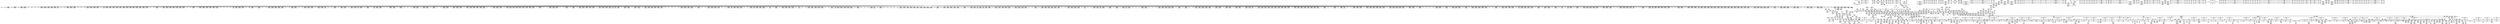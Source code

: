 digraph {
	CE0x417b6f0 [shape=record,shape=Mrecord,label="{CE0x417b6f0|__preempt_count_sub:sub|./arch/x86/include/asm/preempt.h,77|*SummSource*}"]
	CE0x40c6740 [shape=record,shape=Mrecord,label="{CE0x40c6740|task_has_perm:if.then|*SummSource*}"]
	CE0x41334e0 [shape=record,shape=Mrecord,label="{CE0x41334e0|2472:_%struct.cred*,_:_CRE_6343,6344_}"]
	CE0x4197a80 [shape=record,shape=Mrecord,label="{CE0x4197a80|rcu_read_unlock:tmp9|include/linux/rcupdate.h,933}"]
	CE0x418c4a0 [shape=record,shape=Mrecord,label="{CE0x418c4a0|rcu_read_lock:tmp20|include/linux/rcupdate.h,882|*SummSink*}"]
	CE0x40e13a0 [shape=record,shape=Mrecord,label="{CE0x40e13a0|2472:_%struct.cred*,_:_CRE_2240,2248_|*MultipleSource*|Function::task_has_perm&Arg::tsk1::|Function::selinux_task_wait&Arg::p::|security/selinux/hooks.c,1525}"]
	CE0x4165a70 [shape=record,shape=Mrecord,label="{CE0x4165a70|task_has_perm:tmp42|security/selinux/hooks.c,1526|*SummSource*}"]
	CE0x418cbb0 [shape=record,shape=Mrecord,label="{CE0x418cbb0|rcu_read_lock:tmp21|include/linux/rcupdate.h,884|*SummSource*}"]
	CE0x40ceb70 [shape=record,shape=Mrecord,label="{CE0x40ceb70|2472:_%struct.cred*,_:_CRE_0,8_|*MultipleSource*|Function::task_has_perm&Arg::tsk1::|Function::selinux_task_wait&Arg::p::|security/selinux/hooks.c,1525}"]
	CE0x40ea410 [shape=record,shape=Mrecord,label="{CE0x40ea410|2472:_%struct.cred*,_:_CRE_1920,1928_|*MultipleSource*|Function::task_has_perm&Arg::tsk1::|Function::selinux_task_wait&Arg::p::|security/selinux/hooks.c,1525}"]
	CE0x40ec260 [shape=record,shape=Mrecord,label="{CE0x40ec260|rcu_read_unlock:tmp3|*SummSink*}"]
	CE0x4154cc0 [shape=record,shape=Mrecord,label="{CE0x4154cc0|i8*_getelementptr_inbounds_(_41_x_i8_,_41_x_i8_*_.str44,_i32_0,_i32_0)|*Constant*}"]
	CE0x40b5410 [shape=record,shape=Mrecord,label="{CE0x40b5410|2472:_%struct.cred*,_:_CRE_576,584_|*MultipleSource*|Function::task_has_perm&Arg::tsk1::|Function::selinux_task_wait&Arg::p::|security/selinux/hooks.c,1525}"]
	CE0x416c940 [shape=record,shape=Mrecord,label="{CE0x416c940|i64*_getelementptr_inbounds_(_24_x_i64_,_24_x_i64_*___llvm_gcov_ctr138,_i64_0,_i64_21)|*Constant*|*SummSink*}"]
	CE0x41802c0 [shape=record,shape=Mrecord,label="{CE0x41802c0|rcu_read_lock:bb}"]
	CE0x40bcf60 [shape=record,shape=Mrecord,label="{CE0x40bcf60|2472:_%struct.cred*,_:_CRE_2080,2088_|*MultipleSource*|Function::task_has_perm&Arg::tsk1::|Function::selinux_task_wait&Arg::p::|security/selinux/hooks.c,1525}"]
	CE0x40cd9d0 [shape=record,shape=Mrecord,label="{CE0x40cd9d0|GLOBAL:__llvm_gcov_ctr127|Global_var:__llvm_gcov_ctr127}"]
	CE0x40a7b40 [shape=record,shape=Mrecord,label="{CE0x40a7b40|2472:_%struct.cred*,_:_CRE_2964,2965_}"]
	CE0x41a8eb0 [shape=record,shape=Mrecord,label="{CE0x41a8eb0|__preempt_count_sub:tmp1}"]
	CE0x40d3330 [shape=record,shape=Mrecord,label="{CE0x40d3330|2472:_%struct.cred*,_:_CRE_392,400_|*MultipleSource*|Function::task_has_perm&Arg::tsk1::|Function::selinux_task_wait&Arg::p::|security/selinux/hooks.c,1525}"]
	CE0x40eb660 [shape=record,shape=Mrecord,label="{CE0x40eb660|0:_i8,_:_GCMR_rcu_read_lock.__warned_internal_global_i8_0,_section_.data.unlikely_,_align_1:_elem_0:default:}"]
	CE0x40ad6b0 [shape=record,shape=Mrecord,label="{CE0x40ad6b0|GLOBAL:task_has_perm|*Constant*|*SummSink*}"]
	CE0x40d07d0 [shape=record,shape=Mrecord,label="{CE0x40d07d0|i64*_getelementptr_inbounds_(_11_x_i64_,_11_x_i64_*___llvm_gcov_ctr127,_i64_0,_i64_1)|*Constant*|*SummSource*}"]
	CE0x41966a0 [shape=record,shape=Mrecord,label="{CE0x41966a0|GLOBAL:__preempt_count|Global_var:__preempt_count}"]
	CE0x414c400 [shape=record,shape=Mrecord,label="{CE0x414c400|rcu_read_unlock:call3|include/linux/rcupdate.h,933|*SummSource*}"]
	CE0x40f78f0 [shape=record,shape=Mrecord,label="{CE0x40f78f0|2472:_%struct.cred*,_:_CRE_2688,2692_|*MultipleSource*|Function::task_has_perm&Arg::tsk1::|Function::selinux_task_wait&Arg::p::|security/selinux/hooks.c,1525}"]
	CE0x413ca40 [shape=record,shape=Mrecord,label="{CE0x413ca40|2472:_%struct.cred*,_:_CRE_10632,10640_|*MultipleSource*|Function::task_has_perm&Arg::tsk1::|Function::selinux_task_wait&Arg::p::|security/selinux/hooks.c,1525}"]
	CE0x41a3b20 [shape=record,shape=Mrecord,label="{CE0x41a3b20|GLOBAL:lock_acquire|*Constant*|*SummSink*}"]
	CE0x4131140 [shape=record,shape=Mrecord,label="{CE0x4131140|2472:_%struct.cred*,_:_CRE_6313,6314_}"]
	CE0x417f460 [shape=record,shape=Mrecord,label="{CE0x417f460|rcu_read_unlock:call|include/linux/rcupdate.h,933}"]
	CE0x41339a0 [shape=record,shape=Mrecord,label="{CE0x41339a0|2472:_%struct.cred*,_:_CRE_6347,6348_}"]
	CE0x41b30c0 [shape=record,shape=Mrecord,label="{CE0x41b30c0|i8*_undef|*Constant*}"]
	CE0x41afc60 [shape=record,shape=Mrecord,label="{CE0x41afc60|__rcu_read_lock:tmp}"]
	CE0x419f640 [shape=record,shape=Mrecord,label="{CE0x419f640|rcu_read_unlock:tmp22|include/linux/rcupdate.h,935}"]
	CE0x4190180 [shape=record,shape=Mrecord,label="{CE0x4190180|GLOBAL:__preempt_count_sub|*Constant*}"]
	CE0x40f1f90 [shape=record,shape=Mrecord,label="{CE0x40f1f90|task_has_perm:tmp18|security/selinux/hooks.c,1525|*SummSource*}"]
	CE0x40f44a0 [shape=record,shape=Mrecord,label="{CE0x40f44a0|2472:_%struct.cred*,_:_CRE_2508,2512_|*MultipleSource*|Function::task_has_perm&Arg::tsk1::|Function::selinux_task_wait&Arg::p::|security/selinux/hooks.c,1525}"]
	CE0x40ad7c0 [shape=record,shape=Mrecord,label="{CE0x40ad7c0|task_has_perm:entry}"]
	CE0x4164fe0 [shape=record,shape=Mrecord,label="{CE0x4164fe0|task_has_perm:tmp42|security/selinux/hooks.c,1526}"]
	CE0x409e6e0 [shape=record,shape=Mrecord,label="{CE0x409e6e0|__rcu_read_lock:tmp6|include/linux/rcupdate.h,240}"]
	CE0x41794a0 [shape=record,shape=Mrecord,label="{CE0x41794a0|i64*_getelementptr_inbounds_(_4_x_i64_,_4_x_i64_*___llvm_gcov_ctr134,_i64_0,_i64_0)|*Constant*|*SummSink*}"]
	CE0x40e8520 [shape=record,shape=Mrecord,label="{CE0x40e8520|rcu_read_lock:tmp2}"]
	CE0x40ed9c0 [shape=record,shape=Mrecord,label="{CE0x40ed9c0|rcu_read_lock:tobool1|include/linux/rcupdate.h,882|*SummSink*}"]
	CE0x4162b30 [shape=record,shape=Mrecord,label="{CE0x4162b30|task_has_perm:tmp37|security/selinux/hooks.c,1526}"]
	CE0x4120140 [shape=record,shape=Mrecord,label="{CE0x4120140|rcu_lock_acquire:tmp1|*SummSink*}"]
	CE0x40f9d10 [shape=record,shape=Mrecord,label="{CE0x40f9d10|2472:_%struct.cred*,_:_CRE_2808,2816_|*MultipleSource*|Function::task_has_perm&Arg::tsk1::|Function::selinux_task_wait&Arg::p::|security/selinux/hooks.c,1525}"]
	CE0x415c680 [shape=record,shape=Mrecord,label="{CE0x415c680|task_has_perm:sid|security/selinux/hooks.c,1525}"]
	CE0x4191cf0 [shape=record,shape=Mrecord,label="{CE0x4191cf0|rcu_read_unlock:bb|*SummSink*}"]
	CE0x40b9620 [shape=record,shape=Mrecord,label="{CE0x40b9620|selinux_task_wait:tmp3|*SummSink*}"]
	CE0x4100050 [shape=record,shape=Mrecord,label="{CE0x4100050|rcu_read_unlock:land.lhs.true|*SummSink*}"]
	CE0x413f530 [shape=record,shape=Mrecord,label="{CE0x413f530|task_has_perm:tmp12|security/selinux/hooks.c,1525}"]
	CE0x41501c0 [shape=record,shape=Mrecord,label="{CE0x41501c0|task_has_perm:tmp15|security/selinux/hooks.c,1525}"]
	CE0x40c4b10 [shape=record,shape=Mrecord,label="{CE0x40c4b10|2472:_%struct.cred*,_:_CRE_744,760_|*MultipleSource*|Function::task_has_perm&Arg::tsk1::|Function::selinux_task_wait&Arg::p::|security/selinux/hooks.c,1525}"]
	CE0x41353b0 [shape=record,shape=Mrecord,label="{CE0x41353b0|2472:_%struct.cred*,_:_CRE_6408,6424_|*MultipleSource*|Function::task_has_perm&Arg::tsk1::|Function::selinux_task_wait&Arg::p::|security/selinux/hooks.c,1525}"]
	CE0x40cf0d0 [shape=record,shape=Mrecord,label="{CE0x40cf0d0|task_has_perm:tmp8|security/selinux/hooks.c,1525|*SummSink*}"]
	CE0x41ae320 [shape=record,shape=Mrecord,label="{CE0x41ae320|i64_ptrtoint_(i8*_blockaddress(_rcu_lock_release,_%__here)_to_i64)|*Constant*|*SummSource*}"]
	CE0x411dd10 [shape=record,shape=Mrecord,label="{CE0x411dd10|rcu_read_lock:if.end|*SummSource*}"]
	CE0x413ebb0 [shape=record,shape=Mrecord,label="{CE0x413ebb0|i64_5|*Constant*|*SummSink*}"]
	CE0x4152eb0 [shape=record,shape=Mrecord,label="{CE0x4152eb0|rcu_read_lock:tmp18|include/linux/rcupdate.h,882|*SummSink*}"]
	CE0x40983b0 [shape=record,shape=Mrecord,label="{CE0x40983b0|128:_i8*,_:_CRE_0,4_|*MultipleSource*|*LoadInst*|security/selinux/hooks.c,1525|security/selinux/hooks.c,1525}"]
	CE0x4133e60 [shape=record,shape=Mrecord,label="{CE0x4133e60|2472:_%struct.cred*,_:_CRE_6351,6352_}"]
	CE0x4125970 [shape=record,shape=Mrecord,label="{CE0x4125970|2472:_%struct.cred*,_:_CRE_2968,2969_}"]
	CE0x41656a0 [shape=record,shape=Mrecord,label="{CE0x41656a0|task_has_perm:tmp41|security/selinux/hooks.c,1526|*SummSink*}"]
	CE0x4146c10 [shape=record,shape=Mrecord,label="{CE0x4146c10|i16_2|*Constant*|*SummSink*}"]
	CE0x40afe70 [shape=record,shape=Mrecord,label="{CE0x40afe70|2472:_%struct.cred*,_:_CRE_16,20_|*MultipleSource*|Function::task_has_perm&Arg::tsk1::|Function::selinux_task_wait&Arg::p::|security/selinux/hooks.c,1525}"]
	CE0x41a1300 [shape=record,shape=Mrecord,label="{CE0x41a1300|_ret_void,_!dbg_!27717|include/linux/rcupdate.h,424}"]
	CE0x4141fe0 [shape=record,shape=Mrecord,label="{CE0x4141fe0|i64*_getelementptr_inbounds_(_24_x_i64_,_24_x_i64_*___llvm_gcov_ctr138,_i64_0,_i64_23)|*Constant*|*SummSink*}"]
	CE0x40e48f0 [shape=record,shape=Mrecord,label="{CE0x40e48f0|get_current:tmp2|*SummSink*}"]
	CE0x40ab3f0 [shape=record,shape=Mrecord,label="{CE0x40ab3f0|i64*_getelementptr_inbounds_(_2_x_i64_,_2_x_i64_*___llvm_gcov_ctr98,_i64_0,_i64_1)|*Constant*|*SummSource*}"]
	CE0x4130db0 [shape=record,shape=Mrecord,label="{CE0x4130db0|2472:_%struct.cred*,_:_CRE_6310,6311_}"]
	CE0x40e2b90 [shape=record,shape=Mrecord,label="{CE0x40e2b90|__preempt_count_sub:val|Function::__preempt_count_sub&Arg::val::}"]
	CE0x40f85e0 [shape=record,shape=Mrecord,label="{CE0x40f85e0|2472:_%struct.cred*,_:_CRE_2724,2725_|*MultipleSource*|Function::task_has_perm&Arg::tsk1::|Function::selinux_task_wait&Arg::p::|security/selinux/hooks.c,1525}"]
	CE0x4159b30 [shape=record,shape=Mrecord,label="{CE0x4159b30|128:_i8*,_:_CRE_88,89_|*MultipleSource*|*LoadInst*|security/selinux/hooks.c,1525|security/selinux/hooks.c,1525}"]
	CE0x40e6cf0 [shape=record,shape=Mrecord,label="{CE0x40e6cf0|2472:_%struct.cred*,_:_CRE_240,248_|*MultipleSource*|Function::task_has_perm&Arg::tsk1::|Function::selinux_task_wait&Arg::p::|security/selinux/hooks.c,1525}"]
	CE0x41a7380 [shape=record,shape=Mrecord,label="{CE0x41a7380|__preempt_count_sub:bb|*SummSource*}"]
	CE0x41ce2d0 [shape=record,shape=Mrecord,label="{CE0x41ce2d0|__preempt_count_add:tmp}"]
	CE0x40b05a0 [shape=record,shape=Mrecord,label="{CE0x40b05a0|2472:_%struct.cred*,_:_CRE_48,56_|*MultipleSource*|Function::task_has_perm&Arg::tsk1::|Function::selinux_task_wait&Arg::p::|security/selinux/hooks.c,1525}"]
	CE0x40f6870 [shape=record,shape=Mrecord,label="{CE0x40f6870|2472:_%struct.cred*,_:_CRE_2600,2608_|*MultipleSource*|Function::task_has_perm&Arg::tsk1::|Function::selinux_task_wait&Arg::p::|security/selinux/hooks.c,1525}"]
	CE0x40e8f70 [shape=record,shape=Mrecord,label="{CE0x40e8f70|task_has_perm:do.body10|*SummSink*}"]
	CE0x40b81c0 [shape=record,shape=Mrecord,label="{CE0x40b81c0|get_current:entry|*SummSource*}"]
	CE0x4128920 [shape=record,shape=Mrecord,label="{CE0x4128920|2472:_%struct.cred*,_:_CRE_3116,3120_|*MultipleSource*|Function::task_has_perm&Arg::tsk1::|Function::selinux_task_wait&Arg::p::|security/selinux/hooks.c,1525}"]
	CE0x40ed3d0 [shape=record,shape=Mrecord,label="{CE0x40ed3d0|rcu_read_lock:tmp8|include/linux/rcupdate.h,882|*SummSource*}"]
	CE0x40ceda0 [shape=record,shape=Mrecord,label="{CE0x40ceda0|task_has_perm:tmp8|security/selinux/hooks.c,1525}"]
	CE0x41004c0 [shape=record,shape=Mrecord,label="{CE0x41004c0|task_has_perm:if.end|*SummSink*}"]
	CE0x414de80 [shape=record,shape=Mrecord,label="{CE0x414de80|i32_1525|*Constant*|*SummSource*}"]
	CE0x40f64b0 [shape=record,shape=Mrecord,label="{CE0x40f64b0|2472:_%struct.cred*,_:_CRE_2596,2598_|*MultipleSource*|Function::task_has_perm&Arg::tsk1::|Function::selinux_task_wait&Arg::p::|security/selinux/hooks.c,1525}"]
	CE0x412f5e0 [shape=record,shape=Mrecord,label="{CE0x412f5e0|2472:_%struct.cred*,_:_CRE_6290,6291_}"]
	CE0x415fde0 [shape=record,shape=Mrecord,label="{CE0x415fde0|task_has_perm:tmp32|security/selinux/hooks.c,1526|*SummSink*}"]
	CE0x4133150 [shape=record,shape=Mrecord,label="{CE0x4133150|2472:_%struct.cred*,_:_CRE_6340,6341_}"]
	CE0x40b6340 [shape=record,shape=Mrecord,label="{CE0x40b6340|2472:_%struct.cred*,_:_CRE_456,460_|*MultipleSource*|Function::task_has_perm&Arg::tsk1::|Function::selinux_task_wait&Arg::p::|security/selinux/hooks.c,1525}"]
	CE0x4100130 [shape=record,shape=Mrecord,label="{CE0x4100130|rcu_read_unlock:do.end|*SummSource*}"]
	CE0x41f2b00 [shape=record,shape=Mrecord,label="{CE0x41f2b00|i64*_getelementptr_inbounds_(_4_x_i64_,_4_x_i64_*___llvm_gcov_ctr134,_i64_0,_i64_0)|*Constant*|*SummSource*}"]
	CE0x40bc420 [shape=record,shape=Mrecord,label="{CE0x40bc420|2472:_%struct.cred*,_:_CRE_2048,2052_|*MultipleSource*|Function::task_has_perm&Arg::tsk1::|Function::selinux_task_wait&Arg::p::|security/selinux/hooks.c,1525}"]
	CE0x4131bf0 [shape=record,shape=Mrecord,label="{CE0x4131bf0|2472:_%struct.cred*,_:_CRE_6322,6323_}"]
	CE0x41cecc0 [shape=record,shape=Mrecord,label="{CE0x41cecc0|i64*_getelementptr_inbounds_(_4_x_i64_,_4_x_i64_*___llvm_gcov_ctr134,_i64_0,_i64_3)|*Constant*|*SummSink*}"]
	CE0x41000c0 [shape=record,shape=Mrecord,label="{CE0x41000c0|rcu_read_unlock:do.end}"]
	CE0x415f6f0 [shape=record,shape=Mrecord,label="{CE0x415f6f0|task_has_perm:tmp33|security/selinux/hooks.c,1526}"]
	CE0x40f60f0 [shape=record,shape=Mrecord,label="{CE0x40f60f0|2472:_%struct.cred*,_:_CRE_2592,2594_|*MultipleSource*|Function::task_has_perm&Arg::tsk1::|Function::selinux_task_wait&Arg::p::|security/selinux/hooks.c,1525}"]
	CE0x40e1af0 [shape=record,shape=Mrecord,label="{CE0x40e1af0|2472:_%struct.cred*,_:_CRE_2272,2280_|*MultipleSource*|Function::task_has_perm&Arg::tsk1::|Function::selinux_task_wait&Arg::p::|security/selinux/hooks.c,1525}"]
	CE0x412a2a0 [shape=record,shape=Mrecord,label="{CE0x412a2a0|2472:_%struct.cred*,_:_CRE_5864,5872_|*MultipleSource*|Function::task_has_perm&Arg::tsk1::|Function::selinux_task_wait&Arg::p::|security/selinux/hooks.c,1525}"]
	CE0x41593f0 [shape=record,shape=Mrecord,label="{CE0x41593f0|128:_i8*,_:_CRE_56,64_|*MultipleSource*|*LoadInst*|security/selinux/hooks.c,1525|security/selinux/hooks.c,1525}"]
	CE0x4156090 [shape=record,shape=Mrecord,label="{CE0x4156090|task_has_perm:tmp21|security/selinux/hooks.c,1525|*SummSink*}"]
	CE0x40f26a0 [shape=record,shape=Mrecord,label="{CE0x40f26a0|2472:_%struct.cred*,_:_CRE_2336,2344_|*MultipleSource*|Function::task_has_perm&Arg::tsk1::|Function::selinux_task_wait&Arg::p::|security/selinux/hooks.c,1525}"]
	CE0x40974f0 [shape=record,shape=Mrecord,label="{CE0x40974f0|i64*_getelementptr_inbounds_(_24_x_i64_,_24_x_i64_*___llvm_gcov_ctr138,_i64_0,_i64_12)|*Constant*|*SummSource*}"]
	CE0x415fa00 [shape=record,shape=Mrecord,label="{CE0x415fa00|i64_14|*Constant*|*SummSource*}"]
	CE0x40f1070 [shape=record,shape=Mrecord,label="{CE0x40f1070|task_has_perm:tmp24|security/selinux/hooks.c,1525}"]
	CE0x40b6a70 [shape=record,shape=Mrecord,label="{CE0x40b6a70|task_has_perm:do.body5|*SummSource*}"]
	CE0x40f3d50 [shape=record,shape=Mrecord,label="{CE0x40f3d50|2472:_%struct.cred*,_:_CRE_2472,2480_|*MultipleSource*|Function::task_has_perm&Arg::tsk1::|Function::selinux_task_wait&Arg::p::|security/selinux/hooks.c,1525}"]
	CE0x418b0f0 [shape=record,shape=Mrecord,label="{CE0x418b0f0|i32_883|*Constant*|*SummSource*}"]
	CE0x417c910 [shape=record,shape=Mrecord,label="{CE0x417c910|__preempt_count_sub:tmp3|*SummSink*}"]
	CE0x412ed30 [shape=record,shape=Mrecord,label="{CE0x412ed30|2472:_%struct.cred*,_:_CRE_6264,6280_|*MultipleSource*|Function::task_has_perm&Arg::tsk1::|Function::selinux_task_wait&Arg::p::|security/selinux/hooks.c,1525}"]
	CE0x4139370 [shape=record,shape=Mrecord,label="{CE0x4139370|2472:_%struct.cred*,_:_CRE_6640,6644_|*MultipleSource*|Function::task_has_perm&Arg::tsk1::|Function::selinux_task_wait&Arg::p::|security/selinux/hooks.c,1525}"]
	CE0x40b5e00 [shape=record,shape=Mrecord,label="{CE0x40b5e00|2472:_%struct.cred*,_:_CRE_432,440_|*MultipleSource*|Function::task_has_perm&Arg::tsk1::|Function::selinux_task_wait&Arg::p::|security/selinux/hooks.c,1525}"]
	CE0x41441e0 [shape=record,shape=Mrecord,label="{CE0x41441e0|task_has_perm:sid25|security/selinux/hooks.c,1526|*SummSink*}"]
	CE0x409adb0 [shape=record,shape=Mrecord,label="{CE0x409adb0|_call_void_mcount()_#3|*SummSink*}"]
	CE0x41477f0 [shape=record,shape=Mrecord,label="{CE0x41477f0|avc_has_perm:auditdata|Function::avc_has_perm&Arg::auditdata::|*SummSink*}"]
	CE0x40c8420 [shape=record,shape=Mrecord,label="{CE0x40c8420|2472:_%struct.cred*,_:_CRE_1824,1832_|*MultipleSource*|Function::task_has_perm&Arg::tsk1::|Function::selinux_task_wait&Arg::p::|security/selinux/hooks.c,1525}"]
	CE0x413a880 [shape=record,shape=Mrecord,label="{CE0x413a880|2472:_%struct.cred*,_:_CRE_10536,10544_|*MultipleSource*|Function::task_has_perm&Arg::tsk1::|Function::selinux_task_wait&Arg::p::|security/selinux/hooks.c,1525}"]
	CE0x40b1390 [shape=record,shape=Mrecord,label="{CE0x40b1390|2472:_%struct.cred*,_:_CRE_536,544_|*MultipleSource*|Function::task_has_perm&Arg::tsk1::|Function::selinux_task_wait&Arg::p::|security/selinux/hooks.c,1525}"]
	CE0x53f1870 [shape=record,shape=Mrecord,label="{CE0x53f1870|selinux_task_wait:tmp1|*SummSource*}"]
	CE0x418ceb0 [shape=record,shape=Mrecord,label="{CE0x418ceb0|i64*_getelementptr_inbounds_(_11_x_i64_,_11_x_i64_*___llvm_gcov_ctr127,_i64_0,_i64_10)|*Constant*|*SummSink*}"]
	CE0x413ece0 [shape=record,shape=Mrecord,label="{CE0x413ece0|task_has_perm:tmp10|security/selinux/hooks.c,1525}"]
	CE0x4147be0 [shape=record,shape=Mrecord,label="{CE0x4147be0|avc_has_perm:auditdata|Function::avc_has_perm&Arg::auditdata::}"]
	CE0x40eea30 [shape=record,shape=Mrecord,label="{CE0x40eea30|task_has_perm:tmp16|security/selinux/hooks.c,1525}"]
	CE0x40fa3a0 [shape=record,shape=Mrecord,label="{CE0x40fa3a0|2472:_%struct.cred*,_:_CRE_2832,2840_|*MultipleSource*|Function::task_has_perm&Arg::tsk1::|Function::selinux_task_wait&Arg::p::|security/selinux/hooks.c,1525}"]
	CE0x41c8150 [shape=record,shape=Mrecord,label="{CE0x41c8150|rcu_lock_release:bb|*SummSource*}"]
	CE0x40c97b0 [shape=record,shape=Mrecord,label="{CE0x40c97b0|rcu_read_unlock:tobool|include/linux/rcupdate.h,933|*SummSource*}"]
	CE0x4196a40 [shape=record,shape=Mrecord,label="{CE0x4196a40|0:_i8,_:_GCMR_rcu_read_unlock.__warned_internal_global_i8_0,_section_.data.unlikely_,_align_1:_elem_0:default:}"]
	CE0x40e1cd0 [shape=record,shape=Mrecord,label="{CE0x40e1cd0|2472:_%struct.cred*,_:_CRE_2280,2288_|*MultipleSource*|Function::task_has_perm&Arg::tsk1::|Function::selinux_task_wait&Arg::p::|security/selinux/hooks.c,1525}"]
	CE0x4140360 [shape=record,shape=Mrecord,label="{CE0x4140360|task_has_perm:call3|security/selinux/hooks.c,1525|*SummSource*}"]
	CE0x41ae940 [shape=record,shape=Mrecord,label="{CE0x41ae940|GLOBAL:__preempt_count_sub|*Constant*|*SummSink*}"]
	CE0x40d22f0 [shape=record,shape=Mrecord,label="{CE0x40d22f0|task_has_perm:call|security/selinux/hooks.c,1525}"]
	CE0x414da50 [shape=record,shape=Mrecord,label="{CE0x414da50|GLOBAL:lockdep_rcu_suspicious|*Constant*|*SummSink*}"]
	CE0x41be810 [shape=record,shape=Mrecord,label="{CE0x41be810|i64*_getelementptr_inbounds_(_4_x_i64_,_4_x_i64_*___llvm_gcov_ctr129,_i64_0,_i64_1)|*Constant*|*SummSource*}"]
	CE0x40e6c50 [shape=record,shape=Mrecord,label="{CE0x40e6c50|2472:_%struct.cred*,_:_CRE_232,240_|*MultipleSource*|Function::task_has_perm&Arg::tsk1::|Function::selinux_task_wait&Arg::p::|security/selinux/hooks.c,1525}"]
	CE0x41a0750 [shape=record,shape=Mrecord,label="{CE0x41a0750|GLOBAL:rcu_lock_release|*Constant*|*SummSink*}"]
	CE0x417f7c0 [shape=record,shape=Mrecord,label="{CE0x417f7c0|_call_void_rcu_lock_acquire(%struct.lockdep_map*_rcu_lock_map)_#10,_!dbg_!27711|include/linux/rcupdate.h,881|*SummSink*}"]
	CE0x419f000 [shape=record,shape=Mrecord,label="{CE0x419f000|i8*_getelementptr_inbounds_(_44_x_i8_,_44_x_i8_*_.str47,_i32_0,_i32_0)|*Constant*|*SummSink*}"]
	CE0x40e1760 [shape=record,shape=Mrecord,label="{CE0x40e1760|2472:_%struct.cred*,_:_CRE_2256,2264_|*MultipleSource*|Function::task_has_perm&Arg::tsk1::|Function::selinux_task_wait&Arg::p::|security/selinux/hooks.c,1525}"]
	CE0x409ec90 [shape=record,shape=Mrecord,label="{CE0x409ec90|2472:_%struct.cred*,_:_CRE_472,480_|*MultipleSource*|Function::task_has_perm&Arg::tsk1::|Function::selinux_task_wait&Arg::p::|security/selinux/hooks.c,1525}"]
	CE0x41386b0 [shape=record,shape=Mrecord,label="{CE0x41386b0|2472:_%struct.cred*,_:_CRE_6584,6600_|*MultipleSource*|Function::task_has_perm&Arg::tsk1::|Function::selinux_task_wait&Arg::p::|security/selinux/hooks.c,1525}"]
	CE0x415fbb0 [shape=record,shape=Mrecord,label="{CE0x415fbb0|task_has_perm:tmp32|security/selinux/hooks.c,1526}"]
	CE0x40bec80 [shape=record,shape=Mrecord,label="{CE0x40bec80|i64*_getelementptr_inbounds_(_2_x_i64_,_2_x_i64_*___llvm_gcov_ctr291,_i64_0,_i64_0)|*Constant*|*SummSink*}"]
	CE0x40acb20 [shape=record,shape=Mrecord,label="{CE0x40acb20|i64_1|*Constant*}"]
	CE0x41532d0 [shape=record,shape=Mrecord,label="{CE0x41532d0|_call_void_lockdep_rcu_suspicious(i8*_getelementptr_inbounds_(_25_x_i8_,_25_x_i8_*_.str45,_i32_0,_i32_0),_i32_883,_i8*_getelementptr_inbounds_(_42_x_i8_,_42_x_i8_*_.str46,_i32_0,_i32_0))_#10,_!dbg_!27728|include/linux/rcupdate.h,882}"]
	CE0x415e550 [shape=record,shape=Mrecord,label="{CE0x415e550|task_has_perm:tmp31|*LoadInst*|security/selinux/hooks.c,1526|*SummSink*}"]
	CE0x40bfcd0 [shape=record,shape=Mrecord,label="{CE0x40bfcd0|2472:_%struct.cred*,_:_CRE_1980,1984_|*MultipleSource*|Function::task_has_perm&Arg::tsk1::|Function::selinux_task_wait&Arg::p::|security/selinux/hooks.c,1525}"]
	CE0x40afac0 [shape=record,shape=Mrecord,label="{CE0x40afac0|rcu_read_lock:tmp1|*SummSource*}"]
	CE0x413ede0 [shape=record,shape=Mrecord,label="{CE0x413ede0|task_has_perm:tmp10|security/selinux/hooks.c,1525|*SummSource*}"]
	CE0x40b4220 [shape=record,shape=Mrecord,label="{CE0x40b4220|2472:_%struct.cred*,_:_CRE_1856,1864_|*MultipleSource*|Function::task_has_perm&Arg::tsk1::|Function::selinux_task_wait&Arg::p::|security/selinux/hooks.c,1525}"]
	CE0x4121ea0 [shape=record,shape=Mrecord,label="{CE0x4121ea0|2472:_%struct.cred*,_:_CRE_2932,2933_}"]
	CE0x40af810 [shape=record,shape=Mrecord,label="{CE0x40af810|task_has_perm:do.body10}"]
	CE0x4145460 [shape=record,shape=Mrecord,label="{CE0x4145460|task_has_perm:tmp57|security/selinux/hooks.c,1526|*SummSource*}"]
	CE0x4147cf0 [shape=record,shape=Mrecord,label="{CE0x4147cf0|avc_has_perm:auditdata|Function::avc_has_perm&Arg::auditdata::|*SummSource*}"]
	CE0x40c5e80 [shape=record,shape=Mrecord,label="{CE0x40c5e80|i64*_getelementptr_inbounds_(_24_x_i64_,_24_x_i64_*___llvm_gcov_ctr138,_i64_0,_i64_0)|*Constant*|*SummSink*}"]
	CE0x409f050 [shape=record,shape=Mrecord,label="{CE0x409f050|2472:_%struct.cred*,_:_CRE_488,496_|*MultipleSource*|Function::task_has_perm&Arg::tsk1::|Function::selinux_task_wait&Arg::p::|security/selinux/hooks.c,1525}"]
	CE0x40f5b30 [shape=record,shape=Mrecord,label="{CE0x40f5b30|2472:_%struct.cred*,_:_CRE_2568,2576_|*MultipleSource*|Function::task_has_perm&Arg::tsk1::|Function::selinux_task_wait&Arg::p::|security/selinux/hooks.c,1525}"]
	CE0x40cbdc0 [shape=record,shape=Mrecord,label="{CE0x40cbdc0|rcu_read_lock:tmp13|include/linux/rcupdate.h,882}"]
	CE0x40b7550 [shape=record,shape=Mrecord,label="{CE0x40b7550|2472:_%struct.cred*,_:_CRE_320,328_|*MultipleSource*|Function::task_has_perm&Arg::tsk1::|Function::selinux_task_wait&Arg::p::|security/selinux/hooks.c,1525}"]
	CE0x412e8f0 [shape=record,shape=Mrecord,label="{CE0x412e8f0|2472:_%struct.cred*,_:_CRE_6248,6256_|*MultipleSource*|Function::task_has_perm&Arg::tsk1::|Function::selinux_task_wait&Arg::p::|security/selinux/hooks.c,1525}"]
	CE0x41c1710 [shape=record,shape=Mrecord,label="{CE0x41c1710|__rcu_read_unlock:bb|*SummSource*}"]
	CE0x40a51a0 [shape=record,shape=Mrecord,label="{CE0x40a51a0|get_current:tmp4|./arch/x86/include/asm/current.h,14|*SummSource*}"]
	CE0x41b5090 [shape=record,shape=Mrecord,label="{CE0x41b5090|i64*_getelementptr_inbounds_(_4_x_i64_,_4_x_i64_*___llvm_gcov_ctr130,_i64_0,_i64_2)|*Constant*|*SummSink*}"]
	CE0x40eab90 [shape=record,shape=Mrecord,label="{CE0x40eab90|2472:_%struct.cred*,_:_CRE_1952,1960_|*MultipleSource*|Function::task_has_perm&Arg::tsk1::|Function::selinux_task_wait&Arg::p::|security/selinux/hooks.c,1525}"]
	CE0x40fca60 [shape=record,shape=Mrecord,label="{CE0x40fca60|2472:_%struct.cred*,_:_CRE_2916,2917_}"]
	CE0x41d0590 [shape=record,shape=Mrecord,label="{CE0x41d0590|i64*_getelementptr_inbounds_(_4_x_i64_,_4_x_i64_*___llvm_gcov_ctr134,_i64_0,_i64_1)|*Constant*}"]
	CE0x40f4110 [shape=record,shape=Mrecord,label="{CE0x40f4110|2472:_%struct.cred*,_:_CRE_2488,2504_|*MultipleSource*|Function::task_has_perm&Arg::tsk1::|Function::selinux_task_wait&Arg::p::|security/selinux/hooks.c,1525}"]
	CE0x413eaa0 [shape=record,shape=Mrecord,label="{CE0x413eaa0|i64_5|*Constant*|*SummSource*}"]
	CE0x41801b0 [shape=record,shape=Mrecord,label="{CE0x41801b0|rcu_read_lock:do.body|*SummSink*}"]
	CE0x40c40d0 [shape=record,shape=Mrecord,label="{CE0x40c40d0|2472:_%struct.cred*,_:_CRE_701,702_}"]
	CE0x41b58c0 [shape=record,shape=Mrecord,label="{CE0x41b58c0|rcu_lock_acquire:tmp5|include/linux/rcupdate.h,418|*SummSink*}"]
	CE0x40c7760 [shape=record,shape=Mrecord,label="{CE0x40c7760|2472:_%struct.cred*,_:_CRE_760,768_|*MultipleSource*|Function::task_has_perm&Arg::tsk1::|Function::selinux_task_wait&Arg::p::|security/selinux/hooks.c,1525}"]
	CE0x412c910 [shape=record,shape=Mrecord,label="{CE0x412c910|2472:_%struct.cred*,_:_CRE_6008,6136_|*MultipleSource*|Function::task_has_perm&Arg::tsk1::|Function::selinux_task_wait&Arg::p::|security/selinux/hooks.c,1525}"]
	CE0x415b080 [shape=record,shape=Mrecord,label="{CE0x415b080|task_has_perm:tmp29|security/selinux/hooks.c,1525}"]
	CE0x40c6830 [shape=record,shape=Mrecord,label="{CE0x40c6830|task_has_perm:if.then|*SummSink*}"]
	CE0x40c0600 [shape=record,shape=Mrecord,label="{CE0x40c0600|2472:_%struct.cred*,_:_CRE_2036,2040_|*MultipleSource*|Function::task_has_perm&Arg::tsk1::|Function::selinux_task_wait&Arg::p::|security/selinux/hooks.c,1525}"]
	CE0x4150050 [shape=record,shape=Mrecord,label="{CE0x4150050|i64_7|*Constant*|*SummSink*}"]
	CE0x40d2c90 [shape=record,shape=Mrecord,label="{CE0x40d2c90|2472:_%struct.cred*,_:_CRE_695,696_}"]
	CE0x4147970 [shape=record,shape=Mrecord,label="{CE0x4147970|_ret_i32_%retval.0,_!dbg_!27728|security/selinux/avc.c,775}"]
	CE0x41527a0 [shape=record,shape=Mrecord,label="{CE0x41527a0|rcu_read_lock:tmp17|include/linux/rcupdate.h,882}"]
	CE0x40c58b0 [shape=record,shape=Mrecord,label="{CE0x40c58b0|i64*_getelementptr_inbounds_(_24_x_i64_,_24_x_i64_*___llvm_gcov_ctr138,_i64_0,_i64_0)|*Constant*|*SummSource*}"]
	CE0x41adb10 [shape=record,shape=Mrecord,label="{CE0x41adb10|rcu_lock_release:tmp6|*SummSink*}"]
	CE0x41906a0 [shape=record,shape=Mrecord,label="{CE0x41906a0|rcu_read_unlock:tmp7|include/linux/rcupdate.h,933|*SummSource*}"]
	CE0x41ae480 [shape=record,shape=Mrecord,label="{CE0x41ae480|i64*_getelementptr_inbounds_(_4_x_i64_,_4_x_i64_*___llvm_gcov_ctr133,_i64_0,_i64_3)|*Constant*}"]
	CE0x417ded0 [shape=record,shape=Mrecord,label="{CE0x417ded0|__rcu_read_unlock:tmp6|include/linux/rcupdate.h,245|*SummSink*}"]
	CE0x40d3ca0 [shape=record,shape=Mrecord,label="{CE0x40d3ca0|i64*_getelementptr_inbounds_(_2_x_i64_,_2_x_i64_*___llvm_gcov_ctr98,_i64_0,_i64_1)|*Constant*|*SummSink*}"]
	CE0x40f62d0 [shape=record,shape=Mrecord,label="{CE0x40f62d0|2472:_%struct.cred*,_:_CRE_2594,2596_|*MultipleSource*|Function::task_has_perm&Arg::tsk1::|Function::selinux_task_wait&Arg::p::|security/selinux/hooks.c,1525}"]
	CE0x4148a60 [shape=record,shape=Mrecord,label="{CE0x4148a60|_ret_void,_!dbg_!27735|include/linux/rcupdate.h,938|*SummSink*}"]
	CE0x40c6360 [shape=record,shape=Mrecord,label="{CE0x40c6360|_ret_void,_!dbg_!27719|./arch/x86/include/asm/preempt.h,73|*SummSource*}"]
	CE0x41b2730 [shape=record,shape=Mrecord,label="{CE0x41b2730|rcu_lock_release:indirectgoto|*SummSource*}"]
	CE0x413e110 [shape=record,shape=Mrecord,label="{CE0x413e110|task_has_perm:tobool1|security/selinux/hooks.c,1525|*SummSource*}"]
	CE0x40f5f10 [shape=record,shape=Mrecord,label="{CE0x40f5f10|2472:_%struct.cred*,_:_CRE_2584,2592_|*MultipleSource*|Function::task_has_perm&Arg::tsk1::|Function::selinux_task_wait&Arg::p::|security/selinux/hooks.c,1525}"]
	CE0x4120f30 [shape=record,shape=Mrecord,label="{CE0x4120f30|2472:_%struct.cred*,_:_CRE_2919,2920_}"]
	CE0x40af330 [shape=record,shape=Mrecord,label="{CE0x40af330|get_current:tmp3|*SummSink*}"]
	CE0x42063b0 [shape=record,shape=Mrecord,label="{CE0x42063b0|i64*_getelementptr_inbounds_(_4_x_i64_,_4_x_i64_*___llvm_gcov_ctr129,_i64_0,_i64_3)|*Constant*|*SummSink*}"]
	CE0x419e330 [shape=record,shape=Mrecord,label="{CE0x419e330|i32_934|*Constant*}"]
	CE0x4101240 [shape=record,shape=Mrecord,label="{CE0x4101240|rcu_lock_acquire:tmp2|*SummSource*}"]
	CE0x4143ac0 [shape=record,shape=Mrecord,label="{CE0x4143ac0|task_has_perm:tmp56|security/selinux/hooks.c,1526|*SummSource*}"]
	CE0x40cf6e0 [shape=record,shape=Mrecord,label="{CE0x40cf6e0|_call_void_mcount()_#3|*SummSink*}"]
	CE0x4123660 [shape=record,shape=Mrecord,label="{CE0x4123660|2472:_%struct.cred*,_:_CRE_2952,2953_}"]
	CE0x417dce0 [shape=record,shape=Mrecord,label="{CE0x417dce0|__rcu_read_unlock:tmp6|include/linux/rcupdate.h,245}"]
	CE0x40acdf0 [shape=record,shape=Mrecord,label="{CE0x40acdf0|task_has_perm:tmp3|*SummSource*}"]
	CE0x4160300 [shape=record,shape=Mrecord,label="{CE0x4160300|task_has_perm:tmp33|security/selinux/hooks.c,1526|*SummSink*}"]
	CE0x40c84c0 [shape=record,shape=Mrecord,label="{CE0x40c84c0|2472:_%struct.cred*,_:_CRE_1832,1840_|*MultipleSource*|Function::task_has_perm&Arg::tsk1::|Function::selinux_task_wait&Arg::p::|security/selinux/hooks.c,1525}"]
	CE0x418f500 [shape=record,shape=Mrecord,label="{CE0x418f500|rcu_read_unlock:tmp13|include/linux/rcupdate.h,933|*SummSource*}"]
	CE0x40ffc40 [shape=record,shape=Mrecord,label="{CE0x40ffc40|rcu_read_lock:entry|*SummSource*}"]
	CE0x40fee50 [shape=record,shape=Mrecord,label="{CE0x40fee50|_ret_void,_!dbg_!27719|./arch/x86/include/asm/preempt.h,73}"]
	CE0x4148e60 [shape=record,shape=Mrecord,label="{CE0x4148e60|i32_(i32,_i32,_i16,_i32,_%struct.common_audit_data*)*_bitcast_(i32_(i32,_i32,_i16,_i32,_%struct.common_audit_data.495*)*_avc_has_perm_to_i32_(i32,_i32,_i16,_i32,_%struct.common_audit_data*)*)|*Constant*}"]
	CE0x4146280 [shape=record,shape=Mrecord,label="{CE0x4146280|avc_has_perm:ssid|Function::avc_has_perm&Arg::ssid::|*SummSource*}"]
	CE0x4163d10 [shape=record,shape=Mrecord,label="{CE0x4163d10|task_has_perm:tmp40|security/selinux/hooks.c,1526|*SummSink*}"]
	CE0x412de80 [shape=record,shape=Mrecord,label="{CE0x412de80|2472:_%struct.cred*,_:_CRE_6208,6216_|*MultipleSource*|Function::task_has_perm&Arg::tsk1::|Function::selinux_task_wait&Arg::p::|security/selinux/hooks.c,1525}"]
	CE0x4146f50 [shape=record,shape=Mrecord,label="{CE0x4146f50|avc_has_perm:tclass|Function::avc_has_perm&Arg::tclass::|*SummSink*}"]
	CE0x418bfc0 [shape=record,shape=Mrecord,label="{CE0x418bfc0|rcu_read_lock:tmp19|include/linux/rcupdate.h,882|*SummSink*}"]
	CE0x4131990 [shape=record,shape=Mrecord,label="{CE0x4131990|2472:_%struct.cred*,_:_CRE_6320,6321_}"]
	CE0x41f2190 [shape=record,shape=Mrecord,label="{CE0x41f2190|_call_void_mcount()_#3|*SummSink*}"]
	CE0x41c1970 [shape=record,shape=Mrecord,label="{CE0x41c1970|__rcu_read_unlock:bb|*SummSink*}"]
	CE0x4138ce0 [shape=record,shape=Mrecord,label="{CE0x4138ce0|2472:_%struct.cred*,_:_CRE_6616,6624_|*MultipleSource*|Function::task_has_perm&Arg::tsk1::|Function::selinux_task_wait&Arg::p::|security/selinux/hooks.c,1525}"]
	CE0x40b19e0 [shape=record,shape=Mrecord,label="{CE0x40b19e0|%struct.task_struct*_(%struct.task_struct**)*_asm_movq_%gs:$_1:P_,$0_,_r,im,_dirflag_,_fpsr_,_flags_|*SummSource*}"]
	CE0x40f17d0 [shape=record,shape=Mrecord,label="{CE0x40f17d0|i64*_getelementptr_inbounds_(_24_x_i64_,_24_x_i64_*___llvm_gcov_ctr138,_i64_0,_i64_11)|*Constant*|*SummSink*}"]
	CE0x41c5b20 [shape=record,shape=Mrecord,label="{CE0x41c5b20|_call_void_asm_addl_$1,_%gs:$0_,_*m,ri,*m,_dirflag_,_fpsr_,_flags_(i32*___preempt_count,_i32_%val,_i32*___preempt_count)_#3,_!dbg_!27714,_!srcloc_!27717|./arch/x86/include/asm/preempt.h,72|*SummSource*}"]
	CE0x414bdf0 [shape=record,shape=Mrecord,label="{CE0x414bdf0|rcu_read_unlock:tmp12|include/linux/rcupdate.h,933|*SummSource*}"]
	CE0x40f2a60 [shape=record,shape=Mrecord,label="{CE0x40f2a60|2472:_%struct.cred*,_:_CRE_2352,2360_|*MultipleSource*|Function::task_has_perm&Arg::tsk1::|Function::selinux_task_wait&Arg::p::|security/selinux/hooks.c,1525}"]
	CE0x40fc930 [shape=record,shape=Mrecord,label="{CE0x40fc930|2472:_%struct.cred*,_:_CRE_2915,2916_}"]
	CE0x40cdb40 [shape=record,shape=Mrecord,label="{CE0x40cdb40|GLOBAL:__llvm_gcov_ctr127|Global_var:__llvm_gcov_ctr127|*SummSink*}"]
	CE0x4121780 [shape=record,shape=Mrecord,label="{CE0x4121780|2472:_%struct.cred*,_:_CRE_2926,2927_}"]
	CE0x4132c90 [shape=record,shape=Mrecord,label="{CE0x4132c90|2472:_%struct.cred*,_:_CRE_6336,6337_}"]
	CE0x417d670 [shape=record,shape=Mrecord,label="{CE0x417d670|__preempt_count_add:tmp|*SummSink*}"]
	CE0x413b460 [shape=record,shape=Mrecord,label="{CE0x413b460|2472:_%struct.cred*,_:_CRE_10572,10576_|*MultipleSource*|Function::task_has_perm&Arg::tsk1::|Function::selinux_task_wait&Arg::p::|security/selinux/hooks.c,1525}"]
	CE0x40b5ab0 [shape=record,shape=Mrecord,label="{CE0x40b5ab0|task_has_perm:real_cred|security/selinux/hooks.c,1525|*SummSource*}"]
	CE0x4164bf0 [shape=record,shape=Mrecord,label="{CE0x4164bf0|task_has_perm:tobool17|security/selinux/hooks.c,1526|*SummSink*}"]
	CE0x409a0b0 [shape=record,shape=Mrecord,label="{CE0x409a0b0|2472:_%struct.cred*,_:_CRE_168,176_|*MultipleSource*|Function::task_has_perm&Arg::tsk1::|Function::selinux_task_wait&Arg::p::|security/selinux/hooks.c,1525}"]
	CE0x4129c40 [shape=record,shape=Mrecord,label="{CE0x4129c40|2472:_%struct.cred*,_:_CRE_3164,3168_|*MultipleSource*|Function::task_has_perm&Arg::tsk1::|Function::selinux_task_wait&Arg::p::|security/selinux/hooks.c,1525}"]
	CE0x40fdf90 [shape=record,shape=Mrecord,label="{CE0x40fdf90|rcu_read_unlock:tmp2|*SummSink*}"]
	CE0x41cf7d0 [shape=record,shape=Mrecord,label="{CE0x41cf7d0|__preempt_count_sub:do.body}"]
	CE0x414f520 [shape=record,shape=Mrecord,label="{CE0x414f520|i64_0|*Constant*|*SummSink*}"]
	CE0x4139150 [shape=record,shape=Mrecord,label="{CE0x4139150|2472:_%struct.cred*,_:_CRE_6632,6640_|*MultipleSource*|Function::task_has_perm&Arg::tsk1::|Function::selinux_task_wait&Arg::p::|security/selinux/hooks.c,1525}"]
	CE0x40bd4a0 [shape=record,shape=Mrecord,label="{CE0x40bd4a0|GLOBAL:__rcu_read_lock|*Constant*|*SummSink*}"]
	CE0x40f8e30 [shape=record,shape=Mrecord,label="{CE0x40f8e30|2472:_%struct.cred*,_:_CRE_2752,2760_|*MultipleSource*|Function::task_has_perm&Arg::tsk1::|Function::selinux_task_wait&Arg::p::|security/selinux/hooks.c,1525}"]
	CE0x40c1570 [shape=record,shape=Mrecord,label="{CE0x40c1570|task_has_perm:perms|Function::task_has_perm&Arg::perms::|*SummSource*}"]
	CE0x4102770 [shape=record,shape=Mrecord,label="{CE0x4102770|task_has_perm:do.body|*SummSource*}"]
	CE0x40f8c10 [shape=record,shape=Mrecord,label="{CE0x40f8c10|2472:_%struct.cred*,_:_CRE_2744,2752_|*MultipleSource*|Function::task_has_perm&Arg::tsk1::|Function::selinux_task_wait&Arg::p::|security/selinux/hooks.c,1525}"]
	CE0x414f9d0 [shape=record,shape=Mrecord,label="{CE0x414f9d0|task_has_perm:tobool4|security/selinux/hooks.c,1525|*SummSource*}"]
	CE0x415e020 [shape=record,shape=Mrecord,label="{CE0x415e020|task_has_perm:tmp31|*LoadInst*|security/selinux/hooks.c,1526}"]
	CE0x411e300 [shape=record,shape=Mrecord,label="{CE0x411e300|rcu_lock_acquire:entry}"]
	CE0x4194540 [shape=record,shape=Mrecord,label="{CE0x4194540|__preempt_count_sub:tmp6|./arch/x86/include/asm/preempt.h,78|*SummSource*}"]
	CE0x41506b0 [shape=record,shape=Mrecord,label="{CE0x41506b0|task_has_perm:tmp14|security/selinux/hooks.c,1525|*SummSource*}"]
	CE0x41226f0 [shape=record,shape=Mrecord,label="{CE0x41226f0|2472:_%struct.cred*,_:_CRE_2939,2940_}"]
	CE0x413e310 [shape=record,shape=Mrecord,label="{CE0x413e310|i64_4|*Constant*}"]
	CE0x40e64b0 [shape=record,shape=Mrecord,label="{CE0x40e64b0|rcu_read_unlock:tmp1}"]
	CE0x4156b10 [shape=record,shape=Mrecord,label="{CE0x4156b10|i64_2|*Constant*}"]
	CE0x413f3c0 [shape=record,shape=Mrecord,label="{CE0x413f3c0|task_has_perm:tmp11|security/selinux/hooks.c,1525|*SummSink*}"]
	CE0x4154d80 [shape=record,shape=Mrecord,label="{CE0x4154d80|i8*_getelementptr_inbounds_(_41_x_i8_,_41_x_i8_*_.str44,_i32_0,_i32_0)|*Constant*|*SummSource*}"]
	CE0x419b810 [shape=record,shape=Mrecord,label="{CE0x419b810|rcu_read_unlock:tmp19|include/linux/rcupdate.h,933|*SummSource*}"]
	CE0x41b02a0 [shape=record,shape=Mrecord,label="{CE0x41b02a0|i64_ptrtoint_(i8*_blockaddress(_rcu_lock_release,_%__here)_to_i64)|*Constant*|*SummSink*}"]
	CE0x4123cf0 [shape=record,shape=Mrecord,label="{CE0x4123cf0|i64*_getelementptr_inbounds_(_24_x_i64_,_24_x_i64_*___llvm_gcov_ctr138,_i64_0,_i64_19)|*Constant*|*SummSource*}"]
	CE0x41f2090 [shape=record,shape=Mrecord,label="{CE0x41f2090|_call_void_mcount()_#3|*SummSource*}"]
	CE0x4121520 [shape=record,shape=Mrecord,label="{CE0x4121520|2472:_%struct.cred*,_:_CRE_2924,2925_}"]
	CE0x40bad10 [shape=record,shape=Mrecord,label="{CE0x40bad10|2472:_%struct.cred*,_:_CRE_352,360_|*MultipleSource*|Function::task_has_perm&Arg::tsk1::|Function::selinux_task_wait&Arg::p::|security/selinux/hooks.c,1525}"]
	CE0x40a1e30 [shape=record,shape=Mrecord,label="{CE0x40a1e30|task_has_perm:land.lhs.true2|*SummSink*}"]
	CE0x4130a20 [shape=record,shape=Mrecord,label="{CE0x4130a20|2472:_%struct.cred*,_:_CRE_6307,6308_}"]
	CE0x40e26a0 [shape=record,shape=Mrecord,label="{CE0x40e26a0|2472:_%struct.cred*,_:_CRE_2328,2336_|*MultipleSource*|Function::task_has_perm&Arg::tsk1::|Function::selinux_task_wait&Arg::p::|security/selinux/hooks.c,1525}"]
	CE0x4120d70 [shape=record,shape=Mrecord,label="{CE0x4120d70|rcu_read_lock:land.lhs.true2}"]
	CE0x416b390 [shape=record,shape=Mrecord,label="{CE0x416b390|i64*_getelementptr_inbounds_(_24_x_i64_,_24_x_i64_*___llvm_gcov_ctr138,_i64_0,_i64_20)|*Constant*}"]
	CE0x414e4e0 [shape=record,shape=Mrecord,label="{CE0x414e4e0|task_has_perm:tmp5|security/selinux/hooks.c,1525|*SummSource*}"]
	CE0x4195e10 [shape=record,shape=Mrecord,label="{CE0x4195e10|_call_void___preempt_count_add(i32_1)_#10,_!dbg_!27711|include/linux/rcupdate.h,239|*SummSink*}"]
	CE0x40ecbc0 [shape=record,shape=Mrecord,label="{CE0x40ecbc0|rcu_read_lock:do.end|*SummSink*}"]
	CE0x4131860 [shape=record,shape=Mrecord,label="{CE0x4131860|2472:_%struct.cred*,_:_CRE_6319,6320_}"]
	CE0x417fd60 [shape=record,shape=Mrecord,label="{CE0x417fd60|_call_void_mcount()_#3}"]
	CE0x40cf7d0 [shape=record,shape=Mrecord,label="{CE0x40cf7d0|GLOBAL:__rcu_read_lock|*Constant*}"]
	CE0x409ee70 [shape=record,shape=Mrecord,label="{CE0x409ee70|2472:_%struct.cred*,_:_CRE_480,488_|*MultipleSource*|Function::task_has_perm&Arg::tsk1::|Function::selinux_task_wait&Arg::p::|security/selinux/hooks.c,1525}"]
	CE0x414e980 [shape=record,shape=Mrecord,label="{CE0x414e980|__rcu_read_unlock:tmp|*SummSink*}"]
	CE0x41af450 [shape=record,shape=Mrecord,label="{CE0x41af450|i64*_getelementptr_inbounds_(_4_x_i64_,_4_x_i64_*___llvm_gcov_ctr130,_i64_0,_i64_0)|*Constant*}"]
	CE0x4148f40 [shape=record,shape=Mrecord,label="{CE0x4148f40|i32_(i32,_i32,_i16,_i32,_%struct.common_audit_data*)*_bitcast_(i32_(i32,_i32,_i16,_i32,_%struct.common_audit_data.495*)*_avc_has_perm_to_i32_(i32,_i32,_i16,_i32,_%struct.common_audit_data*)*)|*Constant*|*SummSource*}"]
	CE0x40afa50 [shape=record,shape=Mrecord,label="{CE0x40afa50|rcu_read_lock:tmp1}"]
	CE0x41360a0 [shape=record,shape=Mrecord,label="{CE0x41360a0|2472:_%struct.cred*,_:_CRE_6464,6472_|*MultipleSource*|Function::task_has_perm&Arg::tsk1::|Function::selinux_task_wait&Arg::p::|security/selinux/hooks.c,1525}"]
	CE0x41b5370 [shape=record,shape=Mrecord,label="{CE0x41b5370|rcu_lock_acquire:tmp4|include/linux/rcupdate.h,418|*SummSink*}"]
	CE0x40c8bd0 [shape=record,shape=Mrecord,label="{CE0x40c8bd0|i64*_getelementptr_inbounds_(_11_x_i64_,_11_x_i64_*___llvm_gcov_ctr132,_i64_0,_i64_1)|*Constant*|*SummSource*}"]
	CE0x41c5d10 [shape=record,shape=Mrecord,label="{CE0x41c5d10|_call_void_asm_addl_$1,_%gs:$0_,_*m,ri,*m,_dirflag_,_fpsr_,_flags_(i32*___preempt_count,_i32_%val,_i32*___preempt_count)_#3,_!dbg_!27714,_!srcloc_!27717|./arch/x86/include/asm/preempt.h,72|*SummSink*}"]
	CE0x41aaa10 [shape=record,shape=Mrecord,label="{CE0x41aaa10|i64*_getelementptr_inbounds_(_4_x_i64_,_4_x_i64_*___llvm_gcov_ctr130,_i64_0,_i64_3)|*Constant*|*SummSink*}"]
	CE0x415bd30 [shape=record,shape=Mrecord,label="{CE0x415bd30|task_has_perm:tmp30|security/selinux/hooks.c,1525|*SummSink*}"]
	CE0x419eee0 [shape=record,shape=Mrecord,label="{CE0x419eee0|i8*_getelementptr_inbounds_(_44_x_i8_,_44_x_i8_*_.str47,_i32_0,_i32_0)|*Constant*}"]
	CE0x40f53b0 [shape=record,shape=Mrecord,label="{CE0x40f53b0|2472:_%struct.cred*,_:_CRE_2530,2531_}"]
	CE0x4125770 [shape=record,shape=Mrecord,label="{CE0x4125770|i32_1526|*Constant*|*SummSink*}"]
	CE0x415b0f0 [shape=record,shape=Mrecord,label="{CE0x415b0f0|task_has_perm:tmp28|security/selinux/hooks.c,1525|*SummSink*}"]
	CE0x4133f90 [shape=record,shape=Mrecord,label="{CE0x4133f90|2472:_%struct.cred*,_:_CRE_6352,6353_}"]
	CE0x41b0e00 [shape=record,shape=Mrecord,label="{CE0x41b0e00|rcu_lock_release:tmp7|*SummSource*}"]
	CE0x40ef220 [shape=record,shape=Mrecord,label="{CE0x40ef220|task_has_perm:tmp17|security/selinux/hooks.c,1525|*SummSource*}"]
	CE0x41213f0 [shape=record,shape=Mrecord,label="{CE0x41213f0|2472:_%struct.cred*,_:_CRE_2923,2924_}"]
	CE0x415ee80 [shape=record,shape=Mrecord,label="{CE0x415ee80|i64_13|*Constant*}"]
	CE0x41005d0 [shape=record,shape=Mrecord,label="{CE0x41005d0|task_has_perm:do.end6}"]
	CE0x4155360 [shape=record,shape=Mrecord,label="{CE0x4155360|i64*_getelementptr_inbounds_(_24_x_i64_,_24_x_i64_*___llvm_gcov_ctr138,_i64_0,_i64_9)|*Constant*|*SummSource*}"]
	CE0x41a0050 [shape=record,shape=Mrecord,label="{CE0x41a0050|_call_void_rcu_lock_release(%struct.lockdep_map*_rcu_lock_map)_#10,_!dbg_!27733|include/linux/rcupdate.h,935}"]
	CE0x41b0900 [shape=record,shape=Mrecord,label="{CE0x41b0900|rcu_lock_release:tmp6}"]
	CE0x4122950 [shape=record,shape=Mrecord,label="{CE0x4122950|2472:_%struct.cred*,_:_CRE_2941,2942_}"]
	CE0x4146660 [shape=record,shape=Mrecord,label="{CE0x4146660|avc_has_perm:tsid|Function::avc_has_perm&Arg::tsid::|*SummSource*}"]
	CE0x412b5c0 [shape=record,shape=Mrecord,label="{CE0x412b5c0|2472:_%struct.cred*,_:_CRE_5936,5944_|*MultipleSource*|Function::task_has_perm&Arg::tsk1::|Function::selinux_task_wait&Arg::p::|security/selinux/hooks.c,1525}"]
	CE0x41b28f0 [shape=record,shape=Mrecord,label="{CE0x41b28f0|rcu_lock_release:__here}"]
	CE0x41b48c0 [shape=record,shape=Mrecord,label="{CE0x41b48c0|_call_void_asm_sideeffect_,_memory_,_dirflag_,_fpsr_,_flags_()_#3,_!dbg_!27711,_!srcloc_!27714|include/linux/rcupdate.h,244|*SummSource*}"]
	CE0x41a8e40 [shape=record,shape=Mrecord,label="{CE0x41a8e40|i64_1|*Constant*}"]
	CE0x417fbd0 [shape=record,shape=Mrecord,label="{CE0x417fbd0|COLLAPSED:_GCMRE___llvm_gcov_ctr128_internal_global_4_x_i64_zeroinitializer:_elem_0:default:}"]
	CE0x413c5e0 [shape=record,shape=Mrecord,label="{CE0x413c5e0|2472:_%struct.cred*,_:_CRE_10624,10628_|*MultipleSource*|Function::task_has_perm&Arg::tsk1::|Function::selinux_task_wait&Arg::p::|security/selinux/hooks.c,1525}"]
	CE0x40fa7b0 [shape=record,shape=Mrecord,label="{CE0x40fa7b0|2472:_%struct.cred*,_:_CRE_2848,2856_|*MultipleSource*|Function::task_has_perm&Arg::tsk1::|Function::selinux_task_wait&Arg::p::|security/selinux/hooks.c,1525}"]
	CE0x41a2ab0 [shape=record,shape=Mrecord,label="{CE0x41a2ab0|__rcu_read_lock:do.body|*SummSource*}"]
	CE0x41a9cd0 [shape=record,shape=Mrecord,label="{CE0x41a9cd0|%struct.lockdep_map*_null|*Constant*}"]
	CE0x4142d50 [shape=record,shape=Mrecord,label="{CE0x4142d50|task_has_perm:security24|security/selinux/hooks.c,1526|*SummSource*}"]
	CE0x4148310 [shape=record,shape=Mrecord,label="{CE0x4148310|GLOBAL:rcu_read_unlock|*Constant*|*SummSource*}"]
	CE0x419a2e0 [shape=record,shape=Mrecord,label="{CE0x419a2e0|rcu_read_unlock:tmp16|include/linux/rcupdate.h,933|*SummSink*}"]
	CE0x409d900 [shape=record,shape=Mrecord,label="{CE0x409d900|2472:_%struct.cred*,_:_CRE_644,648_|*MultipleSource*|Function::task_has_perm&Arg::tsk1::|Function::selinux_task_wait&Arg::p::|security/selinux/hooks.c,1525}"]
	CE0x40cc590 [shape=record,shape=Mrecord,label="{CE0x40cc590|rcu_read_lock:tmp14|include/linux/rcupdate.h,882|*SummSink*}"]
	CE0x41cda10 [shape=record,shape=Mrecord,label="{CE0x41cda10|i64*_getelementptr_inbounds_(_4_x_i64_,_4_x_i64_*___llvm_gcov_ctr129,_i64_0,_i64_2)|*Constant*}"]
	CE0x40bfe80 [shape=record,shape=Mrecord,label="{CE0x40bfe80|2472:_%struct.cred*,_:_CRE_1984,2016_|*MultipleSource*|Function::task_has_perm&Arg::tsk1::|Function::selinux_task_wait&Arg::p::|security/selinux/hooks.c,1525}"]
	CE0x40aea90 [shape=record,shape=Mrecord,label="{CE0x40aea90|_call_void_lockdep_rcu_suspicious(i8*_getelementptr_inbounds_(_25_x_i8_,_25_x_i8_*_.str3,_i32_0,_i32_0),_i32_1525,_i8*_getelementptr_inbounds_(_41_x_i8_,_41_x_i8_*_.str44,_i32_0,_i32_0))_#10,_!dbg_!27734|security/selinux/hooks.c,1525|*SummSource*}"]
	CE0x4162c50 [shape=record,shape=Mrecord,label="{CE0x4162c50|task_has_perm:tmp37|security/selinux/hooks.c,1526|*SummSource*}"]
	CE0x41abc60 [shape=record,shape=Mrecord,label="{CE0x41abc60|_ret_void,_!dbg_!27720|./arch/x86/include/asm/preempt.h,78}"]
	CE0x4178e40 [shape=record,shape=Mrecord,label="{CE0x4178e40|__preempt_count_add:tmp4|./arch/x86/include/asm/preempt.h,72|*SummSource*}"]
	CE0x40bd350 [shape=record,shape=Mrecord,label="{CE0x40bd350|__rcu_read_lock:entry}"]
	CE0x4098710 [shape=record,shape=Mrecord,label="{CE0x4098710|128:_i8*,_:_CRE_8,16_|*MultipleSource*|*LoadInst*|security/selinux/hooks.c,1525|security/selinux/hooks.c,1525}"]
	CE0x41347e0 [shape=record,shape=Mrecord,label="{CE0x41347e0|2472:_%struct.cred*,_:_CRE_6359,6360_}"]
	CE0x41931a0 [shape=record,shape=Mrecord,label="{CE0x41931a0|i64*_getelementptr_inbounds_(_4_x_i64_,_4_x_i64_*___llvm_gcov_ctr130,_i64_0,_i64_2)|*Constant*|*SummSource*}"]
	CE0x4130560 [shape=record,shape=Mrecord,label="{CE0x4130560|2472:_%struct.cred*,_:_CRE_6303,6304_}"]
	CE0x41bb4d0 [shape=record,shape=Mrecord,label="{CE0x41bb4d0|__preempt_count_sub:sub|./arch/x86/include/asm/preempt.h,77|*SummSink*}"]
	CE0x4135a40 [shape=record,shape=Mrecord,label="{CE0x4135a40|2472:_%struct.cred*,_:_CRE_6440,6448_|*MultipleSource*|Function::task_has_perm&Arg::tsk1::|Function::selinux_task_wait&Arg::p::|security/selinux/hooks.c,1525}"]
	CE0x40ec1f0 [shape=record,shape=Mrecord,label="{CE0x40ec1f0|rcu_read_unlock:tmp3|*SummSource*}"]
	CE0x40e8140 [shape=record,shape=Mrecord,label="{CE0x40e8140|task_has_perm:if.then18}"]
	CE0x41a00c0 [shape=record,shape=Mrecord,label="{CE0x41a00c0|_call_void_rcu_lock_release(%struct.lockdep_map*_rcu_lock_map)_#10,_!dbg_!27733|include/linux/rcupdate.h,935|*SummSource*}"]
	CE0x40f3780 [shape=record,shape=Mrecord,label="{CE0x40f3780|2472:_%struct.cred*,_:_CRE_2408,2416_|*MultipleSource*|Function::task_has_perm&Arg::tsk1::|Function::selinux_task_wait&Arg::p::|security/selinux/hooks.c,1525}"]
	CE0x40f9020 [shape=record,shape=Mrecord,label="{CE0x40f9020|2472:_%struct.cred*,_:_CRE_2760,2768_|*MultipleSource*|Function::task_has_perm&Arg::tsk1::|Function::selinux_task_wait&Arg::p::|security/selinux/hooks.c,1525}"]
	CE0x412fbe0 [shape=record,shape=Mrecord,label="{CE0x412fbe0|2472:_%struct.cred*,_:_CRE_6295,6296_}"]
	CE0x40c6d90 [shape=record,shape=Mrecord,label="{CE0x40c6d90|_ret_void,_!dbg_!27717|include/linux/rcupdate.h,240}"]
	CE0x411ed40 [shape=record,shape=Mrecord,label="{CE0x411ed40|COLLAPSED:_GCMRE___llvm_gcov_ctr132_internal_global_11_x_i64_zeroinitializer:_elem_0:default:}"]
	CE0x4196c00 [shape=record,shape=Mrecord,label="{CE0x4196c00|rcu_read_unlock:tmp8|include/linux/rcupdate.h,933|*SummSource*}"]
	CE0x41a82c0 [shape=record,shape=Mrecord,label="{CE0x41a82c0|__preempt_count_add:tmp6|./arch/x86/include/asm/preempt.h,73|*SummSource*}"]
	CE0x40fccc0 [shape=record,shape=Mrecord,label="{CE0x40fccc0|2472:_%struct.cred*,_:_CRE_2918,2919_}"]
	CE0x4132b60 [shape=record,shape=Mrecord,label="{CE0x4132b60|2472:_%struct.cred*,_:_CRE_6335,6336_}"]
	CE0x4140490 [shape=record,shape=Mrecord,label="{CE0x4140490|task_has_perm:call3|security/selinux/hooks.c,1525|*SummSink*}"]
	CE0x4150360 [shape=record,shape=Mrecord,label="{CE0x4150360|i64_6|*Constant*}"]
	CE0x40c69f0 [shape=record,shape=Mrecord,label="{CE0x40c69f0|__rcu_read_lock:entry|*SummSink*}"]
	CE0x40d0cf0 [shape=record,shape=Mrecord,label="{CE0x40d0cf0|2472:_%struct.cred*,_:_CRE_64,72_|*MultipleSource*|Function::task_has_perm&Arg::tsk1::|Function::selinux_task_wait&Arg::p::|security/selinux/hooks.c,1525}"]
	CE0x412c2b0 [shape=record,shape=Mrecord,label="{CE0x412c2b0|2472:_%struct.cred*,_:_CRE_5984,5992_|*MultipleSource*|Function::task_has_perm&Arg::tsk1::|Function::selinux_task_wait&Arg::p::|security/selinux/hooks.c,1525}"]
	CE0x4135820 [shape=record,shape=Mrecord,label="{CE0x4135820|2472:_%struct.cred*,_:_CRE_6432,6436_|*MultipleSource*|Function::task_has_perm&Arg::tsk1::|Function::selinux_task_wait&Arg::p::|security/selinux/hooks.c,1525}"]
	CE0x419b000 [shape=record,shape=Mrecord,label="{CE0x419b000|i64*_getelementptr_inbounds_(_11_x_i64_,_11_x_i64_*___llvm_gcov_ctr132,_i64_0,_i64_9)|*Constant*|*SummSource*}"]
	CE0x40c4490 [shape=record,shape=Mrecord,label="{CE0x40c4490|2472:_%struct.cred*,_:_CRE_712,720_|*MultipleSource*|Function::task_has_perm&Arg::tsk1::|Function::selinux_task_wait&Arg::p::|security/selinux/hooks.c,1525}"]
	CE0x40e5d90 [shape=record,shape=Mrecord,label="{CE0x40e5d90|task_has_perm:tmp2}"]
	CE0x41619a0 [shape=record,shape=Mrecord,label="{CE0x41619a0|task_has_perm:tmp36|security/selinux/hooks.c,1526|*SummSource*}"]
	CE0x40fcb90 [shape=record,shape=Mrecord,label="{CE0x40fcb90|2472:_%struct.cred*,_:_CRE_2917,2918_}"]
	CE0x41595c0 [shape=record,shape=Mrecord,label="{CE0x41595c0|128:_i8*,_:_CRE_64,72_|*MultipleSource*|*LoadInst*|security/selinux/hooks.c,1525|security/selinux/hooks.c,1525}"]
	CE0x40e2600 [shape=record,shape=Mrecord,label="{CE0x40e2600|2472:_%struct.cred*,_:_CRE_2320,2328_|*MultipleSource*|Function::task_has_perm&Arg::tsk1::|Function::selinux_task_wait&Arg::p::|security/selinux/hooks.c,1525}"]
	CE0x4138270 [shape=record,shape=Mrecord,label="{CE0x4138270|2472:_%struct.cred*,_:_CRE_6568,6576_|*MultipleSource*|Function::task_has_perm&Arg::tsk1::|Function::selinux_task_wait&Arg::p::|security/selinux/hooks.c,1525}"]
	CE0x4163100 [shape=record,shape=Mrecord,label="{CE0x4163100|task_has_perm:tmp38|security/selinux/hooks.c,1526|*SummSource*}"]
	CE0x4147280 [shape=record,shape=Mrecord,label="{CE0x4147280|avc_has_perm:requested|Function::avc_has_perm&Arg::requested::|*SummSource*}"]
	CE0x418de60 [shape=record,shape=Mrecord,label="{CE0x418de60|i64*_getelementptr_inbounds_(_11_x_i64_,_11_x_i64_*___llvm_gcov_ctr127,_i64_0,_i64_9)|*Constant*}"]
	CE0x41b1960 [shape=record,shape=Mrecord,label="{CE0x41b1960|_ret_void,_!dbg_!27720|./arch/x86/include/asm/preempt.h,78|*SummSink*}"]
	CE0x40ed6b0 [shape=record,shape=Mrecord,label="{CE0x40ed6b0|rcu_read_lock:tmp8|include/linux/rcupdate.h,882|*SummSink*}"]
	CE0x41282c0 [shape=record,shape=Mrecord,label="{CE0x41282c0|2472:_%struct.cred*,_:_CRE_3104,3108_|*MultipleSource*|Function::task_has_perm&Arg::tsk1::|Function::selinux_task_wait&Arg::p::|security/selinux/hooks.c,1525}"]
	CE0x40eb910 [shape=record,shape=Mrecord,label="{CE0x40eb910|GLOBAL:__preempt_count_add|*Constant*|*SummSource*}"]
	CE0x41cd120 [shape=record,shape=Mrecord,label="{CE0x41cd120|__preempt_count_add:bb|*SummSource*}"]
	CE0x4153450 [shape=record,shape=Mrecord,label="{CE0x4153450|_call_void_lockdep_rcu_suspicious(i8*_getelementptr_inbounds_(_25_x_i8_,_25_x_i8_*_.str45,_i32_0,_i32_0),_i32_883,_i8*_getelementptr_inbounds_(_42_x_i8_,_42_x_i8_*_.str46,_i32_0,_i32_0))_#10,_!dbg_!27728|include/linux/rcupdate.h,882|*SummSource*}"]
	CE0x41a9520 [shape=record,shape=Mrecord,label="{CE0x41a9520|__preempt_count_add:tmp1|*SummSink*}"]
	CE0x412da40 [shape=record,shape=Mrecord,label="{CE0x412da40|2472:_%struct.cred*,_:_CRE_6196,6200_|*MultipleSource*|Function::task_has_perm&Arg::tsk1::|Function::selinux_task_wait&Arg::p::|security/selinux/hooks.c,1525}"]
	CE0x40a54a0 [shape=record,shape=Mrecord,label="{CE0x40a54a0|rcu_lock_release:tmp5|include/linux/rcupdate.h,423}"]
	CE0x40ac890 [shape=record,shape=Mrecord,label="{CE0x40ac890|i32_77|*Constant*|*SummSource*}"]
	CE0x41aa310 [shape=record,shape=Mrecord,label="{CE0x41aa310|i64_ptrtoint_(i8*_blockaddress(_rcu_lock_acquire,_%__here)_to_i64)|*Constant*|*SummSource*}"]
	CE0x42062b0 [shape=record,shape=Mrecord,label="{CE0x42062b0|_call_void_mcount()_#3}"]
	CE0x409ace0 [shape=record,shape=Mrecord,label="{CE0x409ace0|_call_void_mcount()_#3|*SummSource*}"]
	CE0x40f7f80 [shape=record,shape=Mrecord,label="{CE0x40f7f80|2472:_%struct.cred*,_:_CRE_2704,2712_|*MultipleSource*|Function::task_has_perm&Arg::tsk1::|Function::selinux_task_wait&Arg::p::|security/selinux/hooks.c,1525}"]
	CE0x413c810 [shape=record,shape=Mrecord,label="{CE0x413c810|2472:_%struct.cred*,_:_CRE_10628,10632_|*MultipleSource*|Function::task_has_perm&Arg::tsk1::|Function::selinux_task_wait&Arg::p::|security/selinux/hooks.c,1525}"]
	CE0x417dd50 [shape=record,shape=Mrecord,label="{CE0x417dd50|__rcu_read_unlock:tmp6|include/linux/rcupdate.h,245|*SummSource*}"]
	CE0x409e260 [shape=record,shape=Mrecord,label="{CE0x409e260|2472:_%struct.cred*,_:_CRE_672,680_|*MultipleSource*|Function::task_has_perm&Arg::tsk1::|Function::selinux_task_wait&Arg::p::|security/selinux/hooks.c,1525}"]
	CE0x40b5230 [shape=record,shape=Mrecord,label="{CE0x40b5230|2472:_%struct.cred*,_:_CRE_568,576_|*MultipleSource*|Function::task_has_perm&Arg::tsk1::|Function::selinux_task_wait&Arg::p::|security/selinux/hooks.c,1525}"]
	CE0x40a0830 [shape=record,shape=Mrecord,label="{CE0x40a0830|2472:_%struct.cred*,_:_CRE_264,272_|*MultipleSource*|Function::task_has_perm&Arg::tsk1::|Function::selinux_task_wait&Arg::p::|security/selinux/hooks.c,1525}"]
	CE0x412d820 [shape=record,shape=Mrecord,label="{CE0x412d820|2472:_%struct.cred*,_:_CRE_6192,6196_|*MultipleSource*|Function::task_has_perm&Arg::tsk1::|Function::selinux_task_wait&Arg::p::|security/selinux/hooks.c,1525}"]
	CE0x40f9680 [shape=record,shape=Mrecord,label="{CE0x40f9680|2472:_%struct.cred*,_:_CRE_2784,2792_|*MultipleSource*|Function::task_has_perm&Arg::tsk1::|Function::selinux_task_wait&Arg::p::|security/selinux/hooks.c,1525}"]
	CE0x40b68f0 [shape=record,shape=Mrecord,label="{CE0x40b68f0|task_has_perm:land.lhs.true13|*SummSink*}"]
	CE0x4127c90 [shape=record,shape=Mrecord,label="{CE0x4127c90|2472:_%struct.cred*,_:_CRE_3080,3084_|*MultipleSource*|Function::task_has_perm&Arg::tsk1::|Function::selinux_task_wait&Arg::p::|security/selinux/hooks.c,1525}"]
	CE0x412d600 [shape=record,shape=Mrecord,label="{CE0x412d600|2472:_%struct.cred*,_:_CRE_6184,6192_|*MultipleSource*|Function::task_has_perm&Arg::tsk1::|Function::selinux_task_wait&Arg::p::|security/selinux/hooks.c,1525}"]
	CE0x411f7c0 [shape=record,shape=Mrecord,label="{CE0x411f7c0|i32_0|*Constant*}"]
	CE0x4097fa0 [shape=record,shape=Mrecord,label="{CE0x4097fa0|task_has_perm:security|security/selinux/hooks.c,1525}"]
	CE0x40a1f20 [shape=record,shape=Mrecord,label="{CE0x40a1f20|task_has_perm:land.lhs.true13}"]
	CE0x4194bc0 [shape=record,shape=Mrecord,label="{CE0x4194bc0|rcu_read_unlock:tmp12|include/linux/rcupdate.h,933}"]
	CE0x4124c30 [shape=record,shape=Mrecord,label="{CE0x4124c30|task_has_perm:tmp47|security/selinux/hooks.c,1526|*SummSource*}"]
	CE0x4142050 [shape=record,shape=Mrecord,label="{CE0x4142050|task_has_perm:tmp53|security/selinux/hooks.c,1526|*SummSink*}"]
	CE0x41a0ef0 [shape=record,shape=Mrecord,label="{CE0x41a0ef0|rcu_lock_release:map|Function::rcu_lock_release&Arg::map::|*SummSource*}"]
	CE0x413eef0 [shape=record,shape=Mrecord,label="{CE0x413eef0|task_has_perm:tmp10|security/selinux/hooks.c,1525|*SummSink*}"]
	CE0x41c1a70 [shape=record,shape=Mrecord,label="{CE0x41c1a70|__preempt_count_add:tmp|*SummSource*}"]
	CE0x40ca3a0 [shape=record,shape=Mrecord,label="{CE0x40ca3a0|_ret_void,_!dbg_!27717|include/linux/rcupdate.h,419|*SummSink*}"]
	CE0x414c660 [shape=record,shape=Mrecord,label="{CE0x414c660|rcu_read_lock:tmp10|include/linux/rcupdate.h,882|*SummSink*}"]
	CE0x419c7a0 [shape=record,shape=Mrecord,label="{CE0x419c7a0|i64*_getelementptr_inbounds_(_11_x_i64_,_11_x_i64_*___llvm_gcov_ctr132,_i64_0,_i64_10)|*Constant*|*SummSource*}"]
	CE0x4193c70 [shape=record,shape=Mrecord,label="{CE0x4193c70|rcu_read_unlock:tmp10|include/linux/rcupdate.h,933|*SummSink*}"]
	CE0x4133610 [shape=record,shape=Mrecord,label="{CE0x4133610|2472:_%struct.cred*,_:_CRE_6344,6345_}"]
	CE0x4145df0 [shape=record,shape=Mrecord,label="{CE0x4145df0|_call_void_rcu_read_unlock()_#10,_!dbg_!27790|security/selinux/hooks.c,1527|*SummSink*}"]
	CE0x416b770 [shape=record,shape=Mrecord,label="{CE0x416b770|i64*_getelementptr_inbounds_(_24_x_i64_,_24_x_i64_*___llvm_gcov_ctr138,_i64_0,_i64_20)|*Constant*|*SummSink*}"]
	CE0x40975a0 [shape=record,shape=Mrecord,label="{CE0x40975a0|i64*_getelementptr_inbounds_(_24_x_i64_,_24_x_i64_*___llvm_gcov_ctr138,_i64_0,_i64_12)|*Constant*|*SummSink*}"]
	CE0x41639a0 [shape=record,shape=Mrecord,label="{CE0x41639a0|task_has_perm:tmp40|security/selinux/hooks.c,1526}"]
	CE0x40cb2a0 [shape=record,shape=Mrecord,label="{CE0x40cb2a0|rcu_read_lock:call3|include/linux/rcupdate.h,882}"]
	CE0x40ecdc0 [shape=record,shape=Mrecord,label="{CE0x40ecdc0|rcu_read_lock:land.lhs.true|*SummSource*}"]
	CE0x40fd1e0 [shape=record,shape=Mrecord,label="{CE0x40fd1e0|rcu_read_lock:tmp5|include/linux/rcupdate.h,882|*SummSource*}"]
	CE0x40eb0d0 [shape=record,shape=Mrecord,label="{CE0x40eb0d0|GLOBAL:rcu_read_lock.__warned|Global_var:rcu_read_lock.__warned|*SummSink*}"]
	CE0x41bb7b0 [shape=record,shape=Mrecord,label="{CE0x41bb7b0|_call_void_asm_addl_$1,_%gs:$0_,_*m,ri,*m,_dirflag_,_fpsr_,_flags_(i32*___preempt_count,_i32_%sub,_i32*___preempt_count)_#3,_!dbg_!27717,_!srcloc_!27718|./arch/x86/include/asm/preempt.h,77|*SummSink*}"]
	CE0x40e35c0 [shape=record,shape=Mrecord,label="{CE0x40e35c0|rcu_lock_acquire:map|Function::rcu_lock_acquire&Arg::map::}"]
	CE0x4145be0 [shape=record,shape=Mrecord,label="{CE0x4145be0|_call_void_rcu_read_unlock()_#10,_!dbg_!27790|security/selinux/hooks.c,1527}"]
	CE0x4133d30 [shape=record,shape=Mrecord,label="{CE0x4133d30|2472:_%struct.cred*,_:_CRE_6350,6351_}"]
	CE0x40edf60 [shape=record,shape=Mrecord,label="{CE0x40edf60|rcu_read_lock:tmp9|include/linux/rcupdate.h,882}"]
	CE0x415e4e0 [shape=record,shape=Mrecord,label="{CE0x415e4e0|task_has_perm:tmp31|*LoadInst*|security/selinux/hooks.c,1526|*SummSource*}"]
	CE0x4153f10 [shape=record,shape=Mrecord,label="{CE0x4153f10|GLOBAL:lockdep_rcu_suspicious|*Constant*}"]
	CE0x40bcd80 [shape=record,shape=Mrecord,label="{CE0x40bcd80|2472:_%struct.cred*,_:_CRE_2076,2080_|*MultipleSource*|Function::task_has_perm&Arg::tsk1::|Function::selinux_task_wait&Arg::p::|security/selinux/hooks.c,1525}"]
	CE0x4121060 [shape=record,shape=Mrecord,label="{CE0x4121060|2472:_%struct.cred*,_:_CRE_2920,2921_}"]
	CE0x4195780 [shape=record,shape=Mrecord,label="{CE0x4195780|_call_void_mcount()_#3|*SummSink*}"]
	CE0x4148770 [shape=record,shape=Mrecord,label="{CE0x4148770|_ret_void,_!dbg_!27735|include/linux/rcupdate.h,938}"]
	CE0x412cb00 [shape=record,shape=Mrecord,label="{CE0x412cb00|2472:_%struct.cred*,_:_CRE_6136,6140_|*MultipleSource*|Function::task_has_perm&Arg::tsk1::|Function::selinux_task_wait&Arg::p::|security/selinux/hooks.c,1525}"]
	CE0x4143340 [shape=record,shape=Mrecord,label="{CE0x4143340|task_has_perm:tmp55|security/selinux/hooks.c,1526}"]
	CE0x412a900 [shape=record,shape=Mrecord,label="{CE0x412a900|2472:_%struct.cred*,_:_CRE_5888,5896_|*MultipleSource*|Function::task_has_perm&Arg::tsk1::|Function::selinux_task_wait&Arg::p::|security/selinux/hooks.c,1525}"]
	CE0x41644c0 [shape=record,shape=Mrecord,label="{CE0x41644c0|i64_18|*Constant*}"]
	CE0x40e4e90 [shape=record,shape=Mrecord,label="{CE0x40e4e90|_call_void_mcount()_#3|*SummSink*}"]
	CE0x4191ad0 [shape=record,shape=Mrecord,label="{CE0x4191ad0|_call_void___preempt_count_add(i32_1)_#10,_!dbg_!27711|include/linux/rcupdate.h,239|*SummSource*}"]
	CE0x40bb0d0 [shape=record,shape=Mrecord,label="{CE0x40bb0d0|2472:_%struct.cred*,_:_CRE_368,376_|*MultipleSource*|Function::task_has_perm&Arg::tsk1::|Function::selinux_task_wait&Arg::p::|security/selinux/hooks.c,1525}"]
	CE0x41293c0 [shape=record,shape=Mrecord,label="{CE0x41293c0|2472:_%struct.cred*,_:_CRE_3144,3148_|*MultipleSource*|Function::task_has_perm&Arg::tsk1::|Function::selinux_task_wait&Arg::p::|security/selinux/hooks.c,1525}"]
	CE0x40b9820 [shape=record,shape=Mrecord,label="{CE0x40b9820|selinux_task_wait:p|Function::selinux_task_wait&Arg::p::}"]
	CE0x40e4a10 [shape=record,shape=Mrecord,label="{CE0x40e4a10|get_current:tmp4|./arch/x86/include/asm/current.h,14|*SummSink*}"]
	CE0x417cb30 [shape=record,shape=Mrecord,label="{CE0x417cb30|__preempt_count_add:tmp3|*SummSource*}"]
	CE0x41cb500 [shape=record,shape=Mrecord,label="{CE0x41cb500|__preempt_count_sub:do.body|*SummSource*}"]
	CE0x40e6a70 [shape=record,shape=Mrecord,label="{CE0x40e6a70|2472:_%struct.cred*,_:_CRE_224,232_|*MultipleSource*|Function::task_has_perm&Arg::tsk1::|Function::selinux_task_wait&Arg::p::|security/selinux/hooks.c,1525}"]
	CE0x41cfda0 [shape=record,shape=Mrecord,label="{CE0x41cfda0|__rcu_read_unlock:tmp5|include/linux/rcupdate.h,244|*SummSink*}"]
	CE0x40ac6a0 [shape=record,shape=Mrecord,label="{CE0x40ac6a0|i32_0|*Constant*|*SummSource*}"]
	CE0x4140600 [shape=record,shape=Mrecord,label="{CE0x4140600|task_has_perm:tobool4|security/selinux/hooks.c,1525}"]
	CE0x41388a0 [shape=record,shape=Mrecord,label="{CE0x41388a0|2472:_%struct.cred*,_:_CRE_6600,6608_|*MultipleSource*|Function::task_has_perm&Arg::tsk1::|Function::selinux_task_wait&Arg::p::|security/selinux/hooks.c,1525}"]
	CE0x414d9e0 [shape=record,shape=Mrecord,label="{CE0x414d9e0|GLOBAL:lockdep_rcu_suspicious|*Constant*|*SummSource*}"]
	CE0x40fe790 [shape=record,shape=Mrecord,label="{CE0x40fe790|_call_void_mcount()_#3}"]
	CE0x41a09b0 [shape=record,shape=Mrecord,label="{CE0x41a09b0|GLOBAL:rcu_lock_release|*Constant*|*SummSource*}"]
	CE0x40e3da0 [shape=record,shape=Mrecord,label="{CE0x40e3da0|2472:_%struct.cred*,_:_CRE_2120,2128_|*MultipleSource*|Function::task_has_perm&Arg::tsk1::|Function::selinux_task_wait&Arg::p::|security/selinux/hooks.c,1525}"]
	CE0x41a4420 [shape=record,shape=Mrecord,label="{CE0x41a4420|i64*_getelementptr_inbounds_(_4_x_i64_,_4_x_i64_*___llvm_gcov_ctr133,_i64_0,_i64_0)|*Constant*}"]
	CE0x4134450 [shape=record,shape=Mrecord,label="{CE0x4134450|2472:_%struct.cred*,_:_CRE_6356,6357_}"]
	CE0x40fdf20 [shape=record,shape=Mrecord,label="{CE0x40fdf20|rcu_read_unlock:tmp2|*SummSource*}"]
	CE0x40ad050 [shape=record,shape=Mrecord,label="{CE0x40ad050|i64*_getelementptr_inbounds_(_2_x_i64_,_2_x_i64_*___llvm_gcov_ctr291,_i64_0,_i64_1)|*Constant*|*SummSource*}"]
	CE0x5e5fa80 [shape=record,shape=Mrecord,label="{CE0x5e5fa80|get_current:entry}"]
	CE0x4146900 [shape=record,shape=Mrecord,label="{CE0x4146900|i16_2|*Constant*}"]
	"CONST[source:0(mediator),value:0(static)][purpose:{operation}][SnkIdx:3]"
	CE0x40f5680 [shape=record,shape=Mrecord,label="{CE0x40f5680|2472:_%struct.cred*,_:_CRE_2533,2534_}"]
	CE0x414bd20 [shape=record,shape=Mrecord,label="{CE0x414bd20|rcu_read_lock:tmp10|include/linux/rcupdate.h,882|*SummSource*}"]
	CE0x4148510 [shape=record,shape=Mrecord,label="{CE0x4148510|rcu_read_unlock:entry|*SummSink*}"]
	CE0x40e4880 [shape=record,shape=Mrecord,label="{CE0x40e4880|get_current:tmp2|*SummSource*}"]
	CE0x41c23b0 [shape=record,shape=Mrecord,label="{CE0x41c23b0|__preempt_count_sub:tmp5|./arch/x86/include/asm/preempt.h,77|*SummSink*}"]
	CE0x40fe6a0 [shape=record,shape=Mrecord,label="{CE0x40fe6a0|rcu_read_lock:tmp3|*SummSink*}"]
	CE0x40ac2d0 [shape=record,shape=Mrecord,label="{CE0x40ac2d0|2472:_%struct.cred*,_:_CRE_640,644_|*MultipleSource*|Function::task_has_perm&Arg::tsk1::|Function::selinux_task_wait&Arg::p::|security/selinux/hooks.c,1525}"]
	CE0x412f170 [shape=record,shape=Mrecord,label="{CE0x412f170|2472:_%struct.cred*,_:_CRE_6288,6289_}"]
	CE0x41661a0 [shape=record,shape=Mrecord,label="{CE0x41661a0|task_has_perm:tmp43|security/selinux/hooks.c,1526|*SummSink*}"]
	CE0x41c6020 [shape=record,shape=Mrecord,label="{CE0x41c6020|rcu_lock_release:tmp|*SummSource*}"]
	CE0x40f18b0 [shape=record,shape=Mrecord,label="{CE0x40f18b0|task_has_perm:tmp25|security/selinux/hooks.c,1525}"]
	CE0x4139bf0 [shape=record,shape=Mrecord,label="{CE0x4139bf0|2472:_%struct.cred*,_:_CRE_6660,6664_|*MultipleSource*|Function::task_has_perm&Arg::tsk1::|Function::selinux_task_wait&Arg::p::|security/selinux/hooks.c,1525}"]
	CE0x414cd40 [shape=record,shape=Mrecord,label="{CE0x414cd40|rcu_read_lock:tmp12|include/linux/rcupdate.h,882}"]
	CE0x40e5e00 [shape=record,shape=Mrecord,label="{CE0x40e5e00|task_has_perm:tmp2|*SummSource*}"]
	CE0x40f6c30 [shape=record,shape=Mrecord,label="{CE0x40f6c30|2472:_%struct.cred*,_:_CRE_2616,2648_|*MultipleSource*|Function::task_has_perm&Arg::tsk1::|Function::selinux_task_wait&Arg::p::|security/selinux/hooks.c,1525}"]
	CE0x41ab660 [shape=record,shape=Mrecord,label="{CE0x41ab660|i64*_getelementptr_inbounds_(_4_x_i64_,_4_x_i64_*___llvm_gcov_ctr128,_i64_0,_i64_1)|*Constant*|*SummSource*}"]
	CE0x40fe410 [shape=record,shape=Mrecord,label="{CE0x40fe410|task_has_perm:land.lhs.true|*SummSource*}"]
	CE0x41c4ad0 [shape=record,shape=Mrecord,label="{CE0x41c4ad0|rcu_lock_release:tmp3|*SummSource*}"]
	CE0x4136ae0 [shape=record,shape=Mrecord,label="{CE0x4136ae0|2472:_%struct.cred*,_:_CRE_6484,6488_|*MultipleSource*|Function::task_has_perm&Arg::tsk1::|Function::selinux_task_wait&Arg::p::|security/selinux/hooks.c,1525}"]
	CE0x40aa300 [shape=record,shape=Mrecord,label="{CE0x40aa300|i64_1|*Constant*}"]
	CE0x41ac850 [shape=record,shape=Mrecord,label="{CE0x41ac850|i64*_getelementptr_inbounds_(_4_x_i64_,_4_x_i64_*___llvm_gcov_ctr135,_i64_0,_i64_2)|*Constant*}"]
	CE0x40e1eb0 [shape=record,shape=Mrecord,label="{CE0x40e1eb0|2472:_%struct.cred*,_:_CRE_2288,2296_|*MultipleSource*|Function::task_has_perm&Arg::tsk1::|Function::selinux_task_wait&Arg::p::|security/selinux/hooks.c,1525}"]
	CE0x409abf0 [shape=record,shape=Mrecord,label="{CE0x409abf0|selinux_task_wait:bb|*SummSource*}"]
	CE0x413ffc0 [shape=record,shape=Mrecord,label="{CE0x413ffc0|task_has_perm:call3|security/selinux/hooks.c,1525}"]
	CE0x41ce0c0 [shape=record,shape=Mrecord,label="{CE0x41ce0c0|__preempt_count_sub:tmp2|*SummSource*}"]
	CE0x40f2c70 [shape=record,shape=Mrecord,label="{CE0x40f2c70|2472:_%struct.cred*,_:_CRE_2360,2368_|*MultipleSource*|Function::task_has_perm&Arg::tsk1::|Function::selinux_task_wait&Arg::p::|security/selinux/hooks.c,1525}"]
	CE0x418ec80 [shape=record,shape=Mrecord,label="{CE0x418ec80|rcu_lock_acquire:tmp3|*SummSink*}"]
	CE0x4162740 [shape=record,shape=Mrecord,label="{CE0x4162740|i64_15|*Constant*}"]
	CE0x41362c0 [shape=record,shape=Mrecord,label="{CE0x41362c0|2472:_%struct.cred*,_:_CRE_6472,6474_|*MultipleSource*|Function::task_has_perm&Arg::tsk1::|Function::selinux_task_wait&Arg::p::|security/selinux/hooks.c,1525}"]
	CE0x40f50e0 [shape=record,shape=Mrecord,label="{CE0x40f50e0|2472:_%struct.cred*,_:_CRE_2527,2528_}"]
	CE0x40eb240 [shape=record,shape=Mrecord,label="{CE0x40eb240|rcu_read_lock:tmp8|include/linux/rcupdate.h,882}"]
	CE0x4163be0 [shape=record,shape=Mrecord,label="{CE0x4163be0|task_has_perm:tmp40|security/selinux/hooks.c,1526|*SummSource*}"]
	CE0x40c9e00 [shape=record,shape=Mrecord,label="{CE0x40c9e00|_call_void_mcount()_#3|*SummSink*}"]
	CE0x418ba40 [shape=record,shape=Mrecord,label="{CE0x418ba40|i8*_getelementptr_inbounds_(_42_x_i8_,_42_x_i8_*_.str46,_i32_0,_i32_0)|*Constant*|*SummSink*}"]
	CE0x414f320 [shape=record,shape=Mrecord,label="{CE0x414f320|GLOBAL:__llvm_gcov_ctr138|Global_var:__llvm_gcov_ctr138|*SummSink*}"]
	CE0x415d430 [shape=record,shape=Mrecord,label="{CE0x415d430|rcu_read_lock:tmp16|include/linux/rcupdate.h,882|*SummSink*}"]
	CE0x4123790 [shape=record,shape=Mrecord,label="{CE0x4123790|2472:_%struct.cred*,_:_CRE_2953,2954_}"]
	CE0x4121c40 [shape=record,shape=Mrecord,label="{CE0x4121c40|2472:_%struct.cred*,_:_CRE_2930,2931_}"]
	CE0x41c9a60 [shape=record,shape=Mrecord,label="{CE0x41c9a60|rcu_lock_release:tmp4|include/linux/rcupdate.h,423|*SummSource*}"]
	CE0x4132570 [shape=record,shape=Mrecord,label="{CE0x4132570|2472:_%struct.cred*,_:_CRE_6330,6331_}"]
	CE0x418fa80 [shape=record,shape=Mrecord,label="{CE0x418fa80|__rcu_read_lock:tmp5|include/linux/rcupdate.h,239|*SummSink*}"]
	CE0x4158710 [shape=record,shape=Mrecord,label="{CE0x4158710|128:_i8*,_:_CRE_28,32_|*MultipleSource*|*LoadInst*|security/selinux/hooks.c,1525|security/selinux/hooks.c,1525}"]
	CE0x41b1b40 [shape=record,shape=Mrecord,label="{CE0x41b1b40|i64*_getelementptr_inbounds_(_4_x_i64_,_4_x_i64_*___llvm_gcov_ctr134,_i64_0,_i64_3)|*Constant*}"]
	CE0x416cd40 [shape=record,shape=Mrecord,label="{CE0x416cd40|task_has_perm:tmp50|security/selinux/hooks.c,1526|*SummSink*}"]
	CE0x40ac560 [shape=record,shape=Mrecord,label="{CE0x40ac560|_call_void_mcount()_#3|*SummSink*}"]
	CE0x41420c0 [shape=record,shape=Mrecord,label="{CE0x41420c0|task_has_perm:tmp54|security/selinux/hooks.c,1526}"]
	CE0x4190e60 [shape=record,shape=Mrecord,label="{CE0x4190e60|rcu_read_unlock:if.then|*SummSource*}"]
	CE0x40d3ab0 [shape=record,shape=Mrecord,label="{CE0x40d3ab0|2472:_%struct.cred*,_:_CRE_424,428_|*MultipleSource*|Function::task_has_perm&Arg::tsk1::|Function::selinux_task_wait&Arg::p::|security/selinux/hooks.c,1525}"]
	CE0x40ac710 [shape=record,shape=Mrecord,label="{CE0x40ac710|i32_0|*Constant*|*SummSink*}"]
	CE0x4160c60 [shape=record,shape=Mrecord,label="{CE0x4160c60|task_has_perm:tmp35|security/selinux/hooks.c,1526|*SummSource*}"]
	CE0x41c9ad0 [shape=record,shape=Mrecord,label="{CE0x41c9ad0|rcu_lock_release:tmp4|include/linux/rcupdate.h,423|*SummSink*}"]
	CE0x41964e0 [shape=record,shape=Mrecord,label="{CE0x41964e0|rcu_read_unlock:bb}"]
	CE0x4099da0 [shape=record,shape=Mrecord,label="{CE0x4099da0|2472:_%struct.cred*,_:_CRE_152,160_|*MultipleSource*|Function::task_has_perm&Arg::tsk1::|Function::selinux_task_wait&Arg::p::|security/selinux/hooks.c,1525}"]
	CE0x41c50f0 [shape=record,shape=Mrecord,label="{CE0x41c50f0|__preempt_count_add:tmp5|./arch/x86/include/asm/preempt.h,72|*SummSink*}"]
	CE0x41cf040 [shape=record,shape=Mrecord,label="{CE0x41cf040|void_(i32*,_i32,_i32*)*_asm_addl_$1,_%gs:$0_,_*m,ri,*m,_dirflag_,_fpsr_,_flags_}"]
	CE0x40ab5d0 [shape=record,shape=Mrecord,label="{CE0x40ab5d0|get_current:tmp1}"]
	CE0x412cf70 [shape=record,shape=Mrecord,label="{CE0x412cf70|2472:_%struct.cred*,_:_CRE_6152,6168_|*MultipleSource*|Function::task_has_perm&Arg::tsk1::|Function::selinux_task_wait&Arg::p::|security/selinux/hooks.c,1525}"]
	CE0x41261b0 [shape=record,shape=Mrecord,label="{CE0x41261b0|2472:_%struct.cred*,_:_CRE_2975,2976_}"]
	CE0x4145680 [shape=record,shape=Mrecord,label="{CE0x4145680|task_has_perm:tmp57|security/selinux/hooks.c,1526|*SummSink*}"]
	CE0x40b8420 [shape=record,shape=Mrecord,label="{CE0x40b8420|selinux_task_wait:tmp|*SummSource*}"]
	CE0x415a440 [shape=record,shape=Mrecord,label="{CE0x415a440|128:_i8*,_:_CRE_128,136_|*MultipleSource*|*LoadInst*|security/selinux/hooks.c,1525|security/selinux/hooks.c,1525}"]
	CE0x418f910 [shape=record,shape=Mrecord,label="{CE0x418f910|__rcu_read_lock:tmp5|include/linux/rcupdate.h,239|*SummSource*}"]
	CE0x41a27c0 [shape=record,shape=Mrecord,label="{CE0x41a27c0|GLOBAL:rcu_lock_release|*Constant*}"]
	CE0x4180a60 [shape=record,shape=Mrecord,label="{CE0x4180a60|rcu_read_lock:tobool|include/linux/rcupdate.h,882|*SummSource*}"]
	CE0x40a6db0 [shape=record,shape=Mrecord,label="{CE0x40a6db0|get_current:tmp3|*SummSource*}"]
	CE0x40ac600 [shape=record,shape=Mrecord,label="{CE0x40ac600|get_current:tmp4|./arch/x86/include/asm/current.h,14}"]
	CE0x40afe00 [shape=record,shape=Mrecord,label="{CE0x40afe00|2472:_%struct.cred*,_:_CRE_8,16_|*MultipleSource*|Function::task_has_perm&Arg::tsk1::|Function::selinux_task_wait&Arg::p::|security/selinux/hooks.c,1525}"]
	CE0x4130c80 [shape=record,shape=Mrecord,label="{CE0x4130c80|2472:_%struct.cred*,_:_CRE_6309,6310_}"]
	CE0x40b83b0 [shape=record,shape=Mrecord,label="{CE0x40b83b0|selinux_task_wait:tmp}"]
	CE0x40ceaa0 [shape=record,shape=Mrecord,label="{CE0x40ceaa0|i64*_getelementptr_inbounds_(_4_x_i64_,_4_x_i64_*___llvm_gcov_ctr128,_i64_0,_i64_3)|*Constant*|*SummSource*}"]
	CE0x41d00c0 [shape=record,shape=Mrecord,label="{CE0x41d00c0|__preempt_count_add:tmp2|*SummSource*}"]
	CE0x41397b0 [shape=record,shape=Mrecord,label="{CE0x41397b0|2472:_%struct.cred*,_:_CRE_6648,6656_|*MultipleSource*|Function::task_has_perm&Arg::tsk1::|Function::selinux_task_wait&Arg::p::|security/selinux/hooks.c,1525}"]
	CE0x4133280 [shape=record,shape=Mrecord,label="{CE0x4133280|2472:_%struct.cred*,_:_CRE_6341,6342_}"]
	CE0x4166680 [shape=record,shape=Mrecord,label="{CE0x4166680|task_has_perm:tmp44|security/selinux/hooks.c,1526|*SummSink*}"]
	CE0x4144970 [shape=record,shape=Mrecord,label="{CE0x4144970|GLOBAL:rcu_read_unlock|*Constant*}"]
	CE0x417b500 [shape=record,shape=Mrecord,label="{CE0x417b500|__preempt_count_sub:sub|./arch/x86/include/asm/preempt.h,77}"]
	CE0x40e2f80 [shape=record,shape=Mrecord,label="{CE0x40e2f80|rcu_read_lock:entry|*SummSink*}"]
	CE0x40cd330 [shape=record,shape=Mrecord,label="{CE0x40cd330|rcu_read_unlock:call|include/linux/rcupdate.h,933|*SummSink*}"]
	CE0x413d390 [shape=record,shape=Mrecord,label="{CE0x413d390|GLOBAL:task_has_perm.__warned|Global_var:task_has_perm.__warned|*SummSink*}"]
	CE0x414bf20 [shape=record,shape=Mrecord,label="{CE0x414bf20|rcu_read_unlock:tmp12|include/linux/rcupdate.h,933|*SummSink*}"]
	CE0x40c9ac0 [shape=record,shape=Mrecord,label="{CE0x40c9ac0|rcu_read_lock:call|include/linux/rcupdate.h,882|*SummSink*}"]
	CE0x417e0e0 [shape=record,shape=Mrecord,label="{CE0x417e0e0|__preempt_count_add:do.end}"]
	CE0x41301d0 [shape=record,shape=Mrecord,label="{CE0x41301d0|2472:_%struct.cred*,_:_CRE_6300,6301_}"]
	CE0x40c9640 [shape=record,shape=Mrecord,label="{CE0x40c9640|rcu_read_unlock:tobool|include/linux/rcupdate.h,933}"]
	CE0x40e4160 [shape=record,shape=Mrecord,label="{CE0x40e4160|2472:_%struct.cred*,_:_CRE_2136,2144_|*MultipleSource*|Function::task_has_perm&Arg::tsk1::|Function::selinux_task_wait&Arg::p::|security/selinux/hooks.c,1525}"]
	CE0x40e5e70 [shape=record,shape=Mrecord,label="{CE0x40e5e70|task_has_perm:tmp2|*SummSink*}"]
	CE0x41463e0 [shape=record,shape=Mrecord,label="{CE0x41463e0|avc_has_perm:tsid|Function::avc_has_perm&Arg::tsid::}"]
	CE0x41ce740 [shape=record,shape=Mrecord,label="{CE0x41ce740|__preempt_count_sub:tmp7|./arch/x86/include/asm/preempt.h,78}"]
	CE0x40ce4c0 [shape=record,shape=Mrecord,label="{CE0x40ce4c0|2472:_%struct.cred*,_:_CRE_128,136_|*MultipleSource*|Function::task_has_perm&Arg::tsk1::|Function::selinux_task_wait&Arg::p::|security/selinux/hooks.c,1525}"]
	CE0x4123f80 [shape=record,shape=Mrecord,label="{CE0x4123f80|task_has_perm:tmp46|security/selinux/hooks.c,1526|*SummSource*}"]
	CE0x40c5700 [shape=record,shape=Mrecord,label="{CE0x40c5700|task_has_perm:if.then18|*SummSink*}"]
	CE0x415fcd0 [shape=record,shape=Mrecord,label="{CE0x415fcd0|task_has_perm:tmp32|security/selinux/hooks.c,1526|*SummSource*}"]
	CE0x40a63c0 [shape=record,shape=Mrecord,label="{CE0x40a63c0|task_has_perm:tsk2|Function::task_has_perm&Arg::tsk2::|*SummSource*}"]
	CE0x41be250 [shape=record,shape=Mrecord,label="{CE0x41be250|i64*_getelementptr_inbounds_(_4_x_i64_,_4_x_i64_*___llvm_gcov_ctr135,_i64_0,_i64_0)|*Constant*|*SummSink*}"]
	CE0x412bc50 [shape=record,shape=Mrecord,label="{CE0x412bc50|2472:_%struct.cred*,_:_CRE_5960,5968_|*MultipleSource*|Function::task_has_perm&Arg::tsk1::|Function::selinux_task_wait&Arg::p::|security/selinux/hooks.c,1525}"]
	CE0x40a9c10 [shape=record,shape=Mrecord,label="{CE0x40a9c10|task_has_perm:do.body}"]
	CE0x40f9460 [shape=record,shape=Mrecord,label="{CE0x40f9460|2472:_%struct.cred*,_:_CRE_2776,2784_|*MultipleSource*|Function::task_has_perm&Arg::tsk1::|Function::selinux_task_wait&Arg::p::|security/selinux/hooks.c,1525}"]
	CE0x41f17f0 [shape=record,shape=Mrecord,label="{CE0x41f17f0|__preempt_count_sub:tmp1|*SummSink*}"]
	CE0x40fb220 [shape=record,shape=Mrecord,label="{CE0x40fb220|2472:_%struct.cred*,_:_CRE_2880,2884_|*MultipleSource*|Function::task_has_perm&Arg::tsk1::|Function::selinux_task_wait&Arg::p::|security/selinux/hooks.c,1525}"]
	CE0x41625d0 [shape=record,shape=Mrecord,label="{CE0x41625d0|task_has_perm:tmp38|security/selinux/hooks.c,1526}"]
	CE0x413cc70 [shape=record,shape=Mrecord,label="{CE0x413cc70|task_has_perm:tmp4|*LoadInst*|security/selinux/hooks.c,1525}"]
	CE0x41ad480 [shape=record,shape=Mrecord,label="{CE0x41ad480|i64*_getelementptr_inbounds_(_4_x_i64_,_4_x_i64_*___llvm_gcov_ctr135,_i64_0,_i64_2)|*Constant*|*SummSink*}"]
	CE0x4097610 [shape=record,shape=Mrecord,label="{CE0x4097610|task_has_perm:tmp26|security/selinux/hooks.c,1525|*SummSink*}"]
	CE0x41ce200 [shape=record,shape=Mrecord,label="{CE0x41ce200|__preempt_count_sub:tmp3}"]
	CE0x4123e10 [shape=record,shape=Mrecord,label="{CE0x4123e10|task_has_perm:tmp45|security/selinux/hooks.c,1526|*SummSink*}"]
	CE0x40d2e20 [shape=record,shape=Mrecord,label="{CE0x40d2e20|2472:_%struct.cred*,_:_CRE_697,698_}"]
	CE0x40fe2e0 [shape=record,shape=Mrecord,label="{CE0x40fe2e0|task_has_perm:land.lhs.true}"]
	CE0x41c7b90 [shape=record,shape=Mrecord,label="{CE0x41c7b90|__rcu_read_lock:tmp3|*SummSink*}"]
	CE0x41321e0 [shape=record,shape=Mrecord,label="{CE0x41321e0|2472:_%struct.cred*,_:_CRE_6327,6328_}"]
	CE0x419ef50 [shape=record,shape=Mrecord,label="{CE0x419ef50|i8*_getelementptr_inbounds_(_44_x_i8_,_44_x_i8_*_.str47,_i32_0,_i32_0)|*Constant*|*SummSource*}"]
	CE0x416db00 [shape=record,shape=Mrecord,label="{CE0x416db00|i64*_getelementptr_inbounds_(_24_x_i64_,_24_x_i64_*___llvm_gcov_ctr138,_i64_0,_i64_22)|*Constant*|*SummSource*}"]
	CE0x4146000 [shape=record,shape=Mrecord,label="{CE0x4146000|avc_has_perm:ssid|Function::avc_has_perm&Arg::ssid::}"]
	CE0x40bb2b0 [shape=record,shape=Mrecord,label="{CE0x40bb2b0|2472:_%struct.cred*,_:_CRE_376,384_|*MultipleSource*|Function::task_has_perm&Arg::tsk1::|Function::selinux_task_wait&Arg::p::|security/selinux/hooks.c,1525}"]
	CE0x418edd0 [shape=record,shape=Mrecord,label="{CE0x418edd0|_call_void_mcount()_#3}"]
	CE0x414d8b0 [shape=record,shape=Mrecord,label="{CE0x414d8b0|GLOBAL:lockdep_rcu_suspicious|*Constant*}"]
	CE0x4146790 [shape=record,shape=Mrecord,label="{CE0x4146790|avc_has_perm:tsid|Function::avc_has_perm&Arg::tsid::|*SummSink*}"]
	CE0x40efb00 [shape=record,shape=Mrecord,label="{CE0x40efb00|i64*_getelementptr_inbounds_(_24_x_i64_,_24_x_i64_*___llvm_gcov_ctr138,_i64_0,_i64_8)|*Constant*|*SummSink*}"]
	CE0x419ce80 [shape=record,shape=Mrecord,label="{CE0x419ce80|rcu_read_unlock:tmp17|include/linux/rcupdate.h,933}"]
	CE0x411d630 [shape=record,shape=Mrecord,label="{CE0x411d630|rcu_read_lock:tmp4|include/linux/rcupdate.h,882|*SummSink*}"]
	CE0x40a8010 [shape=record,shape=Mrecord,label="{CE0x40a8010|_ret_%struct.task_struct*_%tmp4,_!dbg_!27714|./arch/x86/include/asm/current.h,14|*SummSource*}"]
	CE0x4163830 [shape=record,shape=Mrecord,label="{CE0x4163830|task_has_perm:tmp39|security/selinux/hooks.c,1526|*SummSink*}"]
	CE0x41b2ac0 [shape=record,shape=Mrecord,label="{CE0x41b2ac0|rcu_lock_acquire:tmp6|*SummSource*}"]
	CE0x40a3a10 [shape=record,shape=Mrecord,label="{CE0x40a3a10|2472:_%struct.cred*,_:_CRE_176,184_|*MultipleSource*|Function::task_has_perm&Arg::tsk1::|Function::selinux_task_wait&Arg::p::|security/selinux/hooks.c,1525}"]
	CE0x409e7c0 [shape=record,shape=Mrecord,label="{CE0x409e7c0|__rcu_read_lock:tmp6|include/linux/rcupdate.h,240|*SummSink*}"]
	CE0x4160f00 [shape=record,shape=Mrecord,label="{CE0x4160f00|GLOBAL:task_has_perm.__warned48|Global_var:task_has_perm.__warned48}"]
	CE0x4191a60 [shape=record,shape=Mrecord,label="{CE0x4191a60|_call_void___preempt_count_add(i32_1)_#10,_!dbg_!27711|include/linux/rcupdate.h,239}"]
	CE0x4097f30 [shape=record,shape=Mrecord,label="{CE0x4097f30|task_has_perm:tmp28|security/selinux/hooks.c,1525}"]
	CE0x40c60c0 [shape=record,shape=Mrecord,label="{CE0x40c60c0|COLLAPSED:_GCMRE___llvm_gcov_ctr138_internal_global_24_x_i64_zeroinitializer:_elem_0:default:}"]
	CE0x40e2d80 [shape=record,shape=Mrecord,label="{CE0x40e2d80|__preempt_count_sub:val|Function::__preempt_count_sub&Arg::val::|*SummSink*}"]
	CE0x4180ce0 [shape=record,shape=Mrecord,label="{CE0x4180ce0|i64_2|*Constant*}"]
	CE0x4162d60 [shape=record,shape=Mrecord,label="{CE0x4162d60|task_has_perm:tmp37|security/selinux/hooks.c,1526|*SummSink*}"]
	CE0x40bdab0 [shape=record,shape=Mrecord,label="{CE0x40bdab0|get_current:bb}"]
	CE0x41afe00 [shape=record,shape=Mrecord,label="{CE0x41afe00|__rcu_read_lock:bb|*SummSink*}"]
	CE0x40ed180 [shape=record,shape=Mrecord,label="{CE0x40ed180|task_has_perm:tmp19|security/selinux/hooks.c,1525|*SummSink*}"]
	CE0x4101670 [shape=record,shape=Mrecord,label="{CE0x4101670|i8_1|*Constant*|*SummSink*}"]
	CE0x41c4770 [shape=record,shape=Mrecord,label="{CE0x41c4770|void_(i32*,_i32,_i32*)*_asm_addl_$1,_%gs:$0_,_*m,ri,*m,_dirflag_,_fpsr_,_flags_}"]
	CE0x40c1b50 [shape=record,shape=Mrecord,label="{CE0x40c1b50|_ret_i32_%call1,_!dbg_!27714|security/selinux/hooks.c,3675}"]
	CE0x409af00 [shape=record,shape=Mrecord,label="{CE0x409af00|selinux_task_wait:bb|*SummSink*}"]
	CE0x411d250 [shape=record,shape=Mrecord,label="{CE0x411d250|rcu_read_lock:tmp4|include/linux/rcupdate.h,882}"]
	CE0x4156a30 [shape=record,shape=Mrecord,label="{CE0x4156a30|task_has_perm:tobool|security/selinux/hooks.c,1525|*SummSink*}"]
	CE0x4098070 [shape=record,shape=Mrecord,label="{CE0x4098070|task_has_perm:security|security/selinux/hooks.c,1525|*SummSource*}"]
	CE0x41aa9a0 [shape=record,shape=Mrecord,label="{CE0x41aa9a0|rcu_lock_acquire:tmp6}"]
	CE0x40a7680 [shape=record,shape=Mrecord,label="{CE0x40a7680|2472:_%struct.cred*,_:_CRE_2960,2961_}"]
	CE0x4148bd0 [shape=record,shape=Mrecord,label="{CE0x4148bd0|task_has_perm:call26|security/selinux/hooks.c,1528|*SummSink*}"]
	CE0x41b4a60 [shape=record,shape=Mrecord,label="{CE0x41b4a60|_call_void___preempt_count_sub(i32_1)_#10,_!dbg_!27715|include/linux/rcupdate.h,244}"]
	CE0x40aa5e0 [shape=record,shape=Mrecord,label="{CE0x40aa5e0|i32_77|*Constant*}"]
	CE0x40d2b40 [shape=record,shape=Mrecord,label="{CE0x40d2b40|2472:_%struct.cred*,_:_CRE_692,693_}"]
	CE0x40a64f0 [shape=record,shape=Mrecord,label="{CE0x40a64f0|i32_4|*Constant*}"]
	CE0x40d12b0 [shape=record,shape=Mrecord,label="{CE0x40d12b0|task_has_perm:do.body21|*SummSink*}"]
	CE0x4127440 [shape=record,shape=Mrecord,label="{CE0x4127440|2472:_%struct.cred*,_:_CRE_3048,3056_|*MultipleSource*|Function::task_has_perm&Arg::tsk1::|Function::selinux_task_wait&Arg::p::|security/selinux/hooks.c,1525}"]
	CE0x4206ae0 [shape=record,shape=Mrecord,label="{CE0x4206ae0|__preempt_count_sub:tmp7|./arch/x86/include/asm/preempt.h,78|*SummSink*}"]
	CE0x4163e80 [shape=record,shape=Mrecord,label="{CE0x4163e80|task_has_perm:call16|security/selinux/hooks.c,1526}"]
	CE0x40bbb90 [shape=record,shape=Mrecord,label="{CE0x40bbb90|__rcu_read_lock:tmp4|include/linux/rcupdate.h,239}"]
	CE0x40f9240 [shape=record,shape=Mrecord,label="{CE0x40f9240|2472:_%struct.cred*,_:_CRE_2768,2776_|*MultipleSource*|Function::task_has_perm&Arg::tsk1::|Function::selinux_task_wait&Arg::p::|security/selinux/hooks.c,1525}"]
	CE0x417ffe0 [shape=record,shape=Mrecord,label="{CE0x417ffe0|rcu_read_lock:do.body}"]
	CE0x40f1f20 [shape=record,shape=Mrecord,label="{CE0x40f1f20|task_has_perm:tmp18|security/selinux/hooks.c,1525}"]
	CE0x418c110 [shape=record,shape=Mrecord,label="{CE0x418c110|rcu_read_lock:tmp20|include/linux/rcupdate.h,882}"]
	CE0x413a000 [shape=record,shape=Mrecord,label="{CE0x413a000|2472:_%struct.cred*,_:_CRE_6672,6680_|*MultipleSource*|Function::task_has_perm&Arg::tsk1::|Function::selinux_task_wait&Arg::p::|security/selinux/hooks.c,1525}"]
	CE0x40fc800 [shape=record,shape=Mrecord,label="{CE0x40fc800|2472:_%struct.cred*,_:_CRE_2914,2915_}"]
	CE0x414f1b0 [shape=record,shape=Mrecord,label="{CE0x414f1b0|GLOBAL:__llvm_gcov_ctr138|Global_var:__llvm_gcov_ctr138|*SummSource*}"]
	CE0x41c4b40 [shape=record,shape=Mrecord,label="{CE0x41c4b40|rcu_lock_release:tmp3|*SummSink*}"]
	CE0x40e4340 [shape=record,shape=Mrecord,label="{CE0x40e4340|2472:_%struct.cred*,_:_CRE_2144,2152_|*MultipleSource*|Function::task_has_perm&Arg::tsk1::|Function::selinux_task_wait&Arg::p::|security/selinux/hooks.c,1525}"]
	CE0x419da20 [shape=record,shape=Mrecord,label="{CE0x419da20|_call_void_lockdep_rcu_suspicious(i8*_getelementptr_inbounds_(_25_x_i8_,_25_x_i8_*_.str45,_i32_0,_i32_0),_i32_934,_i8*_getelementptr_inbounds_(_44_x_i8_,_44_x_i8_*_.str47,_i32_0,_i32_0))_#10,_!dbg_!27726|include/linux/rcupdate.h,933|*SummSource*}"]
	CE0x41423e0 [shape=record,shape=Mrecord,label="{CE0x41423e0|task_has_perm:tmp54|security/selinux/hooks.c,1526|*SummSink*}"]
	CE0x409c9d0 [shape=record,shape=Mrecord,label="{CE0x409c9d0|i32_22|*Constant*}"]
	CE0x40f2000 [shape=record,shape=Mrecord,label="{CE0x40f2000|task_has_perm:tmp18|security/selinux/hooks.c,1525|*SummSink*}"]
	CE0x418ded0 [shape=record,shape=Mrecord,label="{CE0x418ded0|i64*_getelementptr_inbounds_(_11_x_i64_,_11_x_i64_*___llvm_gcov_ctr127,_i64_0,_i64_9)|*Constant*|*SummSource*}"]
	CE0x413bf50 [shape=record,shape=Mrecord,label="{CE0x413bf50|2472:_%struct.cred*,_:_CRE_10604,10608_|*MultipleSource*|Function::task_has_perm&Arg::tsk1::|Function::selinux_task_wait&Arg::p::|security/selinux/hooks.c,1525}"]
	CE0x415a7e0 [shape=record,shape=Mrecord,label="{CE0x415a7e0|128:_i8*,_:_CRE_144,152_|*MultipleSource*|*LoadInst*|security/selinux/hooks.c,1525|security/selinux/hooks.c,1525}"]
	CE0x41327d0 [shape=record,shape=Mrecord,label="{CE0x41327d0|2472:_%struct.cred*,_:_CRE_6332,6333_}"]
	CE0x412f8b0 [shape=record,shape=Mrecord,label="{CE0x412f8b0|2472:_%struct.cred*,_:_CRE_6292,6293_}"]
	CE0x40f89f0 [shape=record,shape=Mrecord,label="{CE0x40f89f0|2472:_%struct.cred*,_:_CRE_2736,2744_|*MultipleSource*|Function::task_has_perm&Arg::tsk1::|Function::selinux_task_wait&Arg::p::|security/selinux/hooks.c,1525}"]
	CE0x40caf50 [shape=record,shape=Mrecord,label="{CE0x40caf50|i32_1|*Constant*}"]
	CE0x4125cf0 [shape=record,shape=Mrecord,label="{CE0x4125cf0|2472:_%struct.cred*,_:_CRE_2971,2972_}"]
	CE0x413fe50 [shape=record,shape=Mrecord,label="{CE0x413fe50|task_has_perm:tmp13|security/selinux/hooks.c,1525|*SummSink*}"]
	CE0x40b3e60 [shape=record,shape=Mrecord,label="{CE0x40b3e60|2472:_%struct.cred*,_:_CRE_1840,1844_|*MultipleSource*|Function::task_has_perm&Arg::tsk1::|Function::selinux_task_wait&Arg::p::|security/selinux/hooks.c,1525}"]
	CE0x40f3b70 [shape=record,shape=Mrecord,label="{CE0x40f3b70|2472:_%struct.cred*,_:_CRE_2424,2472_|*MultipleSource*|Function::task_has_perm&Arg::tsk1::|Function::selinux_task_wait&Arg::p::|security/selinux/hooks.c,1525}"]
	CE0x419aa60 [shape=record,shape=Mrecord,label="{CE0x419aa60|i64*_getelementptr_inbounds_(_11_x_i64_,_11_x_i64_*___llvm_gcov_ctr132,_i64_0,_i64_8)|*Constant*|*SummSink*}"]
	CE0x4131270 [shape=record,shape=Mrecord,label="{CE0x4131270|2472:_%struct.cred*,_:_CRE_6314,6315_}"]
	CE0x40e4bd0 [shape=record,shape=Mrecord,label="{CE0x40e4bd0|GLOBAL:current_task|Global_var:current_task|*SummSource*}"]
	CE0x416c9b0 [shape=record,shape=Mrecord,label="{CE0x416c9b0|task_has_perm:tmp49|security/selinux/hooks.c,1526|*SummSink*}"]
	CE0x4097800 [shape=record,shape=Mrecord,label="{CE0x4097800|task_has_perm:tmp27|security/selinux/hooks.c,1525|*SummSource*}"]
	CE0x41a1560 [shape=record,shape=Mrecord,label="{CE0x41a1560|_ret_void,_!dbg_!27717|include/linux/rcupdate.h,424|*SummSink*}"]
	CE0x4136f20 [shape=record,shape=Mrecord,label="{CE0x4136f20|2472:_%struct.cred*,_:_CRE_6496,6504_|*MultipleSource*|Function::task_has_perm&Arg::tsk1::|Function::selinux_task_wait&Arg::p::|security/selinux/hooks.c,1525}"]
	CE0x41bbd80 [shape=record,shape=Mrecord,label="{CE0x41bbd80|__rcu_read_unlock:do.end|*SummSource*}"]
	CE0x40b9580 [shape=record,shape=Mrecord,label="{CE0x40b9580|selinux_task_wait:tmp3|*SummSource*}"]
	CE0x40f35a0 [shape=record,shape=Mrecord,label="{CE0x40f35a0|2472:_%struct.cred*,_:_CRE_2400,2408_|*MultipleSource*|Function::task_has_perm&Arg::tsk1::|Function::selinux_task_wait&Arg::p::|security/selinux/hooks.c,1525}"]
	CE0x41af9a0 [shape=record,shape=Mrecord,label="{CE0x41af9a0|__rcu_read_unlock:tmp1|*SummSource*}"]
	CE0x40ca8a0 [shape=record,shape=Mrecord,label="{CE0x40ca8a0|rcu_read_unlock:tmp8|include/linux/rcupdate.h,933}"]
	CE0x4098420 [shape=record,shape=Mrecord,label="{CE0x4098420|128:_i8*,_:_CRE_4,8_|*MultipleSource*|*LoadInst*|security/selinux/hooks.c,1525|security/selinux/hooks.c,1525}"]
	CE0x41613d0 [shape=record,shape=Mrecord,label="{CE0x41613d0|GLOBAL:task_has_perm.__warned48|Global_var:task_has_perm.__warned48|*SummSink*}"]
	CE0x40bd430 [shape=record,shape=Mrecord,label="{CE0x40bd430|GLOBAL:__rcu_read_lock|*Constant*|*SummSource*}"]
	CE0x412c090 [shape=record,shape=Mrecord,label="{CE0x412c090|2472:_%struct.cred*,_:_CRE_5976,5984_|*MultipleSource*|Function::task_has_perm&Arg::tsk1::|Function::selinux_task_wait&Arg::p::|security/selinux/hooks.c,1525}"]
	CE0x4132310 [shape=record,shape=Mrecord,label="{CE0x4132310|2472:_%struct.cred*,_:_CRE_6328,6329_}"]
	CE0x417b490 [shape=record,shape=Mrecord,label="{CE0x417b490|i32_0|*Constant*}"]
	CE0x415c7f0 [shape=record,shape=Mrecord,label="{CE0x415c7f0|task_has_perm:sid|security/selinux/hooks.c,1525|*SummSink*}"]
	CE0x40ffb60 [shape=record,shape=Mrecord,label="{CE0x40ffb60|GLOBAL:rcu_read_lock|*Constant*|*SummSink*}"]
	CE0x4137580 [shape=record,shape=Mrecord,label="{CE0x4137580|2472:_%struct.cred*,_:_CRE_6520,6528_|*MultipleSource*|Function::task_has_perm&Arg::tsk1::|Function::selinux_task_wait&Arg::p::|security/selinux/hooks.c,1525}"]
	CE0x41b6a70 [shape=record,shape=Mrecord,label="{CE0x41b6a70|__preempt_count_add:do.body}"]
	CE0x4197330 [shape=record,shape=Mrecord,label="{CE0x4197330|rcu_read_unlock:do.body}"]
	CE0x417ca40 [shape=record,shape=Mrecord,label="{CE0x417ca40|__preempt_count_add:tmp2|*SummSink*}"]
	CE0x419d1f0 [shape=record,shape=Mrecord,label="{CE0x419d1f0|rcu_read_unlock:tmp18|include/linux/rcupdate.h,933}"]
	CE0x4192ec0 [shape=record,shape=Mrecord,label="{CE0x4192ec0|__rcu_read_unlock:tmp4|include/linux/rcupdate.h,244|*SummSource*}"]
	CE0x40a9600 [shape=record,shape=Mrecord,label="{CE0x40a9600|i64_1|*Constant*|*SummSink*}"]
	CE0x41565a0 [shape=record,shape=Mrecord,label="{CE0x41565a0|task_has_perm:call|security/selinux/hooks.c,1525|*SummSink*}"]
	CE0x40f4a40 [shape=record,shape=Mrecord,label="{CE0x40f4a40|2472:_%struct.cred*,_:_CRE_2521,2522_}"]
	CE0x41c99f0 [shape=record,shape=Mrecord,label="{CE0x41c99f0|rcu_lock_release:tmp4|include/linux/rcupdate.h,423}"]
	CE0x40ad910 [shape=record,shape=Mrecord,label="{CE0x40ad910|task_has_perm:entry|*SummSource*}"]
	CE0x4190c10 [shape=record,shape=Mrecord,label="{CE0x4190c10|rcu_read_unlock:land.lhs.true2|*SummSink*}"]
	CE0x4204a30 [shape=record,shape=Mrecord,label="{CE0x4204a30|i64*_getelementptr_inbounds_(_4_x_i64_,_4_x_i64_*___llvm_gcov_ctr135,_i64_0,_i64_1)|*Constant*}"]
	CE0x40ad540 [shape=record,shape=Mrecord,label="{CE0x40ad540|GLOBAL:task_has_perm|*Constant*|*SummSource*}"]
	CE0x415a610 [shape=record,shape=Mrecord,label="{CE0x415a610|128:_i8*,_:_CRE_136,144_|*MultipleSource*|*LoadInst*|security/selinux/hooks.c,1525|security/selinux/hooks.c,1525}"]
	CE0x41b5300 [shape=record,shape=Mrecord,label="{CE0x41b5300|rcu_lock_acquire:tmp4|include/linux/rcupdate.h,418|*SummSource*}"]
	CE0x40c10e0 [shape=record,shape=Mrecord,label="{CE0x40c10e0|task_has_perm:tsk2|Function::task_has_perm&Arg::tsk2::|*SummSink*}"]
	CE0x40a5620 [shape=record,shape=Mrecord,label="{CE0x40a5620|rcu_lock_release:tmp5|include/linux/rcupdate.h,423|*SummSource*}"]
	CE0x4129a20 [shape=record,shape=Mrecord,label="{CE0x4129a20|2472:_%struct.cred*,_:_CRE_3160,3164_|*MultipleSource*|Function::task_has_perm&Arg::tsk1::|Function::selinux_task_wait&Arg::p::|security/selinux/hooks.c,1525}"]
	CE0x4120880 [shape=record,shape=Mrecord,label="{CE0x4120880|_ret_void,_!dbg_!27717|include/linux/rcupdate.h,419}"]
	CE0x4161d70 [shape=record,shape=Mrecord,label="{CE0x4161d70|task_has_perm:tmp36|security/selinux/hooks.c,1526|*SummSink*}"]
	CE0x41954e0 [shape=record,shape=Mrecord,label="{CE0x41954e0|rcu_lock_release:tmp1|*SummSink*}"]
	CE0x40e4810 [shape=record,shape=Mrecord,label="{CE0x40e4810|get_current:tmp2}"]
	CE0x40c5a50 [shape=record,shape=Mrecord,label="{CE0x40c5a50|_call_void___rcu_read_lock()_#10,_!dbg_!27710|include/linux/rcupdate.h,879}"]
	CE0x40f9f60 [shape=record,shape=Mrecord,label="{CE0x40f9f60|2472:_%struct.cred*,_:_CRE_2816,2824_|*MultipleSource*|Function::task_has_perm&Arg::tsk1::|Function::selinux_task_wait&Arg::p::|security/selinux/hooks.c,1525}"]
	CE0x40bbc00 [shape=record,shape=Mrecord,label="{CE0x40bbc00|__rcu_read_lock:tmp4|include/linux/rcupdate.h,239|*SummSource*}"]
	CE0x40fbc50 [shape=record,shape=Mrecord,label="{CE0x40fbc50|2472:_%struct.cred*,_:_CRE_2905,2906_}"]
	CE0x4131e50 [shape=record,shape=Mrecord,label="{CE0x4131e50|2472:_%struct.cred*,_:_CRE_6324,6325_}"]
	CE0x40acfa0 [shape=record,shape=Mrecord,label="{CE0x40acfa0|_call_void_mcount()_#3}"]
	CE0x41962e0 [shape=record,shape=Mrecord,label="{CE0x41962e0|rcu_read_unlock:if.end|*SummSource*}"]
	CE0x413a660 [shape=record,shape=Mrecord,label="{CE0x413a660|2472:_%struct.cred*,_:_CRE_10528,10536_|*MultipleSource*|Function::task_has_perm&Arg::tsk1::|Function::selinux_task_wait&Arg::p::|security/selinux/hooks.c,1525}"]
	CE0x41c7b20 [shape=record,shape=Mrecord,label="{CE0x41c7b20|__rcu_read_lock:tmp3|*SummSource*}"]
	CE0x41269d0 [shape=record,shape=Mrecord,label="{CE0x41269d0|2472:_%struct.cred*,_:_CRE_3000,3008_|*MultipleSource*|Function::task_has_perm&Arg::tsk1::|Function::selinux_task_wait&Arg::p::|security/selinux/hooks.c,1525}"]
	CE0x4163700 [shape=record,shape=Mrecord,label="{CE0x4163700|task_has_perm:tmp39|security/selinux/hooks.c,1526|*SummSource*}"]
	CE0x40a0b60 [shape=record,shape=Mrecord,label="{CE0x40a0b60|rcu_read_lock:land.lhs.true2|*SummSink*}"]
	CE0x41476a0 [shape=record,shape=Mrecord,label="{CE0x41476a0|%struct.common_audit_data*_null|*Constant*|*SummSink*}"]
	CE0x41a7fb0 [shape=record,shape=Mrecord,label="{CE0x41a7fb0|i64*_getelementptr_inbounds_(_4_x_i64_,_4_x_i64_*___llvm_gcov_ctr134,_i64_0,_i64_2)|*Constant*|*SummSink*}"]
	CE0x40d1a20 [shape=record,shape=Mrecord,label="{CE0x40d1a20|rcu_read_lock:tmp7|include/linux/rcupdate.h,882|*SummSink*}"]
	CE0x40aaf80 [shape=record,shape=Mrecord,label="{CE0x40aaf80|i64*_getelementptr_inbounds_(_2_x_i64_,_2_x_i64_*___llvm_gcov_ctr98,_i64_0,_i64_1)|*Constant*}"]
	CE0x415f380 [shape=record,shape=Mrecord,label="{CE0x415f380|task_has_perm:tobool12|security/selinux/hooks.c,1526|*SummSink*}"]
	CE0x40ab750 [shape=record,shape=Mrecord,label="{CE0x40ab750|i64_1|*Constant*|*SummSource*}"]
	CE0x414f080 [shape=record,shape=Mrecord,label="{CE0x414f080|GLOBAL:__llvm_gcov_ctr138|Global_var:__llvm_gcov_ctr138}"]
	CE0x40a1d00 [shape=record,shape=Mrecord,label="{CE0x40a1d00|GLOBAL:rcu_lock_map|Global_var:rcu_lock_map}"]
	CE0x41504b0 [shape=record,shape=Mrecord,label="{CE0x41504b0|i64_6|*Constant*|*SummSink*}"]
	CE0x41b4470 [shape=record,shape=Mrecord,label="{CE0x41b4470|__rcu_read_unlock:tmp3|*SummSource*}"]
	CE0x414e270 [shape=record,shape=Mrecord,label="{CE0x414e270|i64_3|*Constant*|*SummSource*}"]
	CE0x40ed5b0 [shape=record,shape=Mrecord,label="{CE0x40ed5b0|rcu_read_lock:tobool1|include/linux/rcupdate.h,882}"]
	CE0x4133c00 [shape=record,shape=Mrecord,label="{CE0x4133c00|2472:_%struct.cred*,_:_CRE_6349,6350_}"]
	CE0x412c6f0 [shape=record,shape=Mrecord,label="{CE0x412c6f0|2472:_%struct.cred*,_:_CRE_6000,6008_|*MultipleSource*|Function::task_has_perm&Arg::tsk1::|Function::selinux_task_wait&Arg::p::|security/selinux/hooks.c,1525}"]
	CE0x40eccb0 [shape=record,shape=Mrecord,label="{CE0x40eccb0|rcu_read_lock:land.lhs.true}"]
	CE0x414ca50 [shape=record,shape=Mrecord,label="{CE0x414ca50|rcu_read_lock:tmp11|include/linux/rcupdate.h,882|*SummSource*}"]
	CE0x40ec010 [shape=record,shape=Mrecord,label="{CE0x40ec010|rcu_read_unlock:tmp3}"]
	CE0x417f150 [shape=record,shape=Mrecord,label="{CE0x417f150|i64*_getelementptr_inbounds_(_11_x_i64_,_11_x_i64_*___llvm_gcov_ctr127,_i64_0,_i64_0)|*Constant*}"]
	CE0x40ce910 [shape=record,shape=Mrecord,label="{CE0x40ce910|i64*_getelementptr_inbounds_(_4_x_i64_,_4_x_i64_*___llvm_gcov_ctr128,_i64_0,_i64_3)|*Constant*}"]
	CE0x40a7420 [shape=record,shape=Mrecord,label="{CE0x40a7420|2472:_%struct.cred*,_:_CRE_2958,2959_}"]
	CE0x40fd4d0 [shape=record,shape=Mrecord,label="{CE0x40fd4d0|rcu_read_lock:tmp6|include/linux/rcupdate.h,882|*SummSource*}"]
	CE0x40f16b0 [shape=record,shape=Mrecord,label="{CE0x40f16b0|task_has_perm:tmp24|security/selinux/hooks.c,1525|*SummSource*}"]
	CE0x41a40f0 [shape=record,shape=Mrecord,label="{CE0x41a40f0|rcu_lock_acquire:indirectgoto|*SummSource*}"]
	CE0x41ba460 [shape=record,shape=Mrecord,label="{CE0x41ba460|__preempt_count_add:tmp7|./arch/x86/include/asm/preempt.h,73}"]
	CE0x414c7d0 [shape=record,shape=Mrecord,label="{CE0x414c7d0|rcu_read_lock:tmp11|include/linux/rcupdate.h,882}"]
	CE0x40f5020 [shape=record,shape=Mrecord,label="{CE0x40f5020|2472:_%struct.cred*,_:_CRE_2526,2527_}"]
	CE0x41c73c0 [shape=record,shape=Mrecord,label="{CE0x41c73c0|rcu_lock_acquire:__here}"]
	CE0x4191f70 [shape=record,shape=Mrecord,label="{CE0x4191f70|rcu_read_unlock:land.lhs.true2|*SummSource*}"]
	CE0x418b9d0 [shape=record,shape=Mrecord,label="{CE0x418b9d0|i8*_getelementptr_inbounds_(_42_x_i8_,_42_x_i8_*_.str46,_i32_0,_i32_0)|*Constant*|*SummSource*}"]
	CE0x417e280 [shape=record,shape=Mrecord,label="{CE0x417e280|__rcu_read_unlock:tmp7|include/linux/rcupdate.h,245|*SummSource*}"]
	CE0x4124ac0 [shape=record,shape=Mrecord,label="{CE0x4124ac0|_call_void_lockdep_rcu_suspicious(i8*_getelementptr_inbounds_(_25_x_i8_,_25_x_i8_*_.str3,_i32_0,_i32_0),_i32_1526,_i8*_getelementptr_inbounds_(_41_x_i8_,_41_x_i8_*_.str44,_i32_0,_i32_0))_#10,_!dbg_!27771|security/selinux/hooks.c,1526|*SummSink*}"]
	CE0x41a7310 [shape=record,shape=Mrecord,label="{CE0x41a7310|__preempt_count_sub:bb}"]
	CE0x40a67f0 [shape=record,shape=Mrecord,label="{CE0x40a67f0|get_current:tmp|*SummSource*}"]
	CE0x4133870 [shape=record,shape=Mrecord,label="{CE0x4133870|2472:_%struct.cred*,_:_CRE_6346,6347_}"]
	CE0x4148b60 [shape=record,shape=Mrecord,label="{CE0x4148b60|task_has_perm:call26|security/selinux/hooks.c,1528|*SummSource*}"]
	CE0x41b5c00 [shape=record,shape=Mrecord,label="{CE0x41b5c00|_call_void_lock_acquire(%struct.lockdep_map*_%map,_i32_0,_i32_0,_i32_2,_i32_0,_%struct.lockdep_map*_null,_i64_ptrtoint_(i8*_blockaddress(_rcu_lock_acquire,_%__here)_to_i64))_#10,_!dbg_!27716|include/linux/rcupdate.h,418}"]
	CE0x40aeb40 [shape=record,shape=Mrecord,label="{CE0x40aeb40|_call_void_lockdep_rcu_suspicious(i8*_getelementptr_inbounds_(_25_x_i8_,_25_x_i8_*_.str3,_i32_0,_i32_0),_i32_1525,_i8*_getelementptr_inbounds_(_41_x_i8_,_41_x_i8_*_.str44,_i32_0,_i32_0))_#10,_!dbg_!27734|security/selinux/hooks.c,1525|*SummSink*}"]
	CE0x41471a0 [shape=record,shape=Mrecord,label="{CE0x41471a0|avc_has_perm:requested|Function::avc_has_perm&Arg::requested::}"]
	CE0x41a5b00 [shape=record,shape=Mrecord,label="{CE0x41a5b00|_call_void_mcount()_#3}"]
	CE0x40a0650 [shape=record,shape=Mrecord,label="{CE0x40a0650|2472:_%struct.cred*,_:_CRE_256,264_|*MultipleSource*|Function::task_has_perm&Arg::tsk1::|Function::selinux_task_wait&Arg::p::|security/selinux/hooks.c,1525}"]
	CE0x40b7b60 [shape=record,shape=Mrecord,label="{CE0x40b7b60|GLOBAL:get_current|*Constant*}"]
	CE0x412cd20 [shape=record,shape=Mrecord,label="{CE0x412cd20|2472:_%struct.cred*,_:_CRE_6144,6152_|*MultipleSource*|Function::task_has_perm&Arg::tsk1::|Function::selinux_task_wait&Arg::p::|security/selinux/hooks.c,1525}"]
	CE0x419f7e0 [shape=record,shape=Mrecord,label="{CE0x419f7e0|rcu_read_unlock:tmp22|include/linux/rcupdate.h,935|*SummSource*}"]
	CE0x4185c60 [shape=record,shape=Mrecord,label="{CE0x4185c60|__preempt_count_sub:do.end|*SummSource*}"]
	CE0x41c79d0 [shape=record,shape=Mrecord,label="{CE0x41c79d0|__rcu_read_lock:tmp3}"]
	CE0x40e9c60 [shape=record,shape=Mrecord,label="{CE0x40e9c60|GLOBAL:__llvm_gcov_ctr132|Global_var:__llvm_gcov_ctr132|*SummSource*}"]
	CE0x40c3f20 [shape=record,shape=Mrecord,label="{CE0x40c3f20|2472:_%struct.cred*,_:_CRE_699,700_}"]
	CE0x40c6050 [shape=record,shape=Mrecord,label="{CE0x40c6050|task_has_perm:tmp}"]
	CE0x416c440 [shape=record,shape=Mrecord,label="{CE0x416c440|i64*_getelementptr_inbounds_(_24_x_i64_,_24_x_i64_*___llvm_gcov_ctr138,_i64_0,_i64_21)|*Constant*}"]
	CE0x4191080 [shape=record,shape=Mrecord,label="{CE0x4191080|rcu_lock_acquire:tmp1}"]
	CE0x40ab9a0 [shape=record,shape=Mrecord,label="{CE0x40ab9a0|2472:_%struct.cred*,_:_CRE_600,608_|*MultipleSource*|Function::task_has_perm&Arg::tsk1::|Function::selinux_task_wait&Arg::p::|security/selinux/hooks.c,1525}"]
	CE0x41624a0 [shape=record,shape=Mrecord,label="{CE0x41624a0|i64_16|*Constant*|*SummSink*}"]
	CE0x40af730 [shape=record,shape=Mrecord,label="{CE0x40af730|task_has_perm:do.end|*SummSink*}"]
	CE0x40fd250 [shape=record,shape=Mrecord,label="{CE0x40fd250|rcu_read_lock:tmp5|include/linux/rcupdate.h,882|*SummSink*}"]
	CE0x40e61a0 [shape=record,shape=Mrecord,label="{CE0x40e61a0|rcu_read_unlock:tmp1|*SummSink*}"]
	CE0x41c1570 [shape=record,shape=Mrecord,label="{CE0x41c1570|__rcu_read_unlock:bb}"]
	CE0x40cab70 [shape=record,shape=Mrecord,label="{CE0x40cab70|__preempt_count_add:tmp5|./arch/x86/include/asm/preempt.h,72}"]
	CE0x40f81a0 [shape=record,shape=Mrecord,label="{CE0x40f81a0|2472:_%struct.cred*,_:_CRE_2712,2720_|*MultipleSource*|Function::task_has_perm&Arg::tsk1::|Function::selinux_task_wait&Arg::p::|security/selinux/hooks.c,1525}"]
	CE0x40cdc70 [shape=record,shape=Mrecord,label="{CE0x40cdc70|GLOBAL:__llvm_gcov_ctr127|Global_var:__llvm_gcov_ctr127|*SummSource*}"]
	CE0x40ffaf0 [shape=record,shape=Mrecord,label="{CE0x40ffaf0|GLOBAL:rcu_read_lock|*Constant*|*SummSource*}"]
	CE0x41434c0 [shape=record,shape=Mrecord,label="{CE0x41434c0|task_has_perm:tmp56|security/selinux/hooks.c,1526}"]
	CE0x4121fd0 [shape=record,shape=Mrecord,label="{CE0x4121fd0|2472:_%struct.cred*,_:_CRE_2933,2934_}"]
	CE0x4135e80 [shape=record,shape=Mrecord,label="{CE0x4135e80|2472:_%struct.cred*,_:_CRE_6456,6464_|*MultipleSource*|Function::task_has_perm&Arg::tsk1::|Function::selinux_task_wait&Arg::p::|security/selinux/hooks.c,1525}"]
	CE0x4120940 [shape=record,shape=Mrecord,label="{CE0x4120940|_call_void_mcount()_#3}"]
	CE0x4199cd0 [shape=record,shape=Mrecord,label="{CE0x4199cd0|rcu_read_unlock:tmp15|include/linux/rcupdate.h,933|*SummSource*}"]
	CE0x419bee0 [shape=record,shape=Mrecord,label="{CE0x419bee0|rcu_read_unlock:tmp21|include/linux/rcupdate.h,935}"]
	CE0x4122820 [shape=record,shape=Mrecord,label="{CE0x4122820|2472:_%struct.cred*,_:_CRE_2940,2941_}"]
	CE0x40a80d0 [shape=record,shape=Mrecord,label="{CE0x40a80d0|_ret_%struct.task_struct*_%tmp4,_!dbg_!27714|./arch/x86/include/asm/current.h,14}"]
	CE0x40d14f0 [shape=record,shape=Mrecord,label="{CE0x40d14f0|task_has_perm:if.end19|*SummSource*}"]
	CE0x40ff580 [shape=record,shape=Mrecord,label="{CE0x40ff580|task_has_perm:do.end20|*SummSource*}"]
	CE0x40aa650 [shape=record,shape=Mrecord,label="{CE0x40aa650|i32_77|*Constant*|*SummSink*}"]
	CE0x41c64b0 [shape=record,shape=Mrecord,label="{CE0x41c64b0|GLOBAL:lock_acquire|*Constant*}"]
	CE0x40d1b90 [shape=record,shape=Mrecord,label="{CE0x40d1b90|GLOBAL:rcu_read_lock.__warned|Global_var:rcu_read_lock.__warned}"]
	CE0x4126080 [shape=record,shape=Mrecord,label="{CE0x4126080|2472:_%struct.cred*,_:_CRE_2974,2975_}"]
	CE0x413db70 [shape=record,shape=Mrecord,label="{CE0x413db70|task_has_perm:tmp9|security/selinux/hooks.c,1525|*SummSource*}"]
	CE0x40ca600 [shape=record,shape=Mrecord,label="{CE0x40ca600|GLOBAL:rcu_read_unlock.__warned|Global_var:rcu_read_unlock.__warned|*SummSource*}"]
	CE0x40f7b10 [shape=record,shape=Mrecord,label="{CE0x40f7b10|2472:_%struct.cred*,_:_CRE_2692,2696_|*MultipleSource*|Function::task_has_perm&Arg::tsk1::|Function::selinux_task_wait&Arg::p::|security/selinux/hooks.c,1525}"]
	CE0x4120630 [shape=record,shape=Mrecord,label="{CE0x4120630|rcu_lock_acquire:map|Function::rcu_lock_acquire&Arg::map::|*SummSource*}"]
	CE0x40e3f80 [shape=record,shape=Mrecord,label="{CE0x40e3f80|2472:_%struct.cred*,_:_CRE_2128,2136_|*MultipleSource*|Function::task_has_perm&Arg::tsk1::|Function::selinux_task_wait&Arg::p::|security/selinux/hooks.c,1525}"]
	CE0x409e750 [shape=record,shape=Mrecord,label="{CE0x409e750|__rcu_read_lock:tmp6|include/linux/rcupdate.h,240|*SummSource*}"]
	CE0x40c3e80 [shape=record,shape=Mrecord,label="{CE0x40c3e80|2472:_%struct.cred*,_:_CRE_698,699_}"]
	CE0x40b4040 [shape=record,shape=Mrecord,label="{CE0x40b4040|2472:_%struct.cred*,_:_CRE_1848,1856_|*MultipleSource*|Function::task_has_perm&Arg::tsk1::|Function::selinux_task_wait&Arg::p::|security/selinux/hooks.c,1525}"]
	CE0x4190d00 [shape=record,shape=Mrecord,label="{CE0x4190d00|rcu_read_unlock:if.then}"]
	CE0x40f83c0 [shape=record,shape=Mrecord,label="{CE0x40f83c0|2472:_%struct.cred*,_:_CRE_2720,2724_|*MultipleSource*|Function::task_has_perm&Arg::tsk1::|Function::selinux_task_wait&Arg::p::|security/selinux/hooks.c,1525}"]
	CE0x41a3cf0 [shape=record,shape=Mrecord,label="{CE0x41a3cf0|i32_2|*Constant*}"]
	CE0x52bf700 [shape=record,shape=Mrecord,label="{CE0x52bf700|selinux_task_wait:call|security/selinux/hooks.c,3675|*SummSink*}"]
	CE0x40d0480 [shape=record,shape=Mrecord,label="{CE0x40d0480|rcu_read_unlock:tmp15|include/linux/rcupdate.h,933}"]
	CE0x41c4260 [shape=record,shape=Mrecord,label="{CE0x41c4260|i64*_getelementptr_inbounds_(_4_x_i64_,_4_x_i64_*___llvm_gcov_ctr133,_i64_0,_i64_2)|*Constant*|*SummSource*}"]
	CE0x40c8060 [shape=record,shape=Mrecord,label="{CE0x40c8060|2472:_%struct.cred*,_:_CRE_1808,1816_|*MultipleSource*|Function::task_has_perm&Arg::tsk1::|Function::selinux_task_wait&Arg::p::|security/selinux/hooks.c,1525}"]
	CE0x414fc70 [shape=record,shape=Mrecord,label="{CE0x414fc70|i64_7|*Constant*}"]
	CE0x4146320 [shape=record,shape=Mrecord,label="{CE0x4146320|avc_has_perm:ssid|Function::avc_has_perm&Arg::ssid::|*SummSink*}"]
	CE0x414e200 [shape=record,shape=Mrecord,label="{CE0x414e200|i64_3|*Constant*}"]
	CE0x419ea20 [shape=record,shape=Mrecord,label="{CE0x419ea20|i32_934|*Constant*|*SummSink*}"]
	CE0x411dae0 [shape=record,shape=Mrecord,label="{CE0x411dae0|rcu_read_lock:land.lhs.true|*SummSink*}"]
	CE0x40fe630 [shape=record,shape=Mrecord,label="{CE0x40fe630|rcu_read_lock:tmp3|*SummSource*}"]
	CE0x414d6f0 [shape=record,shape=Mrecord,label="{CE0x414d6f0|i8*_getelementptr_inbounds_(_25_x_i8_,_25_x_i8_*_.str3,_i32_0,_i32_0)|*Constant*|*SummSink*}"]
	CE0x40cb550 [shape=record,shape=Mrecord,label="{CE0x40cb550|rcu_read_lock:call3|include/linux/rcupdate.h,882|*SummSource*}"]
	CE0x40e2c70 [shape=record,shape=Mrecord,label="{CE0x40e2c70|__preempt_count_sub:val|Function::__preempt_count_sub&Arg::val::|*SummSource*}"]
	CE0x40f5770 [shape=record,shape=Mrecord,label="{CE0x40f5770|2472:_%struct.cred*,_:_CRE_2534,2535_}"]
	CE0x41c5470 [shape=record,shape=Mrecord,label="{CE0x41c5470|rcu_lock_release:__here|*SummSink*}"]
	CE0x40a1a20 [shape=record,shape=Mrecord,label="{CE0x40a1a20|GLOBAL:rcu_lock_acquire|*Constant*|*SummSource*}"]
	CE0x40f7290 [shape=record,shape=Mrecord,label="{CE0x40f7290|2472:_%struct.cred*,_:_CRE_2664,2672_|*MultipleSource*|Function::task_has_perm&Arg::tsk1::|Function::selinux_task_wait&Arg::p::|security/selinux/hooks.c,1525}"]
	CE0x40fb400 [shape=record,shape=Mrecord,label="{CE0x40fb400|2472:_%struct.cred*,_:_CRE_2888,2896_|*MultipleSource*|Function::task_has_perm&Arg::tsk1::|Function::selinux_task_wait&Arg::p::|security/selinux/hooks.c,1525}"]
	CE0x4193830 [shape=record,shape=Mrecord,label="{CE0x4193830|rcu_lock_release:tmp2|*SummSink*}"]
	CE0x41a0fb0 [shape=record,shape=Mrecord,label="{CE0x41a0fb0|rcu_lock_release:map|Function::rcu_lock_release&Arg::map::|*SummSink*}"]
	CE0x409dcc0 [shape=record,shape=Mrecord,label="{CE0x409dcc0|2472:_%struct.cred*,_:_CRE_652,656_|*MultipleSource*|Function::task_has_perm&Arg::tsk1::|Function::selinux_task_wait&Arg::p::|security/selinux/hooks.c,1525}"]
	CE0x4139590 [shape=record,shape=Mrecord,label="{CE0x4139590|2472:_%struct.cred*,_:_CRE_6644,6648_|*MultipleSource*|Function::task_has_perm&Arg::tsk1::|Function::selinux_task_wait&Arg::p::|security/selinux/hooks.c,1525}"]
	CE0x40c6c30 [shape=record,shape=Mrecord,label="{CE0x40c6c30|_call_void_rcu_lock_acquire(%struct.lockdep_map*_rcu_lock_map)_#10,_!dbg_!27711|include/linux/rcupdate.h,881}"]
	CE0x411f440 [shape=record,shape=Mrecord,label="{CE0x411f440|rcu_read_unlock:tmp5|include/linux/rcupdate.h,933|*SummSink*}"]
	CE0x41a92b0 [shape=record,shape=Mrecord,label="{CE0x41a92b0|__preempt_count_sub:tmp}"]
	CE0x41a4820 [shape=record,shape=Mrecord,label="{CE0x41a4820|__rcu_read_lock:tmp2|*SummSource*}"]
	CE0x40e3800 [shape=record,shape=Mrecord,label="{CE0x40e3800|2472:_%struct.cred*,_:_CRE_2096,2104_|*MultipleSource*|Function::task_has_perm&Arg::tsk1::|Function::selinux_task_wait&Arg::p::|security/selinux/hooks.c,1525}"]
	CE0x4154340 [shape=record,shape=Mrecord,label="{CE0x4154340|i8*_getelementptr_inbounds_(_25_x_i8_,_25_x_i8_*_.str45,_i32_0,_i32_0)|*Constant*|*SummSource*}"]
	CE0x40c7d00 [shape=record,shape=Mrecord,label="{CE0x40c7d00|2472:_%struct.cred*,_:_CRE_776,780_|*MultipleSource*|Function::task_has_perm&Arg::tsk1::|Function::selinux_task_wait&Arg::p::|security/selinux/hooks.c,1525}"]
	CE0x40f4ea0 [shape=record,shape=Mrecord,label="{CE0x40f4ea0|2472:_%struct.cred*,_:_CRE_2524,2525_}"]
	CE0x4131f80 [shape=record,shape=Mrecord,label="{CE0x4131f80|2472:_%struct.cred*,_:_CRE_6325,6326_}"]
	CE0x52bf7a0 [shape=record,shape=Mrecord,label="{CE0x52bf7a0|GLOBAL:get_current|*Constant*|*SummSource*}"]
	CE0x4180730 [shape=record,shape=Mrecord,label="{CE0x4180730|_call_void_mcount()_#3|*SummSink*}"]
	CE0x413fae0 [shape=record,shape=Mrecord,label="{CE0x413fae0|task_has_perm:tmp13|security/selinux/hooks.c,1525}"]
	CE0x40d0980 [shape=record,shape=Mrecord,label="{CE0x40d0980|i64*_getelementptr_inbounds_(_11_x_i64_,_11_x_i64_*___llvm_gcov_ctr127,_i64_0,_i64_1)|*Constant*|*SummSink*}"]
	CE0x41364b0 [shape=record,shape=Mrecord,label="{CE0x41364b0|2472:_%struct.cred*,_:_CRE_6474,6476_|*MultipleSource*|Function::task_has_perm&Arg::tsk1::|Function::selinux_task_wait&Arg::p::|security/selinux/hooks.c,1525}"]
	CE0x415b2c0 [shape=record,shape=Mrecord,label="{CE0x415b2c0|task_has_perm:tmp29|security/selinux/hooks.c,1525|*SummSource*}"]
	CE0x416bf70 [shape=record,shape=Mrecord,label="{CE0x416bf70|task_has_perm:tmp49|security/selinux/hooks.c,1526}"]
	CE0x4199e00 [shape=record,shape=Mrecord,label="{CE0x4199e00|rcu_read_unlock:tmp15|include/linux/rcupdate.h,933|*SummSink*}"]
	CE0x40f0a30 [shape=record,shape=Mrecord,label="{CE0x40f0a30|task_has_perm:tmp23|security/selinux/hooks.c,1525|*SummSource*}"]
	CE0x40fb810 [shape=record,shape=Mrecord,label="{CE0x40fb810|2472:_%struct.cred*,_:_CRE_2900,2904_|*MultipleSource*|Function::task_has_perm&Arg::tsk1::|Function::selinux_task_wait&Arg::p::|security/selinux/hooks.c,1525}"]
	CE0x417ff70 [shape=record,shape=Mrecord,label="{CE0x417ff70|__rcu_read_lock:bb|*SummSource*}"]
	CE0x40f74b0 [shape=record,shape=Mrecord,label="{CE0x40f74b0|2472:_%struct.cred*,_:_CRE_2672,2680_|*MultipleSource*|Function::task_has_perm&Arg::tsk1::|Function::selinux_task_wait&Arg::p::|security/selinux/hooks.c,1525}"]
	CE0x40f5860 [shape=record,shape=Mrecord,label="{CE0x40f5860|2472:_%struct.cred*,_:_CRE_2535,2536_}"]
	CE0x4120d00 [shape=record,shape=Mrecord,label="{CE0x4120d00|rcu_read_lock:if.then|*SummSink*}"]
	CE0x40c6e00 [shape=record,shape=Mrecord,label="{CE0x40c6e00|_call_void_rcu_read_lock()_#10,_!dbg_!27714|security/selinux/hooks.c,1524}"]
	CE0x40e6890 [shape=record,shape=Mrecord,label="{CE0x40e6890|2472:_%struct.cred*,_:_CRE_216,224_|*MultipleSource*|Function::task_has_perm&Arg::tsk1::|Function::selinux_task_wait&Arg::p::|security/selinux/hooks.c,1525}"]
	CE0x41aff40 [shape=record,shape=Mrecord,label="{CE0x41aff40|i32_1|*Constant*}"]
	CE0x41a0c90 [shape=record,shape=Mrecord,label="{CE0x41a0c90|rcu_lock_release:map|Function::rcu_lock_release&Arg::map::}"]
	CE0x40c7940 [shape=record,shape=Mrecord,label="{CE0x40c7940|2472:_%struct.cred*,_:_CRE_768,772_|*MultipleSource*|Function::task_has_perm&Arg::tsk1::|Function::selinux_task_wait&Arg::p::|security/selinux/hooks.c,1525}"]
	CE0x40e9820 [shape=record,shape=Mrecord,label="{CE0x40e9820|2472:_%struct.cred*,_:_CRE_32,40_|*MultipleSource*|Function::task_has_perm&Arg::tsk1::|Function::selinux_task_wait&Arg::p::|security/selinux/hooks.c,1525}"]
	CE0x417d5a0 [shape=record,shape=Mrecord,label="{CE0x417d5a0|__rcu_read_unlock:do.end}"]
	CE0x40d3150 [shape=record,shape=Mrecord,label="{CE0x40d3150|2472:_%struct.cred*,_:_CRE_384,392_|*MultipleSource*|Function::task_has_perm&Arg::tsk1::|Function::selinux_task_wait&Arg::p::|security/selinux/hooks.c,1525}"]
	CE0x41b0c20 [shape=record,shape=Mrecord,label="{CE0x41b0c20|rcu_lock_release:tmp7}"]
	CE0x4161f50 [shape=record,shape=Mrecord,label="{CE0x4161f50|task_has_perm:tobool14|security/selinux/hooks.c,1526}"]
	CE0x40b6190 [shape=record,shape=Mrecord,label="{CE0x40b6190|2472:_%struct.cred*,_:_CRE_448,456_|*MultipleSource*|Function::task_has_perm&Arg::tsk1::|Function::selinux_task_wait&Arg::p::|security/selinux/hooks.c,1525}"]
	CE0x40f1540 [shape=record,shape=Mrecord,label="{CE0x40f1540|i64*_getelementptr_inbounds_(_24_x_i64_,_24_x_i64_*___llvm_gcov_ctr138,_i64_0,_i64_11)|*Constant*}"]
	CE0x4128b40 [shape=record,shape=Mrecord,label="{CE0x4128b40|2472:_%struct.cred*,_:_CRE_3120,3128_|*MultipleSource*|Function::task_has_perm&Arg::tsk1::|Function::selinux_task_wait&Arg::p::|security/selinux/hooks.c,1525}"]
	CE0x4178eb0 [shape=record,shape=Mrecord,label="{CE0x4178eb0|__preempt_count_add:tmp4|./arch/x86/include/asm/preempt.h,72|*SummSink*}"]
	CE0x413b690 [shape=record,shape=Mrecord,label="{CE0x413b690|2472:_%struct.cred*,_:_CRE_10576,10584_|*MultipleSource*|Function::task_has_perm&Arg::tsk1::|Function::selinux_task_wait&Arg::p::|security/selinux/hooks.c,1525}"]
	CE0x41a10c0 [shape=record,shape=Mrecord,label="{CE0x41a10c0|GLOBAL:__rcu_read_unlock|*Constant*}"]
	CE0x4174320 [shape=record,shape=Mrecord,label="{CE0x4174320|__preempt_count_sub:tmp4|./arch/x86/include/asm/preempt.h,77|*SummSource*}"]
	CE0x40b7370 [shape=record,shape=Mrecord,label="{CE0x40b7370|2472:_%struct.cred*,_:_CRE_312,320_|*MultipleSource*|Function::task_has_perm&Arg::tsk1::|Function::selinux_task_wait&Arg::p::|security/selinux/hooks.c,1525}"]
	CE0x41366d0 [shape=record,shape=Mrecord,label="{CE0x41366d0|2472:_%struct.cred*,_:_CRE_6476,6480_|*MultipleSource*|Function::task_has_perm&Arg::tsk1::|Function::selinux_task_wait&Arg::p::|security/selinux/hooks.c,1525}"]
	CE0x419d570 [shape=record,shape=Mrecord,label="{CE0x419d570|rcu_read_unlock:tmp18|include/linux/rcupdate.h,933|*SummSink*}"]
	CE0x40ee790 [shape=record,shape=Mrecord,label="{CE0x40ee790|task_has_perm:tmp15|security/selinux/hooks.c,1525|*SummSource*}"]
	CE0x40a71c0 [shape=record,shape=Mrecord,label="{CE0x40a71c0|2472:_%struct.cred*,_:_CRE_2956,2957_}"]
	CE0x4134fa0 [shape=record,shape=Mrecord,label="{CE0x4134fa0|2472:_%struct.cred*,_:_CRE_6392,6400_|*MultipleSource*|Function::task_has_perm&Arg::tsk1::|Function::selinux_task_wait&Arg::p::|security/selinux/hooks.c,1525}"]
	"CONST[source:0(mediator),value:2(dynamic)][purpose:{object}][SnkIdx:1]"
	CE0x41653a0 [shape=record,shape=Mrecord,label="{CE0x41653a0|i64_17|*Constant*|*SummSink*}"]
	CE0x41a2ee0 [shape=record,shape=Mrecord,label="{CE0x41a2ee0|i64*_getelementptr_inbounds_(_4_x_i64_,_4_x_i64_*___llvm_gcov_ctr135,_i64_0,_i64_3)|*Constant*|*SummSink*}"]
	CE0x4132a30 [shape=record,shape=Mrecord,label="{CE0x4132a30|2472:_%struct.cred*,_:_CRE_6334,6335_}"]
	CE0x40ccd30 [shape=record,shape=Mrecord,label="{CE0x40ccd30|rcu_read_unlock:tmp9|include/linux/rcupdate.h,933|*SummSource*}"]
	CE0x4122bb0 [shape=record,shape=Mrecord,label="{CE0x4122bb0|2472:_%struct.cred*,_:_CRE_2943,2944_}"]
	CE0x412a6e0 [shape=record,shape=Mrecord,label="{CE0x412a6e0|2472:_%struct.cred*,_:_CRE_5880,5888_|*MultipleSource*|Function::task_has_perm&Arg::tsk1::|Function::selinux_task_wait&Arg::p::|security/selinux/hooks.c,1525}"]
	CE0x40cb130 [shape=record,shape=Mrecord,label="{CE0x40cb130|rcu_read_lock:tmp12|include/linux/rcupdate.h,882|*SummSink*}"]
	CE0x40c7eb0 [shape=record,shape=Mrecord,label="{CE0x40c7eb0|2472:_%struct.cred*,_:_CRE_784,1808_|*MultipleSource*|Function::task_has_perm&Arg::tsk1::|Function::selinux_task_wait&Arg::p::|security/selinux/hooks.c,1525}"]
	CE0x41351c0 [shape=record,shape=Mrecord,label="{CE0x41351c0|2472:_%struct.cred*,_:_CRE_6400,6408_|*MultipleSource*|Function::task_has_perm&Arg::tsk1::|Function::selinux_task_wait&Arg::p::|security/selinux/hooks.c,1525}"]
	CE0x4123070 [shape=record,shape=Mrecord,label="{CE0x4123070|2472:_%struct.cred*,_:_CRE_2947,2948_}"]
	CE0x40f1840 [shape=record,shape=Mrecord,label="{CE0x40f1840|task_has_perm:tmp24|security/selinux/hooks.c,1525|*SummSink*}"]
	CE0x416b6e0 [shape=record,shape=Mrecord,label="{CE0x416b6e0|i64*_getelementptr_inbounds_(_24_x_i64_,_24_x_i64_*___llvm_gcov_ctr138,_i64_0,_i64_20)|*Constant*|*SummSource*}"]
	CE0x4165150 [shape=record,shape=Mrecord,label="{CE0x4165150|i64_17|*Constant*}"]
	CE0x413e1a0 [shape=record,shape=Mrecord,label="{CE0x413e1a0|task_has_perm:tobool1|security/selinux/hooks.c,1525|*SummSink*}"]
	CE0x41b5f10 [shape=record,shape=Mrecord,label="{CE0x41b5f10|i32_0|*Constant*}"]
	CE0x41cf910 [shape=record,shape=Mrecord,label="{CE0x41cf910|__preempt_count_sub:do.body|*SummSink*}"]
	CE0x41346b0 [shape=record,shape=Mrecord,label="{CE0x41346b0|2472:_%struct.cred*,_:_CRE_6358,6359_}"]
	CE0x40b11e0 [shape=record,shape=Mrecord,label="{CE0x40b11e0|2472:_%struct.cred*,_:_CRE_528,536_|*MultipleSource*|Function::task_has_perm&Arg::tsk1::|Function::selinux_task_wait&Arg::p::|security/selinux/hooks.c,1525}"]
	CE0x4155b90 [shape=record,shape=Mrecord,label="{CE0x4155b90|task_has_perm:tmp20|security/selinux/hooks.c,1525|*SummSink*}"]
	CE0x40e5880 [shape=record,shape=Mrecord,label="{CE0x40e5880|i64*_getelementptr_inbounds_(_24_x_i64_,_24_x_i64_*___llvm_gcov_ctr138,_i64_0,_i64_1)|*Constant*|*SummSource*}"]
	CE0x412fd10 [shape=record,shape=Mrecord,label="{CE0x412fd10|2472:_%struct.cred*,_:_CRE_6296,6297_}"]
	CE0x41245f0 [shape=record,shape=Mrecord,label="{CE0x41245f0|_call_void_lockdep_rcu_suspicious(i8*_getelementptr_inbounds_(_25_x_i8_,_25_x_i8_*_.str3,_i32_0,_i32_0),_i32_1526,_i8*_getelementptr_inbounds_(_41_x_i8_,_41_x_i8_*_.str44,_i32_0,_i32_0))_#10,_!dbg_!27771|security/selinux/hooks.c,1526}"]
	CE0x4163280 [shape=record,shape=Mrecord,label="{CE0x4163280|task_has_perm:tmp38|security/selinux/hooks.c,1526|*SummSink*}"]
	CE0x413de70 [shape=record,shape=Mrecord,label="{CE0x413de70|task_has_perm:tmp9|security/selinux/hooks.c,1525|*SummSink*}"]
	CE0x4101540 [shape=record,shape=Mrecord,label="{CE0x4101540|i8_1|*Constant*|*SummSource*}"]
	CE0x40ead70 [shape=record,shape=Mrecord,label="{CE0x40ead70|2472:_%struct.cred*,_:_CRE_1960,1968_|*MultipleSource*|Function::task_has_perm&Arg::tsk1::|Function::selinux_task_wait&Arg::p::|security/selinux/hooks.c,1525}"]
	CE0x40970a0 [shape=record,shape=Mrecord,label="{CE0x40970a0|i64*_getelementptr_inbounds_(_24_x_i64_,_24_x_i64_*___llvm_gcov_ctr138,_i64_0,_i64_12)|*Constant*}"]
	CE0x41a2940 [shape=record,shape=Mrecord,label="{CE0x41a2940|_ret_void,_!dbg_!27717|include/linux/rcupdate.h,245|*SummSink*}"]
	CE0x41a4b30 [shape=record,shape=Mrecord,label="{CE0x41a4b30|i64*_getelementptr_inbounds_(_4_x_i64_,_4_x_i64_*___llvm_gcov_ctr128,_i64_0,_i64_0)|*Constant*|*SummSink*}"]
	CE0x40d2d30 [shape=record,shape=Mrecord,label="{CE0x40d2d30|2472:_%struct.cred*,_:_CRE_696,697_}"]
	CE0x40c9d90 [shape=record,shape=Mrecord,label="{CE0x40c9d90|_call_void_mcount()_#3|*SummSource*}"]
	CE0x40e1910 [shape=record,shape=Mrecord,label="{CE0x40e1910|2472:_%struct.cred*,_:_CRE_2264,2272_|*MultipleSource*|Function::task_has_perm&Arg::tsk1::|Function::selinux_task_wait&Arg::p::|security/selinux/hooks.c,1525}"]
	CE0x413dd50 [shape=record,shape=Mrecord,label="{CE0x413dd50|task_has_perm:tobool1|security/selinux/hooks.c,1525}"]
	CE0x4145240 [shape=record,shape=Mrecord,label="{CE0x4145240|task_has_perm:tmp57|security/selinux/hooks.c,1526}"]
	CE0x4138f00 [shape=record,shape=Mrecord,label="{CE0x4138f00|2472:_%struct.cred*,_:_CRE_6624,6632_|*MultipleSource*|Function::task_has_perm&Arg::tsk1::|Function::selinux_task_wait&Arg::p::|security/selinux/hooks.c,1525}"]
	CE0x40aa290 [shape=record,shape=Mrecord,label="{CE0x40aa290|get_current:tmp|*SummSink*}"]
	CE0x40fabc0 [shape=record,shape=Mrecord,label="{CE0x40fabc0|2472:_%struct.cred*,_:_CRE_2864,2872_|*MultipleSource*|Function::task_has_perm&Arg::tsk1::|Function::selinux_task_wait&Arg::p::|security/selinux/hooks.c,1525}"]
	CE0x40fb5f0 [shape=record,shape=Mrecord,label="{CE0x40fb5f0|2472:_%struct.cred*,_:_CRE_2896,2900_|*MultipleSource*|Function::task_has_perm&Arg::tsk1::|Function::selinux_task_wait&Arg::p::|security/selinux/hooks.c,1525}"]
	CE0x40abf10 [shape=record,shape=Mrecord,label="{CE0x40abf10|2472:_%struct.cred*,_:_CRE_624,632_|*MultipleSource*|Function::task_has_perm&Arg::tsk1::|Function::selinux_task_wait&Arg::p::|security/selinux/hooks.c,1525}"]
	CE0x411f550 [shape=record,shape=Mrecord,label="{CE0x411f550|rcu_read_unlock:tmp6|include/linux/rcupdate.h,933}"]
	CE0x41a8b30 [shape=record,shape=Mrecord,label="{CE0x41a8b30|i64*_getelementptr_inbounds_(_4_x_i64_,_4_x_i64_*___llvm_gcov_ctr135,_i64_0,_i64_1)|*Constant*|*SummSink*}"]
	CE0x40ab1e0 [shape=record,shape=Mrecord,label="{CE0x40ab1e0|get_current:tmp1|*SummSource*}"]
	CE0x40c41c0 [shape=record,shape=Mrecord,label="{CE0x40c41c0|2472:_%struct.cred*,_:_CRE_702,703_}"]
	CE0x413e5c0 [shape=record,shape=Mrecord,label="{CE0x413e5c0|i64_4|*Constant*|*SummSource*}"]
	CE0x42061a0 [shape=record,shape=Mrecord,label="{CE0x42061a0|__preempt_count_add:tmp3|*SummSink*}"]
	CE0x40bc0f0 [shape=record,shape=Mrecord,label="{CE0x40bc0f0|selinux_task_wait:call1|security/selinux/hooks.c,3675}"]
	CE0x41adfe0 [shape=record,shape=Mrecord,label="{CE0x41adfe0|GLOBAL:lock_release|*Constant*|*SummSink*}"]
	CE0x40c8e30 [shape=record,shape=Mrecord,label="{CE0x40c8e30|i64*_getelementptr_inbounds_(_4_x_i64_,_4_x_i64_*___llvm_gcov_ctr130,_i64_0,_i64_1)|*Constant*|*SummSource*}"]
	CE0x40c23b0 [shape=record,shape=Mrecord,label="{CE0x40c23b0|i64*_getelementptr_inbounds_(_2_x_i64_,_2_x_i64_*___llvm_gcov_ctr291,_i64_0,_i64_1)|*Constant*}"]
	CE0x4136d00 [shape=record,shape=Mrecord,label="{CE0x4136d00|2472:_%struct.cred*,_:_CRE_6488,6492_|*MultipleSource*|Function::task_has_perm&Arg::tsk1::|Function::selinux_task_wait&Arg::p::|security/selinux/hooks.c,1525}"]
	CE0x4192940 [shape=record,shape=Mrecord,label="{CE0x4192940|rcu_lock_acquire:tmp2|*SummSink*}"]
	CE0x40bc9c0 [shape=record,shape=Mrecord,label="{CE0x40bc9c0|2472:_%struct.cred*,_:_CRE_2064,2072_|*MultipleSource*|Function::task_has_perm&Arg::tsk1::|Function::selinux_task_wait&Arg::p::|security/selinux/hooks.c,1525}"]
	CE0x40ca730 [shape=record,shape=Mrecord,label="{CE0x40ca730|GLOBAL:rcu_read_unlock.__warned|Global_var:rcu_read_unlock.__warned|*SummSink*}"]
	CE0x416dc90 [shape=record,shape=Mrecord,label="{CE0x416dc90|task_has_perm:tmp52|security/selinux/hooks.c,1526}"]
	CE0x40979a0 [shape=record,shape=Mrecord,label="{CE0x40979a0|task_has_perm:tmp27|security/selinux/hooks.c,1525|*SummSink*}"]
	CE0x40e2090 [shape=record,shape=Mrecord,label="{CE0x40e2090|2472:_%struct.cred*,_:_CRE_2296,2304_|*MultipleSource*|Function::task_has_perm&Arg::tsk1::|Function::selinux_task_wait&Arg::p::|security/selinux/hooks.c,1525}"]
	CE0x40bc7e0 [shape=record,shape=Mrecord,label="{CE0x40bc7e0|2472:_%struct.cred*,_:_CRE_2056,2057_|*MultipleSource*|Function::task_has_perm&Arg::tsk1::|Function::selinux_task_wait&Arg::p::|security/selinux/hooks.c,1525}"]
	CE0x415fab0 [shape=record,shape=Mrecord,label="{CE0x415fab0|i64_14|*Constant*|*SummSink*}"]
	CE0x41bb660 [shape=record,shape=Mrecord,label="{CE0x41bb660|_call_void_asm_addl_$1,_%gs:$0_,_*m,ri,*m,_dirflag_,_fpsr_,_flags_(i32*___preempt_count,_i32_%sub,_i32*___preempt_count)_#3,_!dbg_!27717,_!srcloc_!27718|./arch/x86/include/asm/preempt.h,77|*SummSource*}"]
	CE0x40c5ac0 [shape=record,shape=Mrecord,label="{CE0x40c5ac0|_call_void___rcu_read_lock()_#10,_!dbg_!27710|include/linux/rcupdate.h,879|*SummSource*}"]
	CE0x418d2b0 [shape=record,shape=Mrecord,label="{CE0x418d2b0|rcu_read_lock:tmp22|include/linux/rcupdate.h,884|*SummSource*}"]
	CE0x40ccda0 [shape=record,shape=Mrecord,label="{CE0x40ccda0|rcu_read_unlock:tmp9|include/linux/rcupdate.h,933|*SummSink*}"]
	CE0x4154e80 [shape=record,shape=Mrecord,label="{CE0x4154e80|i8*_getelementptr_inbounds_(_41_x_i8_,_41_x_i8_*_.str44,_i32_0,_i32_0)|*Constant*|*SummSink*}"]
	CE0x40ebaa0 [shape=record,shape=Mrecord,label="{CE0x40ebaa0|__preempt_count_add:entry}"]
	CE0x4158290 [shape=record,shape=Mrecord,label="{CE0x4158290|128:_i8*,_:_CRE_16,20_|*MultipleSource*|*LoadInst*|security/selinux/hooks.c,1525|security/selinux/hooks.c,1525}"]
	CE0x40a2240 [shape=record,shape=Mrecord,label="{CE0x40a2240|selinux_task_wait:entry|*SummSink*}"]
	CE0x4159050 [shape=record,shape=Mrecord,label="{CE0x4159050|128:_i8*,_:_CRE_48,52_|*MultipleSource*|*LoadInst*|security/selinux/hooks.c,1525|security/selinux/hooks.c,1525}"]
	CE0x40eed40 [shape=record,shape=Mrecord,label="{CE0x40eed40|task_has_perm:tmp16|security/selinux/hooks.c,1525|*SummSource*}"]
	CE0x40bcba0 [shape=record,shape=Mrecord,label="{CE0x40bcba0|2472:_%struct.cred*,_:_CRE_2072,2076_|*MultipleSource*|Function::task_has_perm&Arg::tsk1::|Function::selinux_task_wait&Arg::p::|security/selinux/hooks.c,1525}"]
	CE0x40f54a0 [shape=record,shape=Mrecord,label="{CE0x40f54a0|2472:_%struct.cred*,_:_CRE_2531,2532_}"]
	CE0x40b1840 [shape=record,shape=Mrecord,label="{CE0x40b1840|%struct.task_struct*_(%struct.task_struct**)*_asm_movq_%gs:$_1:P_,$0_,_r,im,_dirflag_,_fpsr_,_flags_}"]
	CE0x40e9060 [shape=record,shape=Mrecord,label="{CE0x40e9060|task_has_perm:do.body21}"]
	CE0x40ed050 [shape=record,shape=Mrecord,label="{CE0x40ed050|task_has_perm:tmp19|security/selinux/hooks.c,1525|*SummSource*}"]
	CE0x40ff030 [shape=record,shape=Mrecord,label="{CE0x40ff030|__preempt_count_add:val|Function::__preempt_count_add&Arg::val::|*SummSink*}"]
	CE0x40c63d0 [shape=record,shape=Mrecord,label="{CE0x40c63d0|_ret_void,_!dbg_!27719|./arch/x86/include/asm/preempt.h,73|*SummSink*}"]
	CE0x40b1720 [shape=record,shape=Mrecord,label="{CE0x40b1720|GLOBAL:current_task|Global_var:current_task|*SummSink*}"]
	CE0x4127000 [shape=record,shape=Mrecord,label="{CE0x4127000|2472:_%struct.cred*,_:_CRE_3032,3036_|*MultipleSource*|Function::task_has_perm&Arg::tsk1::|Function::selinux_task_wait&Arg::p::|security/selinux/hooks.c,1525}"]
	CE0x40f42c0 [shape=record,shape=Mrecord,label="{CE0x40f42c0|2472:_%struct.cred*,_:_CRE_2504,2508_|*MultipleSource*|Function::task_has_perm&Arg::tsk1::|Function::selinux_task_wait&Arg::p::|security/selinux/hooks.c,1525}"]
	CE0x418fcc0 [shape=record,shape=Mrecord,label="{CE0x418fcc0|i64*_getelementptr_inbounds_(_11_x_i64_,_11_x_i64_*___llvm_gcov_ctr132,_i64_0,_i64_0)|*Constant*}"]
	CE0x41c5ab0 [shape=record,shape=Mrecord,label="{CE0x41c5ab0|_call_void_asm_addl_$1,_%gs:$0_,_*m,ri,*m,_dirflag_,_fpsr_,_flags_(i32*___preempt_count,_i32_%val,_i32*___preempt_count)_#3,_!dbg_!27714,_!srcloc_!27717|./arch/x86/include/asm/preempt.h,72}"]
	CE0x40a2d60 [shape=record,shape=Mrecord,label="{CE0x40a2d60|selinux_task_wait:tmp2|*SummSource*}"]
	CE0x40ace90 [shape=record,shape=Mrecord,label="{CE0x40ace90|task_has_perm:tmp3|*SummSink*}"]
	CE0x4166cc0 [shape=record,shape=Mrecord,label="{CE0x4166cc0|i64*_getelementptr_inbounds_(_24_x_i64_,_24_x_i64_*___llvm_gcov_ctr138,_i64_0,_i64_19)|*Constant*}"]
	CE0x4132ef0 [shape=record,shape=Mrecord,label="{CE0x4132ef0|2472:_%struct.cred*,_:_CRE_6338,6339_}"]
	CE0x415d2b0 [shape=record,shape=Mrecord,label="{CE0x415d2b0|rcu_read_lock:tmp16|include/linux/rcupdate.h,882|*SummSource*}"]
	CE0x413b000 [shape=record,shape=Mrecord,label="{CE0x413b000|2472:_%struct.cred*,_:_CRE_10560,10568_|*MultipleSource*|Function::task_has_perm&Arg::tsk1::|Function::selinux_task_wait&Arg::p::|security/selinux/hooks.c,1525}"]
	CE0x40a4d30 [shape=record,shape=Mrecord,label="{CE0x40a4d30|task_has_perm:bb|*SummSink*}"]
	CE0x411d6d0 [shape=record,shape=Mrecord,label="{CE0x411d6d0|_call_void_asm_sideeffect_,_memory_,_dirflag_,_fpsr_,_flags_()_#3,_!dbg_!27714,_!srcloc_!27715|include/linux/rcupdate.h,239}"]
	CE0x41cf2d0 [shape=record,shape=Mrecord,label="{CE0x41cf2d0|void_(i32*,_i32,_i32*)*_asm_addl_$1,_%gs:$0_,_*m,ri,*m,_dirflag_,_fpsr_,_flags_|*SummSource*}"]
	CE0x414ff20 [shape=record,shape=Mrecord,label="{CE0x414ff20|i64_7|*Constant*|*SummSource*}"]
	CE0x4137140 [shape=record,shape=Mrecord,label="{CE0x4137140|2472:_%struct.cred*,_:_CRE_6504,6512_|*MultipleSource*|Function::task_has_perm&Arg::tsk1::|Function::selinux_task_wait&Arg::p::|security/selinux/hooks.c,1525}"]
	CE0x41552f0 [shape=record,shape=Mrecord,label="{CE0x41552f0|i64*_getelementptr_inbounds_(_24_x_i64_,_24_x_i64_*___llvm_gcov_ctr138,_i64_0,_i64_9)|*Constant*}"]
	CE0x40bd7c0 [shape=record,shape=Mrecord,label="{CE0x40bd7c0|i64*_getelementptr_inbounds_(_2_x_i64_,_2_x_i64_*___llvm_gcov_ctr98,_i64_0,_i64_0)|*Constant*}"]
	CE0x41225c0 [shape=record,shape=Mrecord,label="{CE0x41225c0|2472:_%struct.cred*,_:_CRE_2938,2939_}"]
	CE0x41252a0 [shape=record,shape=Mrecord,label="{CE0x41252a0|i32_1526|*Constant*}"]
	CE0x418fd90 [shape=record,shape=Mrecord,label="{CE0x418fd90|i64*_getelementptr_inbounds_(_11_x_i64_,_11_x_i64_*___llvm_gcov_ctr132,_i64_0,_i64_0)|*Constant*|*SummSource*}"]
	CE0x4142ec0 [shape=record,shape=Mrecord,label="{CE0x4142ec0|task_has_perm:security24|security/selinux/hooks.c,1526|*SummSink*}"]
	CE0x4191e00 [shape=record,shape=Mrecord,label="{CE0x4191e00|rcu_read_unlock:land.lhs.true2}"]
	CE0x4128f80 [shape=record,shape=Mrecord,label="{CE0x4128f80|2472:_%struct.cred*,_:_CRE_3136,3140_|*MultipleSource*|Function::task_has_perm&Arg::tsk1::|Function::selinux_task_wait&Arg::p::|security/selinux/hooks.c,1525}"]
	CE0x41c76b0 [shape=record,shape=Mrecord,label="{CE0x41c76b0|COLLAPSED:_GCMRE___llvm_gcov_ctr134_internal_global_4_x_i64_zeroinitializer:_elem_0:default:}"]
	CE0x41c6e50 [shape=record,shape=Mrecord,label="{CE0x41c6e50|rcu_lock_acquire:tmp|*SummSource*}"]
	CE0x4142880 [shape=record,shape=Mrecord,label="{CE0x4142880|COLLAPSED:_CMRE:_elem_0::|security/selinux/hooks.c,1526}"]
	CE0x40b6990 [shape=record,shape=Mrecord,label="{CE0x40b6990|task_has_perm:do.body5}"]
	CE0x40d36f0 [shape=record,shape=Mrecord,label="{CE0x40d36f0|2472:_%struct.cred*,_:_CRE_408,416_|*MultipleSource*|Function::task_has_perm&Arg::tsk1::|Function::selinux_task_wait&Arg::p::|security/selinux/hooks.c,1525}"]
	CE0x40e7220 [shape=record,shape=Mrecord,label="{CE0x40e7220|2472:_%struct.cred*,_:_CRE_84,88_|*MultipleSource*|Function::task_has_perm&Arg::tsk1::|Function::selinux_task_wait&Arg::p::|security/selinux/hooks.c,1525}"]
	CE0x41433b0 [shape=record,shape=Mrecord,label="{CE0x41433b0|task_has_perm:tmp55|security/selinux/hooks.c,1526|*SummSource*}"]
	CE0x415e150 [shape=record,shape=Mrecord,label="{CE0x415e150|task_has_perm:real_cred9|security/selinux/hooks.c,1526}"]
	CE0x4162430 [shape=record,shape=Mrecord,label="{CE0x4162430|i64_16|*Constant*|*SummSource*}"]
	CE0x418b910 [shape=record,shape=Mrecord,label="{CE0x418b910|i8*_getelementptr_inbounds_(_42_x_i8_,_42_x_i8_*_.str46,_i32_0,_i32_0)|*Constant*}"]
	CE0x41c6720 [shape=record,shape=Mrecord,label="{CE0x41c6720|i64*_getelementptr_inbounds_(_4_x_i64_,_4_x_i64_*___llvm_gcov_ctr130,_i64_0,_i64_3)|*Constant*}"]
	CE0x41a9ae0 [shape=record,shape=Mrecord,label="{CE0x41a9ae0|i32_2|*Constant*|*SummSink*}"]
	CE0x40cdf20 [shape=record,shape=Mrecord,label="{CE0x40cdf20|2472:_%struct.cred*,_:_CRE_104,112_|*MultipleSource*|Function::task_has_perm&Arg::tsk1::|Function::selinux_task_wait&Arg::p::|security/selinux/hooks.c,1525}"]
	CE0x40b1cc0 [shape=record,shape=Mrecord,label="{CE0x40b1cc0|COLLAPSED:_GCMRE___llvm_gcov_ctr98_internal_global_2_x_i64_zeroinitializer:_elem_0:default:}"]
	CE0x4166550 [shape=record,shape=Mrecord,label="{CE0x4166550|task_has_perm:tmp44|security/selinux/hooks.c,1526|*SummSource*}"]
	CE0x41a96d0 [shape=record,shape=Mrecord,label="{CE0x41a96d0|__rcu_read_lock:tmp1|*SummSource*}"]
	CE0x415cf90 [shape=record,shape=Mrecord,label="{CE0x415cf90|rcu_read_lock:tmp15|include/linux/rcupdate.h,882|*SummSink*}"]
	CE0x40f2210 [shape=record,shape=Mrecord,label="{CE0x40f2210|task_has_perm:tmp19|security/selinux/hooks.c,1525}"]
	CE0x41aacc0 [shape=record,shape=Mrecord,label="{CE0x41aacc0|__rcu_read_lock:tmp|*SummSink*}"]
	CE0x4135c60 [shape=record,shape=Mrecord,label="{CE0x4135c60|2472:_%struct.cred*,_:_CRE_6448,6456_|*MultipleSource*|Function::task_has_perm&Arg::tsk1::|Function::selinux_task_wait&Arg::p::|security/selinux/hooks.c,1525}"]
	CE0x40aa110 [shape=record,shape=Mrecord,label="{CE0x40aa110|selinux_task_wait:entry|*SummSource*}"]
	CE0x4138ac0 [shape=record,shape=Mrecord,label="{CE0x4138ac0|2472:_%struct.cred*,_:_CRE_6608,6616_|*MultipleSource*|Function::task_has_perm&Arg::tsk1::|Function::selinux_task_wait&Arg::p::|security/selinux/hooks.c,1525}"]
	CE0x40ad5b0 [shape=record,shape=Mrecord,label="{CE0x40ad5b0|selinux_task_wait:call1|security/selinux/hooks.c,3675|*SummSink*}"]
	CE0x41238c0 [shape=record,shape=Mrecord,label="{CE0x41238c0|2472:_%struct.cred*,_:_CRE_2954,2955_}"]
	CE0x4134580 [shape=record,shape=Mrecord,label="{CE0x4134580|2472:_%struct.cred*,_:_CRE_6357,6358_}"]
	CE0x415d100 [shape=record,shape=Mrecord,label="{CE0x415d100|rcu_read_lock:tmp16|include/linux/rcupdate.h,882}"]
	CE0x414b8c0 [shape=record,shape=Mrecord,label="{CE0x414b8c0|rcu_read_lock:tmp9|include/linux/rcupdate.h,882|*SummSource*}"]
	CE0x40e3500 [shape=record,shape=Mrecord,label="{CE0x40e3500|GLOBAL:rcu_lock_map|Global_var:rcu_lock_map|*SummSource*}"]
	CE0x40e0480 [shape=record,shape=Mrecord,label="{CE0x40e0480|__rcu_read_unlock:tmp2|*SummSink*}"]
	CE0x41b07e0 [shape=record,shape=Mrecord,label="{CE0x41b07e0|i64*_getelementptr_inbounds_(_4_x_i64_,_4_x_i64_*___llvm_gcov_ctr133,_i64_0,_i64_3)|*Constant*|*SummSource*}"]
	CE0x41667f0 [shape=record,shape=Mrecord,label="{CE0x41667f0|task_has_perm:tmp45|security/selinux/hooks.c,1526}"]
	CE0x40e7f60 [shape=record,shape=Mrecord,label="{CE0x40e7f60|task_has_perm:land.lhs.true15|*SummSource*}"]
	CE0x4097680 [shape=record,shape=Mrecord,label="{CE0x4097680|task_has_perm:tmp27|security/selinux/hooks.c,1525}"]
	CE0x41ae9b0 [shape=record,shape=Mrecord,label="{CE0x41ae9b0|GLOBAL:__preempt_count_sub|*Constant*|*SummSource*}"]
	CE0x4132dc0 [shape=record,shape=Mrecord,label="{CE0x4132dc0|2472:_%struct.cred*,_:_CRE_6337,6338_}"]
	CE0x4122f40 [shape=record,shape=Mrecord,label="{CE0x4122f40|2472:_%struct.cred*,_:_CRE_2946,2947_}"]
	CE0x41025e0 [shape=record,shape=Mrecord,label="{CE0x41025e0|rcu_read_unlock:tobool1|include/linux/rcupdate.h,933|*SummSource*}"]
	CE0x411dbd0 [shape=record,shape=Mrecord,label="{CE0x411dbd0|rcu_read_lock:if.end}"]
	"CONST[source:0(mediator),value:2(dynamic)][purpose:{subject}][SnkIdx:0]"
	CE0x40fc5a0 [shape=record,shape=Mrecord,label="{CE0x40fc5a0|2472:_%struct.cred*,_:_CRE_2912,2913_}"]
	CE0x40c43a0 [shape=record,shape=Mrecord,label="{CE0x40c43a0|2472:_%struct.cred*,_:_CRE_704,712_|*MultipleSource*|Function::task_has_perm&Arg::tsk1::|Function::selinux_task_wait&Arg::p::|security/selinux/hooks.c,1525}"]
	CE0x4134a40 [shape=record,shape=Mrecord,label="{CE0x4134a40|2472:_%struct.cred*,_:_CRE_6368,6376_|*MultipleSource*|Function::task_has_perm&Arg::tsk1::|Function::selinux_task_wait&Arg::p::|security/selinux/hooks.c,1525}"]
	CE0x40a4a50 [shape=record,shape=Mrecord,label="{CE0x40a4a50|task_has_perm:do.end22|*SummSink*}"]
	CE0x4192370 [shape=record,shape=Mrecord,label="{CE0x4192370|rcu_lock_release:tmp|*SummSink*}"]
	CE0x40c0910 [shape=record,shape=Mrecord,label="{CE0x40c0910|2472:_%struct.cred*,_:_CRE_2044,2048_|*MultipleSource*|Function::task_has_perm&Arg::tsk1::|Function::selinux_task_wait&Arg::p::|security/selinux/hooks.c,1525}"]
	CE0x4141f30 [shape=record,shape=Mrecord,label="{CE0x4141f30|i64*_getelementptr_inbounds_(_24_x_i64_,_24_x_i64_*___llvm_gcov_ctr138,_i64_0,_i64_23)|*Constant*|*SummSource*}"]
	"CONST[source:0(mediator),value:2(dynamic)][purpose:{object}][SnkIdx:2]"
	CE0x4164e40 [shape=record,shape=Mrecord,label="{CE0x4164e40|i64_18|*Constant*|*SummSource*}"]
	CE0x4127aa0 [shape=record,shape=Mrecord,label="{CE0x4127aa0|2472:_%struct.cred*,_:_CRE_3072,3080_|*MultipleSource*|Function::task_has_perm&Arg::tsk1::|Function::selinux_task_wait&Arg::p::|security/selinux/hooks.c,1525}"]
	CE0x4131d20 [shape=record,shape=Mrecord,label="{CE0x4131d20|2472:_%struct.cred*,_:_CRE_6323,6324_}"]
	CE0x4191c20 [shape=record,shape=Mrecord,label="{CE0x4191c20|rcu_read_unlock:bb|*SummSource*}"]
	CE0x41acda0 [shape=record,shape=Mrecord,label="{CE0x41acda0|__preempt_count_sub:tmp5|./arch/x86/include/asm/preempt.h,77|*SummSource*}"]
	CE0x40f87d0 [shape=record,shape=Mrecord,label="{CE0x40f87d0|2472:_%struct.cred*,_:_CRE_2728,2736_|*MultipleSource*|Function::task_has_perm&Arg::tsk1::|Function::selinux_task_wait&Arg::p::|security/selinux/hooks.c,1525}"]
	CE0x4156e30 [shape=record,shape=Mrecord,label="{CE0x4156e30|i64_2|*Constant*|*SummSink*}"]
	CE0x4122490 [shape=record,shape=Mrecord,label="{CE0x4122490|2472:_%struct.cred*,_:_CRE_2937,2938_}"]
	CE0x40f4c50 [shape=record,shape=Mrecord,label="{CE0x40f4c50|2472:_%struct.cred*,_:_CRE_2522,2523_}"]
	CE0x53f18e0 [shape=record,shape=Mrecord,label="{CE0x53f18e0|selinux_task_wait:tmp1}"]
	CE0x411e970 [shape=record,shape=Mrecord,label="{CE0x411e970|__rcu_read_lock:tmp7|include/linux/rcupdate.h,240|*SummSink*}"]
	CE0x4149820 [shape=record,shape=Mrecord,label="{CE0x4149820|avc_has_perm:tclass|Function::avc_has_perm&Arg::tclass::}"]
	CE0x413cea0 [shape=record,shape=Mrecord,label="{CE0x413cea0|task_has_perm:tmp4|*LoadInst*|security/selinux/hooks.c,1525|*SummSource*}"]
	CE0x41c9830 [shape=record,shape=Mrecord,label="{CE0x41c9830|i64*_getelementptr_inbounds_(_4_x_i64_,_4_x_i64_*___llvm_gcov_ctr133,_i64_0,_i64_2)|*Constant*|*SummSink*}"]
	CE0x41b5710 [shape=record,shape=Mrecord,label="{CE0x41b5710|i64*_getelementptr_inbounds_(_4_x_i64_,_4_x_i64_*___llvm_gcov_ctr128,_i64_0,_i64_0)|*Constant*}"]
	CE0x40c6fc0 [shape=record,shape=Mrecord,label="{CE0x40c6fc0|_call_void_rcu_read_lock()_#10,_!dbg_!27714|security/selinux/hooks.c,1524|*SummSink*}"]
	CE0x41afcd0 [shape=record,shape=Mrecord,label="{CE0x41afcd0|__rcu_read_lock:tmp|*SummSource*}"]
	CE0x409d030 [shape=record,shape=Mrecord,label="{CE0x409d030|rcu_read_unlock:tmp7|include/linux/rcupdate.h,933|*SummSink*}"]
	CE0x41a8250 [shape=record,shape=Mrecord,label="{CE0x41a8250|__preempt_count_add:tmp6|./arch/x86/include/asm/preempt.h,73}"]
	CE0x4196fc0 [shape=record,shape=Mrecord,label="{CE0x4196fc0|rcu_lock_acquire:bb}"]
	CE0x40c94c0 [shape=record,shape=Mrecord,label="{CE0x40c94c0|rcu_read_unlock:tmp4|include/linux/rcupdate.h,933}"]
	CE0x40e4ad0 [shape=record,shape=Mrecord,label="{CE0x40e4ad0|GLOBAL:current_task|Global_var:current_task}"]
	CE0x4192030 [shape=record,shape=Mrecord,label="{CE0x4192030|i64_1|*Constant*}"]
	CE0x4180820 [shape=record,shape=Mrecord,label="{CE0x4180820|rcu_read_lock:tobool|include/linux/rcupdate.h,882}"]
	CE0x40be6a0 [shape=record,shape=Mrecord,label="{CE0x40be6a0|task_has_perm:tmp|*SummSink*}"]
	CE0x41484a0 [shape=record,shape=Mrecord,label="{CE0x41484a0|rcu_read_unlock:entry|*SummSource*}"]
	CE0x41ce890 [shape=record,shape=Mrecord,label="{CE0x41ce890|i64*_getelementptr_inbounds_(_4_x_i64_,_4_x_i64_*___llvm_gcov_ctr134,_i64_0,_i64_3)|*Constant*|*SummSource*}"]
	CE0x4161540 [shape=record,shape=Mrecord,label="{CE0x4161540|0:_i8,_:_GCMR_task_has_perm.__warned48_internal_global_i8_0,_section_.data.unlikely_,_align_1:_elem_0:default:}"]
	CE0x412ab20 [shape=record,shape=Mrecord,label="{CE0x412ab20|2472:_%struct.cred*,_:_CRE_5896,5904_|*MultipleSource*|Function::task_has_perm&Arg::tsk1::|Function::selinux_task_wait&Arg::p::|security/selinux/hooks.c,1525}"]
	CE0x40ee8c0 [shape=record,shape=Mrecord,label="{CE0x40ee8c0|task_has_perm:tmp15|security/selinux/hooks.c,1525|*SummSink*}"]
	CE0x40eba30 [shape=record,shape=Mrecord,label="{CE0x40eba30|__preempt_count_add:entry|*SummSource*}"]
	CE0x417f8a0 [shape=record,shape=Mrecord,label="{CE0x417f8a0|GLOBAL:rcu_lock_acquire|*Constant*}"]
	CE0x40a2fc0 [shape=record,shape=Mrecord,label="{CE0x40a2fc0|get_current:bb|*SummSink*}"]
	CE0x4165470 [shape=record,shape=Mrecord,label="{CE0x4165470|task_has_perm:tmp41|security/selinux/hooks.c,1526}"]
	CE0x4097c80 [shape=record,shape=Mrecord,label="{CE0x4097c80|task_has_perm:security|security/selinux/hooks.c,1525|*SummSink*}"]
	CE0x41ab950 [shape=record,shape=Mrecord,label="{CE0x41ab950|__preempt_count_sub:entry}"]
	CE0x41974f0 [shape=record,shape=Mrecord,label="{CE0x41974f0|rcu_read_unlock:do.body|*SummSink*}"]
	CE0x4195710 [shape=record,shape=Mrecord,label="{CE0x4195710|_call_void_mcount()_#3|*SummSource*}"]
	CE0x41b0970 [shape=record,shape=Mrecord,label="{CE0x41b0970|i64*_getelementptr_inbounds_(_4_x_i64_,_4_x_i64_*___llvm_gcov_ctr133,_i64_0,_i64_3)|*Constant*|*SummSink*}"]
	CE0x40ff300 [shape=record,shape=Mrecord,label="{CE0x40ff300|task_has_perm:do.end6|*SummSink*}"]
	CE0x419c350 [shape=record,shape=Mrecord,label="{CE0x419c350|i64*_getelementptr_inbounds_(_11_x_i64_,_11_x_i64_*___llvm_gcov_ctr132,_i64_0,_i64_10)|*Constant*}"]
	CE0x4127e80 [shape=record,shape=Mrecord,label="{CE0x4127e80|2472:_%struct.cred*,_:_CRE_3088,3096_|*MultipleSource*|Function::task_has_perm&Arg::tsk1::|Function::selinux_task_wait&Arg::p::|security/selinux/hooks.c,1525}"]
	CE0x40b5050 [shape=record,shape=Mrecord,label="{CE0x40b5050|2472:_%struct.cred*,_:_CRE_560,568_|*MultipleSource*|Function::task_has_perm&Arg::tsk1::|Function::selinux_task_wait&Arg::p::|security/selinux/hooks.c,1525}"]
	CE0x40c0060 [shape=record,shape=Mrecord,label="{CE0x40c0060|2472:_%struct.cred*,_:_CRE_2016,2020_|*MultipleSource*|Function::task_has_perm&Arg::tsk1::|Function::selinux_task_wait&Arg::p::|security/selinux/hooks.c,1525}"]
	CE0x40c7450 [shape=record,shape=Mrecord,label="{CE0x40c7450|rcu_read_unlock:tmp4|include/linux/rcupdate.h,933|*SummSink*}"]
	CE0x415e7d0 [shape=record,shape=Mrecord,label="{CE0x415e7d0|task_has_perm:call11|security/selinux/hooks.c,1526|*SummSource*}"]
	CE0x4121650 [shape=record,shape=Mrecord,label="{CE0x4121650|2472:_%struct.cred*,_:_CRE_2925,2926_}"]
	CE0x40a78e0 [shape=record,shape=Mrecord,label="{CE0x40a78e0|2472:_%struct.cred*,_:_CRE_2962,2963_}"]
	CE0x41b6fc0 [shape=record,shape=Mrecord,label="{CE0x41b6fc0|i64*_getelementptr_inbounds_(_4_x_i64_,_4_x_i64_*___llvm_gcov_ctr129,_i64_0,_i64_2)|*Constant*|*SummSink*}"]
	CE0x41b1d20 [shape=record,shape=Mrecord,label="{CE0x41b1d20|i64*_getelementptr_inbounds_(_4_x_i64_,_4_x_i64_*___llvm_gcov_ctr134,_i64_0,_i64_1)|*Constant*|*SummSink*}"]
	CE0x411d560 [shape=record,shape=Mrecord,label="{CE0x411d560|rcu_read_lock:tmp4|include/linux/rcupdate.h,882|*SummSource*}"]
	CE0x4127220 [shape=record,shape=Mrecord,label="{CE0x4127220|2472:_%struct.cred*,_:_CRE_3040,3048_|*MultipleSource*|Function::task_has_perm&Arg::tsk1::|Function::selinux_task_wait&Arg::p::|security/selinux/hooks.c,1525}"]
	CE0x40e8600 [shape=record,shape=Mrecord,label="{CE0x40e8600|rcu_read_lock:tmp2|*SummSink*}"]
	CE0x4161fe0 [shape=record,shape=Mrecord,label="{CE0x4161fe0|task_has_perm:tobool14|security/selinux/hooks.c,1526|*SummSource*}"]
	CE0x41a8330 [shape=record,shape=Mrecord,label="{CE0x41a8330|__preempt_count_add:tmp6|./arch/x86/include/asm/preempt.h,73|*SummSink*}"]
	CE0x4162920 [shape=record,shape=Mrecord,label="{CE0x4162920|i64_15|*Constant*|*SummSource*}"]
	CE0x41505b0 [shape=record,shape=Mrecord,label="{CE0x41505b0|task_has_perm:tmp14|security/selinux/hooks.c,1525}"]
	CE0x41989a0 [shape=record,shape=Mrecord,label="{CE0x41989a0|i64*_getelementptr_inbounds_(_4_x_i64_,_4_x_i64_*___llvm_gcov_ctr133,_i64_0,_i64_1)|*Constant*|*SummSink*}"]
	CE0x4159960 [shape=record,shape=Mrecord,label="{CE0x4159960|128:_i8*,_:_CRE_80,88_|*MultipleSource*|*LoadInst*|security/selinux/hooks.c,1525|security/selinux/hooks.c,1525}"]
	CE0x40a6240 [shape=record,shape=Mrecord,label="{CE0x40a6240|task_has_perm:tsk2|Function::task_has_perm&Arg::tsk2::}"]
	CE0x40fade0 [shape=record,shape=Mrecord,label="{CE0x40fade0|2472:_%struct.cred*,_:_CRE_2872,2876_|*MultipleSource*|Function::task_has_perm&Arg::tsk1::|Function::selinux_task_wait&Arg::p::|security/selinux/hooks.c,1525}"]
	CE0x40c11d0 [shape=record,shape=Mrecord,label="{CE0x40c11d0|i32_4|*Constant*|*SummSource*}"]
	CE0x40cc0d0 [shape=record,shape=Mrecord,label="{CE0x40cc0d0|rcu_read_lock:tmp13|include/linux/rcupdate.h,882|*SummSink*}"]
	CE0x40ce2e0 [shape=record,shape=Mrecord,label="{CE0x40ce2e0|2472:_%struct.cred*,_:_CRE_120,128_|*MultipleSource*|Function::task_has_perm&Arg::tsk1::|Function::selinux_task_wait&Arg::p::|security/selinux/hooks.c,1525}"]
	CE0x4126410 [shape=record,shape=Mrecord,label="{CE0x4126410|2472:_%struct.cred*,_:_CRE_2980,2984_|*MultipleSource*|Function::task_has_perm&Arg::tsk1::|Function::selinux_task_wait&Arg::p::|security/selinux/hooks.c,1525}"]
	CE0x4102550 [shape=record,shape=Mrecord,label="{CE0x4102550|rcu_read_unlock:tobool1|include/linux/rcupdate.h,933}"]
	CE0x40d2ad0 [shape=record,shape=Mrecord,label="{CE0x40d2ad0|2472:_%struct.cred*,_:_CRE_691,692_}"]
	CE0x40ada80 [shape=record,shape=Mrecord,label="{CE0x40ada80|task_has_perm:entry|*SummSink*}"]
	CE0x40a77b0 [shape=record,shape=Mrecord,label="{CE0x40a77b0|2472:_%struct.cred*,_:_CRE_2961,2962_}"]
	CE0x40f02d0 [shape=record,shape=Mrecord,label="{CE0x40f02d0|i64*_getelementptr_inbounds_(_24_x_i64_,_24_x_i64_*___llvm_gcov_ctr138,_i64_0,_i64_10)|*Constant*}"]
	CE0x4152880 [shape=record,shape=Mrecord,label="{CE0x4152880|rcu_read_lock:tmp17|include/linux/rcupdate.h,882|*SummSink*}"]
	CE0x4137360 [shape=record,shape=Mrecord,label="{CE0x4137360|2472:_%struct.cred*,_:_CRE_6512,6520_|*MultipleSource*|Function::task_has_perm&Arg::tsk1::|Function::selinux_task_wait&Arg::p::|security/selinux/hooks.c,1525}"]
	CE0x40d0680 [shape=record,shape=Mrecord,label="{CE0x40d0680|rcu_read_lock:tmp1|*SummSink*}"]
	CE0x4124120 [shape=record,shape=Mrecord,label="{CE0x4124120|task_has_perm:tmp46|security/selinux/hooks.c,1526|*SummSink*}"]
	CE0x4096bd0 [shape=record,shape=Mrecord,label="{CE0x4096bd0|task_has_perm:tmp26|security/selinux/hooks.c,1525}"]
	CE0x41a6ed0 [shape=record,shape=Mrecord,label="{CE0x41a6ed0|__preempt_count_sub:tmp2}"]
	CE0x415ad50 [shape=record,shape=Mrecord,label="{CE0x415ad50|128:_i8*,_:_CRE_168,176_|*MultipleSource*|*LoadInst*|security/selinux/hooks.c,1525|security/selinux/hooks.c,1525}"]
	CE0x40f3f30 [shape=record,shape=Mrecord,label="{CE0x40f3f30|2472:_%struct.cred*,_:_CRE_2480,2488_|*MultipleSource*|Function::task_has_perm&Arg::tsk1::|Function::selinux_task_wait&Arg::p::|security/selinux/hooks.c,1525}"]
	CE0x419d440 [shape=record,shape=Mrecord,label="{CE0x419d440|rcu_read_unlock:tmp18|include/linux/rcupdate.h,933|*SummSource*}"]
	CE0x40ff1c0 [shape=record,shape=Mrecord,label="{CE0x40ff1c0|__preempt_count_add:val|Function::__preempt_count_add&Arg::val::|*SummSource*}"]
	CE0x41a16a0 [shape=record,shape=Mrecord,label="{CE0x41a16a0|_call_void___rcu_read_unlock()_#10,_!dbg_!27734|include/linux/rcupdate.h,937}"]
	CE0x414b990 [shape=record,shape=Mrecord,label="{CE0x414b990|rcu_read_lock:tmp9|include/linux/rcupdate.h,882|*SummSink*}"]
	CE0x4129800 [shape=record,shape=Mrecord,label="{CE0x4129800|2472:_%struct.cred*,_:_CRE_3152,3160_|*MultipleSource*|Function::task_has_perm&Arg::tsk1::|Function::selinux_task_wait&Arg::p::|security/selinux/hooks.c,1525}"]
	CE0x412ad40 [shape=record,shape=Mrecord,label="{CE0x412ad40|2472:_%struct.cred*,_:_CRE_5904,5912_|*MultipleSource*|Function::task_has_perm&Arg::tsk1::|Function::selinux_task_wait&Arg::p::|security/selinux/hooks.c,1525}"]
	CE0x4166310 [shape=record,shape=Mrecord,label="{CE0x4166310|task_has_perm:tmp44|security/selinux/hooks.c,1526}"]
	CE0x40ec540 [shape=record,shape=Mrecord,label="{CE0x40ec540|_ret_void,_!dbg_!27717|include/linux/rcupdate.h,240|*SummSource*}"]
	CE0x4152b10 [shape=record,shape=Mrecord,label="{CE0x4152b10|rcu_read_lock:tmp18|include/linux/rcupdate.h,882}"]
	CE0x4122a80 [shape=record,shape=Mrecord,label="{CE0x4122a80|2472:_%struct.cred*,_:_CRE_2942,2943_}"]
	CE0x41c1500 [shape=record,shape=Mrecord,label="{CE0x41c1500|__rcu_read_unlock:do.end|*SummSink*}"]
	CE0x4159220 [shape=record,shape=Mrecord,label="{CE0x4159220|128:_i8*,_:_CRE_52,56_|*MultipleSource*|*LoadInst*|security/selinux/hooks.c,1525|security/selinux/hooks.c,1525}"]
	CE0x416d6b0 [shape=record,shape=Mrecord,label="{CE0x416d6b0|i64*_getelementptr_inbounds_(_24_x_i64_,_24_x_i64_*___llvm_gcov_ctr138,_i64_0,_i64_22)|*Constant*}"]
	CE0x41cd1f0 [shape=record,shape=Mrecord,label="{CE0x41cd1f0|__preempt_count_sub:tmp|*SummSink*}"]
	CE0x41a7dc0 [shape=record,shape=Mrecord,label="{CE0x41a7dc0|i64*_getelementptr_inbounds_(_4_x_i64_,_4_x_i64_*___llvm_gcov_ctr134,_i64_0,_i64_2)|*Constant*}"]
	CE0x40bbd60 [shape=record,shape=Mrecord,label="{CE0x40bbd60|selinux_task_wait:entry}"]
	CE0x41c8230 [shape=record,shape=Mrecord,label="{CE0x41c8230|rcu_lock_release:bb|*SummSink*}"]
	CE0x41a9320 [shape=record,shape=Mrecord,label="{CE0x41a9320|COLLAPSED:_GCMRE___llvm_gcov_ctr135_internal_global_4_x_i64_zeroinitializer:_elem_0:default:}"]
	CE0x41b5da0 [shape=record,shape=Mrecord,label="{CE0x41b5da0|_call_void_lock_acquire(%struct.lockdep_map*_%map,_i32_0,_i32_0,_i32_2,_i32_0,_%struct.lockdep_map*_null,_i64_ptrtoint_(i8*_blockaddress(_rcu_lock_acquire,_%__here)_to_i64))_#10,_!dbg_!27716|include/linux/rcupdate.h,418|*SummSink*}"]
	CE0x415af20 [shape=record,shape=Mrecord,label="{CE0x415af20|task_has_perm:tmp28|security/selinux/hooks.c,1525|*SummSource*}"]
	CE0x40e4d90 [shape=record,shape=Mrecord,label="{CE0x40e4d90|_call_void_mcount()_#3|*SummSource*}"]
	CE0x41307c0 [shape=record,shape=Mrecord,label="{CE0x41307c0|2472:_%struct.cred*,_:_CRE_6305,6306_}"]
	CE0x418b080 [shape=record,shape=Mrecord,label="{CE0x418b080|i32_883|*Constant*}"]
	CE0x41b1710 [shape=record,shape=Mrecord,label="{CE0x41b1710|__rcu_read_unlock:do.body|*SummSource*}"]
	CE0x40c4750 [shape=record,shape=Mrecord,label="{CE0x40c4750|2472:_%struct.cred*,_:_CRE_728,732_|*MultipleSource*|Function::task_has_perm&Arg::tsk1::|Function::selinux_task_wait&Arg::p::|security/selinux/hooks.c,1525}"]
	CE0x40e6440 [shape=record,shape=Mrecord,label="{CE0x40e6440|rcu_read_unlock:tmp|*SummSink*}"]
	CE0x419a1b0 [shape=record,shape=Mrecord,label="{CE0x419a1b0|rcu_read_unlock:tmp16|include/linux/rcupdate.h,933|*SummSource*}"]
	CE0x41a9220 [shape=record,shape=Mrecord,label="{CE0x41a9220|i64*_getelementptr_inbounds_(_4_x_i64_,_4_x_i64_*___llvm_gcov_ctr129,_i64_0,_i64_0)|*Constant*|*SummSink*}"]
	CE0x40bb5d0 [shape=record,shape=Mrecord,label="{CE0x40bb5d0|i64*_getelementptr_inbounds_(_24_x_i64_,_24_x_i64_*___llvm_gcov_ctr138,_i64_0,_i64_1)|*Constant*|*SummSink*}"]
	CE0x40a5790 [shape=record,shape=Mrecord,label="{CE0x40a5790|rcu_lock_release:tmp5|include/linux/rcupdate.h,423|*SummSink*}"]
	CE0x40b6ba0 [shape=record,shape=Mrecord,label="{CE0x40b6ba0|task_has_perm:do.end22}"]
	CE0x41308f0 [shape=record,shape=Mrecord,label="{CE0x41308f0|2472:_%struct.cred*,_:_CRE_6306,6307_}"]
	CE0x412e260 [shape=record,shape=Mrecord,label="{CE0x412e260|2472:_%struct.cred*,_:_CRE_6224,6232_|*MultipleSource*|Function::task_has_perm&Arg::tsk1::|Function::selinux_task_wait&Arg::p::|security/selinux/hooks.c,1525}"]
	CE0x413e8b0 [shape=record,shape=Mrecord,label="{CE0x413e8b0|task_has_perm:tmp11|security/selinux/hooks.c,1525}"]
	CE0x40a3f80 [shape=record,shape=Mrecord,label="{CE0x40a3f80|2472:_%struct.cred*,_:_CRE_200,208_|*MultipleSource*|Function::task_has_perm&Arg::tsk1::|Function::selinux_task_wait&Arg::p::|security/selinux/hooks.c,1525}"]
	CE0x41ade50 [shape=record,shape=Mrecord,label="{CE0x41ade50|GLOBAL:lock_release|*Constant*|*SummSource*}"]
	CE0x419c8c0 [shape=record,shape=Mrecord,label="{CE0x419c8c0|rcu_read_unlock:tmp21|include/linux/rcupdate.h,935|*SummSink*}"]
	CE0x40e11c0 [shape=record,shape=Mrecord,label="{CE0x40e11c0|2472:_%struct.cred*,_:_CRE_2168,2240_|*MultipleSource*|Function::task_has_perm&Arg::tsk1::|Function::selinux_task_wait&Arg::p::|security/selinux/hooks.c,1525}"]
	CE0x40f7d30 [shape=record,shape=Mrecord,label="{CE0x40f7d30|2472:_%struct.cred*,_:_CRE_2696,2704_|*MultipleSource*|Function::task_has_perm&Arg::tsk1::|Function::selinux_task_wait&Arg::p::|security/selinux/hooks.c,1525}"]
	CE0x41503d0 [shape=record,shape=Mrecord,label="{CE0x41503d0|i64_6|*Constant*|*SummSource*}"]
	CE0x419a450 [shape=record,shape=Mrecord,label="{CE0x419a450|i64*_getelementptr_inbounds_(_11_x_i64_,_11_x_i64_*___llvm_gcov_ctr132,_i64_0,_i64_8)|*Constant*}"]
	CE0x41971f0 [shape=record,shape=Mrecord,label="{CE0x41971f0|__rcu_read_lock:tmp7|include/linux/rcupdate.h,240|*SummSource*}"]
	CE0x40edde0 [shape=record,shape=Mrecord,label="{CE0x40edde0|i64_5|*Constant*}"]
	CE0x40fef20 [shape=record,shape=Mrecord,label="{CE0x40fef20|__preempt_count_add:val|Function::__preempt_count_add&Arg::val::}"]
	CE0x40b9a30 [shape=record,shape=Mrecord,label="{CE0x40b9a30|selinux_task_wait:p|Function::selinux_task_wait&Arg::p::|*SummSource*}"]
	CE0x40ec650 [shape=record,shape=Mrecord,label="{CE0x40ec650|_ret_void,_!dbg_!27717|include/linux/rcupdate.h,240|*SummSink*}"]
	CE0x41a2d10 [shape=record,shape=Mrecord,label="{CE0x41a2d10|__rcu_read_lock:bb}"]
	CE0x40af660 [shape=record,shape=Mrecord,label="{CE0x40af660|task_has_perm:do.end|*SummSource*}"]
	CE0x41313a0 [shape=record,shape=Mrecord,label="{CE0x41313a0|2472:_%struct.cred*,_:_CRE_6315,6316_}"]
	CE0x4196830 [shape=record,shape=Mrecord,label="{CE0x4196830|GLOBAL:__preempt_count|Global_var:__preempt_count|*SummSink*}"]
	CE0x4159ed0 [shape=record,shape=Mrecord,label="{CE0x4159ed0|128:_i8*,_:_CRE_104,112_|*MultipleSource*|*LoadInst*|security/selinux/hooks.c,1525|security/selinux/hooks.c,1525}"]
	CE0x41b0e70 [shape=record,shape=Mrecord,label="{CE0x41b0e70|rcu_lock_release:tmp7|*SummSink*}"]
	CE0x48a09c0 [shape=record,shape=Mrecord,label="{CE0x48a09c0|get_current:entry|*SummSink*}"]
	CE0x4130300 [shape=record,shape=Mrecord,label="{CE0x4130300|2472:_%struct.cred*,_:_CRE_6301,6302_}"]
	CE0x4122e10 [shape=record,shape=Mrecord,label="{CE0x4122e10|2472:_%struct.cred*,_:_CRE_2945,2946_}"]
	CE0x40f98d0 [shape=record,shape=Mrecord,label="{CE0x40f98d0|2472:_%struct.cred*,_:_CRE_2792,2800_|*MultipleSource*|Function::task_has_perm&Arg::tsk1::|Function::selinux_task_wait&Arg::p::|security/selinux/hooks.c,1525}"]
	CE0x416b7e0 [shape=record,shape=Mrecord,label="{CE0x416b7e0|task_has_perm:tmp47|security/selinux/hooks.c,1526|*SummSink*}"]
	CE0x411f6c0 [shape=record,shape=Mrecord,label="{CE0x411f6c0|rcu_read_unlock:tmp6|include/linux/rcupdate.h,933|*SummSource*}"]
	CE0x40e7990 [shape=record,shape=Mrecord,label="{CE0x40e7990|i64*_getelementptr_inbounds_(_2_x_i64_,_2_x_i64_*___llvm_gcov_ctr98,_i64_0,_i64_0)|*Constant*|*SummSink*}"]
	CE0x413d500 [shape=record,shape=Mrecord,label="{CE0x413d500|task_has_perm:tmp9|security/selinux/hooks.c,1525}"]
	CE0x41a44f0 [shape=record,shape=Mrecord,label="{CE0x41a44f0|i64*_getelementptr_inbounds_(_4_x_i64_,_4_x_i64_*___llvm_gcov_ctr133,_i64_0,_i64_0)|*Constant*|*SummSource*}"]
	CE0x41b68d0 [shape=record,shape=Mrecord,label="{CE0x41b68d0|__preempt_count_add:do.end|*SummSource*}"]
	CE0x40bfaf0 [shape=record,shape=Mrecord,label="{CE0x40bfaf0|2472:_%struct.cred*,_:_CRE_1976,1977_|*MultipleSource*|Function::task_has_perm&Arg::tsk1::|Function::selinux_task_wait&Arg::p::|security/selinux/hooks.c,1525}"]
	CE0x40b4b50 [shape=record,shape=Mrecord,label="{CE0x40b4b50|2472:_%struct.cred*,_:_CRE_1896,1900_|*MultipleSource*|Function::task_has_perm&Arg::tsk1::|Function::selinux_task_wait&Arg::p::|security/selinux/hooks.c,1525}"]
	CE0x40a4120 [shape=record,shape=Mrecord,label="{CE0x40a4120|_call_void___rcu_read_lock()_#10,_!dbg_!27710|include/linux/rcupdate.h,879|*SummSink*}"]
	CE0x415b3e0 [shape=record,shape=Mrecord,label="{CE0x415b3e0|i64*_getelementptr_inbounds_(_4_x_i64_,_4_x_i64_*___llvm_gcov_ctr128,_i64_0,_i64_1)|*Constant*}"]
	CE0x41a2a40 [shape=record,shape=Mrecord,label="{CE0x41a2a40|__rcu_read_lock:do.body}"]
	CE0x415e470 [shape=record,shape=Mrecord,label="{CE0x415e470|task_has_perm:real_cred9|security/selinux/hooks.c,1526|*SummSink*}"]
	CE0x41945b0 [shape=record,shape=Mrecord,label="{CE0x41945b0|__preempt_count_sub:tmp6|./arch/x86/include/asm/preempt.h,78|*SummSink*}"]
	CE0x418bf50 [shape=record,shape=Mrecord,label="{CE0x418bf50|rcu_read_lock:tmp19|include/linux/rcupdate.h,882|*SummSource*}"]
	CE0x40a8bf0 [shape=record,shape=Mrecord,label="{CE0x40a8bf0|selinux_task_wait:tmp3}"]
	CE0x41a1840 [shape=record,shape=Mrecord,label="{CE0x41a1840|_call_void___rcu_read_unlock()_#10,_!dbg_!27734|include/linux/rcupdate.h,937|*SummSink*}"]
	CE0x41ba620 [shape=record,shape=Mrecord,label="{CE0x41ba620|__preempt_count_add:tmp7|./arch/x86/include/asm/preempt.h,73|*SummSource*}"]
	CE0x41c7130 [shape=record,shape=Mrecord,label="{CE0x41c7130|rcu_lock_acquire:bb|*SummSink*}"]
	CE0x409dae0 [shape=record,shape=Mrecord,label="{CE0x409dae0|2472:_%struct.cred*,_:_CRE_648,652_|*MultipleSource*|Function::task_has_perm&Arg::tsk1::|Function::selinux_task_wait&Arg::p::|security/selinux/hooks.c,1525}"]
	CE0x41207b0 [shape=record,shape=Mrecord,label="{CE0x41207b0|rcu_lock_acquire:map|Function::rcu_lock_acquire&Arg::map::|*SummSink*}"]
	CE0x415bb50 [shape=record,shape=Mrecord,label="{CE0x415bb50|task_has_perm:tmp30|security/selinux/hooks.c,1525|*SummSource*}"]
	CE0x40e46d0 [shape=record,shape=Mrecord,label="{CE0x40e46d0|2472:_%struct.cred*,_:_CRE_2160,2168_|*MultipleSource*|Function::task_has_perm&Arg::tsk1::|Function::selinux_task_wait&Arg::p::|security/selinux/hooks.c,1525}"]
	CE0x40d2bb0 [shape=record,shape=Mrecord,label="{CE0x40d2bb0|2472:_%struct.cred*,_:_CRE_693,694_}"]
	CE0x41b4ad0 [shape=record,shape=Mrecord,label="{CE0x41b4ad0|_call_void___preempt_count_sub(i32_1)_#10,_!dbg_!27715|include/linux/rcupdate.h,244|*SummSource*}"]
	CE0x40a2010 [shape=record,shape=Mrecord,label="{CE0x40a2010|task_has_perm:land.lhs.true13|*SummSource*}"]
	CE0x419f330 [shape=record,shape=Mrecord,label="{CE0x419f330|__rcu_read_lock:tmp5|include/linux/rcupdate.h,239}"]
	CE0x418fba0 [shape=record,shape=Mrecord,label="{CE0x418fba0|rcu_read_unlock:if.then|*SummSink*}"]
	CE0x4192c50 [shape=record,shape=Mrecord,label="{CE0x4192c50|rcu_lock_acquire:tmp3}"]
	CE0x417e7f0 [shape=record,shape=Mrecord,label="{CE0x417e7f0|rcu_read_lock:if.then|*SummSource*}"]
	CE0x41af930 [shape=record,shape=Mrecord,label="{CE0x41af930|__rcu_read_unlock:tmp1}"]
	CE0x4146ae0 [shape=record,shape=Mrecord,label="{CE0x4146ae0|i16_2|*Constant*|*SummSource*}"]
	CE0x40e03a0 [shape=record,shape=Mrecord,label="{CE0x40e03a0|__rcu_read_unlock:tmp2}"]
	CE0x41c5f40 [shape=record,shape=Mrecord,label="{CE0x41c5f40|rcu_lock_release:tmp}"]
	CE0x40a7c70 [shape=record,shape=Mrecord,label="{CE0x40a7c70|2472:_%struct.cred*,_:_CRE_2965,2966_}"]
	CE0x417e3f0 [shape=record,shape=Mrecord,label="{CE0x417e3f0|__rcu_read_unlock:tmp7|include/linux/rcupdate.h,245|*SummSink*}"]
	CE0x41b64d0 [shape=record,shape=Mrecord,label="{CE0x41b64d0|rcu_lock_acquire:__here|*SummSink*}"]
	CE0x412e070 [shape=record,shape=Mrecord,label="{CE0x412e070|2472:_%struct.cred*,_:_CRE_6216,6224_|*MultipleSource*|Function::task_has_perm&Arg::tsk1::|Function::selinux_task_wait&Arg::p::|security/selinux/hooks.c,1525}"]
	CE0x41742b0 [shape=record,shape=Mrecord,label="{CE0x41742b0|__preempt_count_sub:tmp4|./arch/x86/include/asm/preempt.h,77}"]
	CE0x4199f70 [shape=record,shape=Mrecord,label="{CE0x4199f70|rcu_read_unlock:tmp16|include/linux/rcupdate.h,933}"]
	CE0x4158540 [shape=record,shape=Mrecord,label="{CE0x4158540|128:_i8*,_:_CRE_24,28_|*MultipleSource*|*LoadInst*|security/selinux/hooks.c,1525|security/selinux/hooks.c,1525}"]
	CE0x40e9dd0 [shape=record,shape=Mrecord,label="{CE0x40e9dd0|GLOBAL:__llvm_gcov_ctr132|Global_var:__llvm_gcov_ctr132|*SummSink*}"]
	CE0x419bc40 [shape=record,shape=Mrecord,label="{CE0x419bc40|rcu_read_unlock:tmp20|include/linux/rcupdate.h,933|*SummSource*}"]
	CE0x40cd000 [shape=record,shape=Mrecord,label="{CE0x40cd000|GLOBAL:rcu_lock_acquire|*Constant*|*SummSink*}"]
	CE0x41b2f90 [shape=record,shape=Mrecord,label="{CE0x41b2f90|rcu_lock_acquire:tmp7|*SummSource*}"]
	CE0x40c5610 [shape=record,shape=Mrecord,label="{CE0x40c5610|task_has_perm:if.then18|*SummSource*}"]
	CE0x414fb00 [shape=record,shape=Mrecord,label="{CE0x414fb00|task_has_perm:tobool4|security/selinux/hooks.c,1525|*SummSink*}"]
	CE0x40e7400 [shape=record,shape=Mrecord,label="{CE0x40e7400|2472:_%struct.cred*,_:_CRE_88,92_|*MultipleSource*|Function::task_has_perm&Arg::tsk1::|Function::selinux_task_wait&Arg::p::|security/selinux/hooks.c,1525}"]
	CE0x40f0840 [shape=record,shape=Mrecord,label="{CE0x40f0840|task_has_perm:tmp22|security/selinux/hooks.c,1525|*SummSink*}"]
	CE0x40f3030 [shape=record,shape=Mrecord,label="{CE0x40f3030|2472:_%struct.cred*,_:_CRE_2376,2384_|*MultipleSource*|Function::task_has_perm&Arg::tsk1::|Function::selinux_task_wait&Arg::p::|security/selinux/hooks.c,1525}"]
	CE0x412b3a0 [shape=record,shape=Mrecord,label="{CE0x412b3a0|2472:_%struct.cred*,_:_CRE_5928,5936_|*MultipleSource*|Function::task_has_perm&Arg::tsk1::|Function::selinux_task_wait&Arg::p::|security/selinux/hooks.c,1525}"]
	CE0x414db70 [shape=record,shape=Mrecord,label="{CE0x414db70|i32_1525|*Constant*}"]
	CE0x40b7730 [shape=record,shape=Mrecord,label="{CE0x40b7730|2472:_%struct.cred*,_:_CRE_328,336_|*MultipleSource*|Function::task_has_perm&Arg::tsk1::|Function::selinux_task_wait&Arg::p::|security/selinux/hooks.c,1525}"]
	CE0x411ecd0 [shape=record,shape=Mrecord,label="{CE0x411ecd0|rcu_read_unlock:tmp}"]
	CE0x412e4b0 [shape=record,shape=Mrecord,label="{CE0x412e4b0|2472:_%struct.cred*,_:_CRE_6232,6240_|*MultipleSource*|Function::task_has_perm&Arg::tsk1::|Function::selinux_task_wait&Arg::p::|security/selinux/hooks.c,1525}"]
	CE0x412fab0 [shape=record,shape=Mrecord,label="{CE0x412fab0|2472:_%struct.cred*,_:_CRE_6294,6295_}"]
	CE0x41c70c0 [shape=record,shape=Mrecord,label="{CE0x41c70c0|rcu_lock_acquire:bb|*SummSource*}"]
	CE0x40f4680 [shape=record,shape=Mrecord,label="{CE0x40f4680|2472:_%struct.cred*,_:_CRE_2512,2520_|*MultipleSource*|Function::task_has_perm&Arg::tsk1::|Function::selinux_task_wait&Arg::p::|security/selinux/hooks.c,1525}"]
	CE0x4160780 [shape=record,shape=Mrecord,label="{CE0x4160780|task_has_perm:tmp34|security/selinux/hooks.c,1526|*SummSource*}"]
	CE0x40a4c40 [shape=record,shape=Mrecord,label="{CE0x40a4c40|task_has_perm:bb|*SummSource*}"]
	CE0x41ce340 [shape=record,shape=Mrecord,label="{CE0x41ce340|COLLAPSED:_GCMRE___llvm_gcov_ctr129_internal_global_4_x_i64_zeroinitializer:_elem_0:default:}"]
	CE0x40fc470 [shape=record,shape=Mrecord,label="{CE0x40fc470|2472:_%struct.cred*,_:_CRE_2911,2912_}"]
	CE0x40cec70 [shape=record,shape=Mrecord,label="{CE0x40cec70|task_has_perm:real_cred|security/selinux/hooks.c,1525}"]
	CE0x5e5f920 [shape=record,shape=Mrecord,label="{CE0x5e5f920|GLOBAL:get_current|*Constant*|*SummSink*}"]
	CE0x41314d0 [shape=record,shape=Mrecord,label="{CE0x41314d0|2472:_%struct.cred*,_:_CRE_6316,6317_}"]
	CE0x417bc50 [shape=record,shape=Mrecord,label="{CE0x417bc50|__preempt_count_sub:tmp1|*SummSource*}"]
	CE0x40ebf00 [shape=record,shape=Mrecord,label="{CE0x40ebf00|rcu_read_lock:tmp|*SummSource*}"]
	CE0x40fc210 [shape=record,shape=Mrecord,label="{CE0x40fc210|2472:_%struct.cred*,_:_CRE_2909,2910_}"]
	CE0x41a9f20 [shape=record,shape=Mrecord,label="{CE0x41a9f20|_call_void_mcount()_#3|*SummSink*}"]
	CE0x40c6940 [shape=record,shape=Mrecord,label="{CE0x40c6940|task_has_perm:land.lhs.true15}"]
	CE0x4134b70 [shape=record,shape=Mrecord,label="{CE0x4134b70|2472:_%struct.cred*,_:_CRE_6376,6384_|*MultipleSource*|Function::task_has_perm&Arg::tsk1::|Function::selinux_task_wait&Arg::p::|security/selinux/hooks.c,1525}"]
	CE0x415a0a0 [shape=record,shape=Mrecord,label="{CE0x415a0a0|128:_i8*,_:_CRE_112,120_|*MultipleSource*|*LoadInst*|security/selinux/hooks.c,1525|security/selinux/hooks.c,1525}"]
	CE0x40eaf50 [shape=record,shape=Mrecord,label="{CE0x40eaf50|GLOBAL:rcu_read_lock.__warned|Global_var:rcu_read_lock.__warned|*SummSource*}"]
	CE0x4133740 [shape=record,shape=Mrecord,label="{CE0x4133740|2472:_%struct.cred*,_:_CRE_6345,6346_}"]
	CE0x40b57a0 [shape=record,shape=Mrecord,label="{CE0x40b57a0|2472:_%struct.cred*,_:_CRE_592,600_|*MultipleSource*|Function::task_has_perm&Arg::tsk1::|Function::selinux_task_wait&Arg::p::|security/selinux/hooks.c,1525}"]
	CE0x4192110 [shape=record,shape=Mrecord,label="{CE0x4192110|rcu_lock_release:tmp1|*SummSource*}"]
	CE0x40ebe20 [shape=record,shape=Mrecord,label="{CE0x40ebe20|rcu_read_lock:tmp}"]
	CE0x4121190 [shape=record,shape=Mrecord,label="{CE0x4121190|2472:_%struct.cred*,_:_CRE_2921,2922_}"]
	CE0x40f4e30 [shape=record,shape=Mrecord,label="{CE0x40f4e30|2472:_%struct.cred*,_:_CRE_2523,2524_}"]
	CE0x4122230 [shape=record,shape=Mrecord,label="{CE0x4122230|2472:_%struct.cred*,_:_CRE_2935,2936_}"]
	CE0x411dde0 [shape=record,shape=Mrecord,label="{CE0x411dde0|rcu_read_lock:if.end|*SummSink*}"]
	CE0x4145d10 [shape=record,shape=Mrecord,label="{CE0x4145d10|_call_void_rcu_read_unlock()_#10,_!dbg_!27790|security/selinux/hooks.c,1527|*SummSource*}"]
	CE0x40f1a30 [shape=record,shape=Mrecord,label="{CE0x40f1a30|task_has_perm:tmp25|security/selinux/hooks.c,1525|*SummSource*}"]
	CE0x40acab0 [shape=record,shape=Mrecord,label="{CE0x40acab0|selinux_task_wait:tmp|*SummSink*}"]
	CE0x40eefe0 [shape=record,shape=Mrecord,label="{CE0x40eefe0|task_has_perm:tmp17|security/selinux/hooks.c,1525}"]
	CE0x419bd70 [shape=record,shape=Mrecord,label="{CE0x419bd70|rcu_read_unlock:tmp20|include/linux/rcupdate.h,933|*SummSink*}"]
	CE0x41a1f30 [shape=record,shape=Mrecord,label="{CE0x41a1f30|__rcu_read_unlock:entry|*SummSource*}"]
	CE0x4131600 [shape=record,shape=Mrecord,label="{CE0x4131600|2472:_%struct.cred*,_:_CRE_6317,6318_}"]
	CE0x40be780 [shape=record,shape=Mrecord,label="{CE0x40be780|task_has_perm:tmp1|*SummSource*}"]
	CE0x41a9660 [shape=record,shape=Mrecord,label="{CE0x41a9660|__rcu_read_lock:tmp1}"]
	CE0x41cf610 [shape=record,shape=Mrecord,label="{CE0x41cf610|__preempt_count_sub:bb|*SummSink*}"]
	CE0x41aad50 [shape=record,shape=Mrecord,label="{CE0x41aad50|i64_1|*Constant*}"]
	CE0x40fbe40 [shape=record,shape=Mrecord,label="{CE0x40fbe40|2472:_%struct.cred*,_:_CRE_2906,2907_}"]
	CE0x40e2240 [shape=record,shape=Mrecord,label="{CE0x40e2240|2472:_%struct.cred*,_:_CRE_2304,2312_|*MultipleSource*|Function::task_has_perm&Arg::tsk1::|Function::selinux_task_wait&Arg::p::|security/selinux/hooks.c,1525}"]
	CE0x413aba0 [shape=record,shape=Mrecord,label="{CE0x413aba0|2472:_%struct.cred*,_:_CRE_10544,10548_|*MultipleSource*|Function::task_has_perm&Arg::tsk1::|Function::selinux_task_wait&Arg::p::|security/selinux/hooks.c,1525}"]
	CE0x418d110 [shape=record,shape=Mrecord,label="{CE0x418d110|rcu_read_lock:tmp22|include/linux/rcupdate.h,884}"]
	CE0x4166070 [shape=record,shape=Mrecord,label="{CE0x4166070|task_has_perm:tmp43|security/selinux/hooks.c,1526|*SummSource*}"]
	CE0x40ea050 [shape=record,shape=Mrecord,label="{CE0x40ea050|2472:_%struct.cred*,_:_CRE_1904,1912_|*MultipleSource*|Function::task_has_perm&Arg::tsk1::|Function::selinux_task_wait&Arg::p::|security/selinux/hooks.c,1525}"]
	CE0x40c1680 [shape=record,shape=Mrecord,label="{CE0x40c1680|task_has_perm:perms|Function::task_has_perm&Arg::perms::|*SummSink*}"]
	CE0x40f0720 [shape=record,shape=Mrecord,label="{CE0x40f0720|i64*_getelementptr_inbounds_(_24_x_i64_,_24_x_i64_*___llvm_gcov_ctr138,_i64_0,_i64_10)|*Constant*|*SummSource*}"]
	CE0x41c4f70 [shape=record,shape=Mrecord,label="{CE0x41c4f70|__preempt_count_add:tmp5|./arch/x86/include/asm/preempt.h,72|*SummSource*}"]
	CE0x40c0240 [shape=record,shape=Mrecord,label="{CE0x40c0240|2472:_%struct.cred*,_:_CRE_2020,2032_|*MultipleSource*|Function::task_has_perm&Arg::tsk1::|Function::selinux_task_wait&Arg::p::|security/selinux/hooks.c,1525}"]
	CE0x40b4c90 [shape=record,shape=Mrecord,label="{CE0x40b4c90|2472:_%struct.cred*,_:_CRE_544,552_|*MultipleSource*|Function::task_has_perm&Arg::tsk1::|Function::selinux_task_wait&Arg::p::|security/selinux/hooks.c,1525}"]
	CE0x415b250 [shape=record,shape=Mrecord,label="{CE0x415b250|task_has_perm:tmp29|security/selinux/hooks.c,1525|*SummSink*}"]
	CE0x4134910 [shape=record,shape=Mrecord,label="{CE0x4134910|2472:_%struct.cred*,_:_CRE_6360,6368_|*MultipleSource*|Function::task_has_perm&Arg::tsk1::|Function::selinux_task_wait&Arg::p::|security/selinux/hooks.c,1525}"]
	CE0x413c180 [shape=record,shape=Mrecord,label="{CE0x413c180|2472:_%struct.cred*,_:_CRE_10608,10609_|*MultipleSource*|Function::task_has_perm&Arg::tsk1::|Function::selinux_task_wait&Arg::p::|security/selinux/hooks.c,1525}"]
	CE0x40be1b0 [shape=record,shape=Mrecord,label="{CE0x40be1b0|_ret_void,_!dbg_!27735|include/linux/rcupdate.h,884|*SummSource*}"]
	CE0x41a2e70 [shape=record,shape=Mrecord,label="{CE0x41a2e70|i64*_getelementptr_inbounds_(_4_x_i64_,_4_x_i64_*___llvm_gcov_ctr135,_i64_0,_i64_3)|*Constant*|*SummSource*}"]
	CE0x40fd360 [shape=record,shape=Mrecord,label="{CE0x40fd360|rcu_read_lock:tmp6|include/linux/rcupdate.h,882}"]
	CE0x41ab330 [shape=record,shape=Mrecord,label="{CE0x41ab330|rcu_lock_acquire:tmp5|include/linux/rcupdate.h,418|*SummSource*}"]
	CE0x40ac0f0 [shape=record,shape=Mrecord,label="{CE0x40ac0f0|2472:_%struct.cred*,_:_CRE_632,640_|*MultipleSource*|Function::task_has_perm&Arg::tsk1::|Function::selinux_task_wait&Arg::p::|security/selinux/hooks.c,1525}"]
	CE0x4124990 [shape=record,shape=Mrecord,label="{CE0x4124990|_call_void_lockdep_rcu_suspicious(i8*_getelementptr_inbounds_(_25_x_i8_,_25_x_i8_*_.str3,_i32_0,_i32_0),_i32_1526,_i8*_getelementptr_inbounds_(_41_x_i8_,_41_x_i8_*_.str44,_i32_0,_i32_0))_#10,_!dbg_!27771|security/selinux/hooks.c,1526|*SummSource*}"]
	CE0x40c07e0 [shape=record,shape=Mrecord,label="{CE0x40c07e0|2472:_%struct.cred*,_:_CRE_2040,2044_|*MultipleSource*|Function::task_has_perm&Arg::tsk1::|Function::selinux_task_wait&Arg::p::|security/selinux/hooks.c,1525}"]
	CE0x4153020 [shape=record,shape=Mrecord,label="{CE0x4153020|i8_1|*Constant*}"]
	CE0x4190ff0 [shape=record,shape=Mrecord,label="{CE0x4190ff0|rcu_lock_acquire:tmp|*SummSink*}"]
	CE0x41a0c20 [shape=record,shape=Mrecord,label="{CE0x41a0c20|rcu_lock_release:entry|*SummSink*}"]
	CE0x4155f10 [shape=record,shape=Mrecord,label="{CE0x4155f10|task_has_perm:tmp21|security/selinux/hooks.c,1525|*SummSource*}"]
	CE0x41b1250 [shape=record,shape=Mrecord,label="{CE0x41b1250|__rcu_read_unlock:do.body}"]
	CE0x41b71c0 [shape=record,shape=Mrecord,label="{CE0x41b71c0|i64*_getelementptr_inbounds_(_4_x_i64_,_4_x_i64_*___llvm_gcov_ctr129,_i64_0,_i64_2)|*Constant*|*SummSource*}"]
	CE0x41ad2c0 [shape=record,shape=Mrecord,label="{CE0x41ad2c0|i64*_getelementptr_inbounds_(_4_x_i64_,_4_x_i64_*___llvm_gcov_ctr135,_i64_0,_i64_2)|*Constant*|*SummSource*}"]
	CE0x40a1c90 [shape=record,shape=Mrecord,label="{CE0x40a1c90|rcu_lock_acquire:entry|*SummSink*}"]
	CE0x40d1fe0 [shape=record,shape=Mrecord,label="{CE0x40d1fe0|GLOBAL:__llvm_gcov_ctr132|Global_var:__llvm_gcov_ctr132}"]
	CE0x4155d00 [shape=record,shape=Mrecord,label="{CE0x4155d00|task_has_perm:tmp21|security/selinux/hooks.c,1525}"]
	CE0x414e2e0 [shape=record,shape=Mrecord,label="{CE0x414e2e0|i64_3|*Constant*|*SummSink*}"]
	CE0x4128d60 [shape=record,shape=Mrecord,label="{CE0x4128d60|2472:_%struct.cred*,_:_CRE_3128,3136_|*MultipleSource*|Function::task_has_perm&Arg::tsk1::|Function::selinux_task_wait&Arg::p::|security/selinux/hooks.c,1525}"]
	CE0x40f4f60 [shape=record,shape=Mrecord,label="{CE0x40f4f60|2472:_%struct.cred*,_:_CRE_2525,2526_}"]
	CE0x40b6470 [shape=record,shape=Mrecord,label="{CE0x40b6470|2472:_%struct.cred*,_:_CRE_460,464_|*MultipleSource*|Function::task_has_perm&Arg::tsk1::|Function::selinux_task_wait&Arg::p::|security/selinux/hooks.c,1525}"]
	CE0x41a9e10 [shape=record,shape=Mrecord,label="{CE0x41a9e10|_call_void_mcount()_#3|*SummSource*}"]
	CE0x417e5a0 [shape=record,shape=Mrecord,label="{CE0x417e5a0|_ret_i32_%retval.0,_!dbg_!27728|security/selinux/avc.c,775|*SummSource*}"]
	CE0x4131010 [shape=record,shape=Mrecord,label="{CE0x4131010|2472:_%struct.cred*,_:_CRE_6312,6313_}"]
	CE0x41c6de0 [shape=record,shape=Mrecord,label="{CE0x41c6de0|COLLAPSED:_GCMRE___llvm_gcov_ctr130_internal_global_4_x_i64_zeroinitializer:_elem_0:default:}"]
	CE0x415d5a0 [shape=record,shape=Mrecord,label="{CE0x415d5a0|i64*_getelementptr_inbounds_(_11_x_i64_,_11_x_i64_*___llvm_gcov_ctr127,_i64_0,_i64_8)|*Constant*}"]
	CE0x414f7a0 [shape=record,shape=Mrecord,label="{CE0x414f7a0|task_has_perm:tmp6|security/selinux/hooks.c,1525}"]
	CE0x413a440 [shape=record,shape=Mrecord,label="{CE0x413a440|2472:_%struct.cred*,_:_CRE_6688,10528_|*MultipleSource*|Function::task_has_perm&Arg::tsk1::|Function::selinux_task_wait&Arg::p::|security/selinux/hooks.c,1525}"]
	CE0x40bd920 [shape=record,shape=Mrecord,label="{CE0x40bd920|_ret_i32_%call1,_!dbg_!27714|security/selinux/hooks.c,3675|*SummSink*}"]
	CE0x41b3bb0 [shape=record,shape=Mrecord,label="{CE0x41b3bb0|i8*_undef|*Constant*|*SummSink*}"]
	CE0x4205e70 [shape=record,shape=Mrecord,label="{CE0x4205e70|__preempt_count_sub:tmp|*SummSource*}"]
	CE0x40fb000 [shape=record,shape=Mrecord,label="{CE0x40fb000|2472:_%struct.cred*,_:_CRE_2876,2880_|*MultipleSource*|Function::task_has_perm&Arg::tsk1::|Function::selinux_task_wait&Arg::p::|security/selinux/hooks.c,1525}"]
	CE0x4137be0 [shape=record,shape=Mrecord,label="{CE0x4137be0|2472:_%struct.cred*,_:_CRE_6544,6552_|*MultipleSource*|Function::task_has_perm&Arg::tsk1::|Function::selinux_task_wait&Arg::p::|security/selinux/hooks.c,1525}"]
	CE0x41a7530 [shape=record,shape=Mrecord,label="{CE0x41a7530|i64*_getelementptr_inbounds_(_4_x_i64_,_4_x_i64_*___llvm_gcov_ctr134,_i64_0,_i64_1)|*Constant*|*SummSource*}"]
	CE0x40b0450 [shape=record,shape=Mrecord,label="{CE0x40b0450|task_has_perm:tmp7|security/selinux/hooks.c,1525|*SummSink*}"]
	CE0x41608b0 [shape=record,shape=Mrecord,label="{CE0x41608b0|task_has_perm:tmp34|security/selinux/hooks.c,1526|*SummSink*}"]
	CE0x41481c0 [shape=record,shape=Mrecord,label="{CE0x41481c0|rcu_read_unlock:entry}"]
	CE0x40f3960 [shape=record,shape=Mrecord,label="{CE0x40f3960|2472:_%struct.cred*,_:_CRE_2416,2424_|*MultipleSource*|Function::task_has_perm&Arg::tsk1::|Function::selinux_task_wait&Arg::p::|security/selinux/hooks.c,1525}"]
	CE0x41952a0 [shape=record,shape=Mrecord,label="{CE0x41952a0|i64*_getelementptr_inbounds_(_4_x_i64_,_4_x_i64_*___llvm_gcov_ctr133,_i64_0,_i64_1)|*Constant*}"]
	CE0x411f3d0 [shape=record,shape=Mrecord,label="{CE0x411f3d0|rcu_read_unlock:tmp5|include/linux/rcupdate.h,933|*SummSource*}"]
	CE0x40ce760 [shape=record,shape=Mrecord,label="{CE0x40ce760|_call_void_asm_sideeffect_,_memory_,_dirflag_,_fpsr_,_flags_()_#3,_!dbg_!27714,_!srcloc_!27715|include/linux/rcupdate.h,239|*SummSource*}"]
	CE0x40d15e0 [shape=record,shape=Mrecord,label="{CE0x40d15e0|task_has_perm:if.end19|*SummSink*}"]
	CE0x40f5a40 [shape=record,shape=Mrecord,label="{CE0x40f5a40|2472:_%struct.cred*,_:_CRE_2544,2568_|*MultipleSource*|Function::task_has_perm&Arg::tsk1::|Function::selinux_task_wait&Arg::p::|security/selinux/hooks.c,1525}"]
	CE0x412f360 [shape=record,shape=Mrecord,label="{CE0x412f360|2472:_%struct.cred*,_:_CRE_6289,6290_}"]
	CE0x412dc60 [shape=record,shape=Mrecord,label="{CE0x412dc60|2472:_%struct.cred*,_:_CRE_6200,6208_|*MultipleSource*|Function::task_has_perm&Arg::tsk1::|Function::selinux_task_wait&Arg::p::|security/selinux/hooks.c,1525}"]
	CE0x41231a0 [shape=record,shape=Mrecord,label="{CE0x41231a0|2472:_%struct.cred*,_:_CRE_2948,2949_}"]
	CE0x4180990 [shape=record,shape=Mrecord,label="{CE0x4180990|rcu_read_lock:tobool|include/linux/rcupdate.h,882|*SummSink*}"]
	CE0x41a1d60 [shape=record,shape=Mrecord,label="{CE0x41a1d60|GLOBAL:__rcu_read_unlock|*Constant*|*SummSource*}"]
	CE0x4129e60 [shape=record,shape=Mrecord,label="{CE0x4129e60|2472:_%struct.cred*,_:_CRE_3168,5856_|*MultipleSource*|Function::task_has_perm&Arg::tsk1::|Function::selinux_task_wait&Arg::p::|security/selinux/hooks.c,1525}"]
	CE0x4143dc0 [shape=record,shape=Mrecord,label="{CE0x4143dc0|task_has_perm:sid25|security/selinux/hooks.c,1526}"]
	CE0x409eab0 [shape=record,shape=Mrecord,label="{CE0x409eab0|2472:_%struct.cred*,_:_CRE_464,472_|*MultipleSource*|Function::task_has_perm&Arg::tsk1::|Function::selinux_task_wait&Arg::p::|security/selinux/hooks.c,1525}"]
	CE0x40c9f10 [shape=record,shape=Mrecord,label="{CE0x40c9f10|i64*_getelementptr_inbounds_(_4_x_i64_,_4_x_i64_*___llvm_gcov_ctr128,_i64_0,_i64_2)|*Constant*}"]
	CE0x40c65e0 [shape=record,shape=Mrecord,label="{CE0x40c65e0|task_has_perm:if.then}"]
	CE0x41806c0 [shape=record,shape=Mrecord,label="{CE0x41806c0|_call_void_mcount()_#3|*SummSource*}"]
	CE0x4193de0 [shape=record,shape=Mrecord,label="{CE0x4193de0|rcu_read_unlock:tmp11|include/linux/rcupdate.h,933}"]
	CE0x41ad5c0 [shape=record,shape=Mrecord,label="{CE0x41ad5c0|__rcu_read_unlock:tmp4|include/linux/rcupdate.h,244|*SummSink*}"]
	CE0x415a270 [shape=record,shape=Mrecord,label="{CE0x415a270|128:_i8*,_:_CRE_120,128_|*MultipleSource*|*LoadInst*|security/selinux/hooks.c,1525|security/selinux/hooks.c,1525}"]
	CE0x40b0c40 [shape=record,shape=Mrecord,label="{CE0x40b0c40|2472:_%struct.cred*,_:_CRE_504,512_|*MultipleSource*|Function::task_has_perm&Arg::tsk1::|Function::selinux_task_wait&Arg::p::|security/selinux/hooks.c,1525}"]
	CE0x4158e80 [shape=record,shape=Mrecord,label="{CE0x4158e80|128:_i8*,_:_CRE_44,48_|*MultipleSource*|*LoadInst*|security/selinux/hooks.c,1525|security/selinux/hooks.c,1525}"]
	CE0x415b970 [shape=record,shape=Mrecord,label="{CE0x415b970|task_has_perm:tmp30|security/selinux/hooks.c,1525}"]
	CE0x4180140 [shape=record,shape=Mrecord,label="{CE0x4180140|rcu_read_lock:do.body|*SummSource*}"]
	CE0x40c6a60 [shape=record,shape=Mrecord,label="{CE0x40c6a60|__rcu_read_lock:entry|*SummSource*}"]
	CE0x416c5b0 [shape=record,shape=Mrecord,label="{CE0x416c5b0|task_has_perm:tmp49|security/selinux/hooks.c,1526|*SummSource*}"]
	CE0x41a1dd0 [shape=record,shape=Mrecord,label="{CE0x41a1dd0|__rcu_read_unlock:entry}"]
	CE0x40eee70 [shape=record,shape=Mrecord,label="{CE0x40eee70|task_has_perm:tmp16|security/selinux/hooks.c,1525|*SummSink*}"]
	CE0x414f900 [shape=record,shape=Mrecord,label="{CE0x414f900|task_has_perm:tmp6|security/selinux/hooks.c,1525|*SummSource*}"]
	CE0x40c2340 [shape=record,shape=Mrecord,label="{CE0x40c2340|selinux_task_wait:tmp1|*SummSink*}"]
	CE0x40b2050 [shape=record,shape=Mrecord,label="{CE0x40b2050|i64*_getelementptr_inbounds_(_2_x_i64_,_2_x_i64_*___llvm_gcov_ctr98,_i64_0,_i64_0)|*Constant*|*SummSource*}"]
	CE0x41b2db0 [shape=record,shape=Mrecord,label="{CE0x41b2db0|rcu_lock_acquire:tmp7}"]
	"CONST[source:2(external),value:2(dynamic)][purpose:{object}][SrcIdx:3]"
	CE0x40ff260 [shape=record,shape=Mrecord,label="{CE0x40ff260|task_has_perm:do.end6|*SummSource*}"]
	CE0x414e9f0 [shape=record,shape=Mrecord,label="{CE0x414e9f0|__rcu_read_lock:do.end|*SummSource*}"]
	CE0x40b0720 [shape=record,shape=Mrecord,label="{CE0x40b0720|2472:_%struct.cred*,_:_CRE_20,24_|*MultipleSource*|Function::task_has_perm&Arg::tsk1::|Function::selinux_task_wait&Arg::p::|security/selinux/hooks.c,1525}"]
	CE0x4146d80 [shape=record,shape=Mrecord,label="{CE0x4146d80|%struct.common_audit_data*_null|*Constant*}"]
	CE0x40e4fa0 [shape=record,shape=Mrecord,label="{CE0x40e4fa0|GLOBAL:rcu_read_lock|*Constant*}"]
	CE0x41355d0 [shape=record,shape=Mrecord,label="{CE0x41355d0|2472:_%struct.cred*,_:_CRE_6424,6432_|*MultipleSource*|Function::task_has_perm&Arg::tsk1::|Function::selinux_task_wait&Arg::p::|security/selinux/hooks.c,1525}"]
	CE0x40c7580 [shape=record,shape=Mrecord,label="{CE0x40c7580|rcu_read_unlock:tmp5|include/linux/rcupdate.h,933}"]
	CE0x4097210 [shape=record,shape=Mrecord,label="{CE0x4097210|task_has_perm:tmp26|security/selinux/hooks.c,1525|*SummSource*}"]
	CE0x40fdeb0 [shape=record,shape=Mrecord,label="{CE0x40fdeb0|rcu_read_unlock:tmp2}"]
	CE0x40a72f0 [shape=record,shape=Mrecord,label="{CE0x40a72f0|2472:_%struct.cred*,_:_CRE_2957,2958_}"]
	CE0x40cd290 [shape=record,shape=Mrecord,label="{CE0x40cd290|rcu_read_unlock:call|include/linux/rcupdate.h,933|*SummSource*}"]
	CE0x409d600 [shape=record,shape=Mrecord,label="{CE0x409d600|i64*_getelementptr_inbounds_(_4_x_i64_,_4_x_i64_*___llvm_gcov_ctr133,_i64_0,_i64_2)|*Constant*}"]
	CE0x41c52f0 [shape=record,shape=Mrecord,label="{CE0x41c52f0|rcu_lock_release:__here|*SummSource*}"]
	CE0x417c810 [shape=record,shape=Mrecord,label="{CE0x417c810|__preempt_count_sub:tmp3|*SummSource*}"]
	CE0x40c0420 [shape=record,shape=Mrecord,label="{CE0x40c0420|2472:_%struct.cred*,_:_CRE_2032,2036_|*MultipleSource*|Function::task_has_perm&Arg::tsk1::|Function::selinux_task_wait&Arg::p::|security/selinux/hooks.c,1525}"]
	CE0x41254f0 [shape=record,shape=Mrecord,label="{CE0x41254f0|i32_1526|*Constant*|*SummSource*}"]
	CE0x416ca20 [shape=record,shape=Mrecord,label="{CE0x416ca20|task_has_perm:tmp50|security/selinux/hooks.c,1526}"]
	CE0x40cc000 [shape=record,shape=Mrecord,label="{CE0x40cc000|rcu_read_lock:tmp13|include/linux/rcupdate.h,882|*SummSource*}"]
	CE0x4138490 [shape=record,shape=Mrecord,label="{CE0x4138490|2472:_%struct.cred*,_:_CRE_6576,6584_|*MultipleSource*|Function::task_has_perm&Arg::tsk1::|Function::selinux_task_wait&Arg::p::|security/selinux/hooks.c,1525}"]
	CE0x416de10 [shape=record,shape=Mrecord,label="{CE0x416de10|task_has_perm:tmp52|security/selinux/hooks.c,1526|*SummSource*}"]
	CE0x418b270 [shape=record,shape=Mrecord,label="{CE0x418b270|i32_883|*Constant*|*SummSink*}"]
	CE0x40baef0 [shape=record,shape=Mrecord,label="{CE0x40baef0|2472:_%struct.cred*,_:_CRE_360,368_|*MultipleSource*|Function::task_has_perm&Arg::tsk1::|Function::selinux_task_wait&Arg::p::|security/selinux/hooks.c,1525}"]
	CE0x41d0050 [shape=record,shape=Mrecord,label="{CE0x41d0050|__preempt_count_add:tmp2}"]
	CE0x41ad7a0 [shape=record,shape=Mrecord,label="{CE0x41ad7a0|_call_void_asm_sideeffect_,_memory_,_dirflag_,_fpsr_,_flags_()_#3,_!dbg_!27711,_!srcloc_!27714|include/linux/rcupdate.h,244}"]
	CE0x41c1ce0 [shape=record,shape=Mrecord,label="{CE0x41c1ce0|__preempt_count_sub:tmp4|./arch/x86/include/asm/preempt.h,77|*SummSink*}"]
	CE0x40bc080 [shape=record,shape=Mrecord,label="{CE0x40bc080|selinux_task_wait:call1|security/selinux/hooks.c,3675|*SummSource*}"]
	CE0x52bf660 [shape=record,shape=Mrecord,label="{CE0x52bf660|selinux_task_wait:call|security/selinux/hooks.c,3675}"]
	CE0x40c1900 [shape=record,shape=Mrecord,label="{CE0x40c1900|_ret_i32_%call26,_!dbg_!27792|security/selinux/hooks.c,1528|*SummSource*}"]
	CE0x40a1260 [shape=record,shape=Mrecord,label="{CE0x40a1260|2472:_%struct.cred*,_:_CRE_288,296_|*MultipleSource*|Function::task_has_perm&Arg::tsk1::|Function::selinux_task_wait&Arg::p::|security/selinux/hooks.c,1525}"]
	CE0x40cd8a0 [shape=record,shape=Mrecord,label="{CE0x40cd8a0|rcu_read_lock:tmp5|include/linux/rcupdate.h,882}"]
	CE0x40b6b10 [shape=record,shape=Mrecord,label="{CE0x40b6b10|task_has_perm:do.body5|*SummSink*}"]
	CE0x4149200 [shape=record,shape=Mrecord,label="{CE0x4149200|i32_(i32,_i32,_i16,_i32,_%struct.common_audit_data*)*_bitcast_(i32_(i32,_i32,_i16,_i32,_%struct.common_audit_data.495*)*_avc_has_perm_to_i32_(i32,_i32,_i16,_i32,_%struct.common_audit_data*)*)|*Constant*|*SummSink*}"]
	CE0x41379c0 [shape=record,shape=Mrecord,label="{CE0x41379c0|2472:_%struct.cred*,_:_CRE_6536,6544_|*MultipleSource*|Function::task_has_perm&Arg::tsk1::|Function::selinux_task_wait&Arg::p::|security/selinux/hooks.c,1525}"]
	CE0x415ebe0 [shape=record,shape=Mrecord,label="{CE0x415ebe0|task_has_perm:call11|security/selinux/hooks.c,1526|*SummSink*}"]
	CE0x40f52c0 [shape=record,shape=Mrecord,label="{CE0x40f52c0|2472:_%struct.cred*,_:_CRE_2529,2530_}"]
	CE0x40c4580 [shape=record,shape=Mrecord,label="{CE0x40c4580|2472:_%struct.cred*,_:_CRE_720,728_|*MultipleSource*|Function::task_has_perm&Arg::tsk1::|Function::selinux_task_wait&Arg::p::|security/selinux/hooks.c,1525}"]
	CE0x40ab6e0 [shape=record,shape=Mrecord,label="{CE0x40ab6e0|COLLAPSED:_GCMRE___llvm_gcov_ctr291_internal_global_2_x_i64_zeroinitializer:_elem_0:default:}"]
	CE0x40a4b10 [shape=record,shape=Mrecord,label="{CE0x40a4b10|task_has_perm:bb}"]
	CE0x40bc600 [shape=record,shape=Mrecord,label="{CE0x40bc600|2472:_%struct.cred*,_:_CRE_2052,2056_|*MultipleSource*|Function::task_has_perm&Arg::tsk1::|Function::selinux_task_wait&Arg::p::|security/selinux/hooks.c,1525}"]
	CE0x4128700 [shape=record,shape=Mrecord,label="{CE0x4128700|2472:_%struct.cred*,_:_CRE_3112,3116_|*MultipleSource*|Function::task_has_perm&Arg::tsk1::|Function::selinux_task_wait&Arg::p::|security/selinux/hooks.c,1525}"]
	CE0x413fd20 [shape=record,shape=Mrecord,label="{CE0x413fd20|task_has_perm:tmp13|security/selinux/hooks.c,1525|*SummSource*}"]
	CE0x415e230 [shape=record,shape=Mrecord,label="{CE0x415e230|task_has_perm:real_cred9|security/selinux/hooks.c,1526|*SummSource*}"]
	CE0x40cbc40 [shape=record,shape=Mrecord,label="{CE0x40cbc40|i64_6|*Constant*}"]
	CE0x40e96f0 [shape=record,shape=Mrecord,label="{CE0x40e96f0|2472:_%struct.cred*,_:_CRE_24,28_|*MultipleSource*|Function::task_has_perm&Arg::tsk1::|Function::selinux_task_wait&Arg::p::|security/selinux/hooks.c,1525}"]
	CE0x41b8c20 [shape=record,shape=Mrecord,label="{CE0x41b8c20|i64*_getelementptr_inbounds_(_4_x_i64_,_4_x_i64_*___llvm_gcov_ctr135,_i64_0,_i64_0)|*Constant*}"]
	CE0x40e5240 [shape=record,shape=Mrecord,label="{CE0x40e5240|i64*_getelementptr_inbounds_(_11_x_i64_,_11_x_i64_*___llvm_gcov_ctr132,_i64_0,_i64_1)|*Constant*|*SummSink*}"]
	CE0x40c7370 [shape=record,shape=Mrecord,label="{CE0x40c7370|rcu_read_unlock:tobool|include/linux/rcupdate.h,933|*SummSink*}"]
	CE0x40aa6f0 [shape=record,shape=Mrecord,label="{CE0x40aa6f0|task_has_perm:real_cred|security/selinux/hooks.c,1525|*SummSink*}"]
	CE0x40bf590 [shape=record,shape=Mrecord,label="{CE0x40bf590|selinux_task_wait:call|security/selinux/hooks.c,3675|*SummSource*}"]
	CE0x417f2c0 [shape=record,shape=Mrecord,label="{CE0x417f2c0|i64*_getelementptr_inbounds_(_11_x_i64_,_11_x_i64_*___llvm_gcov_ctr127,_i64_0,_i64_0)|*Constant*|*SummSource*}"]
	CE0x41b5c70 [shape=record,shape=Mrecord,label="{CE0x41b5c70|_call_void_lock_acquire(%struct.lockdep_map*_%map,_i32_0,_i32_0,_i32_2,_i32_0,_%struct.lockdep_map*_null,_i64_ptrtoint_(i8*_blockaddress(_rcu_lock_acquire,_%__here)_to_i64))_#10,_!dbg_!27716|include/linux/rcupdate.h,418|*SummSource*}"]
	CE0x418d7a0 [shape=record,shape=Mrecord,label="{CE0x418d7a0|rcu_read_lock:tmp22|include/linux/rcupdate.h,884|*SummSink*}"]
	CE0x414f630 [shape=record,shape=Mrecord,label="{CE0x414f630|task_has_perm:tmp7|security/selinux/hooks.c,1525}"]
	CE0x40af3f0 [shape=record,shape=Mrecord,label="{CE0x40af3f0|_call_void_mcount()_#3}"]
	CE0x416e450 [shape=record,shape=Mrecord,label="{CE0x416e450|task_has_perm:tmp53|security/selinux/hooks.c,1526}"]
	CE0x413f840 [shape=record,shape=Mrecord,label="{CE0x413f840|task_has_perm:tmp12|security/selinux/hooks.c,1525|*SummSource*}"]
	CE0x40a2e90 [shape=record,shape=Mrecord,label="{CE0x40a2e90|get_current:bb|*SummSource*}"]
	CE0x4122ce0 [shape=record,shape=Mrecord,label="{CE0x4122ce0|2472:_%struct.cred*,_:_CRE_2944,2945_}"]
	CE0x40ff410 [shape=record,shape=Mrecord,label="{CE0x40ff410|task_has_perm:do.end20}"]
	CE0x4121b10 [shape=record,shape=Mrecord,label="{CE0x4121b10|2472:_%struct.cred*,_:_CRE_2929,2930_}"]
	CE0x4148380 [shape=record,shape=Mrecord,label="{CE0x4148380|GLOBAL:rcu_read_unlock|*Constant*|*SummSink*}"]
	CE0x41adde0 [shape=record,shape=Mrecord,label="{CE0x41adde0|GLOBAL:lock_release|*Constant*}"]
	CE0x41003f0 [shape=record,shape=Mrecord,label="{CE0x41003f0|task_has_perm:if.end|*SummSource*}"]
	CE0x4194920 [shape=record,shape=Mrecord,label="{CE0x4194920|rcu_read_unlock:tmp11|include/linux/rcupdate.h,933|*SummSource*}"]
	CE0x40d0310 [shape=record,shape=Mrecord,label="{CE0x40d0310|rcu_read_unlock:tmp14|include/linux/rcupdate.h,933|*SummSink*}"]
	CE0x40c1300 [shape=record,shape=Mrecord,label="{CE0x40c1300|i32_4|*Constant*|*SummSink*}"]
	CE0x40e39e0 [shape=record,shape=Mrecord,label="{CE0x40e39e0|2472:_%struct.cred*,_:_CRE_2104,2112_|*MultipleSource*|Function::task_has_perm&Arg::tsk1::|Function::selinux_task_wait&Arg::p::|security/selinux/hooks.c,1525}"]
	CE0x41af5f0 [shape=record,shape=Mrecord,label="{CE0x41af5f0|i64*_getelementptr_inbounds_(_4_x_i64_,_4_x_i64_*___llvm_gcov_ctr130,_i64_0,_i64_0)|*Constant*|*SummSink*}"]
	CE0x40a5b70 [shape=record,shape=Mrecord,label="{CE0x40a5b70|_call_void_lock_release(%struct.lockdep_map*_%map,_i32_1,_i64_ptrtoint_(i8*_blockaddress(_rcu_lock_release,_%__here)_to_i64))_#10,_!dbg_!27716|include/linux/rcupdate.h,423|*SummSource*}"]
	CE0x40f0440 [shape=record,shape=Mrecord,label="{CE0x40f0440|task_has_perm:tmp22|security/selinux/hooks.c,1525|*SummSource*}"]
	CE0x412f9b0 [shape=record,shape=Mrecord,label="{CE0x412f9b0|2472:_%struct.cred*,_:_CRE_6293,6294_}"]
	CE0x40ca250 [shape=record,shape=Mrecord,label="{CE0x40ca250|_ret_void,_!dbg_!27717|include/linux/rcupdate.h,419|*SummSource*}"]
	CE0x4161b60 [shape=record,shape=Mrecord,label="{CE0x4161b60|i64_16|*Constant*}"]
	CE0x4147630 [shape=record,shape=Mrecord,label="{CE0x4147630|%struct.common_audit_data*_null|*Constant*|*SummSource*}"]
	CE0x41011d0 [shape=record,shape=Mrecord,label="{CE0x41011d0|rcu_lock_acquire:tmp2}"]
	CE0x4154160 [shape=record,shape=Mrecord,label="{CE0x4154160|i8*_getelementptr_inbounds_(_25_x_i8_,_25_x_i8_*_.str45,_i32_0,_i32_0)|*Constant*}"]
	CE0x41a5d80 [shape=record,shape=Mrecord,label="{CE0x41a5d80|i64*_getelementptr_inbounds_(_4_x_i64_,_4_x_i64_*___llvm_gcov_ctr129,_i64_0,_i64_1)|*Constant*}"]
	CE0x40cc410 [shape=record,shape=Mrecord,label="{CE0x40cc410|rcu_read_lock:tmp14|include/linux/rcupdate.h,882|*SummSource*}"]
	CE0x4192e50 [shape=record,shape=Mrecord,label="{CE0x4192e50|__rcu_read_unlock:tmp4|include/linux/rcupdate.h,244}"]
	CE0x409dea0 [shape=record,shape=Mrecord,label="{CE0x409dea0|2472:_%struct.cred*,_:_CRE_656,660_|*MultipleSource*|Function::task_has_perm&Arg::tsk1::|Function::selinux_task_wait&Arg::p::|security/selinux/hooks.c,1525}"]
	CE0x4139e10 [shape=record,shape=Mrecord,label="{CE0x4139e10|2472:_%struct.cred*,_:_CRE_6664,6668_|*MultipleSource*|Function::task_has_perm&Arg::tsk1::|Function::selinux_task_wait&Arg::p::|security/selinux/hooks.c,1525}"]
	CE0x40a5b00 [shape=record,shape=Mrecord,label="{CE0x40a5b00|_call_void_lock_release(%struct.lockdep_map*_%map,_i32_1,_i64_ptrtoint_(i8*_blockaddress(_rcu_lock_release,_%__here)_to_i64))_#10,_!dbg_!27716|include/linux/rcupdate.h,423}"]
	CE0x40b1000 [shape=record,shape=Mrecord,label="{CE0x40b1000|2472:_%struct.cred*,_:_CRE_520,524_|*MultipleSource*|Function::task_has_perm&Arg::tsk1::|Function::selinux_task_wait&Arg::p::|security/selinux/hooks.c,1525}"]
	CE0x40b7190 [shape=record,shape=Mrecord,label="{CE0x40b7190|2472:_%struct.cred*,_:_CRE_304,312_|*MultipleSource*|Function::task_has_perm&Arg::tsk1::|Function::selinux_task_wait&Arg::p::|security/selinux/hooks.c,1525}"]
	CE0x4192600 [shape=record,shape=Mrecord,label="{CE0x4192600|rcu_read_unlock:tmp10|include/linux/rcupdate.h,933|*SummSource*}"]
	CE0x40ee0d0 [shape=record,shape=Mrecord,label="{CE0x40ee0d0|rcu_read_lock:tmp10|include/linux/rcupdate.h,882}"]
	CE0x40e6130 [shape=record,shape=Mrecord,label="{CE0x40e6130|rcu_read_unlock:tmp1|*SummSource*}"]
	CE0x40cf240 [shape=record,shape=Mrecord,label="{CE0x40cf240|GLOBAL:task_has_perm.__warned|Global_var:task_has_perm.__warned}"]
	CE0x40f33c0 [shape=record,shape=Mrecord,label="{CE0x40f33c0|2472:_%struct.cred*,_:_CRE_2392,2400_|*MultipleSource*|Function::task_has_perm&Arg::tsk1::|Function::selinux_task_wait&Arg::p::|security/selinux/hooks.c,1525}"]
	CE0x41284e0 [shape=record,shape=Mrecord,label="{CE0x41284e0|2472:_%struct.cred*,_:_CRE_3108,3112_|*MultipleSource*|Function::task_has_perm&Arg::tsk1::|Function::selinux_task_wait&Arg::p::|security/selinux/hooks.c,1525}"]
	CE0x40d28f0 [shape=record,shape=Mrecord,label="{CE0x40d28f0|2472:_%struct.cred*,_:_CRE_690,691_}"]
	CE0x4125a90 [shape=record,shape=Mrecord,label="{CE0x4125a90|2472:_%struct.cred*,_:_CRE_2969,2970_}"]
	CE0x4127880 [shape=record,shape=Mrecord,label="{CE0x4127880|2472:_%struct.cred*,_:_CRE_3064,3072_|*MultipleSource*|Function::task_has_perm&Arg::tsk1::|Function::selinux_task_wait&Arg::p::|security/selinux/hooks.c,1525}"]
	CE0x40b0320 [shape=record,shape=Mrecord,label="{CE0x40b0320|task_has_perm:tmp7|security/selinux/hooks.c,1525|*SummSource*}"]
	CE0x40fa180 [shape=record,shape=Mrecord,label="{CE0x40fa180|2472:_%struct.cred*,_:_CRE_2824,2832_|*MultipleSource*|Function::task_has_perm&Arg::tsk1::|Function::selinux_task_wait&Arg::p::|security/selinux/hooks.c,1525}"]
	CE0x40d0a90 [shape=record,shape=Mrecord,label="{CE0x40d0a90|2472:_%struct.cred*,_:_CRE_344,352_|*MultipleSource*|Function::task_has_perm&Arg::tsk1::|Function::selinux_task_wait&Arg::p::|security/selinux/hooks.c,1525}"]
	CE0x40beab0 [shape=record,shape=Mrecord,label="{CE0x40beab0|_call_void_mcount()_#3}"]
	CE0x41aa880 [shape=record,shape=Mrecord,label="{CE0x41aa880|i64*_getelementptr_inbounds_(_4_x_i64_,_4_x_i64_*___llvm_gcov_ctr130,_i64_0,_i64_3)|*Constant*|*SummSource*}"]
	CE0x412af60 [shape=record,shape=Mrecord,label="{CE0x412af60|2472:_%struct.cred*,_:_CRE_5912,5920_|*MultipleSource*|Function::task_has_perm&Arg::tsk1::|Function::selinux_task_wait&Arg::p::|security/selinux/hooks.c,1525}"]
	CE0x40f08b0 [shape=record,shape=Mrecord,label="{CE0x40f08b0|task_has_perm:tmp23|security/selinux/hooks.c,1525}"]
	CE0x416b940 [shape=record,shape=Mrecord,label="{CE0x416b940|task_has_perm:tmp48|security/selinux/hooks.c,1526|*SummSource*}"]
	CE0x40f4860 [shape=record,shape=Mrecord,label="{CE0x40f4860|2472:_%struct.cred*,_:_CRE_2520,2521_}"]
	CE0x418bee0 [shape=record,shape=Mrecord,label="{CE0x418bee0|rcu_read_lock:tmp19|include/linux/rcupdate.h,882}"]
	CE0x418cf20 [shape=record,shape=Mrecord,label="{CE0x418cf20|rcu_read_lock:tmp21|include/linux/rcupdate.h,884|*SummSink*}"]
	CE0x41b4f50 [shape=record,shape=Mrecord,label="{CE0x41b4f50|__rcu_read_unlock:tmp1|*SummSink*}"]
	CE0x4164a80 [shape=record,shape=Mrecord,label="{CE0x4164a80|task_has_perm:tobool17|security/selinux/hooks.c,1526|*SummSource*}"]
	CE0x41963d0 [shape=record,shape=Mrecord,label="{CE0x41963d0|rcu_read_unlock:if.end|*SummSink*}"]
	CE0x4158420 [shape=record,shape=Mrecord,label="{CE0x4158420|128:_i8*,_:_CRE_20,24_|*MultipleSource*|*LoadInst*|security/selinux/hooks.c,1525|security/selinux/hooks.c,1525}"]
	CE0x40d2c20 [shape=record,shape=Mrecord,label="{CE0x40d2c20|2472:_%struct.cred*,_:_CRE_694,695_}"]
	CE0x41920a0 [shape=record,shape=Mrecord,label="{CE0x41920a0|rcu_lock_release:tmp1}"]
	CE0x40cbf30 [shape=record,shape=Mrecord,label="{CE0x40cbf30|rcu_read_lock:tmp14|include/linux/rcupdate.h,882}"]
	CE0x4123e80 [shape=record,shape=Mrecord,label="{CE0x4123e80|task_has_perm:tmp46|security/selinux/hooks.c,1526}"]
	CE0x41b4660 [shape=record,shape=Mrecord,label="{CE0x41b4660|__rcu_read_lock:do.end}"]
	CE0x4123530 [shape=record,shape=Mrecord,label="{CE0x4123530|2472:_%struct.cred*,_:_CRE_2951,2952_}"]
	CE0x40f6e50 [shape=record,shape=Mrecord,label="{CE0x40f6e50|2472:_%struct.cred*,_:_CRE_2648,2656_|*MultipleSource*|Function::task_has_perm&Arg::tsk1::|Function::selinux_task_wait&Arg::p::|security/selinux/hooks.c,1525}"]
	CE0x40af950 [shape=record,shape=Mrecord,label="{CE0x40af950|rcu_read_lock:tmp|*SummSink*}"]
	CE0x415c720 [shape=record,shape=Mrecord,label="{CE0x415c720|task_has_perm:sid|security/selinux/hooks.c,1525|*SummSource*}"]
	CE0x40e5500 [shape=record,shape=Mrecord,label="{CE0x40e5500|task_has_perm:tmp1|*SummSink*}"]
	CE0x40a4510 [shape=record,shape=Mrecord,label="{CE0x40a4510|2472:_%struct.cred*,_:_CRE_76,80_|*MultipleSource*|Function::task_has_perm&Arg::tsk1::|Function::selinux_task_wait&Arg::p::|security/selinux/hooks.c,1525}"]
	CE0x41440b0 [shape=record,shape=Mrecord,label="{CE0x41440b0|task_has_perm:sid25|security/selinux/hooks.c,1526|*SummSource*}"]
	CE0x4158910 [shape=record,shape=Mrecord,label="{CE0x4158910|128:_i8*,_:_CRE_32,36_|*MultipleSource*|*LoadInst*|security/selinux/hooks.c,1525|security/selinux/hooks.c,1525}"]
	CE0x412d3e0 [shape=record,shape=Mrecord,label="{CE0x412d3e0|2472:_%struct.cred*,_:_CRE_6176,6180_|*MultipleSource*|Function::task_has_perm&Arg::tsk1::|Function::selinux_task_wait&Arg::p::|security/selinux/hooks.c,1525}"]
	CE0x411fc50 [shape=record,shape=Mrecord,label="{CE0x411fc50|rcu_read_lock:call|include/linux/rcupdate.h,882}"]
	CE0x41538f0 [shape=record,shape=Mrecord,label="{CE0x41538f0|_call_void_lockdep_rcu_suspicious(i8*_getelementptr_inbounds_(_25_x_i8_,_25_x_i8_*_.str45,_i32_0,_i32_0),_i32_883,_i8*_getelementptr_inbounds_(_42_x_i8_,_42_x_i8_*_.str46,_i32_0,_i32_0))_#10,_!dbg_!27728|include/linux/rcupdate.h,882|*SummSink*}"]
	CE0x416cba0 [shape=record,shape=Mrecord,label="{CE0x416cba0|task_has_perm:tmp50|security/selinux/hooks.c,1526|*SummSource*}"]
	CE0x418ec10 [shape=record,shape=Mrecord,label="{CE0x418ec10|rcu_lock_acquire:tmp3|*SummSource*}"]
	CE0x40fc060 [shape=record,shape=Mrecord,label="{CE0x40fc060|2472:_%struct.cred*,_:_CRE_2907,2908_}"]
	CE0x41a8db0 [shape=record,shape=Mrecord,label="{CE0x41a8db0|i64*_getelementptr_inbounds_(_4_x_i64_,_4_x_i64_*___llvm_gcov_ctr129,_i64_0,_i64_0)|*Constant*}"]
	CE0x4180410 [shape=record,shape=Mrecord,label="{CE0x4180410|_call_void_mcount()_#3}"]
	CE0x4160180 [shape=record,shape=Mrecord,label="{CE0x4160180|task_has_perm:tmp33|security/selinux/hooks.c,1526|*SummSource*}"]
	CE0x412c4d0 [shape=record,shape=Mrecord,label="{CE0x412c4d0|2472:_%struct.cred*,_:_CRE_5992,6000_|*MultipleSource*|Function::task_has_perm&Arg::tsk1::|Function::selinux_task_wait&Arg::p::|security/selinux/hooks.c,1525}"]
	CE0x40cef50 [shape=record,shape=Mrecord,label="{CE0x40cef50|task_has_perm:tmp8|security/selinux/hooks.c,1525|*SummSource*}"]
	CE0x41320b0 [shape=record,shape=Mrecord,label="{CE0x41320b0|2472:_%struct.cred*,_:_CRE_6326,6327_}"]
	CE0x40f9af0 [shape=record,shape=Mrecord,label="{CE0x40f9af0|2472:_%struct.cred*,_:_CRE_2800,2808_|*MultipleSource*|Function::task_has_perm&Arg::tsk1::|Function::selinux_task_wait&Arg::p::|security/selinux/hooks.c,1525}"]
	CE0x40c6ed0 [shape=record,shape=Mrecord,label="{CE0x40c6ed0|_call_void_rcu_read_lock()_#10,_!dbg_!27714|security/selinux/hooks.c,1524|*SummSource*}"]
	CE0x4121d70 [shape=record,shape=Mrecord,label="{CE0x4121d70|2472:_%struct.cred*,_:_CRE_2931,2932_}"]
	CE0x41b2830 [shape=record,shape=Mrecord,label="{CE0x41b2830|rcu_lock_release:indirectgoto|*SummSink*}"]
	CE0x4141b10 [shape=record,shape=Mrecord,label="{CE0x4141b10|i64*_getelementptr_inbounds_(_24_x_i64_,_24_x_i64_*___llvm_gcov_ctr138,_i64_0,_i64_23)|*Constant*}"]
	CE0x4155b20 [shape=record,shape=Mrecord,label="{CE0x4155b20|task_has_perm:tmp20|security/selinux/hooks.c,1525|*SummSource*}"]
	CE0x4123da0 [shape=record,shape=Mrecord,label="{CE0x4123da0|i64*_getelementptr_inbounds_(_24_x_i64_,_24_x_i64_*___llvm_gcov_ctr138,_i64_0,_i64_19)|*Constant*|*SummSink*}"]
	CE0x40e77c0 [shape=record,shape=Mrecord,label="{CE0x40e77c0|2472:_%struct.cred*,_:_CRE_96,104_|*MultipleSource*|Function::task_has_perm&Arg::tsk1::|Function::selinux_task_wait&Arg::p::|security/selinux/hooks.c,1525}"]
	CE0x4159790 [shape=record,shape=Mrecord,label="{CE0x4159790|128:_i8*,_:_CRE_72,80_|*MultipleSource*|*LoadInst*|security/selinux/hooks.c,1525|security/selinux/hooks.c,1525}"]
	CE0x4196630 [shape=record,shape=Mrecord,label="{CE0x4196630|GLOBAL:__preempt_count|Global_var:__preempt_count|*SummSource*}"]
	CE0x412a4c0 [shape=record,shape=Mrecord,label="{CE0x412a4c0|2472:_%struct.cred*,_:_CRE_5872,5880_|*MultipleSource*|Function::task_has_perm&Arg::tsk1::|Function::selinux_task_wait&Arg::p::|security/selinux/hooks.c,1525}"]
	CE0x41be6f0 [shape=record,shape=Mrecord,label="{CE0x41be6f0|__preempt_count_add:bb}"]
	CE0x41aea80 [shape=record,shape=Mrecord,label="{CE0x41aea80|__preempt_count_sub:entry|*SummSource*}"]
	CE0x41333b0 [shape=record,shape=Mrecord,label="{CE0x41333b0|2472:_%struct.cred*,_:_CRE_6342,6343_}"]
	CE0x40cc980 [shape=record,shape=Mrecord,label="{CE0x40cc980|rcu_read_lock:tmp15|include/linux/rcupdate.h,882|*SummSource*}"]
	CE0x41232d0 [shape=record,shape=Mrecord,label="{CE0x41232d0|2472:_%struct.cred*,_:_CRE_2949,2950_}"]
	CE0x41002a0 [shape=record,shape=Mrecord,label="{CE0x41002a0|task_has_perm:if.end}"]
	CE0x4164350 [shape=record,shape=Mrecord,label="{CE0x4164350|task_has_perm:call16|security/selinux/hooks.c,1526|*SummSink*}"]
	CE0x415f0e0 [shape=record,shape=Mrecord,label="{CE0x415f0e0|task_has_perm:tobool12|security/selinux/hooks.c,1526}"]
	CE0x41a9fc0 [shape=record,shape=Mrecord,label="{CE0x41a9fc0|%struct.lockdep_map*_null|*Constant*|*SummSink*}"]
	CE0x41c7820 [shape=record,shape=Mrecord,label="{CE0x41c7820|__rcu_read_unlock:tmp|*SummSource*}"]
	CE0x41a7020 [shape=record,shape=Mrecord,label="{CE0x41a7020|__preempt_count_add:tmp7|./arch/x86/include/asm/preempt.h,73|*SummSink*}"]
	CE0x41a0b50 [shape=record,shape=Mrecord,label="{CE0x41a0b50|rcu_lock_release:entry|*SummSource*}"]
	CE0x416d1e0 [shape=record,shape=Mrecord,label="{CE0x416d1e0|task_has_perm:tmp51|security/selinux/hooks.c,1526}"]
	CE0x40c3fe0 [shape=record,shape=Mrecord,label="{CE0x40c3fe0|2472:_%struct.cred*,_:_CRE_700,701_}"]
	CE0x414ed90 [shape=record,shape=Mrecord,label="{CE0x414ed90|task_has_perm:tmp5|security/selinux/hooks.c,1525|*SummSink*}"]
	CE0x40ea9b0 [shape=record,shape=Mrecord,label="{CE0x40ea9b0|2472:_%struct.cred*,_:_CRE_1944,1952_|*MultipleSource*|Function::task_has_perm&Arg::tsk1::|Function::selinux_task_wait&Arg::p::|security/selinux/hooks.c,1525}"]
	CE0x412be70 [shape=record,shape=Mrecord,label="{CE0x412be70|2472:_%struct.cred*,_:_CRE_5968,5976_|*MultipleSource*|Function::task_has_perm&Arg::tsk1::|Function::selinux_task_wait&Arg::p::|security/selinux/hooks.c,1525}"]
	CE0x413ea30 [shape=record,shape=Mrecord,label="{CE0x413ea30|i64_5|*Constant*}"]
	CE0x41b6590 [shape=record,shape=Mrecord,label="{CE0x41b6590|rcu_lock_acquire:indirectgoto}"]
	CE0x40a6100 [shape=record,shape=Mrecord,label="{CE0x40a6100|task_has_perm:tsk1|Function::task_has_perm&Arg::tsk1::|*SummSource*}"]
	CE0x4122100 [shape=record,shape=Mrecord,label="{CE0x4122100|2472:_%struct.cred*,_:_CRE_2934,2935_}"]
	CE0x41aa1d0 [shape=record,shape=Mrecord,label="{CE0x41aa1d0|i64_ptrtoint_(i8*_blockaddress(_rcu_lock_acquire,_%__here)_to_i64)|*Constant*}"]
	CE0x4130430 [shape=record,shape=Mrecord,label="{CE0x4130430|2472:_%struct.cred*,_:_CRE_6302,6303_}"]
	CE0x4130690 [shape=record,shape=Mrecord,label="{CE0x4130690|2472:_%struct.cred*,_:_CRE_6304,6305_}"]
	CE0x411eb20 [shape=record,shape=Mrecord,label="{CE0x411eb20|i64*_getelementptr_inbounds_(_11_x_i64_,_11_x_i64_*___llvm_gcov_ctr132,_i64_0,_i64_0)|*Constant*|*SummSink*}"]
	CE0x40f6a50 [shape=record,shape=Mrecord,label="{CE0x40f6a50|2472:_%struct.cred*,_:_CRE_2608,2616_|*MultipleSource*|Function::task_has_perm&Arg::tsk1::|Function::selinux_task_wait&Arg::p::|security/selinux/hooks.c,1525}"]
	CE0x41399d0 [shape=record,shape=Mrecord,label="{CE0x41399d0|2472:_%struct.cred*,_:_CRE_6656,6660_|*MultipleSource*|Function::task_has_perm&Arg::tsk1::|Function::selinux_task_wait&Arg::p::|security/selinux/hooks.c,1525}"]
	CE0x40a6e70 [shape=record,shape=Mrecord,label="{CE0x40a6e70|i64*_getelementptr_inbounds_(_2_x_i64_,_2_x_i64_*___llvm_gcov_ctr291,_i64_0,_i64_1)|*Constant*|*SummSink*}"]
	CE0x4160470 [shape=record,shape=Mrecord,label="{CE0x4160470|task_has_perm:tmp34|security/selinux/hooks.c,1526}"]
	CE0x41a1fa0 [shape=record,shape=Mrecord,label="{CE0x41a1fa0|__rcu_read_unlock:entry|*SummSink*}"]
	CE0x412ba30 [shape=record,shape=Mrecord,label="{CE0x412ba30|2472:_%struct.cred*,_:_CRE_5952,5960_|*MultipleSource*|Function::task_has_perm&Arg::tsk1::|Function::selinux_task_wait&Arg::p::|security/selinux/hooks.c,1525}"]
	CE0x40b0e20 [shape=record,shape=Mrecord,label="{CE0x40b0e20|2472:_%struct.cred*,_:_CRE_512,520_|*MultipleSource*|Function::task_has_perm&Arg::tsk1::|Function::selinux_task_wait&Arg::p::|security/selinux/hooks.c,1525}"]
	CE0x41a1bb0 [shape=record,shape=Mrecord,label="{CE0x41a1bb0|GLOBAL:__rcu_read_unlock|*Constant*|*SummSink*}"]
	CE0x41b4530 [shape=record,shape=Mrecord,label="{CE0x41b4530|__rcu_read_unlock:tmp3|*SummSink*}"]
	CE0x41b5290 [shape=record,shape=Mrecord,label="{CE0x41b5290|rcu_lock_acquire:tmp4|include/linux/rcupdate.h,418}"]
	CE0x41b3000 [shape=record,shape=Mrecord,label="{CE0x41b3000|rcu_lock_acquire:tmp7|*SummSink*}"]
	CE0x40a0c20 [shape=record,shape=Mrecord,label="{CE0x40a0c20|rcu_read_lock:do.end}"]
	CE0x4152d30 [shape=record,shape=Mrecord,label="{CE0x4152d30|rcu_read_lock:tmp18|include/linux/rcupdate.h,882|*SummSource*}"]
	CE0x40cca70 [shape=record,shape=Mrecord,label="{CE0x40cca70|rcu_read_unlock:tobool1|include/linux/rcupdate.h,933|*SummSink*}"]
	CE0x40e3060 [shape=record,shape=Mrecord,label="{CE0x40e3060|i32_0|*Constant*}"]
	CE0x41c4c20 [shape=record,shape=Mrecord,label="{CE0x41c4c20|_call_void_mcount()_#3}"]
	CE0x40aa1c0 [shape=record,shape=Mrecord,label="{CE0x40aa1c0|i64*_getelementptr_inbounds_(_2_x_i64_,_2_x_i64_*___llvm_gcov_ctr291,_i64_0,_i64_0)|*Constant*}"]
	CE0x415f5c0 [shape=record,shape=Mrecord,label="{CE0x415f5c0|i64_13|*Constant*|*SummSink*}"]
	CE0x416d820 [shape=record,shape=Mrecord,label="{CE0x416d820|task_has_perm:tmp51|security/selinux/hooks.c,1526|*SummSource*}"]
	CE0x4126bc0 [shape=record,shape=Mrecord,label="{CE0x4126bc0|2472:_%struct.cred*,_:_CRE_3008,3024_|*MultipleSource*|Function::task_has_perm&Arg::tsk1::|Function::selinux_task_wait&Arg::p::|security/selinux/hooks.c,1525}"]
	CE0x40fc340 [shape=record,shape=Mrecord,label="{CE0x40fc340|2472:_%struct.cred*,_:_CRE_2910,2911_}"]
	CE0x40ffbd0 [shape=record,shape=Mrecord,label="{CE0x40ffbd0|rcu_read_lock:entry}"]
	CE0x41446d0 [shape=record,shape=Mrecord,label="{CE0x41446d0|0:_i32,_4:_i32,_8:_i32,_12:_i32,_:_CMRE_4,8_|*MultipleSource*|security/selinux/hooks.c,1526|security/selinux/hooks.c,1526|security/selinux/hooks.c,1526}"]
	CE0x40e8ed0 [shape=record,shape=Mrecord,label="{CE0x40e8ed0|task_has_perm:do.body10|*SummSource*}"]
	CE0x40ea230 [shape=record,shape=Mrecord,label="{CE0x40ea230|2472:_%struct.cred*,_:_CRE_1912,1920_|*MultipleSource*|Function::task_has_perm&Arg::tsk1::|Function::selinux_task_wait&Arg::p::|security/selinux/hooks.c,1525}"]
	CE0x41633f0 [shape=record,shape=Mrecord,label="{CE0x41633f0|task_has_perm:tmp39|security/selinux/hooks.c,1526}"]
	CE0x4130b50 [shape=record,shape=Mrecord,label="{CE0x4130b50|2472:_%struct.cred*,_:_CRE_6308,6309_}"]
	CE0x4178dd0 [shape=record,shape=Mrecord,label="{CE0x4178dd0|__preempt_count_add:tmp4|./arch/x86/include/asm/preempt.h,72}"]
	CE0x40f5d00 [shape=record,shape=Mrecord,label="{CE0x40f5d00|2472:_%struct.cred*,_:_CRE_2576,2584_|*MultipleSource*|Function::task_has_perm&Arg::tsk1::|Function::selinux_task_wait&Arg::p::|security/selinux/hooks.c,1525}"]
	CE0x41203b0 [shape=record,shape=Mrecord,label="{CE0x41203b0|i64*_getelementptr_inbounds_(_4_x_i64_,_4_x_i64_*___llvm_gcov_ctr130,_i64_0,_i64_1)|*Constant*}"]
	CE0x41a2460 [shape=record,shape=Mrecord,label="{CE0x41a2460|_ret_void,_!dbg_!27717|include/linux/rcupdate.h,245}"]
	CE0x413f290 [shape=record,shape=Mrecord,label="{CE0x413f290|task_has_perm:tmp11|security/selinux/hooks.c,1525|*SummSource*}"]
	CE0x4132440 [shape=record,shape=Mrecord,label="{CE0x4132440|2472:_%struct.cred*,_:_CRE_6329,6330_}"]
	CE0x41341f0 [shape=record,shape=Mrecord,label="{CE0x41341f0|2472:_%struct.cred*,_:_CRE_6354,6355_}"]
	CE0x419ba50 [shape=record,shape=Mrecord,label="{CE0x419ba50|rcu_read_unlock:tmp20|include/linux/rcupdate.h,933}"]
	CE0x4120de0 [shape=record,shape=Mrecord,label="{CE0x4120de0|rcu_read_lock:land.lhs.true2|*SummSource*}"]
	CE0x40b4400 [shape=record,shape=Mrecord,label="{CE0x40b4400|2472:_%struct.cred*,_:_CRE_1864,1872_|*MultipleSource*|Function::task_has_perm&Arg::tsk1::|Function::selinux_task_wait&Arg::p::|security/selinux/hooks.c,1525}"]
	CE0x41368c0 [shape=record,shape=Mrecord,label="{CE0x41368c0|2472:_%struct.cred*,_:_CRE_6480,6484_|*MultipleSource*|Function::task_has_perm&Arg::tsk1::|Function::selinux_task_wait&Arg::p::|security/selinux/hooks.c,1525}"]
	CE0x40cf550 [shape=record,shape=Mrecord,label="{CE0x40cf550|GLOBAL:task_has_perm.__warned|Global_var:task_has_perm.__warned|*SummSource*}"]
	CE0x418c320 [shape=record,shape=Mrecord,label="{CE0x418c320|rcu_read_lock:tmp20|include/linux/rcupdate.h,882|*SummSource*}"]
	CE0x4156f10 [shape=record,shape=Mrecord,label="{CE0x4156f10|i64_0|*Constant*}"]
	CE0x40f1bb0 [shape=record,shape=Mrecord,label="{CE0x40f1bb0|task_has_perm:tmp25|security/selinux/hooks.c,1525|*SummSink*}"]
	CE0x415cca0 [shape=record,shape=Mrecord,label="{CE0x415cca0|i32_1|*Constant*|*SummSource*}"]
	CE0x412e6d0 [shape=record,shape=Mrecord,label="{CE0x412e6d0|2472:_%struct.cred*,_:_CRE_6240,6248_|*MultipleSource*|Function::task_has_perm&Arg::tsk1::|Function::selinux_task_wait&Arg::p::|security/selinux/hooks.c,1525}"]
	CE0x413b8c0 [shape=record,shape=Mrecord,label="{CE0x413b8c0|2472:_%struct.cred*,_:_CRE_10584,10592_|*MultipleSource*|Function::task_has_perm&Arg::tsk1::|Function::selinux_task_wait&Arg::p::|security/selinux/hooks.c,1525}"]
	CE0x409f230 [shape=record,shape=Mrecord,label="{CE0x409f230|2472:_%struct.cred*,_:_CRE_496,504_|*MultipleSource*|Function::task_has_perm&Arg::tsk1::|Function::selinux_task_wait&Arg::p::|security/selinux/hooks.c,1525}"]
	CE0x40bd750 [shape=record,shape=Mrecord,label="{CE0x40bd750|_ret_i32_%call1,_!dbg_!27714|security/selinux/hooks.c,3675|*SummSource*}"]
	CE0x41a9d40 [shape=record,shape=Mrecord,label="{CE0x41a9d40|%struct.lockdep_map*_null|*Constant*|*SummSource*}"]
	CE0x4133020 [shape=record,shape=Mrecord,label="{CE0x4133020|2472:_%struct.cred*,_:_CRE_6339,6340_}"]
	CE0x416b220 [shape=record,shape=Mrecord,label="{CE0x416b220|task_has_perm:tmp47|security/selinux/hooks.c,1526}"]
	CE0x4127660 [shape=record,shape=Mrecord,label="{CE0x4127660|2472:_%struct.cred*,_:_CRE_3056,3064_|*MultipleSource*|Function::task_has_perm&Arg::tsk1::|Function::selinux_task_wait&Arg::p::|security/selinux/hooks.c,1525}"]
	CE0x4155ab0 [shape=record,shape=Mrecord,label="{CE0x4155ab0|task_has_perm:tmp20|security/selinux/hooks.c,1525}"]
	CE0x418e030 [shape=record,shape=Mrecord,label="{CE0x418e030|i64*_getelementptr_inbounds_(_11_x_i64_,_11_x_i64_*___llvm_gcov_ctr127,_i64_0,_i64_9)|*Constant*|*SummSink*}"]
	CE0x413b230 [shape=record,shape=Mrecord,label="{CE0x413b230|2472:_%struct.cred*,_:_CRE_10568,10572_|*MultipleSource*|Function::task_has_perm&Arg::tsk1::|Function::selinux_task_wait&Arg::p::|security/selinux/hooks.c,1525}"]
	CE0x4134320 [shape=record,shape=Mrecord,label="{CE0x4134320|2472:_%struct.cred*,_:_CRE_6355,6356_}"]
	CE0x40f0bd0 [shape=record,shape=Mrecord,label="{CE0x40f0bd0|task_has_perm:tmp23|security/selinux/hooks.c,1525|*SummSink*}"]
	CE0x40b4790 [shape=record,shape=Mrecord,label="{CE0x40b4790|2472:_%struct.cred*,_:_CRE_1880,1888_|*MultipleSource*|Function::task_has_perm&Arg::tsk1::|Function::selinux_task_wait&Arg::p::|security/selinux/hooks.c,1525}"]
	CE0x4149750 [shape=record,shape=Mrecord,label="{CE0x4149750|avc_has_perm:entry|*SummSink*}"]
	CE0x40ac460 [shape=record,shape=Mrecord,label="{CE0x40ac460|_call_void_mcount()_#3|*SummSource*}"]
	CE0x4154920 [shape=record,shape=Mrecord,label="{CE0x4154920|i64*_getelementptr_inbounds_(_24_x_i64_,_24_x_i64_*___llvm_gcov_ctr138,_i64_0,_i64_11)|*Constant*|*SummSource*}"]
	CE0x40ef4c0 [shape=record,shape=Mrecord,label="{CE0x40ef4c0|i64*_getelementptr_inbounds_(_24_x_i64_,_24_x_i64_*___llvm_gcov_ctr138,_i64_0,_i64_8)|*Constant*}"]
	CE0x4149370 [shape=record,shape=Mrecord,label="{CE0x4149370|avc_has_perm:entry}"]
	CE0x41a4890 [shape=record,shape=Mrecord,label="{CE0x41a4890|__rcu_read_lock:tmp2|*SummSink*}"]
	CE0x40c57e0 [shape=record,shape=Mrecord,label="{CE0x40c57e0|i64*_getelementptr_inbounds_(_24_x_i64_,_24_x_i64_*___llvm_gcov_ctr138,_i64_0,_i64_0)|*Constant*}"]
	CE0x40d0df0 [shape=record,shape=Mrecord,label="{CE0x40d0df0|2472:_%struct.cred*,_:_CRE_72,76_|*MultipleSource*|Function::task_has_perm&Arg::tsk1::|Function::selinux_task_wait&Arg::p::|security/selinux/hooks.c,1525}"]
	CE0x41c1860 [shape=record,shape=Mrecord,label="{CE0x41c1860|i64_1|*Constant*}"]
	CE0x40af9e0 [shape=record,shape=Mrecord,label="{CE0x40af9e0|i64_1|*Constant*}"]
	CE0x41326a0 [shape=record,shape=Mrecord,label="{CE0x41326a0|2472:_%struct.cred*,_:_CRE_6331,6332_}"]
	CE0x40a0d60 [shape=record,shape=Mrecord,label="{CE0x40a0d60|rcu_read_lock:do.end|*SummSource*}"]
	CE0x41a13f0 [shape=record,shape=Mrecord,label="{CE0x41a13f0|_ret_void,_!dbg_!27717|include/linux/rcupdate.h,424|*SummSource*}"]
	CE0x40a3bf0 [shape=record,shape=Mrecord,label="{CE0x40a3bf0|2472:_%struct.cred*,_:_CRE_184,192_|*MultipleSource*|Function::task_has_perm&Arg::tsk1::|Function::selinux_task_wait&Arg::p::|security/selinux/hooks.c,1525}"]
	CE0x41295e0 [shape=record,shape=Mrecord,label="{CE0x41295e0|2472:_%struct.cred*,_:_CRE_3148,3152_|*MultipleSource*|Function::task_has_perm&Arg::tsk1::|Function::selinux_task_wait&Arg::p::|security/selinux/hooks.c,1525}"]
	CE0x412ff70 [shape=record,shape=Mrecord,label="{CE0x412ff70|2472:_%struct.cred*,_:_CRE_6298,6299_}"]
	CE0x414d3d0 [shape=record,shape=Mrecord,label="{CE0x414d3d0|i8*_getelementptr_inbounds_(_25_x_i8_,_25_x_i8_*_.str3,_i32_0,_i32_0)|*Constant*}"]
	CE0x40b1c50 [shape=record,shape=Mrecord,label="{CE0x40b1c50|get_current:tmp}"]
	CE0x415d880 [shape=record,shape=Mrecord,label="{CE0x415d880|i64*_getelementptr_inbounds_(_11_x_i64_,_11_x_i64_*___llvm_gcov_ctr127,_i64_0,_i64_8)|*Constant*|*SummSource*}"]
	CE0x40b9ad0 [shape=record,shape=Mrecord,label="{CE0x40b9ad0|selinux_task_wait:p|Function::selinux_task_wait&Arg::p::|*SummSink*}"]
	CE0x415f210 [shape=record,shape=Mrecord,label="{CE0x415f210|task_has_perm:tobool12|security/selinux/hooks.c,1526|*SummSource*}"]
	CE0x4148950 [shape=record,shape=Mrecord,label="{CE0x4148950|_ret_void,_!dbg_!27735|include/linux/rcupdate.h,938|*SummSource*}"]
	CE0x40f5950 [shape=record,shape=Mrecord,label="{CE0x40f5950|2472:_%struct.cred*,_:_CRE_2536,2544_|*MultipleSource*|Function::task_has_perm&Arg::tsk1::|Function::selinux_task_wait&Arg::p::|security/selinux/hooks.c,1525}"]
	CE0x41a3e60 [shape=record,shape=Mrecord,label="{CE0x41a3e60|i32_2|*Constant*|*SummSource*}"]
	CE0x41c5fb0 [shape=record,shape=Mrecord,label="{CE0x41c5fb0|COLLAPSED:_GCMRE___llvm_gcov_ctr133_internal_global_4_x_i64_zeroinitializer:_elem_0:default:}"]
	CE0x4191740 [shape=record,shape=Mrecord,label="{CE0x4191740|rcu_read_unlock:tmp6|include/linux/rcupdate.h,933|*SummSink*}"]
	CE0x4196ee0 [shape=record,shape=Mrecord,label="{CE0x4196ee0|__rcu_read_lock:tmp7|include/linux/rcupdate.h,240}"]
	CE0x4196970 [shape=record,shape=Mrecord,label="{CE0x4196970|i64*_getelementptr_inbounds_(_4_x_i64_,_4_x_i64_*___llvm_gcov_ctr129,_i64_0,_i64_3)|*Constant*|*SummSource*}"]
	CE0x40a1440 [shape=record,shape=Mrecord,label="{CE0x40a1440|2472:_%struct.cred*,_:_CRE_296,304_|*MultipleSource*|Function::task_has_perm&Arg::tsk1::|Function::selinux_task_wait&Arg::p::|security/selinux/hooks.c,1525}"]
	CE0x4197400 [shape=record,shape=Mrecord,label="{CE0x4197400|rcu_read_unlock:do.body|*SummSource*}"]
	CE0x41c18d0 [shape=record,shape=Mrecord,label="{CE0x41c18d0|__preempt_count_add:tmp1}"]
	CE0x40e0410 [shape=record,shape=Mrecord,label="{CE0x40e0410|__rcu_read_unlock:tmp2|*SummSource*}"]
	CE0x415ab80 [shape=record,shape=Mrecord,label="{CE0x415ab80|128:_i8*,_:_CRE_160,168_|*MultipleSource*|*LoadInst*|security/selinux/hooks.c,1525|security/selinux/hooks.c,1525}"]
	CE0x40bbc70 [shape=record,shape=Mrecord,label="{CE0x40bbc70|__rcu_read_lock:tmp4|include/linux/rcupdate.h,239|*SummSink*}"]
	CE0x4192490 [shape=record,shape=Mrecord,label="{CE0x4192490|rcu_read_unlock:tmp10|include/linux/rcupdate.h,933}"]
	CE0x40fc6d0 [shape=record,shape=Mrecord,label="{CE0x40fc6d0|2472:_%struct.cred*,_:_CRE_2913,2914_}"]
	CE0x40cb840 [shape=record,shape=Mrecord,label="{CE0x40cb840|i64_7|*Constant*}"]
	CE0x418a610 [shape=record,shape=Mrecord,label="{CE0x418a610|i64*_getelementptr_inbounds_(_4_x_i64_,_4_x_i64_*___llvm_gcov_ctr135,_i64_0,_i64_3)|*Constant*}"]
	CE0x40e2a70 [shape=record,shape=Mrecord,label="{CE0x40e2a70|void_(i32*,_i32,_i32*)*_asm_addl_$1,_%gs:$0_,_*m,ri,*m,_dirflag_,_fpsr_,_flags_|*SummSink*}"]
	CE0x4165bf0 [shape=record,shape=Mrecord,label="{CE0x4165bf0|task_has_perm:tmp42|security/selinux/hooks.c,1526|*SummSink*}"]
	CE0x40d1040 [shape=record,shape=Mrecord,label="{CE0x40d1040|i64*_getelementptr_inbounds_(_4_x_i64_,_4_x_i64_*___llvm_gcov_ctr128,_i64_0,_i64_2)|*Constant*|*SummSink*}"]
	CE0x41291a0 [shape=record,shape=Mrecord,label="{CE0x41291a0|2472:_%struct.cred*,_:_CRE_3140,3144_|*MultipleSource*|Function::task_has_perm&Arg::tsk1::|Function::selinux_task_wait&Arg::p::|security/selinux/hooks.c,1525}"]
	"CONST[source:0(mediator),value:0(static)][purpose:{operation}][SrcIdx:2]"
	CE0x414d620 [shape=record,shape=Mrecord,label="{CE0x414d620|i8*_getelementptr_inbounds_(_25_x_i8_,_25_x_i8_*_.str3,_i32_0,_i32_0)|*Constant*|*SummSource*}"]
	CE0x40cfe80 [shape=record,shape=Mrecord,label="{CE0x40cfe80|rcu_read_unlock:tmp14|include/linux/rcupdate.h,933}"]
	CE0x40b5fb0 [shape=record,shape=Mrecord,label="{CE0x40b5fb0|2472:_%struct.cred*,_:_CRE_440,448_|*MultipleSource*|Function::task_has_perm&Arg::tsk1::|Function::selinux_task_wait&Arg::p::|security/selinux/hooks.c,1525}"]
	CE0x419db50 [shape=record,shape=Mrecord,label="{CE0x419db50|_call_void_lockdep_rcu_suspicious(i8*_getelementptr_inbounds_(_25_x_i8_,_25_x_i8_*_.str45,_i32_0,_i32_0),_i32_934,_i8*_getelementptr_inbounds_(_44_x_i8_,_44_x_i8_*_.str47,_i32_0,_i32_0))_#10,_!dbg_!27726|include/linux/rcupdate.h,933|*SummSink*}"]
	CE0x412d190 [shape=record,shape=Mrecord,label="{CE0x412d190|2472:_%struct.cred*,_:_CRE_6168,6176_|*MultipleSource*|Function::task_has_perm&Arg::tsk1::|Function::selinux_task_wait&Arg::p::|security/selinux/hooks.c,1525}"]
	CE0x4149470 [shape=record,shape=Mrecord,label="{CE0x4149470|avc_has_perm:entry|*SummSource*}"]
	CE0x418f630 [shape=record,shape=Mrecord,label="{CE0x418f630|rcu_read_unlock:tmp13|include/linux/rcupdate.h,933|*SummSink*}"]
	CE0x41a30a0 [shape=record,shape=Mrecord,label="{CE0x41a30a0|__preempt_count_sub:tmp6|./arch/x86/include/asm/preempt.h,78}"]
	CE0x41cd6f0 [shape=record,shape=Mrecord,label="{CE0x41cd6f0|i64*_getelementptr_inbounds_(_4_x_i64_,_4_x_i64_*___llvm_gcov_ctr135,_i64_0,_i64_1)|*Constant*|*SummSource*}"]
	CE0x418ca40 [shape=record,shape=Mrecord,label="{CE0x418ca40|i64*_getelementptr_inbounds_(_11_x_i64_,_11_x_i64_*___llvm_gcov_ctr127,_i64_0,_i64_10)|*Constant*}"]
	CE0x41652f0 [shape=record,shape=Mrecord,label="{CE0x41652f0|i64_17|*Constant*|*SummSource*}"]
	CE0x41c5dc0 [shape=record,shape=Mrecord,label="{CE0x41c5dc0|i64*_getelementptr_inbounds_(_4_x_i64_,_4_x_i64_*___llvm_gcov_ctr133,_i64_0,_i64_0)|*Constant*|*SummSink*}"]
	CE0x413d920 [shape=record,shape=Mrecord,label="{CE0x413d920|0:_i8,_:_GCMR_task_has_perm.__warned_internal_global_i8_0,_section_.data.unlikely_,_align_1:_elem_0:default:}"]
	CE0x414cef0 [shape=record,shape=Mrecord,label="{CE0x414cef0|rcu_read_lock:tmp12|include/linux/rcupdate.h,882|*SummSource*}"]
	CE0x41b13a0 [shape=record,shape=Mrecord,label="{CE0x41b13a0|__rcu_read_unlock:do.body|*SummSink*}"]
	CE0x41f25a0 [shape=record,shape=Mrecord,label="{CE0x41f25a0|_call_void_asm_addl_$1,_%gs:$0_,_*m,ri,*m,_dirflag_,_fpsr_,_flags_(i32*___preempt_count,_i32_%sub,_i32*___preempt_count)_#3,_!dbg_!27717,_!srcloc_!27718|./arch/x86/include/asm/preempt.h,77}"]
	CE0x40e4520 [shape=record,shape=Mrecord,label="{CE0x40e4520|2472:_%struct.cred*,_:_CRE_2152,2160_|*MultipleSource*|Function::task_has_perm&Arg::tsk1::|Function::selinux_task_wait&Arg::p::|security/selinux/hooks.c,1525}"]
	CE0x419b1f0 [shape=record,shape=Mrecord,label="{CE0x419b1f0|i64*_getelementptr_inbounds_(_11_x_i64_,_11_x_i64_*___llvm_gcov_ctr132,_i64_0,_i64_9)|*Constant*|*SummSink*}"]
	CE0x414e3e0 [shape=record,shape=Mrecord,label="{CE0x414e3e0|task_has_perm:tmp5|security/selinux/hooks.c,1525}"]
	CE0x4100cd0 [shape=record,shape=Mrecord,label="{CE0x4100cd0|rcu_lock_release:tmp3}"]
	CE0x4141c80 [shape=record,shape=Mrecord,label="{CE0x4141c80|task_has_perm:tmp53|security/selinux/hooks.c,1526|*SummSource*}"]
	CE0x409d4b0 [shape=record,shape=Mrecord,label="{CE0x409d4b0|_call_void_mcount()_#3|*SummSink*}"]
	CE0x40fa5c0 [shape=record,shape=Mrecord,label="{CE0x40fa5c0|2472:_%struct.cred*,_:_CRE_2840,2848_|*MultipleSource*|Function::task_has_perm&Arg::tsk1::|Function::selinux_task_wait&Arg::p::|security/selinux/hooks.c,1525}"]
	CE0x419cef0 [shape=record,shape=Mrecord,label="{CE0x419cef0|rcu_read_unlock:tmp17|include/linux/rcupdate.h,933|*SummSource*}"]
	CE0x41b0f70 [shape=record,shape=Mrecord,label="{CE0x41b0f70|i8*_undef|*Constant*}"]
	CE0x40d13c0 [shape=record,shape=Mrecord,label="{CE0x40d13c0|task_has_perm:if.end19}"]
	CE0x41ad810 [shape=record,shape=Mrecord,label="{CE0x41ad810|__rcu_read_unlock:tmp5|include/linux/rcupdate.h,244}"]
	CE0x41a3850 [shape=record,shape=Mrecord,label="{CE0x41a3850|GLOBAL:lock_acquire|*Constant*|*SummSource*}"]
	CE0x4142240 [shape=record,shape=Mrecord,label="{CE0x4142240|task_has_perm:tmp54|security/selinux/hooks.c,1526|*SummSource*}"]
	CE0x416c890 [shape=record,shape=Mrecord,label="{CE0x416c890|i64*_getelementptr_inbounds_(_24_x_i64_,_24_x_i64_*___llvm_gcov_ctr138,_i64_0,_i64_21)|*Constant*|*SummSource*}"]
	CE0x419d6e0 [shape=record,shape=Mrecord,label="{CE0x419d6e0|_call_void_lockdep_rcu_suspicious(i8*_getelementptr_inbounds_(_25_x_i8_,_25_x_i8_*_.str45,_i32_0,_i32_0),_i32_934,_i8*_getelementptr_inbounds_(_44_x_i8_,_44_x_i8_*_.str47,_i32_0,_i32_0))_#10,_!dbg_!27726|include/linux/rcupdate.h,933}"]
	CE0x40a6090 [shape=record,shape=Mrecord,label="{CE0x40a6090|task_has_perm:tsk1|Function::task_has_perm&Arg::tsk1::|*SummSink*}"]
	CE0x4156cb0 [shape=record,shape=Mrecord,label="{CE0x4156cb0|i64_2|*Constant*|*SummSource*}"]
	CE0x415cad0 [shape=record,shape=Mrecord,label="{CE0x415cad0|i32_1|*Constant*}"]
	CE0x414c530 [shape=record,shape=Mrecord,label="{CE0x414c530|rcu_read_unlock:call3|include/linux/rcupdate.h,933|*SummSink*}"]
	CE0x41c1600 [shape=record,shape=Mrecord,label="{CE0x41c1600|__preempt_count_add:tmp1|*SummSource*}"]
	CE0x413a220 [shape=record,shape=Mrecord,label="{CE0x413a220|2472:_%struct.cred*,_:_CRE_6680,6684_|*MultipleSource*|Function::task_has_perm&Arg::tsk1::|Function::selinux_task_wait&Arg::p::|security/selinux/hooks.c,1525}"]
	CE0x4134d80 [shape=record,shape=Mrecord,label="{CE0x4134d80|2472:_%struct.cred*,_:_CRE_6384,6392_|*MultipleSource*|Function::task_has_perm&Arg::tsk1::|Function::selinux_task_wait&Arg::p::|security/selinux/hooks.c,1525}"]
	CE0x40e8590 [shape=record,shape=Mrecord,label="{CE0x40e8590|rcu_read_lock:tmp2|*SummSource*}"]
	CE0x40d38d0 [shape=record,shape=Mrecord,label="{CE0x40d38d0|2472:_%struct.cred*,_:_CRE_416,424_|*MultipleSource*|Function::task_has_perm&Arg::tsk1::|Function::selinux_task_wait&Arg::p::|security/selinux/hooks.c,1525}"]
	CE0x41904c0 [shape=record,shape=Mrecord,label="{CE0x41904c0|rcu_read_unlock:tmp7|include/linux/rcupdate.h,933}"]
	CE0x409e080 [shape=record,shape=Mrecord,label="{CE0x409e080|2472:_%struct.cred*,_:_CRE_664,672_|*MultipleSource*|Function::task_has_perm&Arg::tsk1::|Function::selinux_task_wait&Arg::p::|security/selinux/hooks.c,1525}"]
	CE0x40c6130 [shape=record,shape=Mrecord,label="{CE0x40c6130|task_has_perm:tmp|*SummSource*}"]
	CE0x40d18a0 [shape=record,shape=Mrecord,label="{CE0x40d18a0|rcu_read_lock:tmp7|include/linux/rcupdate.h,882|*SummSource*}"]
	CE0x412a080 [shape=record,shape=Mrecord,label="{CE0x412a080|2472:_%struct.cred*,_:_CRE_5856,5860_|*MultipleSource*|Function::task_has_perm&Arg::tsk1::|Function::selinux_task_wait&Arg::p::|security/selinux/hooks.c,1525}"]
	CE0x41abb50 [shape=record,shape=Mrecord,label="{CE0x41abb50|__preempt_count_sub:entry|*SummSink*}"]
	CE0x40a2c80 [shape=record,shape=Mrecord,label="{CE0x40a2c80|selinux_task_wait:tmp2}"]
	CE0x40d2710 [shape=record,shape=Mrecord,label="{CE0x40d2710|2472:_%struct.cred*,_:_CRE_689,690_}"]
	CE0x41aa470 [shape=record,shape=Mrecord,label="{CE0x41aa470|i64_ptrtoint_(i8*_blockaddress(_rcu_lock_acquire,_%__here)_to_i64)|*Constant*|*SummSink*}"]
	CE0x40b6700 [shape=record,shape=Mrecord,label="{CE0x40b6700|rcu_read_lock:tmp3}"]
	CE0x40d1730 [shape=record,shape=Mrecord,label="{CE0x40d1730|rcu_read_lock:tmp7|include/linux/rcupdate.h,882}"]
	CE0x40f6690 [shape=record,shape=Mrecord,label="{CE0x40f6690|2472:_%struct.cred*,_:_CRE_2598,2600_|*MultipleSource*|Function::task_has_perm&Arg::tsk1::|Function::selinux_task_wait&Arg::p::|security/selinux/hooks.c,1525}"]
	CE0x40d3510 [shape=record,shape=Mrecord,label="{CE0x40d3510|2472:_%struct.cred*,_:_CRE_400,408_|*MultipleSource*|Function::task_has_perm&Arg::tsk1::|Function::selinux_task_wait&Arg::p::|security/selinux/hooks.c,1525}"]
	CE0x40e3bc0 [shape=record,shape=Mrecord,label="{CE0x40e3bc0|2472:_%struct.cred*,_:_CRE_2112,2120_|*MultipleSource*|Function::task_has_perm&Arg::tsk1::|Function::selinux_task_wait&Arg::p::|security/selinux/hooks.c,1525}"]
	CE0x4164220 [shape=record,shape=Mrecord,label="{CE0x4164220|task_has_perm:call16|security/selinux/hooks.c,1526|*SummSource*}"]
	CE0x418e430 [shape=record,shape=Mrecord,label="{CE0x418e430|rcu_read_unlock:land.lhs.true}"]
	CE0x41a4180 [shape=record,shape=Mrecord,label="{CE0x41a4180|rcu_lock_acquire:indirectgoto|*SummSink*}"]
	CE0x40e1580 [shape=record,shape=Mrecord,label="{CE0x40e1580|2472:_%struct.cred*,_:_CRE_2248,2256_|*MultipleSource*|Function::task_has_perm&Arg::tsk1::|Function::selinux_task_wait&Arg::p::|security/selinux/hooks.c,1525}"]
	CE0x41473f0 [shape=record,shape=Mrecord,label="{CE0x41473f0|avc_has_perm:requested|Function::avc_has_perm&Arg::requested::|*SummSink*}"]
	CE0x4099bc0 [shape=record,shape=Mrecord,label="{CE0x4099bc0|2472:_%struct.cred*,_:_CRE_144,152_|*MultipleSource*|Function::task_has_perm&Arg::tsk1::|Function::selinux_task_wait&Arg::p::|security/selinux/hooks.c,1525}"]
	CE0x41af690 [shape=record,shape=Mrecord,label="{CE0x41af690|i64*_getelementptr_inbounds_(_4_x_i64_,_4_x_i64_*___llvm_gcov_ctr128,_i64_0,_i64_1)|*Constant*|*SummSink*}"]
	CE0x41b3cb0 [shape=record,shape=Mrecord,label="{CE0x41b3cb0|rcu_lock_release:indirectgoto}"]
	CE0x40b7910 [shape=record,shape=Mrecord,label="{CE0x40b7910|2472:_%struct.cred*,_:_CRE_336,344_|*MultipleSource*|Function::task_has_perm&Arg::tsk1::|Function::selinux_task_wait&Arg::p::|security/selinux/hooks.c,1525}"]
	CE0x40e75e0 [shape=record,shape=Mrecord,label="{CE0x40e75e0|2472:_%struct.cred*,_:_CRE_92,96_|*MultipleSource*|Function::task_has_perm&Arg::tsk1::|Function::selinux_task_wait&Arg::p::|security/selinux/hooks.c,1525}"]
	CE0x40f2880 [shape=record,shape=Mrecord,label="{CE0x40f2880|2472:_%struct.cred*,_:_CRE_2344,2352_|*MultipleSource*|Function::task_has_perm&Arg::tsk1::|Function::selinux_task_wait&Arg::p::|security/selinux/hooks.c,1525}"]
	CE0x40f51d0 [shape=record,shape=Mrecord,label="{CE0x40f51d0|2472:_%struct.cred*,_:_CRE_2528,2529_}"]
	CE0x413add0 [shape=record,shape=Mrecord,label="{CE0x413add0|2472:_%struct.cred*,_:_CRE_10552,10560_|*MultipleSource*|Function::task_has_perm&Arg::tsk1::|Function::selinux_task_wait&Arg::p::|security/selinux/hooks.c,1525}"]
	CE0x415c000 [shape=record,shape=Mrecord,label="{CE0x415c000|task_has_perm:tmp36|security/selinux/hooks.c,1526}"]
	CE0x417fb10 [shape=record,shape=Mrecord,label="{CE0x417fb10|_call_void_rcu_lock_acquire(%struct.lockdep_map*_rcu_lock_map)_#10,_!dbg_!27711|include/linux/rcupdate.h,881|*SummSource*}"]
	CE0x418e5a0 [shape=record,shape=Mrecord,label="{CE0x418e5a0|rcu_read_unlock:land.lhs.true|*SummSource*}"]
	CE0x40ee300 [shape=record,shape=Mrecord,label="{CE0x40ee300|i8_1|*Constant*}"]
	CE0x4125e20 [shape=record,shape=Mrecord,label="{CE0x4125e20|2472:_%struct.cred*,_:_CRE_2972,2973_}"]
	CE0x40fe220 [shape=record,shape=Mrecord,label="{CE0x40fe220|task_has_perm:do.end20|*SummSink*}"]
	CE0x40fd8c0 [shape=record,shape=Mrecord,label="{CE0x40fd8c0|rcu_read_lock:tmp6|include/linux/rcupdate.h,882|*SummSink*}"]
	CE0x4160a20 [shape=record,shape=Mrecord,label="{CE0x4160a20|task_has_perm:tmp35|security/selinux/hooks.c,1526}"]
	CE0x41ab1b0 [shape=record,shape=Mrecord,label="{CE0x41ab1b0|rcu_lock_acquire:tmp5|include/linux/rcupdate.h,418}"]
	CE0x4102360 [shape=record,shape=Mrecord,label="{CE0x4102360|rcu_read_unlock:tmp8|include/linux/rcupdate.h,933|*SummSink*}"]
	CE0x418c610 [shape=record,shape=Mrecord,label="{CE0x418c610|rcu_read_lock:tmp21|include/linux/rcupdate.h,884}"]
	CE0x40a7a10 [shape=record,shape=Mrecord,label="{CE0x40a7a10|2472:_%struct.cred*,_:_CRE_2963,2964_}"]
	CE0x40b59a0 [shape=record,shape=Mrecord,label="{CE0x40b59a0|task_has_perm:land.lhs.true2}"]
	CE0x40bab30 [shape=record,shape=Mrecord,label="{CE0x40bab30|2472:_%struct.cred*,_:_CRE_680,688_|*MultipleSource*|Function::task_has_perm&Arg::tsk1::|Function::selinux_task_wait&Arg::p::|security/selinux/hooks.c,1525}"]
	CE0x419c850 [shape=record,shape=Mrecord,label="{CE0x419c850|i64*_getelementptr_inbounds_(_11_x_i64_,_11_x_i64_*___llvm_gcov_ctr132,_i64_0,_i64_10)|*Constant*|*SummSink*}"]
	CE0x41218b0 [shape=record,shape=Mrecord,label="{CE0x41218b0|2472:_%struct.cred*,_:_CRE_2927,2928_}"]
	CE0x409d440 [shape=record,shape=Mrecord,label="{CE0x409d440|_call_void_mcount()_#3|*SummSource*}"]
	CE0x40e7c70 [shape=record,shape=Mrecord,label="{CE0x40e7c70|i64*_getelementptr_inbounds_(_11_x_i64_,_11_x_i64_*___llvm_gcov_ctr127,_i64_0,_i64_1)|*Constant*}"]
	CE0x40b4970 [shape=record,shape=Mrecord,label="{CE0x40b4970|2472:_%struct.cred*,_:_CRE_1888,1896_|*MultipleSource*|Function::task_has_perm&Arg::tsk1::|Function::selinux_task_wait&Arg::p::|security/selinux/hooks.c,1525}"]
	CE0x41a8d40 [shape=record,shape=Mrecord,label="{CE0x41a8d40|__preempt_count_add:bb|*SummSink*}"]
	CE0x414ed20 [shape=record,shape=Mrecord,label="{CE0x414ed20|4:_i32,_:_CRE_4,8_|*MultipleSource*|security/selinux/hooks.c,1525|security/selinux/hooks.c,1525|security/selinux/hooks.c,1525}"]
	CE0x419b6c0 [shape=record,shape=Mrecord,label="{CE0x419b6c0|rcu_read_unlock:tmp19|include/linux/rcupdate.h,933}"]
	CE0x4159d00 [shape=record,shape=Mrecord,label="{CE0x4159d00|128:_i8*,_:_CRE_96,104_|*MultipleSource*|*LoadInst*|security/selinux/hooks.c,1525|security/selinux/hooks.c,1525}"]
	CE0x415f550 [shape=record,shape=Mrecord,label="{CE0x415f550|i64_13|*Constant*|*SummSource*}"]
	CE0x4162150 [shape=record,shape=Mrecord,label="{CE0x4162150|task_has_perm:tobool14|security/selinux/hooks.c,1526|*SummSink*}"]
	CE0x411f2d0 [shape=record,shape=Mrecord,label="{CE0x411f2d0|i64*_getelementptr_inbounds_(_4_x_i64_,_4_x_i64_*___llvm_gcov_ctr128,_i64_0,_i64_3)|*Constant*|*SummSink*}"]
	CE0x40c8ff0 [shape=record,shape=Mrecord,label="{CE0x40c8ff0|i64*_getelementptr_inbounds_(_4_x_i64_,_4_x_i64_*___llvm_gcov_ctr130,_i64_0,_i64_1)|*Constant*|*SummSink*}"]
	CE0x419e690 [shape=record,shape=Mrecord,label="{CE0x419e690|i32_934|*Constant*|*SummSource*}"]
	CE0x40ebc40 [shape=record,shape=Mrecord,label="{CE0x40ebc40|i64*_getelementptr_inbounds_(_11_x_i64_,_11_x_i64_*___llvm_gcov_ctr127,_i64_0,_i64_0)|*Constant*|*SummSink*}"]
	CE0x40a7550 [shape=record,shape=Mrecord,label="{CE0x40a7550|2472:_%struct.cred*,_:_CRE_2959,2960_}"]
	CE0x419af90 [shape=record,shape=Mrecord,label="{CE0x419af90|i64*_getelementptr_inbounds_(_11_x_i64_,_11_x_i64_*___llvm_gcov_ctr132,_i64_0,_i64_9)|*Constant*}"]
	CE0x41300a0 [shape=record,shape=Mrecord,label="{CE0x41300a0|2472:_%struct.cred*,_:_CRE_6299,6300_}"]
	CE0x41ce130 [shape=record,shape=Mrecord,label="{CE0x41ce130|__preempt_count_sub:tmp2|*SummSink*}"]
	CE0x40f7070 [shape=record,shape=Mrecord,label="{CE0x40f7070|2472:_%struct.cred*,_:_CRE_2656,2664_|*MultipleSource*|Function::task_has_perm&Arg::tsk1::|Function::selinux_task_wait&Arg::p::|security/selinux/hooks.c,1525}"]
	CE0x412eae0 [shape=record,shape=Mrecord,label="{CE0x412eae0|2472:_%struct.cred*,_:_CRE_6256,6264_|*MultipleSource*|Function::task_has_perm&Arg::tsk1::|Function::selinux_task_wait&Arg::p::|security/selinux/hooks.c,1525}"]
	CE0x40bd140 [shape=record,shape=Mrecord,label="{CE0x40bd140|2472:_%struct.cred*,_:_CRE_2088,2096_|*MultipleSource*|Function::task_has_perm&Arg::tsk1::|Function::selinux_task_wait&Arg::p::|security/selinux/hooks.c,1525}"]
	CE0x41acc10 [shape=record,shape=Mrecord,label="{CE0x41acc10|__preempt_count_sub:tmp5|./arch/x86/include/asm/preempt.h,77}"]
	CE0x414c090 [shape=record,shape=Mrecord,label="{CE0x414c090|rcu_read_unlock:call3|include/linux/rcupdate.h,933}"]
	CE0x41a2c30 [shape=record,shape=Mrecord,label="{CE0x41a2c30|__rcu_read_lock:do.body|*SummSink*}"]
	CE0x40c42b0 [shape=record,shape=Mrecord,label="{CE0x40c42b0|2472:_%struct.cred*,_:_CRE_703,704_}"]
	CE0x40c4f50 [shape=record,shape=Mrecord,label="{CE0x40c4f50|%struct.task_struct*_(%struct.task_struct**)*_asm_movq_%gs:$_1:P_,$0_,_r,im,_dirflag_,_fpsr_,_flags_|*SummSink*}"]
	CE0x40a52d0 [shape=record,shape=Mrecord,label="{CE0x40a52d0|i64*_getelementptr_inbounds_(_2_x_i64_,_2_x_i64_*___llvm_gcov_ctr291,_i64_0,_i64_0)|*Constant*|*SummSource*}"]
	CE0x40c73e0 [shape=record,shape=Mrecord,label="{CE0x40c73e0|rcu_read_unlock:tmp4|include/linux/rcupdate.h,933|*SummSource*}"]
	CE0x40c1610 [shape=record,shape=Mrecord,label="{CE0x40c1610|_ret_i32_%call26,_!dbg_!27792|security/selinux/hooks.c,1528}"]
	CE0x414cbd0 [shape=record,shape=Mrecord,label="{CE0x414cbd0|rcu_read_lock:tmp11|include/linux/rcupdate.h,882|*SummSink*}"]
	CE0x41c7540 [shape=record,shape=Mrecord,label="{CE0x41c7540|__rcu_read_lock:do.end|*SummSink*}"]
	CE0x40acc40 [shape=record,shape=Mrecord,label="{CE0x40acc40|task_has_perm:tmp3}"]
	CE0x40b55f0 [shape=record,shape=Mrecord,label="{CE0x40b55f0|2472:_%struct.cred*,_:_CRE_584,592_|*MultipleSource*|Function::task_has_perm&Arg::tsk1::|Function::selinux_task_wait&Arg::p::|security/selinux/hooks.c,1525}"]
	CE0x409cea0 [shape=record,shape=Mrecord,label="{CE0x409cea0|i32_22|*Constant*|*SummSink*}"]
	CE0x41b6940 [shape=record,shape=Mrecord,label="{CE0x41b6940|__preempt_count_add:do.end|*SummSink*}"]
	CE0x40a1080 [shape=record,shape=Mrecord,label="{CE0x40a1080|2472:_%struct.cred*,_:_CRE_280,288_|*MultipleSource*|Function::task_has_perm&Arg::tsk1::|Function::selinux_task_wait&Arg::p::|security/selinux/hooks.c,1525}"]
	CE0x4162a00 [shape=record,shape=Mrecord,label="{CE0x4162a00|i64_15|*Constant*|*SummSink*}"]
	CE0x40b5a10 [shape=record,shape=Mrecord,label="{CE0x40b5a10|task_has_perm:land.lhs.true2|*SummSource*}"]
	CE0x409d1a0 [shape=record,shape=Mrecord,label="{CE0x409d1a0|GLOBAL:rcu_read_unlock.__warned|Global_var:rcu_read_unlock.__warned}"]
	CE0x4146e80 [shape=record,shape=Mrecord,label="{CE0x4146e80|avc_has_perm:tclass|Function::avc_has_perm&Arg::tclass::|*SummSource*}"]
	"CONST[source:1(input),value:2(dynamic)][purpose:{subject}][SrcIdx:1]"
	CE0x4165590 [shape=record,shape=Mrecord,label="{CE0x4165590|task_has_perm:tmp41|security/selinux/hooks.c,1526|*SummSource*}"]
	CE0x40f2e50 [shape=record,shape=Mrecord,label="{CE0x40f2e50|2472:_%struct.cred*,_:_CRE_2368,2376_|*MultipleSource*|Function::task_has_perm&Arg::tsk1::|Function::selinux_task_wait&Arg::p::|security/selinux/hooks.c,1525}"]
	CE0x41cfc30 [shape=record,shape=Mrecord,label="{CE0x41cfc30|__rcu_read_unlock:tmp5|include/linux/rcupdate.h,244|*SummSource*}"]
	CE0x4126db0 [shape=record,shape=Mrecord,label="{CE0x4126db0|2472:_%struct.cred*,_:_CRE_3024,3032_|*MultipleSource*|Function::task_has_perm&Arg::tsk1::|Function::selinux_task_wait&Arg::p::|security/selinux/hooks.c,1525}"]
	CE0x41c6d70 [shape=record,shape=Mrecord,label="{CE0x41c6d70|rcu_lock_acquire:tmp}"]
	CE0x4099f80 [shape=record,shape=Mrecord,label="{CE0x4099f80|2472:_%struct.cred*,_:_CRE_160,164_|*MultipleSource*|Function::task_has_perm&Arg::tsk1::|Function::selinux_task_wait&Arg::p::|security/selinux/hooks.c,1525}"]
	CE0x41239d0 [shape=record,shape=Mrecord,label="{CE0x41239d0|task_has_perm:tmp45|security/selinux/hooks.c,1526|*SummSource*}"]
	CE0x41a47b0 [shape=record,shape=Mrecord,label="{CE0x41a47b0|__rcu_read_lock:tmp2}"]
	CE0x41b2b30 [shape=record,shape=Mrecord,label="{CE0x41b2b30|rcu_lock_acquire:tmp6|*SummSink*}"]
	CE0x4137e30 [shape=record,shape=Mrecord,label="{CE0x4137e30|2472:_%struct.cred*,_:_CRE_6552,6560_|*MultipleSource*|Function::task_has_perm&Arg::tsk1::|Function::selinux_task_wait&Arg::p::|security/selinux/hooks.c,1525}"]
	CE0x41be5f0 [shape=record,shape=Mrecord,label="{CE0x41be5f0|__preempt_count_sub:do.end}"]
	CE0x4195f60 [shape=record,shape=Mrecord,label="{CE0x4195f60|GLOBAL:__preempt_count_add|*Constant*}"]
	CE0x4156900 [shape=record,shape=Mrecord,label="{CE0x4156900|task_has_perm:tobool|security/selinux/hooks.c,1525|*SummSource*}"]
	CE0x4130ee0 [shape=record,shape=Mrecord,label="{CE0x4130ee0|2472:_%struct.cred*,_:_CRE_6311,6312_}"]
	CE0x40c8240 [shape=record,shape=Mrecord,label="{CE0x40c8240|2472:_%struct.cred*,_:_CRE_1816,1817_|*MultipleSource*|Function::task_has_perm&Arg::tsk1::|Function::selinux_task_wait&Arg::p::|security/selinux/hooks.c,1525}"]
	CE0x418f070 [shape=record,shape=Mrecord,label="{CE0x418f070|rcu_read_unlock:tmp13|include/linux/rcupdate.h,933}"]
	CE0x41cd930 [shape=record,shape=Mrecord,label="{CE0x41cd930|_call_void_mcount()_#3|*SummSource*}"]
	CE0x40a3da0 [shape=record,shape=Mrecord,label="{CE0x40a3da0|2472:_%struct.cred*,_:_CRE_192,200_|*MultipleSource*|Function::task_has_perm&Arg::tsk1::|Function::selinux_task_wait&Arg::p::|security/selinux/hooks.c,1525}"]
	CE0x40e9950 [shape=record,shape=Mrecord,label="{CE0x40e9950|2472:_%struct.cred*,_:_CRE_40,44_|*MultipleSource*|Function::task_has_perm&Arg::tsk1::|Function::selinux_task_wait&Arg::p::|security/selinux/hooks.c,1525}"]
	CE0x40cf640 [shape=record,shape=Mrecord,label="{CE0x40cf640|_call_void_mcount()_#3|*SummSource*}"]
	CE0x41280a0 [shape=record,shape=Mrecord,label="{CE0x41280a0|2472:_%struct.cred*,_:_CRE_3096,3104_|*MultipleSource*|Function::task_has_perm&Arg::tsk1::|Function::selinux_task_wait&Arg::p::|security/selinux/hooks.c,1525}"]
	CE0x41967c0 [shape=record,shape=Mrecord,label="{CE0x41967c0|i64*_getelementptr_inbounds_(_4_x_i64_,_4_x_i64_*___llvm_gcov_ctr129,_i64_0,_i64_3)|*Constant*}"]
	CE0x40ce100 [shape=record,shape=Mrecord,label="{CE0x40ce100|2472:_%struct.cred*,_:_CRE_112,116_|*MultipleSource*|Function::task_has_perm&Arg::tsk1::|Function::selinux_task_wait&Arg::p::|security/selinux/hooks.c,1525}"]
	CE0x4132900 [shape=record,shape=Mrecord,label="{CE0x4132900|2472:_%struct.cred*,_:_CRE_6333,6334_}"]
	CE0x4126540 [shape=record,shape=Mrecord,label="{CE0x4126540|2472:_%struct.cred*,_:_CRE_2984,2988_|*MultipleSource*|Function::task_has_perm&Arg::tsk1::|Function::selinux_task_wait&Arg::p::|security/selinux/hooks.c,1525}"]
	CE0x40b9be0 [shape=record,shape=Mrecord,label="{CE0x40b9be0|task_has_perm:tsk1|Function::task_has_perm&Arg::tsk1::}"]
	CE0x40a5ca0 [shape=record,shape=Mrecord,label="{CE0x40a5ca0|_call_void_lock_release(%struct.lockdep_map*_%map,_i32_1,_i64_ptrtoint_(i8*_blockaddress(_rcu_lock_release,_%__here)_to_i64))_#10,_!dbg_!27716|include/linux/rcupdate.h,423|*SummSink*}"]
	CE0x41262e0 [shape=record,shape=Mrecord,label="{CE0x41262e0|2472:_%struct.cred*,_:_CRE_2976,2980_|*MultipleSource*|Function::task_has_perm&Arg::tsk1::|Function::selinux_task_wait&Arg::p::|security/selinux/hooks.c,1525}"]
	CE0x40be2c0 [shape=record,shape=Mrecord,label="{CE0x40be2c0|_ret_void,_!dbg_!27735|include/linux/rcupdate.h,884|*SummSink*}"]
	CE0x4131730 [shape=record,shape=Mrecord,label="{CE0x4131730|2472:_%struct.cred*,_:_CRE_6318,6319_}"]
	CE0x4148690 [shape=record,shape=Mrecord,label="{CE0x4148690|task_has_perm:call26|security/selinux/hooks.c,1528}"]
	CE0x40e66b0 [shape=record,shape=Mrecord,label="{CE0x40e66b0|2472:_%struct.cred*,_:_CRE_208,216_|*MultipleSource*|Function::task_has_perm&Arg::tsk1::|Function::selinux_task_wait&Arg::p::|security/selinux/hooks.c,1525}"]
	CE0x41219e0 [shape=record,shape=Mrecord,label="{CE0x41219e0|2472:_%struct.cred*,_:_CRE_2928,2929_}"]
	CE0x40e9190 [shape=record,shape=Mrecord,label="{CE0x40e9190|task_has_perm:do.body21|*SummSource*}"]
	CE0x41c7640 [shape=record,shape=Mrecord,label="{CE0x41c7640|__rcu_read_unlock:tmp}"]
	CE0x41212c0 [shape=record,shape=Mrecord,label="{CE0x41212c0|2472:_%struct.cred*,_:_CRE_2922,2923_}"]
	CE0x40fc110 [shape=record,shape=Mrecord,label="{CE0x40fc110|2472:_%struct.cred*,_:_CRE_2908,2909_}"]
	CE0x40cb6d0 [shape=record,shape=Mrecord,label="{CE0x40cb6d0|rcu_read_lock:call3|include/linux/rcupdate.h,882|*SummSink*}"]
	CE0x419c4c0 [shape=record,shape=Mrecord,label="{CE0x419c4c0|rcu_read_unlock:tmp21|include/linux/rcupdate.h,935|*SummSource*}"]
	CE0x41c6920 [shape=record,shape=Mrecord,label="{CE0x41c6920|__rcu_read_unlock:tmp3}"]
	CE0x40a7ed0 [shape=record,shape=Mrecord,label="{CE0x40a7ed0|2472:_%struct.cred*,_:_CRE_2967,2968_}"]
	CE0x4120510 [shape=record,shape=Mrecord,label="{CE0x4120510|GLOBAL:rcu_lock_map|Global_var:rcu_lock_map|*SummSink*}"]
	CE0x40f76d0 [shape=record,shape=Mrecord,label="{CE0x40f76d0|2472:_%struct.cred*,_:_CRE_2680,2688_|*MultipleSource*|Function::task_has_perm&Arg::tsk1::|Function::selinux_task_wait&Arg::p::|security/selinux/hooks.c,1525}"]
	CE0x40abb80 [shape=record,shape=Mrecord,label="{CE0x40abb80|2472:_%struct.cred*,_:_CRE_608,616_|*MultipleSource*|Function::task_has_perm&Arg::tsk1::|Function::selinux_task_wait&Arg::p::|security/selinux/hooks.c,1525}"]
	CE0x417e610 [shape=record,shape=Mrecord,label="{CE0x417e610|_ret_i32_%retval.0,_!dbg_!27728|security/selinux/avc.c,775|*SummSink*}"]
	CE0x41ae1b0 [shape=record,shape=Mrecord,label="{CE0x41ae1b0|i64_ptrtoint_(i8*_blockaddress(_rcu_lock_release,_%__here)_to_i64)|*Constant*}"]
	CE0x4164eb0 [shape=record,shape=Mrecord,label="{CE0x4164eb0|i64_18|*Constant*|*SummSink*}"]
	CE0x40ef350 [shape=record,shape=Mrecord,label="{CE0x40ef350|task_has_perm:tmp17|security/selinux/hooks.c,1525|*SummSink*}"]
	CE0x40a1bc0 [shape=record,shape=Mrecord,label="{CE0x40a1bc0|rcu_lock_acquire:entry|*SummSource*}"]
	CE0x4125f50 [shape=record,shape=Mrecord,label="{CE0x4125f50|2472:_%struct.cred*,_:_CRE_2973,2974_}"]
	CE0x40b4e70 [shape=record,shape=Mrecord,label="{CE0x40b4e70|2472:_%struct.cred*,_:_CRE_552,560_|*MultipleSource*|Function::task_has_perm&Arg::tsk1::|Function::selinux_task_wait&Arg::p::|security/selinux/hooks.c,1525}"]
	CE0x41b67d0 [shape=record,shape=Mrecord,label="{CE0x41b67d0|__preempt_count_add:do.body|*SummSink*}"]
	CE0x41b7270 [shape=record,shape=Mrecord,label="{CE0x41b7270|rcu_lock_acquire:__here|*SummSource*}"]
	CE0x409cd70 [shape=record,shape=Mrecord,label="{CE0x409cd70|i32_22|*Constant*|*SummSource*}"]
	CE0x40c9940 [shape=record,shape=Mrecord,label="{CE0x40c9940|rcu_read_lock:call|include/linux/rcupdate.h,882|*SummSource*}"]
	CE0x40a7da0 [shape=record,shape=Mrecord,label="{CE0x40a7da0|2472:_%struct.cred*,_:_CRE_2966,2967_}"]
	CE0x41b4930 [shape=record,shape=Mrecord,label="{CE0x41b4930|_call_void_asm_sideeffect_,_memory_,_dirflag_,_fpsr_,_flags_()_#3,_!dbg_!27711,_!srcloc_!27714|include/linux/rcupdate.h,244|*SummSink*}"]
	CE0x40c4930 [shape=record,shape=Mrecord,label="{CE0x40c4930|2472:_%struct.cred*,_:_CRE_736,744_|*MultipleSource*|Function::task_has_perm&Arg::tsk1::|Function::selinux_task_wait&Arg::p::|security/selinux/hooks.c,1525}"]
	CE0x41bac90 [shape=record,shape=Mrecord,label="{CE0x41bac90|i64*_getelementptr_inbounds_(_4_x_i64_,_4_x_i64_*___llvm_gcov_ctr134,_i64_0,_i64_0)|*Constant*}"]
	CE0x40d0bc0 [shape=record,shape=Mrecord,label="{CE0x40d0bc0|2472:_%struct.cred*,_:_CRE_56,64_|*MultipleSource*|Function::task_has_perm&Arg::tsk1::|Function::selinux_task_wait&Arg::p::|security/selinux/hooks.c,1525}"]
	CE0x40ea7d0 [shape=record,shape=Mrecord,label="{CE0x40ea7d0|2472:_%struct.cred*,_:_CRE_1936,1944_|*MultipleSource*|Function::task_has_perm&Arg::tsk1::|Function::selinux_task_wait&Arg::p::|security/selinux/hooks.c,1525}"]
	CE0x4193750 [shape=record,shape=Mrecord,label="{CE0x4193750|rcu_lock_release:tmp2}"]
	CE0x415f860 [shape=record,shape=Mrecord,label="{CE0x415f860|i64_14|*Constant*}"]
	CE0x40cc700 [shape=record,shape=Mrecord,label="{CE0x40cc700|rcu_read_lock:tmp15|include/linux/rcupdate.h,882}"]
	CE0x40edb30 [shape=record,shape=Mrecord,label="{CE0x40edb30|i64_4|*Constant*}"]
	CE0x4142c20 [shape=record,shape=Mrecord,label="{CE0x4142c20|task_has_perm:security24|security/selinux/hooks.c,1526}"]
	CE0x40e32a0 [shape=record,shape=Mrecord,label="{CE0x40e32a0|_ret_void,_!dbg_!27735|include/linux/rcupdate.h,884}"]
	CE0x41ab4e0 [shape=record,shape=Mrecord,label="{CE0x41ab4e0|__rcu_read_lock:tmp1|*SummSink*}"]
	CE0x41b6be0 [shape=record,shape=Mrecord,label="{CE0x41b6be0|__preempt_count_add:do.body|*SummSource*}"]
	CE0x41a01f0 [shape=record,shape=Mrecord,label="{CE0x41a01f0|_call_void_rcu_lock_release(%struct.lockdep_map*_rcu_lock_map)_#10,_!dbg_!27733|include/linux/rcupdate.h,935|*SummSink*}"]
	CE0x40a7090 [shape=record,shape=Mrecord,label="{CE0x40a7090|2472:_%struct.cred*,_:_CRE_2955,2956_}"]
	CE0x4197600 [shape=record,shape=Mrecord,label="{CE0x4197600|rcu_read_unlock:if.end}"]
	CE0x411d850 [shape=record,shape=Mrecord,label="{CE0x411d850|_call_void_asm_sideeffect_,_memory_,_dirflag_,_fpsr_,_flags_()_#3,_!dbg_!27714,_!srcloc_!27715|include/linux/rcupdate.h,239|*SummSink*}"]
	CE0x413f970 [shape=record,shape=Mrecord,label="{CE0x413f970|task_has_perm:tmp12|security/selinux/hooks.c,1525|*SummSink*}"]
	CE0x40c1470 [shape=record,shape=Mrecord,label="{CE0x40c1470|task_has_perm:perms|Function::task_has_perm&Arg::perms::}"]
	CE0x41a8f50 [shape=record,shape=Mrecord,label="{CE0x41a8f50|i64*_getelementptr_inbounds_(_4_x_i64_,_4_x_i64_*___llvm_gcov_ctr129,_i64_0,_i64_0)|*Constant*|*SummSource*}"]
	CE0x41ca360 [shape=record,shape=Mrecord,label="{CE0x41ca360|i64*_getelementptr_inbounds_(_4_x_i64_,_4_x_i64_*___llvm_gcov_ctr130,_i64_0,_i64_0)|*Constant*|*SummSource*}"]
	CE0x40e2420 [shape=record,shape=Mrecord,label="{CE0x40e2420|2472:_%struct.cred*,_:_CRE_2312,2320_|*MultipleSource*|Function::task_has_perm&Arg::tsk1::|Function::selinux_task_wait&Arg::p::|security/selinux/hooks.c,1525}"]
	CE0x41c8090 [shape=record,shape=Mrecord,label="{CE0x41c8090|rcu_lock_release:bb}"]
	CE0x40d24d0 [shape=record,shape=Mrecord,label="{CE0x40d24d0|2472:_%struct.cred*,_:_CRE_688,689_}"]
	CE0x419cf60 [shape=record,shape=Mrecord,label="{CE0x419cf60|rcu_read_unlock:tmp17|include/linux/rcupdate.h,933|*SummSink*}"]
	CE0x41958d0 [shape=record,shape=Mrecord,label="{CE0x41958d0|i64*_getelementptr_inbounds_(_4_x_i64_,_4_x_i64_*___llvm_gcov_ctr130,_i64_0,_i64_2)|*Constant*}"]
	CE0x40c19e0 [shape=record,shape=Mrecord,label="{CE0x40c19e0|_ret_i32_%call26,_!dbg_!27792|security/selinux/hooks.c,1528|*SummSink*}"]
	CE0x412b180 [shape=record,shape=Mrecord,label="{CE0x412b180|2472:_%struct.cred*,_:_CRE_5920,5928_|*MultipleSource*|Function::task_has_perm&Arg::tsk1::|Function::selinux_task_wait&Arg::p::|security/selinux/hooks.c,1525}"]
	CE0x4143bf0 [shape=record,shape=Mrecord,label="{CE0x4143bf0|task_has_perm:tmp56|security/selinux/hooks.c,1526|*SummSink*}"]
	CE0x41b3330 [shape=record,shape=Mrecord,label="{CE0x41b3330|i8*_undef|*Constant*|*SummSource*}"]
	CE0x41adaa0 [shape=record,shape=Mrecord,label="{CE0x41adaa0|rcu_lock_release:tmp6|*SummSource*}"]
	CE0x417e150 [shape=record,shape=Mrecord,label="{CE0x417e150|__rcu_read_unlock:tmp7|include/linux/rcupdate.h,245}"]
	CE0x417efa0 [shape=record,shape=Mrecord,label="{CE0x417efa0|rcu_read_lock:bb|*SummSource*}"]
	CE0x417eda0 [shape=record,shape=Mrecord,label="{CE0x417eda0|rcu_read_lock:if.then}"]
	CE0x41987f0 [shape=record,shape=Mrecord,label="{CE0x41987f0|i64*_getelementptr_inbounds_(_4_x_i64_,_4_x_i64_*___llvm_gcov_ctr133,_i64_0,_i64_1)|*Constant*|*SummSource*}"]
	CE0x40fa9a0 [shape=record,shape=Mrecord,label="{CE0x40fa9a0|2472:_%struct.cred*,_:_CRE_2856,2864_|*MultipleSource*|Function::task_has_perm&Arg::tsk1::|Function::selinux_task_wait&Arg::p::|security/selinux/hooks.c,1525}"]
	CE0x419fc80 [shape=record,shape=Mrecord,label="{CE0x419fc80|rcu_read_unlock:tmp22|include/linux/rcupdate.h,935|*SummSink*}"]
	CE0x48a0a30 [shape=record,shape=Mrecord,label="{CE0x48a0a30|_ret_%struct.task_struct*_%tmp4,_!dbg_!27714|./arch/x86/include/asm/current.h,14|*SummSink*}"]
	CE0x4155550 [shape=record,shape=Mrecord,label="{CE0x4155550|i64*_getelementptr_inbounds_(_24_x_i64_,_24_x_i64_*___llvm_gcov_ctr138,_i64_0,_i64_9)|*Constant*|*SummSink*}"]
	CE0x418ffb0 [shape=record,shape=Mrecord,label="{CE0x418ffb0|_call_void___preempt_count_sub(i32_1)_#10,_!dbg_!27715|include/linux/rcupdate.h,244|*SummSink*}"]
	CE0x415e660 [shape=record,shape=Mrecord,label="{CE0x415e660|task_has_perm:call11|security/selinux/hooks.c,1526}"]
	CE0x416bae0 [shape=record,shape=Mrecord,label="{CE0x416bae0|task_has_perm:tmp48|security/selinux/hooks.c,1526|*SummSink*}"]
	CE0x4197260 [shape=record,shape=Mrecord,label="{CE0x4197260|rcu_read_unlock:do.end|*SummSink*}"]
	CE0x40c8900 [shape=record,shape=Mrecord,label="{CE0x40c8900|i64*_getelementptr_inbounds_(_11_x_i64_,_11_x_i64_*___llvm_gcov_ctr132,_i64_0,_i64_1)|*Constant*}"]
	CE0x40a0ea0 [shape=record,shape=Mrecord,label="{CE0x40a0ea0|2472:_%struct.cred*,_:_CRE_272,280_|*MultipleSource*|Function::task_has_perm&Arg::tsk1::|Function::selinux_task_wait&Arg::p::|security/selinux/hooks.c,1525}"]
	CE0x40f07d0 [shape=record,shape=Mrecord,label="{CE0x40f07d0|i64*_getelementptr_inbounds_(_24_x_i64_,_24_x_i64_*___llvm_gcov_ctr138,_i64_0,_i64_10)|*Constant*|*SummSink*}"]
	CE0x418a810 [shape=record,shape=Mrecord,label="{CE0x418a810|GLOBAL:__preempt_count|Global_var:__preempt_count}"]
	CE0x417f040 [shape=record,shape=Mrecord,label="{CE0x417f040|rcu_read_lock:bb|*SummSink*}"]
	CE0x411d3c0 [shape=record,shape=Mrecord,label="{CE0x411d3c0|i64_0|*Constant*}"]
	CE0x40ed930 [shape=record,shape=Mrecord,label="{CE0x40ed930|rcu_read_lock:tobool1|include/linux/rcupdate.h,882|*SummSource*}"]
	CE0x40af540 [shape=record,shape=Mrecord,label="{CE0x40af540|task_has_perm:do.end}"]
	CE0x40c4fe0 [shape=record,shape=Mrecord,label="{CE0x40c4fe0|COLLAPSED:_GCMRE_current_task_external_global_%struct.task_struct*:_elem_0:default:}"]
	CE0x40ea5f0 [shape=record,shape=Mrecord,label="{CE0x40ea5f0|2472:_%struct.cred*,_:_CRE_1928,1936_|*MultipleSource*|Function::task_has_perm&Arg::tsk1::|Function::selinux_task_wait&Arg::p::|security/selinux/hooks.c,1525}"]
	CE0x4138050 [shape=record,shape=Mrecord,label="{CE0x4138050|2472:_%struct.cred*,_:_CRE_6560,6568_|*MultipleSource*|Function::task_has_perm&Arg::tsk1::|Function::selinux_task_wait&Arg::p::|security/selinux/hooks.c,1525}"]
	CE0x419a7c0 [shape=record,shape=Mrecord,label="{CE0x419a7c0|i64*_getelementptr_inbounds_(_11_x_i64_,_11_x_i64_*___llvm_gcov_ctr132,_i64_0,_i64_8)|*Constant*|*SummSource*}"]
	CE0x4122360 [shape=record,shape=Mrecord,label="{CE0x4122360|2472:_%struct.cred*,_:_CRE_2936,2937_}"]
	CE0x41a2520 [shape=record,shape=Mrecord,label="{CE0x41a2520|_ret_void,_!dbg_!27717|include/linux/rcupdate.h,245|*SummSource*}"]
	CE0x41a49f0 [shape=record,shape=Mrecord,label="{CE0x41a49f0|i64*_getelementptr_inbounds_(_4_x_i64_,_4_x_i64_*___llvm_gcov_ctr128,_i64_0,_i64_0)|*Constant*|*SummSource*}"]
	CE0x40e5610 [shape=record,shape=Mrecord,label="{CE0x40e5610|i64*_getelementptr_inbounds_(_24_x_i64_,_24_x_i64_*___llvm_gcov_ctr138,_i64_0,_i64_1)|*Constant*}"]
	CE0x40eb8a0 [shape=record,shape=Mrecord,label="{CE0x40eb8a0|GLOBAL:__preempt_count_add|*Constant*|*SummSink*}"]
	CE0x4165d60 [shape=record,shape=Mrecord,label="{CE0x4165d60|task_has_perm:tmp43|security/selinux/hooks.c,1526}"]
	CE0x40be710 [shape=record,shape=Mrecord,label="{CE0x40be710|task_has_perm:tmp1}"]
	CE0x411d0d0 [shape=record,shape=Mrecord,label="{CE0x411d0d0|i64_3|*Constant*}"]
	CE0x4154b20 [shape=record,shape=Mrecord,label="{CE0x4154b20|i32_1525|*Constant*|*SummSink*}"]
	CE0x40a2cf0 [shape=record,shape=Mrecord,label="{CE0x40a2cf0|selinux_task_wait:tmp2|*SummSink*}"]
	CE0x4156200 [shape=record,shape=Mrecord,label="{CE0x4156200|task_has_perm:tmp22|security/selinux/hooks.c,1525}"]
	CE0x416dfb0 [shape=record,shape=Mrecord,label="{CE0x416dfb0|task_has_perm:tmp52|security/selinux/hooks.c,1526|*SummSink*}"]
	CE0x4206940 [shape=record,shape=Mrecord,label="{CE0x4206940|__preempt_count_sub:tmp7|./arch/x86/include/asm/preempt.h,78|*SummSource*}"]
	CE0x40a6c60 [shape=record,shape=Mrecord,label="{CE0x40a6c60|get_current:tmp3}"]
	CE0x41340c0 [shape=record,shape=Mrecord,label="{CE0x41340c0|2472:_%struct.cred*,_:_CRE_6353,6354_}"]
	CE0x413baf0 [shape=record,shape=Mrecord,label="{CE0x413baf0|2472:_%struct.cred*,_:_CRE_10592,10600_|*MultipleSource*|Function::task_has_perm&Arg::tsk1::|Function::selinux_task_wait&Arg::p::|security/selinux/hooks.c,1525}"]
	CE0x41200d0 [shape=record,shape=Mrecord,label="{CE0x41200d0|rcu_lock_acquire:tmp1|*SummSource*}"]
	CE0x40d01e0 [shape=record,shape=Mrecord,label="{CE0x40d01e0|rcu_read_unlock:tmp14|include/linux/rcupdate.h,933|*SummSource*}"]
	CE0x4194a50 [shape=record,shape=Mrecord,label="{CE0x4194a50|rcu_read_unlock:tmp11|include/linux/rcupdate.h,933|*SummSink*}"]
	CE0x411edb0 [shape=record,shape=Mrecord,label="{CE0x411edb0|rcu_read_unlock:tmp|*SummSource*}"]
	CE0x4160d90 [shape=record,shape=Mrecord,label="{CE0x4160d90|task_has_perm:tmp35|security/selinux/hooks.c,1526|*SummSink*}"]
	CE0x41b18f0 [shape=record,shape=Mrecord,label="{CE0x41b18f0|_ret_void,_!dbg_!27720|./arch/x86/include/asm/preempt.h,78|*SummSource*}"]
	CE0x41564b0 [shape=record,shape=Mrecord,label="{CE0x41564b0|task_has_perm:call|security/selinux/hooks.c,1525|*SummSource*}"]
	CE0x40fba30 [shape=record,shape=Mrecord,label="{CE0x40fba30|2472:_%struct.cred*,_:_CRE_2904,2905_}"]
	CE0x40a46f0 [shape=record,shape=Mrecord,label="{CE0x40a46f0|2472:_%struct.cred*,_:_CRE_80,84_|*MultipleSource*|Function::task_has_perm&Arg::tsk1::|Function::selinux_task_wait&Arg::p::|security/selinux/hooks.c,1525}"]
	CE0x41a1710 [shape=record,shape=Mrecord,label="{CE0x41a1710|_call_void___rcu_read_unlock()_#10,_!dbg_!27734|include/linux/rcupdate.h,937|*SummSource*}"]
	CE0x412b7e0 [shape=record,shape=Mrecord,label="{CE0x412b7e0|2472:_%struct.cred*,_:_CRE_5944,5952_|*MultipleSource*|Function::task_has_perm&Arg::tsk1::|Function::selinux_task_wait&Arg::p::|security/selinux/hooks.c,1525}"]
	CE0x40bf940 [shape=record,shape=Mrecord,label="{CE0x40bf940|2472:_%struct.cred*,_:_CRE_1968,1976_|*MultipleSource*|Function::task_has_perm&Arg::tsk1::|Function::selinux_task_wait&Arg::p::|security/selinux/hooks.c,1525}"]
	CE0x409a1c0 [shape=record,shape=Mrecord,label="{CE0x409a1c0|selinux_task_wait:bb}"]
	CE0x40999e0 [shape=record,shape=Mrecord,label="{CE0x40999e0|2472:_%struct.cred*,_:_CRE_136,144_|*MultipleSource*|Function::task_has_perm&Arg::tsk1::|Function::selinux_task_wait&Arg::p::|security/selinux/hooks.c,1525}"]
	CE0x41a0360 [shape=record,shape=Mrecord,label="{CE0x41a0360|rcu_lock_release:entry}"]
	CE0x418ce00 [shape=record,shape=Mrecord,label="{CE0x418ce00|i64*_getelementptr_inbounds_(_11_x_i64_,_11_x_i64_*___llvm_gcov_ctr127,_i64_0,_i64_10)|*Constant*|*SummSource*}"]
	CE0x40a8ec0 [shape=record,shape=Mrecord,label="{CE0x40a8ec0|GLOBAL:task_has_perm|*Constant*}"]
	CE0x417c2a0 [shape=record,shape=Mrecord,label="{CE0x417c2a0|i64*_getelementptr_inbounds_(_4_x_i64_,_4_x_i64_*___llvm_gcov_ctr129,_i64_0,_i64_1)|*Constant*|*SummSink*}"]
	CE0x4131ac0 [shape=record,shape=Mrecord,label="{CE0x4131ac0|2472:_%struct.cred*,_:_CRE_6321,6322_}"]
	CE0x4158cb0 [shape=record,shape=Mrecord,label="{CE0x4158cb0|128:_i8*,_:_CRE_40,44_|*MultipleSource*|*LoadInst*|security/selinux/hooks.c,1525|security/selinux/hooks.c,1525}"]
	CE0x40aab60 [shape=record,shape=Mrecord,label="{CE0x40aab60|get_current:tmp1|*SummSink*}"]
	CE0x416dbb0 [shape=record,shape=Mrecord,label="{CE0x416dbb0|i64*_getelementptr_inbounds_(_24_x_i64_,_24_x_i64_*___llvm_gcov_ctr138,_i64_0,_i64_22)|*Constant*|*SummSink*}"]
	CE0x40f31e0 [shape=record,shape=Mrecord,label="{CE0x40f31e0|2472:_%struct.cred*,_:_CRE_2384,2392_|*MultipleSource*|Function::task_has_perm&Arg::tsk1::|Function::selinux_task_wait&Arg::p::|security/selinux/hooks.c,1525}"]
	CE0x40b5930 [shape=record,shape=Mrecord,label="{CE0x40b5930|task_has_perm:do.body|*SummSink*}"]
	CE0x40ef860 [shape=record,shape=Mrecord,label="{CE0x40ef860|i64*_getelementptr_inbounds_(_24_x_i64_,_24_x_i64_*___llvm_gcov_ctr138,_i64_0,_i64_8)|*Constant*|*SummSource*}"]
	CE0x40ee450 [shape=record,shape=Mrecord,label="{CE0x40ee450|task_has_perm:tmp14|security/selinux/hooks.c,1525|*SummSink*}"]
	CE0x40c7b20 [shape=record,shape=Mrecord,label="{CE0x40c7b20|2472:_%struct.cred*,_:_CRE_772,776_|*MultipleSource*|Function::task_has_perm&Arg::tsk1::|Function::selinux_task_wait&Arg::p::|security/selinux/hooks.c,1525}"]
	CE0x40aea20 [shape=record,shape=Mrecord,label="{CE0x40aea20|_call_void_lockdep_rcu_suspicious(i8*_getelementptr_inbounds_(_25_x_i8_,_25_x_i8_*_.str3,_i32_0,_i32_0),_i32_1525,_i8*_getelementptr_inbounds_(_41_x_i8_,_41_x_i8_*_.str44,_i32_0,_i32_0))_#10,_!dbg_!27734|security/selinux/hooks.c,1525}"]
	CE0x412ef50 [shape=record,shape=Mrecord,label="{CE0x412ef50|2472:_%struct.cred*,_:_CRE_6280,6284_|*MultipleSource*|Function::task_has_perm&Arg::tsk1::|Function::selinux_task_wait&Arg::p::|security/selinux/hooks.c,1525}"]
	CE0x40fe500 [shape=record,shape=Mrecord,label="{CE0x40fe500|task_has_perm:land.lhs.true|*SummSink*}"]
	CE0x41377a0 [shape=record,shape=Mrecord,label="{CE0x41377a0|2472:_%struct.cred*,_:_CRE_6528,6536_|*MultipleSource*|Function::task_has_perm&Arg::tsk1::|Function::selinux_task_wait&Arg::p::|security/selinux/hooks.c,1525}"]
	CE0x415db70 [shape=record,shape=Mrecord,label="{CE0x415db70|i64*_getelementptr_inbounds_(_11_x_i64_,_11_x_i64_*___llvm_gcov_ctr127,_i64_0,_i64_8)|*Constant*|*SummSink*}"]
	CE0x412fe40 [shape=record,shape=Mrecord,label="{CE0x412fe40|2472:_%struct.cred*,_:_CRE_6297,6298_}"]
	CE0x4156730 [shape=record,shape=Mrecord,label="{CE0x4156730|task_has_perm:tobool|security/selinux/hooks.c,1525}"]
	CE0x414f4b0 [shape=record,shape=Mrecord,label="{CE0x414f4b0|i64_0|*Constant*|*SummSource*}"]
	CE0x4179320 [shape=record,shape=Mrecord,label="{CE0x4179320|_call_void_mcount()_#3|*SummSink*}"]
	CE0x40b45b0 [shape=record,shape=Mrecord,label="{CE0x40b45b0|2472:_%struct.cred*,_:_CRE_1872,1880_|*MultipleSource*|Function::task_has_perm&Arg::tsk1::|Function::selinux_task_wait&Arg::p::|security/selinux/hooks.c,1525}"]
	CE0x40f5590 [shape=record,shape=Mrecord,label="{CE0x40f5590|2472:_%struct.cred*,_:_CRE_2532,2533_}"]
	CE0x40affe0 [shape=record,shape=Mrecord,label="{CE0x40affe0|task_has_perm:tmp6|security/selinux/hooks.c,1525|*SummSink*}"]
	CE0x40b6c70 [shape=record,shape=Mrecord,label="{CE0x40b6c70|task_has_perm:do.end22|*SummSource*}"]
	CE0x4152810 [shape=record,shape=Mrecord,label="{CE0x4152810|rcu_read_lock:tmp17|include/linux/rcupdate.h,882|*SummSource*}"]
	CE0x4143630 [shape=record,shape=Mrecord,label="{CE0x4143630|task_has_perm:tmp55|security/selinux/hooks.c,1526|*SummSink*}"]
	CE0x40ebe90 [shape=record,shape=Mrecord,label="{CE0x40ebe90|COLLAPSED:_GCMRE___llvm_gcov_ctr127_internal_global_11_x_i64_zeroinitializer:_elem_0:default:}"]
	CE0x41267b0 [shape=record,shape=Mrecord,label="{CE0x41267b0|2472:_%struct.cred*,_:_CRE_2992,3000_|*MultipleSource*|Function::task_has_perm&Arg::tsk1::|Function::selinux_task_wait&Arg::p::|security/selinux/hooks.c,1525}"]
	CE0x40e8030 [shape=record,shape=Mrecord,label="{CE0x40e8030|task_has_perm:land.lhs.true15|*SummSink*}"]
	CE0x41cf3b0 [shape=record,shape=Mrecord,label="{CE0x41cf3b0|i64*_getelementptr_inbounds_(_4_x_i64_,_4_x_i64_*___llvm_gcov_ctr134,_i64_0,_i64_2)|*Constant*|*SummSource*}"]
	CE0x413c3b0 [shape=record,shape=Mrecord,label="{CE0x413c3b0|2472:_%struct.cred*,_:_CRE_10616,10624_|*MultipleSource*|Function::task_has_perm&Arg::tsk1::|Function::selinux_task_wait&Arg::p::|security/selinux/hooks.c,1525}"]
	CE0x4125bc0 [shape=record,shape=Mrecord,label="{CE0x4125bc0|2472:_%struct.cred*,_:_CRE_2970,2971_}"]
	CE0x4164950 [shape=record,shape=Mrecord,label="{CE0x4164950|task_has_perm:tobool17|security/selinux/hooks.c,1526}"]
	CE0x415cdd0 [shape=record,shape=Mrecord,label="{CE0x415cdd0|i32_1|*Constant*|*SummSink*}"]
	CE0x41535c0 [shape=record,shape=Mrecord,label="{CE0x41535c0|i8*_getelementptr_inbounds_(_25_x_i8_,_25_x_i8_*_.str45,_i32_0,_i32_0)|*Constant*|*SummSink*}"]
	CE0x413d0d0 [shape=record,shape=Mrecord,label="{CE0x413d0d0|task_has_perm:tmp4|*LoadInst*|security/selinux/hooks.c,1525|*SummSink*}"]
	CE0x413e740 [shape=record,shape=Mrecord,label="{CE0x413e740|i64_4|*Constant*|*SummSink*}"]
	CE0x41612a0 [shape=record,shape=Mrecord,label="{CE0x41612a0|GLOBAL:task_has_perm.__warned48|Global_var:task_has_perm.__warned48|*SummSource*}"]
	CE0x413bd20 [shape=record,shape=Mrecord,label="{CE0x413bd20|2472:_%struct.cred*,_:_CRE_10600,10604_|*MultipleSource*|Function::task_has_perm&Arg::tsk1::|Function::selinux_task_wait&Arg::p::|security/selinux/hooks.c,1525}"]
	CE0x42060d0 [shape=record,shape=Mrecord,label="{CE0x42060d0|__preempt_count_add:tmp3}"]
	CE0x412f800 [shape=record,shape=Mrecord,label="{CE0x412f800|2472:_%struct.cred*,_:_CRE_6291,6292_}"]
	CE0x416dc20 [shape=record,shape=Mrecord,label="{CE0x416dc20|task_has_perm:tmp51|security/selinux/hooks.c,1526|*SummSink*}"]
	CE0x416b850 [shape=record,shape=Mrecord,label="{CE0x416b850|task_has_perm:tmp48|security/selinux/hooks.c,1526}"]
	CE0x4158ae0 [shape=record,shape=Mrecord,label="{CE0x4158ae0|128:_i8*,_:_CRE_36,40_|*MultipleSource*|*LoadInst*|security/selinux/hooks.c,1525|security/selinux/hooks.c,1525}"]
	CE0x41937c0 [shape=record,shape=Mrecord,label="{CE0x41937c0|rcu_lock_release:tmp2|*SummSource*}"]
	CE0x41b8bb0 [shape=record,shape=Mrecord,label="{CE0x41b8bb0|__preempt_count_sub:do.end|*SummSink*}"]
	CE0x40d0ec0 [shape=record,shape=Mrecord,label="{CE0x40d0ec0|i64*_getelementptr_inbounds_(_4_x_i64_,_4_x_i64_*___llvm_gcov_ctr128,_i64_0,_i64_2)|*Constant*|*SummSource*}"]
	CE0x41bddd0 [shape=record,shape=Mrecord,label="{CE0x41bddd0|i64*_getelementptr_inbounds_(_4_x_i64_,_4_x_i64_*___llvm_gcov_ctr135,_i64_0,_i64_0)|*Constant*|*SummSource*}"]
	CE0x419b880 [shape=record,shape=Mrecord,label="{CE0x419b880|rcu_read_unlock:tmp19|include/linux/rcupdate.h,933|*SummSink*}"]
	CE0x4123400 [shape=record,shape=Mrecord,label="{CE0x4123400|2472:_%struct.cred*,_:_CRE_2950,2951_}"]
	CE0x415a9b0 [shape=record,shape=Mrecord,label="{CE0x415a9b0|128:_i8*,_:_CRE_152,160_|*MultipleSource*|*LoadInst*|security/selinux/hooks.c,1525|security/selinux/hooks.c,1525}"]
	CE0x40a0470 [shape=record,shape=Mrecord,label="{CE0x40a0470|2472:_%struct.cred*,_:_CRE_248,256_|*MultipleSource*|Function::task_has_perm&Arg::tsk1::|Function::selinux_task_wait&Arg::p::|security/selinux/hooks.c,1525}"]
	CE0x4133ad0 [shape=record,shape=Mrecord,label="{CE0x4133ad0|2472:_%struct.cred*,_:_CRE_6348,6349_}"]
	CE0x40abd60 [shape=record,shape=Mrecord,label="{CE0x40abd60|2472:_%struct.cred*,_:_CRE_616,624_|*MultipleSource*|Function::task_has_perm&Arg::tsk1::|Function::selinux_task_wait&Arg::p::|security/selinux/hooks.c,1525}"]
	CE0x40ebb10 [shape=record,shape=Mrecord,label="{CE0x40ebb10|__preempt_count_add:entry|*SummSink*}"]
	CE0x40af3f0 -> CE0x40ac560
	"CONST[source:1(input),value:2(dynamic)][purpose:{subject}][SrcIdx:1]" -> CE0x40e1cd0
	"CONST[source:1(input),value:2(dynamic)][purpose:{subject}][SrcIdx:1]" -> CE0x40f78f0
	CE0x4197a80 -> CE0x4192490
	"CONST[source:1(input),value:2(dynamic)][purpose:{subject}][SrcIdx:1]" -> CE0x40c43a0
	CE0x40aa1c0 -> CE0x40b83b0
	CE0x40d0480 -> CE0x4199e00
	"CONST[source:1(input),value:2(dynamic)][purpose:{subject}][SrcIdx:1]" -> CE0x4134450
	CE0x41446d0 -> CE0x4145240
	"CONST[source:1(input),value:2(dynamic)][purpose:{subject}][SrcIdx:1]" -> CE0x4130300
	"CONST[source:1(input),value:2(dynamic)][purpose:{subject}][SrcIdx:1]" -> CE0x40d24d0
	"CONST[source:1(input),value:2(dynamic)][purpose:{subject}][SrcIdx:1]" -> CE0x40d2c90
	CE0x4164fe0 -> CE0x4165bf0
	CE0x413f840 -> CE0x413f530
	"CONST[source:1(input),value:2(dynamic)][purpose:{subject}][SrcIdx:1]" -> CE0x41314d0
	CE0x40aa300 -> CE0x4166310
	CE0x40eb240 -> CE0x40ed5b0
	CE0x41a00c0 -> CE0x41a0050
	"CONST[source:1(input),value:2(dynamic)][purpose:{subject}][SrcIdx:1]" -> CE0x4122f40
	CE0x4204a30 -> CE0x41a8b30
	CE0x4161f50 -> CE0x4162b30
	CE0x416e450 -> CE0x41420c0
	CE0x41a30a0 -> CE0x41945b0
	CE0x416c890 -> CE0x416c440
	CE0x4120940 -> CE0x40c9e00
	"CONST[source:1(input),value:2(dynamic)][purpose:{subject}][SrcIdx:1]" -> CE0x4134a40
	"CONST[source:1(input),value:2(dynamic)][purpose:{subject}][SrcIdx:1]" -> CE0x40ab9a0
	"CONST[source:1(input),value:2(dynamic)][purpose:{subject}][SrcIdx:1]" -> CE0x413c810
	CE0x41c79d0 -> CE0x417fbd0
	CE0x40ee300 -> CE0x4161540
	CE0x414e270 -> CE0x414e200
	"CONST[source:1(input),value:2(dynamic)][purpose:{subject}][SrcIdx:1]" -> CE0x415a9b0
	CE0x419b810 -> CE0x419b6c0
	CE0x409cd70 -> CE0x409c9d0
	CE0x40f1540 -> CE0x40f1070
	"CONST[source:1(input),value:2(dynamic)][purpose:{subject}][SrcIdx:1]" -> CE0x41386b0
	"CONST[source:1(input),value:2(dynamic)][purpose:{subject}][SrcIdx:1]" -> CE0x41341f0
	CE0x40c60c0 -> CE0x40f1f20
	CE0x4124c30 -> CE0x416b220
	CE0x41a1710 -> CE0x41a16a0
	CE0x4164950 -> CE0x4164bf0
	CE0x40e3060 -> CE0x4164950
	"CONST[source:1(input),value:2(dynamic)][purpose:{subject}][SrcIdx:1]" -> CE0x41346b0
	CE0x41a8250 -> CE0x41a8330
	CE0x419c4c0 -> CE0x419bee0
	CE0x41ce740 -> CE0x4206ae0
	CE0x4155f10 -> CE0x4155d00
	CE0x417dce0 -> CE0x417ded0
	"CONST[source:1(input),value:2(dynamic)][purpose:{subject}][SrcIdx:1]" -> CE0x40f4e30
	CE0x41bac90 -> CE0x41c7640
	"CONST[source:1(input),value:2(dynamic)][purpose:{subject}][SrcIdx:1]" -> CE0x40ceb70
	CE0x41a9e10 -> CE0x417fd60
	CE0x419f640 -> CE0x419fc80
	"CONST[source:1(input),value:2(dynamic)][purpose:{subject}][SrcIdx:1]" -> CE0x40e2600
	CE0x41c1600 -> CE0x41c18d0
	CE0x40ab1e0 -> CE0x40ab5d0
	"CONST[source:1(input),value:2(dynamic)][purpose:{subject}][SrcIdx:1]" -> CE0x40f4a40
	CE0x4162c50 -> CE0x4162b30
	"CONST[source:1(input),value:2(dynamic)][purpose:{subject}][SrcIdx:1]" -> CE0x412ba30
	"CONST[source:1(input),value:2(dynamic)][purpose:{subject}][SrcIdx:1]" -> CE0x40a71c0
	CE0x40a9c10 -> CE0x40b5930
	CE0x417f150 -> CE0x40ebc40
	CE0x4141b10 -> CE0x4141fe0
	CE0x40acc40 -> CE0x40c60c0
	CE0x4145d10 -> CE0x4145be0
	CE0x414f4b0 -> CE0x4156f10
	CE0x40a1a20 -> CE0x417f8a0
	CE0x419b6c0 -> CE0x419b880
	CE0x40ee0d0 -> CE0x414c660
	CE0x40f02d0 -> CE0x40f07d0
	CE0x41c6de0 -> CE0x41b5290
	CE0x40b81c0 -> CE0x5e5fa80
	CE0x4164950 -> CE0x4165470
	CE0x40e3060 -> CE0x415e150
	CE0x41acc10 -> CE0x41c23b0
	"CONST[source:1(input),value:2(dynamic)][purpose:{subject}][SrcIdx:1]" -> CE0x40f5770
	"CONST[source:1(input),value:2(dynamic)][purpose:{subject}][SrcIdx:1]" -> CE0x40fc930
	CE0x416d6b0 -> CE0x416dbb0
	"CONST[source:1(input),value:2(dynamic)][purpose:{subject}][SrcIdx:1]" -> CE0x40e3bc0
	CE0x41c5fb0 -> CE0x41b0900
	"CONST[source:1(input),value:2(dynamic)][purpose:{subject}][SrcIdx:1]" -> CE0x41339a0
	CE0x415b3e0 -> CE0x41a47b0
	CE0x411ed40 -> CE0x411ecd0
	CE0x4192ec0 -> CE0x4192e50
	CE0x41967c0 -> CE0x42063b0
	CE0x4156cb0 -> CE0x4180ce0
	CE0x419b6c0 -> CE0x419ba50
	CE0x40ef4c0 -> CE0x40f1f20
	CE0x40f1f90 -> CE0x40f1f20
	"CONST[source:1(input),value:2(dynamic)][purpose:{subject}][SrcIdx:1]" -> CE0x4158290
	"CONST[source:1(input),value:2(dynamic)][purpose:{subject}][SrcIdx:1]" -> CE0x4133610
	CE0x40b59a0 -> CE0x40a1e30
	CE0x41b0900 -> CE0x41b0c20
	CE0x4142880 -> CE0x4143340
	CE0x416dc90 -> CE0x416dfb0
	"CONST[source:1(input),value:2(dynamic)][purpose:{subject}][SrcIdx:1]" -> CE0x412af60
	CE0x40ebe90 -> CE0x418bee0
	CE0x40c94c0 -> CE0x40c7580
	CE0x4163e80 -> CE0x4164350
	CE0x4163be0 -> CE0x41639a0
	CE0x418ec10 -> CE0x4192c50
	"CONST[source:1(input),value:2(dynamic)][purpose:{subject}][SrcIdx:1]" -> CE0x40d0cf0
	CE0x417e5a0 -> CE0x4147970
	CE0x414f080 -> CE0x414f320
	CE0x419a450 -> CE0x419ce80
	CE0x4163700 -> CE0x41633f0
	"CONST[source:1(input),value:2(dynamic)][purpose:{subject}][SrcIdx:1]" -> CE0x41219e0
	"CONST[source:1(input),value:2(dynamic)][purpose:{subject}][SrcIdx:1]" -> CE0x40d2e20
	"CONST[source:1(input),value:2(dynamic)][purpose:{subject}][SrcIdx:1]" -> CE0x40b5230
	"CONST[source:1(input),value:2(dynamic)][purpose:{subject}][SrcIdx:1]" -> CE0x4130ee0
	"CONST[source:1(input),value:2(dynamic)][purpose:{subject}][SrcIdx:1]" -> CE0x40ac0f0
	"CONST[source:1(input),value:2(dynamic)][purpose:{subject}][SrcIdx:1]" -> CE0x40f83c0
	"CONST[source:1(input),value:2(dynamic)][purpose:{subject}][SrcIdx:1]" -> CE0x40fccc0
	CE0x40af540 -> CE0x40af730
	CE0x40fef20 -> CE0x40ff030
	CE0x40edde0 -> CE0x4197a80
	CE0x41ae9b0 -> CE0x4190180
	CE0x40cf240 -> CE0x413d500
	CE0x415e7d0 -> CE0x415e660
	"CONST[source:1(input),value:2(dynamic)][purpose:{subject}][SrcIdx:1]" -> CE0x4132570
	"CONST[source:1(input),value:2(dynamic)][purpose:{subject}][SrcIdx:1]" -> CE0x40f64b0
	CE0x416dc90 -> CE0x40c60c0
	CE0x40bdab0 -> CE0x40a2fc0
	CE0x4194bc0 -> CE0x411ed40
	CE0x417dce0 -> CE0x417e150
	CE0x41a47b0 -> CE0x41a4890
	CE0x4148f40 -> CE0x4148e60
	"CONST[source:1(input),value:2(dynamic)][purpose:{subject}][SrcIdx:1]" -> CE0x41269d0
	CE0x40cb840 -> CE0x418f070
	CE0x4166cc0 -> CE0x41667f0
	CE0x40af810 -> CE0x40e8f70
	CE0x414d3d0 -> CE0x414d6f0
	CE0x41cb500 -> CE0x41cf7d0
	"CONST[source:1(input),value:2(dynamic)][purpose:{subject}][SrcIdx:1]" -> CE0x40e1760
	CE0x40f2210 -> CE0x40c60c0
	CE0x40aa300 -> CE0x40eefe0
	CE0x4147970 -> CE0x4148690
	"CONST[source:1(input),value:2(dynamic)][purpose:{subject}][SrcIdx:1]" -> CE0x4099f80
	CE0x40edde0 -> CE0x413ebb0
	CE0x40cb2a0 -> CE0x40cb6d0
	CE0x40ebe90 -> CE0x41527a0
	CE0x40ebe90 -> CE0x40fd360
	CE0x4097680 -> CE0x40979a0
	CE0x4197330 -> CE0x41974f0
	CE0x40aa110 -> CE0x40bbd60
	"CONST[source:1(input),value:2(dynamic)][purpose:{subject}][SrcIdx:1]" -> CE0x40bf940
	CE0x4160c60 -> CE0x4160a20
	CE0x414cd40 -> CE0x40cb130
	CE0x411dd10 -> CE0x411dbd0
	CE0x40aa300 -> CE0x40acc40
	CE0x417f460 -> CE0x40c9640
	CE0x409d1a0 -> CE0x40ca8a0
	"CONST[source:2(external),value:2(dynamic)][purpose:{object}][SrcIdx:3]" -> CE0x4142880
	CE0x415c680 -> CE0x415b970
	CE0x414f080 -> CE0x41625d0
	CE0x41ad810 -> CE0x41cfda0
	CE0x41cda10 -> CE0x4178dd0
	CE0x4156f10 -> CE0x41625d0
	CE0x409d1a0 -> CE0x40ca730
	CE0x41a7380 -> CE0x41a7310
	CE0x41644c0 -> CE0x4164eb0
	CE0x40aa300 -> CE0x4155d00
	CE0x411ed40 -> CE0x419ce80
	CE0x40ab6e0 -> CE0x40a2c80
	"CONST[source:1(input),value:2(dynamic)][purpose:{subject}][SrcIdx:1]" -> CE0x409eab0
	"CONST[source:1(input),value:2(dynamic)][purpose:{subject}][SrcIdx:1]" -> CE0x40afe00
	CE0x41a44f0 -> CE0x41a4420
	"CONST[source:1(input),value:2(dynamic)][purpose:{subject}][SrcIdx:1]" -> CE0x40b0720
	CE0x41b07e0 -> CE0x41ae480
	CE0x4156200 -> CE0x40f08b0
	CE0x40ab750 -> CE0x40aa300
	CE0x41ab660 -> CE0x415b3e0
	"CONST[source:1(input),value:2(dynamic)][purpose:{subject}][SrcIdx:1]" -> CE0x415ab80
	"CONST[source:1(input),value:2(dynamic)][purpose:{subject}][SrcIdx:1]" -> CE0x413aba0
	CE0x4178dd0 -> CE0x40cab70
	CE0x40cb840 -> CE0x4150050
	"CONST[source:1(input),value:2(dynamic)][purpose:{subject}][SrcIdx:1]" -> CE0x40b45b0
	CE0x40a6240 -> CE0x415e150
	"CONST[source:1(input),value:2(dynamic)][purpose:{subject}][SrcIdx:1]" -> CE0x40a7c70
	CE0x415ee80 -> CE0x415f5c0
	CE0x40e7c70 -> CE0x40e8520
	"CONST[source:1(input),value:2(dynamic)][purpose:{subject}][SrcIdx:1]" -> CE0x41351c0
	CE0x41c6920 -> CE0x41c76b0
	CE0x40c60c0 -> CE0x413f530
	CE0x40ebe20 -> CE0x40afa50
	CE0x4180140 -> CE0x417ffe0
	CE0x40d1fe0 -> CE0x40cfe80
	CE0x40b6c70 -> CE0x40b6ba0
	CE0x4195f60 -> CE0x40eb8a0
	CE0x40f0440 -> CE0x4156200
	CE0x41ac850 -> CE0x41ad480
	"CONST[source:1(input),value:2(dynamic)][purpose:{subject}][SrcIdx:1]" -> CE0x41379c0
	CE0x40e4880 -> CE0x40e4810
	CE0x419bc40 -> CE0x419ba50
	CE0x41b0c20 -> CE0x41c5fb0
	CE0x40ce760 -> CE0x411d6d0
	CE0x40afa50 -> CE0x40ebe90
	"CONST[source:1(input),value:2(dynamic)][purpose:{subject}][SrcIdx:1]" -> CE0x4099bc0
	"CONST[source:1(input),value:2(dynamic)][purpose:{subject}][SrcIdx:1]" -> CE0x4128700
	CE0x40b6a70 -> CE0x40b6990
	CE0x40c9640 -> CE0x40c94c0
	CE0x41a8e40 -> CE0x41ce200
	CE0x41c5fb0 -> CE0x4193750
	CE0x41ce2d0 -> CE0x417d670
	CE0x41c5ab0 -> CE0x41c5d10
	CE0x41b2db0 -> CE0x41c6de0
	"CONST[source:1(input),value:2(dynamic)][purpose:{subject}][SrcIdx:1]" -> CE0x40f52c0
	"CONST[source:1(input),value:2(dynamic)][purpose:{subject}][SrcIdx:1]" -> CE0x4133c00
	CE0x414d8b0 -> CE0x414da50
	CE0x41cda10 -> CE0x41b6fc0
	CE0x40b9be0 -> CE0x40cec70
	"CONST[source:1(input),value:2(dynamic)][purpose:{subject}][SrcIdx:1]" -> CE0x415a7e0
	CE0x40a64f0 -> CE0x40c1300
	CE0x40c1610 -> CE0x40c19e0
	"CONST[source:1(input),value:2(dynamic)][purpose:{subject}][SrcIdx:1]" -> CE0x41213f0
	"CONST[source:1(input),value:2(dynamic)][purpose:{subject}][SrcIdx:1]" -> CE0x4123790
	CE0x40bc080 -> CE0x40bc0f0
	CE0x40eba30 -> CE0x40ebaa0
	"CONST[source:1(input),value:2(dynamic)][purpose:{subject}][SrcIdx:1]" -> CE0x40ce2e0
	"CONST[source:2(external),value:2(dynamic)][purpose:{object}][SrcIdx:3]" -> CE0x40e4bd0
	CE0x415f860 -> CE0x415fbb0
	CE0x41aad50 -> CE0x419f330
	CE0x40af9e0 -> CE0x415d100
	"CONST[source:1(input),value:2(dynamic)][purpose:{subject}][SrcIdx:1]" -> CE0x4131bf0
	CE0x419ba50 -> CE0x419bd70
	CE0x41a27c0 -> CE0x41a0750
	"CONST[source:1(input),value:2(dynamic)][purpose:{subject}][SrcIdx:1]" -> CE0x41366d0
	CE0x417f2c0 -> CE0x417f150
	"CONST[source:1(input),value:2(dynamic)][purpose:{subject}][SrcIdx:1]" -> CE0x40b11e0
	CE0x4154160 -> CE0x41535c0
	"CONST[source:1(input),value:2(dynamic)][purpose:{subject}][SrcIdx:1]" -> CE0x41377a0
	"CONST[source:1(input),value:2(dynamic)][purpose:{subject}][SrcIdx:1]" -> CE0x4131600
	"CONST[source:1(input),value:2(dynamic)][purpose:{subject}][SrcIdx:1]" -> CE0x40e6cf0
	CE0x40cc700 -> CE0x415d100
	"CONST[source:1(input),value:2(dynamic)][purpose:{subject}][SrcIdx:1]" -> CE0x41326a0
	CE0x41af930 -> CE0x41b4f50
	"CONST[source:1(input),value:2(dynamic)][purpose:{subject}][SrcIdx:1]" -> CE0x40fc340
	CE0x40acfa0 -> CE0x40e4e90
	CE0x40ebe90 -> CE0x40ebe20
	CE0x40ee300 -> CE0x4101670
	CE0x42060d0 -> CE0x42061a0
	CE0x4199cd0 -> CE0x40d0480
	CE0x418f500 -> CE0x418f070
	CE0x40c60c0 -> CE0x40eea30
	CE0x40ca250 -> CE0x4120880
	CE0x4160470 -> CE0x41608b0
	"CONST[source:1(input),value:2(dynamic)][purpose:{subject}][SrcIdx:1]" -> CE0x40f60f0
	CE0x40b19e0 -> CE0x40b1840
	CE0x419d1f0 -> CE0x419d570
	CE0x41b0e00 -> CE0x41b0c20
	CE0x411d560 -> CE0x411d250
	CE0x415f0e0 -> CE0x415fbb0
	"CONST[source:1(input),value:2(dynamic)][purpose:{subject}][SrcIdx:1]" -> CE0x4125970
	CE0x41cd930 -> CE0x42062b0
	CE0x411ed40 -> CE0x40d0480
	"CONST[source:1(input),value:2(dynamic)][purpose:{subject}][SrcIdx:1]" -> CE0x41293c0
	"CONST[source:1(input),value:2(dynamic)][purpose:{subject}][SrcIdx:1]" -> CE0x40f31e0
	CE0x4154cc0 -> CE0x4154e80
	CE0x414ca50 -> CE0x414c7d0
	"CONST[source:1(input),value:2(dynamic)][purpose:{subject}][SrcIdx:1]" -> CE0x40f62d0
	"CONST[source:1(input),value:2(dynamic)][purpose:{subject}][SrcIdx:1]" -> CE0x40f5950
	"CONST[source:1(input),value:2(dynamic)][purpose:{subject}][SrcIdx:1]" -> CE0x41300a0
	CE0x40f2210 -> CE0x40ed180
	"CONST[source:1(input),value:2(dynamic)][purpose:{subject}][SrcIdx:1]" -> CE0x413bd20
	CE0x4140360 -> CE0x413ffc0
	CE0x409e750 -> CE0x409e6e0
	CE0x41c6020 -> CE0x41c5f40
	CE0x416cba0 -> CE0x416ca20
	CE0x419a7c0 -> CE0x419a450
	"CONST[source:1(input),value:2(dynamic)][purpose:{subject}][SrcIdx:1]" -> CE0x40b6190
	CE0x414c090 -> CE0x418f070
	"CONST[source:1(input),value:2(dynamic)][purpose:{subject}][SrcIdx:1]" -> CE0x40b4400
	CE0x415d100 -> CE0x415d430
	CE0x41c76b0 -> CE0x41c7640
	CE0x411d3c0 -> CE0x40cd8a0
	CE0x41a8e40 -> CE0x41ce740
	CE0x411d6d0 -> CE0x411d850
	CE0x41ab950 -> CE0x41abb50
	"CONST[source:1(input),value:2(dynamic)][purpose:{subject}][SrcIdx:1]" -> CE0x40f5b30
	"CONST[source:1(input),value:2(dynamic)][purpose:{subject}][SrcIdx:1]" -> CE0x41232d0
	CE0x4152b10 -> CE0x4152eb0
	"CONST[source:1(input),value:2(dynamic)][purpose:{subject}][SrcIdx:1]" -> CE0x40c3e80
	CE0x40edf60 -> CE0x414b990
	"CONST[source:1(input),value:2(dynamic)][purpose:{subject}][SrcIdx:1]" -> CE0x40ce100
	"CONST[source:1(input),value:2(dynamic)][purpose:{subject}][SrcIdx:1]" -> CE0x4133150
	"CONST[source:1(input),value:2(dynamic)][purpose:{subject}][SrcIdx:1]" -> CE0x40b7730
	CE0x40e7f60 -> CE0x40c6940
	CE0x411f550 -> CE0x4191740
	CE0x40e5610 -> CE0x40e5d90
	CE0x41c1710 -> CE0x41c1570
	"CONST[source:1(input),value:2(dynamic)][purpose:{subject}][SrcIdx:1]" -> CE0x4128b40
	CE0x41505b0 -> CE0x41501c0
	CE0x413eaa0 -> CE0x413ea30
	CE0x414e200 -> CE0x414e2e0
	"CONST[source:1(input),value:2(dynamic)][purpose:{subject}][SrcIdx:1]" -> CE0x412e6d0
	CE0x41c4260 -> CE0x409d600
	CE0x41a1dd0 -> CE0x41a1fa0
	CE0x4155d00 -> CE0x40c60c0
	CE0x4155b20 -> CE0x4155ab0
	CE0x4165150 -> CE0x4165470
	CE0x40aaf80 -> CE0x40e4810
	"CONST[source:1(input),value:2(dynamic)][purpose:{subject}][SrcIdx:1]" -> CE0x4158e80
	"CONST[source:1(input),value:2(dynamic)][purpose:{subject}][SrcIdx:1]" -> CE0x41212c0
	CE0x416b220 -> CE0x416b7e0
	CE0x413ece0 -> CE0x413e8b0
	CE0x40ab750 -> CE0x41c1860
	CE0x418bf50 -> CE0x418bee0
	CE0x4096bd0 -> CE0x4097680
	CE0x4196ee0 -> CE0x411e970
	CE0x40aa300 -> CE0x416ca20
	CE0x4178e40 -> CE0x4178dd0
	CE0x41245f0 -> CE0x4124ac0
	CE0x41aad50 -> CE0x4192c50
	CE0x41a9320 -> CE0x41a30a0
	CE0x4097f30 -> CE0x415b0f0
	CE0x4185c60 -> CE0x41be5f0
	CE0x41be5f0 -> CE0x41b8bb0
	CE0x40c6ed0 -> CE0x40c6e00
	CE0x40edde0 -> CE0x40edf60
	CE0x415c680 -> CE0x415c7f0
	CE0x4143340 -> CE0x41434c0
	"CONST[source:1(input),value:2(dynamic)][purpose:{subject}][SrcIdx:1]" -> CE0x412b180
	"CONST[source:1(input),value:2(dynamic)][purpose:{subject}][SrcIdx:1]" -> CE0x40f3960
	CE0x414c400 -> CE0x414c090
	CE0x4174320 -> CE0x41742b0
	CE0x411e300 -> CE0x40a1c90
	CE0x41acda0 -> CE0x41acc10
	CE0x40c6050 -> CE0x40be710
	"CONST[source:1(input),value:2(dynamic)][purpose:{subject}][SrcIdx:1]" -> CE0x40f54a0
	"CONST[source:1(input),value:2(dynamic)][purpose:{subject}][SrcIdx:1]" -> CE0x40b6470
	CE0x40f08b0 -> CE0x40f0bd0
	"CONST[source:1(input),value:2(dynamic)][purpose:{subject}][SrcIdx:1]" -> CE0x4125a90
	CE0x40aa300 -> CE0x40be710
	"CONST[source:1(input),value:2(dynamic)][purpose:{subject}][SrcIdx:1]" -> CE0x40a0830
	"CONST[source:1(input),value:2(dynamic)][purpose:{subject}][SrcIdx:1]" -> CE0x4138ac0
	CE0x40f18b0 -> CE0x40c60c0
	CE0x40e3060 -> CE0x40ac710
	CE0x41aff40 -> CE0x415cdd0
	CE0x40e4ad0 -> CE0x40ac600
	CE0x40c9f10 -> CE0x40bbb90
	CE0x40c1680 -> "CONST[source:0(mediator),value:0(static)][purpose:{operation}][SnkIdx:3]"
	CE0x41481c0 -> CE0x4148510
	CE0x41505b0 -> CE0x40ee450
	"CONST[source:1(input),value:2(dynamic)][purpose:{subject}][SrcIdx:1]" -> CE0x40f85e0
	CE0x413e310 -> CE0x413e740
	CE0x414fc70 -> CE0x41505b0
	CE0x40e4fa0 -> CE0x40ffb60
	CE0x41433b0 -> CE0x4143340
	CE0x40c6740 -> CE0x40c65e0
	CE0x41b5710 -> CE0x41a4b30
	CE0x40d1730 -> CE0x40ebe90
	"CONST[source:1(input),value:2(dynamic)][purpose:{subject}][SrcIdx:1]" -> CE0x4130690
	CE0x41c5b20 -> CE0x41c5ab0
	CE0x415e020 -> CE0x4142c20
	CE0x40ebe20 -> CE0x40af950
	CE0x414f080 -> CE0x415f6f0
	CE0x40c1470 -> CE0x40c1680
	CE0x40af9e0 -> CE0x40afa50
	CE0x40c6360 -> CE0x40fee50
	CE0x413d500 -> CE0x413de70
	CE0x414e270 -> CE0x411d0d0
	"CONST[source:1(input),value:2(dynamic)][purpose:{subject}][SrcIdx:1]" -> CE0x41595c0
	CE0x40aa300 -> CE0x4160a20
	CE0x40cd290 -> CE0x417f460
	"CONST[source:1(input),value:2(dynamic)][purpose:{subject}][SrcIdx:1]" -> CE0x40fbc50
	CE0x40e5880 -> CE0x40e5610
	"CONST[source:1(input),value:2(dynamic)][purpose:{subject}][SrcIdx:1]" -> CE0x413b8c0
	"CONST[source:1(input),value:2(dynamic)][purpose:{subject}][SrcIdx:1]" -> CE0x41307c0
	"CONST[source:1(input),value:2(dynamic)][purpose:{subject}][SrcIdx:1]" -> CE0x409d900
	CE0x4100cd0 -> CE0x41c5fb0
	CE0x4120630 -> CE0x40e35c0
	"CONST[source:1(input),value:2(dynamic)][purpose:{subject}][SrcIdx:1]" -> CE0x40fcb90
	"CONST[source:1(input),value:2(dynamic)][purpose:{subject}][SrcIdx:1]" -> CE0x412a080
	"CONST[source:1(input),value:2(dynamic)][purpose:{subject}][SrcIdx:1]" -> CE0x40ea7d0
	CE0x4196ee0 -> CE0x417fbd0
	CE0x40e8ed0 -> CE0x40af810
	"CONST[source:1(input),value:2(dynamic)][purpose:{subject}][SrcIdx:1]" -> CE0x4134b70
	"CONST[source:1(input),value:2(dynamic)][purpose:{subject}][SrcIdx:1]" -> CE0x40f9f60
	"CONST[source:1(input),value:2(dynamic)][purpose:{subject}][SrcIdx:1]" -> CE0x41284e0
	"CONST[source:1(input),value:2(dynamic)][purpose:{subject}][SrcIdx:1]" -> CE0x40c84c0
	"CONST[source:1(input),value:2(dynamic)][purpose:{subject}][SrcIdx:1]" -> CE0x4128d60
	"CONST[source:1(input),value:2(dynamic)][purpose:{subject}][SrcIdx:1]" -> CE0x409f050
	"CONST[source:1(input),value:2(dynamic)][purpose:{subject}][SrcIdx:1]" -> CE0x40e9820
	CE0x41c6d70 -> CE0x4191080
	"CONST[source:1(input),value:2(dynamic)][purpose:{subject}][SrcIdx:1]" -> CE0x412dc60
	CE0x40c57e0 -> CE0x40c6050
	CE0x40e9060 -> CE0x40d12b0
	CE0x40c60c0 -> CE0x4165d60
	"CONST[source:1(input),value:2(dynamic)][purpose:{subject}][SrcIdx:1]" -> CE0x41347e0
	CE0x41434c0 -> CE0x4143dc0
	CE0x40e6130 -> CE0x40e64b0
	CE0x41abc60 -> CE0x41b1960
	CE0x41af450 -> CE0x41af5f0
	CE0x41a4820 -> CE0x41a47b0
	CE0x415cad0 -> CE0x4143dc0
	CE0x40c60c0 -> CE0x4156200
	CE0x40eb660 -> CE0x40eb240
	CE0x41b0900 -> CE0x41adb10
	CE0x41cf3b0 -> CE0x41a7dc0
	CE0x41003f0 -> CE0x41002a0
	CE0x40ab3f0 -> CE0x40aaf80
	CE0x416d6b0 -> CE0x416d1e0
	"CONST[source:1(input),value:2(dynamic)][purpose:{subject}][SrcIdx:1]" -> CE0x40b0c40
	"CONST[source:1(input),value:2(dynamic)][purpose:{subject}][SrcIdx:1]" -> CE0x40b6340
	CE0x41c4f70 -> CE0x40cab70
	"CONST[source:1(input),value:2(dynamic)][purpose:{subject}][SrcIdx:1]" -> CE0x4133d30
	CE0x53f18e0 -> CE0x40c2340
	CE0x4156f10 -> CE0x414f520
	CE0x413ea30 -> CE0x413ebb0
	CE0x417f150 -> CE0x40ebe20
	CE0x41c64b0 -> CE0x41a3b20
	CE0x41667f0 -> CE0x4123e10
	CE0x41a9320 -> CE0x41742b0
	CE0x41c1860 -> CE0x40a9600
	CE0x41d0050 -> CE0x42060d0
	CE0x4192030 -> CE0x41af930
	CE0x41f2090 -> CE0x41a5b00
	CE0x418fcc0 -> CE0x411eb20
	CE0x4166550 -> CE0x4166310
	"CONST[source:1(input),value:2(dynamic)][purpose:{subject}][SrcIdx:1]" -> CE0x40c7940
	"CONST[source:1(input),value:2(dynamic)][purpose:{subject}][SrcIdx:1]" -> CE0x4133e60
	"CONST[source:1(input),value:2(dynamic)][purpose:{subject}][SrcIdx:1]" -> CE0x40e3da0
	"CONST[source:1(input),value:2(dynamic)][purpose:{subject}][SrcIdx:1]" -> CE0x4122490
	CE0x41203b0 -> CE0x41011d0
	CE0x40bd350 -> CE0x40c69f0
	CE0x40c5ac0 -> CE0x40c5a50
	"CONST[source:1(input),value:2(dynamic)][purpose:{subject}][SrcIdx:1]" -> CE0x40f50e0
	CE0x40f1a30 -> CE0x40f18b0
	"CONST[source:1(input),value:2(dynamic)][purpose:{subject}][SrcIdx:1]" -> CE0x4158540
	CE0x41b2730 -> CE0x41b3cb0
	CE0x40fe410 -> CE0x40fe2e0
	"CONST[source:1(input),value:2(dynamic)][purpose:{subject}][SrcIdx:1]" -> CE0x412a4c0
	CE0x4141b10 -> CE0x416e450
	CE0x41a3850 -> CE0x41c64b0
	CE0x40fe2e0 -> CE0x40fe500
	CE0x40c60c0 -> CE0x416b220
	CE0x40e4ad0 -> CE0x40b1720
	CE0x411d0d0 -> CE0x414e2e0
	CE0x409c9d0 -> CE0x409cea0
	"CONST[source:1(input),value:2(dynamic)][purpose:{subject}][SrcIdx:1]" -> CE0x4136f20
	CE0x41ce0c0 -> CE0x41a6ed0
	CE0x40c58b0 -> CE0x40c57e0
	CE0x417e7f0 -> CE0x417eda0
	"CONST[source:1(input),value:2(dynamic)][purpose:{subject}][SrcIdx:1]" -> CE0x40983b0
	"CONST[source:1(input),value:2(dynamic)][purpose:{subject}][SrcIdx:1]" -> CE0x40f4f60
	CE0x411ecd0 -> CE0x40e64b0
	"CONST[source:1(input),value:2(dynamic)][purpose:{subject}][SrcIdx:1]" -> CE0x40f4110
	CE0x4142c20 -> CE0x4143340
	CE0x41937c0 -> CE0x4193750
	"CONST[source:1(input),value:2(dynamic)][purpose:{subject}][SrcIdx:1]" -> CE0x4132c90
	CE0x41552f0 -> CE0x4155ab0
	"CONST[source:1(input),value:2(dynamic)][purpose:{subject}][SrcIdx:1]" -> CE0x412a6e0
	CE0x41c79d0 -> CE0x41c7b90
	CE0x4156b10 -> CE0x4156e30
	CE0x40eb910 -> CE0x4195f60
	CE0x415bd30 -> "CONST[source:0(mediator),value:2(dynamic)][purpose:{subject}][SnkIdx:0]"
	CE0x41be6f0 -> CE0x41a8d40
	CE0x417ff70 -> CE0x41a2d10
	"CONST[source:1(input),value:2(dynamic)][purpose:{subject}][SrcIdx:1]" -> CE0x409dae0
	CE0x41c6720 -> CE0x41aa9a0
	CE0x40aa300 -> CE0x416b850
	CE0x40cab70 -> CE0x41ce340
	"CONST[source:1(input),value:2(dynamic)][purpose:{subject}][SrcIdx:1]" -> CE0x40e4520
	CE0x415e150 -> CE0x415e470
	"CONST[source:1(input),value:2(dynamic)][purpose:{subject}][SrcIdx:1]" -> CE0x412ef50
	CE0x40bc0f0 -> CE0x40ad5b0
	"CONST[source:1(input),value:2(dynamic)][purpose:{subject}][SrcIdx:1]" -> CE0x40a7b40
	CE0x40c57e0 -> CE0x40c5e80
	CE0x4152b10 -> CE0x40ebe90
	CE0x414f630 -> CE0x40ceda0
	CE0x40d13c0 -> CE0x40d15e0
	CE0x40ef860 -> CE0x40ef4c0
	CE0x416d1e0 -> CE0x416dc90
	CE0x41ce340 -> CE0x41d0050
	CE0x41c5f40 -> CE0x4192370
	"CONST[source:1(input),value:2(dynamic)][purpose:{subject}][SrcIdx:1]" -> CE0x4129c40
	"CONST[source:1(input),value:2(dynamic)][purpose:{subject}][SrcIdx:1]" -> CE0x40f9d10
	CE0x40ebe90 -> CE0x40cc700
	"CONST[source:1(input),value:2(dynamic)][purpose:{subject}][SrcIdx:1]" -> CE0x40f44a0
	"CONST[source:1(input),value:2(dynamic)][purpose:{subject}][SrcIdx:1]" -> CE0x40ea410
	CE0x4192c50 -> CE0x41c6de0
	"CONST[source:1(input),value:2(dynamic)][purpose:{subject}][SrcIdx:1]" -> CE0x409dea0
	CE0x411ed40 -> CE0x4193de0
	"CONST[source:1(input),value:2(dynamic)][purpose:{subject}][SrcIdx:1]" -> CE0x40c3f20
	CE0x40af9e0 -> CE0x414cd40
	CE0x40fdf20 -> CE0x40fdeb0
	CE0x40acb20 -> CE0x40a8bf0
	"CONST[source:1(input),value:2(dynamic)][purpose:{subject}][SrcIdx:1]" -> CE0x40c0420
	CE0x41000c0 -> CE0x4197260
	CE0x41c6de0 -> CE0x41aa9a0
	CE0x41a8eb0 -> CE0x41f17f0
	"CONST[source:1(input),value:2(dynamic)][purpose:{subject}][SrcIdx:1]" -> CE0x412ad40
	CE0x415b080 -> CE0x415b250
	CE0x40e4810 -> CE0x40e48f0
	CE0x41b8c20 -> CE0x41be250
	CE0x413f290 -> CE0x413e8b0
	CE0x4192600 -> CE0x4192490
	CE0x41463e0 -> CE0x4146790
	CE0x40b6990 -> CE0x40b6b10
	CE0x41c5fb0 -> CE0x41c99f0
	CE0x417bc50 -> CE0x41a8eb0
	CE0x4097210 -> CE0x4096bd0
	"CONST[source:1(input),value:2(dynamic)][purpose:{subject}][SrcIdx:1]" -> CE0x40f5020
	CE0x413e5c0 -> CE0x413e310
	CE0x4097fa0 -> CE0x4097f30
	"CONST[source:1(input),value:2(dynamic)][purpose:{subject}][SrcIdx:1]" -> CE0x41291a0
	"CONST[source:1(input),value:2(dynamic)][purpose:{subject}][SrcIdx:1]" -> CE0x4130c80
	"CONST[source:1(input),value:2(dynamic)][purpose:{subject}][SrcIdx:1]" -> CE0x4127880
	CE0x4192490 -> CE0x4193c70
	CE0x41b5f10 -> CE0x40ac710
	CE0x40cbf30 -> CE0x40cc700
	CE0x4199f70 -> CE0x419a2e0
	CE0x415b3e0 -> CE0x41af690
	"CONST[source:1(input),value:2(dynamic)][purpose:{subject}][SrcIdx:1]" -> CE0x40f5860
	CE0x4146c10 -> "CONST[source:0(mediator),value:2(dynamic)][purpose:{object}][SnkIdx:2]"
	CE0x41a8250 -> CE0x41ba460
	"CONST[source:1(input),value:2(dynamic)][purpose:{subject}][SrcIdx:1]" -> CE0x412b5c0
	CE0x4153020 -> CE0x4101670
	"CONST[source:1(input),value:2(dynamic)][purpose:{subject}][SrcIdx:1]" -> CE0x4098710
	CE0x40fd360 -> CE0x40fd8c0
	"CONST[source:1(input),value:2(dynamic)][purpose:{subject}][SrcIdx:1]" -> CE0x40b05a0
	"CONST[source:1(input),value:2(dynamic)][purpose:{subject}][SrcIdx:1]" -> CE0x40bfaf0
	CE0x41c4770 -> CE0x40e2a70
	CE0x40b8420 -> CE0x40b83b0
	CE0x4146900 -> CE0x4146c10
	CE0x4153f10 -> CE0x414da50
	"CONST[source:1(input),value:2(dynamic)][purpose:{subject}][SrcIdx:1]" -> CE0x412b3a0
	CE0x419af90 -> CE0x419b1f0
	CE0x418bee0 -> CE0x418c110
	CE0x40e8520 -> CE0x40e8600
	CE0x40ab750 -> CE0x40acb20
	CE0x41a3cf0 -> CE0x41a9ae0
	CE0x41b2f90 -> CE0x41b2db0
	CE0x41639a0 -> CE0x4163d10
	CE0x4141f30 -> CE0x4141b10
	CE0x40cf240 -> CE0x413d390
	CE0x40d07d0 -> CE0x40e7c70
	CE0x41a8e40 -> CE0x41acc10
	"CONST[source:1(input),value:2(dynamic)][purpose:{subject}][SrcIdx:1]" -> CE0x40e1580
	CE0x419ba50 -> CE0x411ed40
	CE0x40ffaf0 -> CE0x40e4fa0
	CE0x40aa300 -> CE0x40ab5d0
	"CONST[source:1(input),value:2(dynamic)][purpose:{subject}][SrcIdx:1]" -> CE0x40f8c10
	CE0x41a5d80 -> CE0x41d0050
	"CONST[source:1(input),value:2(dynamic)][purpose:{subject}][SrcIdx:1]" -> CE0x40a0470
	CE0x52bf660 -> CE0x40a6240
	CE0x418d110 -> CE0x40ebe90
	CE0x41bac90 -> CE0x41794a0
	CE0x4155d00 -> CE0x4156090
	CE0x41cf7d0 -> CE0x41cf910
	"CONST[source:1(input),value:2(dynamic)][purpose:{subject}][SrcIdx:1]" -> CE0x4159b30
	CE0x4097680 -> CE0x40c60c0
	CE0x4165d60 -> CE0x4166310
	CE0x4196630 -> CE0x41966a0
	CE0x40c8900 -> CE0x40e5240
	CE0x41c1860 -> CE0x41c18d0
	CE0x414f080 -> CE0x4164fe0
	CE0x419d1f0 -> CE0x411ed40
	"CONST[source:1(input),value:2(dynamic)][purpose:{subject}][SrcIdx:1]" -> CE0x40ead70
	"CONST[source:1(input),value:2(dynamic)][purpose:{subject}][SrcIdx:1]" -> CE0x40bcf60
	CE0x40a80d0 -> CE0x48a0a30
	CE0x40aa300 -> CE0x40f2210
	CE0x4145460 -> CE0x4145240
	"CONST[source:1(input),value:2(dynamic)][purpose:{subject}][SrcIdx:1]" -> CE0x4159790
	CE0x40c60c0 -> CE0x4155ab0
	CE0x4180ce0 -> CE0x4156e30
	CE0x40974f0 -> CE0x40970a0
	"CONST[source:1(input),value:2(dynamic)][purpose:{subject}][SrcIdx:1]" -> CE0x40f7290
	CE0x40ab750 -> CE0x41aad50
	CE0x4197600 -> CE0x41963d0
	CE0x4196a40 -> CE0x40ca8a0
	CE0x409e6e0 -> CE0x409e7c0
	CE0x41806c0 -> CE0x4180410
	CE0x40f02d0 -> CE0x4156200
	CE0x41a1f30 -> CE0x41a1dd0
	"CONST[source:1(input),value:2(dynamic)][purpose:{subject}][SrcIdx:1]" -> CE0x412d190
	CE0x41b6590 -> CE0x41a4180
	CE0x414b8c0 -> CE0x40edf60
	CE0x40c8e30 -> CE0x41203b0
	CE0x41c18d0 -> CE0x41ce340
	CE0x41471a0 -> CE0x41473f0
	CE0x41239d0 -> CE0x41667f0
	CE0x40c60c0 -> CE0x41667f0
	CE0x4166070 -> CE0x4165d60
	CE0x41802c0 -> CE0x417f040
	CE0x4154d80 -> CE0x4154cc0
	CE0x414f080 -> CE0x414f7a0
	CE0x40cd9d0 -> CE0x40ee0d0
	"CONST[source:1(input),value:2(dynamic)][purpose:{subject}][SrcIdx:1]" -> CE0x40c07e0
	CE0x40a2d60 -> CE0x40a2c80
	CE0x418d2b0 -> CE0x418d110
	CE0x41b71c0 -> CE0x41cda10
	CE0x413e110 -> CE0x413dd50
	CE0x411f3d0 -> CE0x40c7580
	"CONST[source:1(input),value:2(dynamic)][purpose:{subject}][SrcIdx:1]" -> CE0x4133020
	CE0x416b850 -> CE0x416bae0
	"CONST[source:1(input),value:2(dynamic)][purpose:{subject}][SrcIdx:1]" -> CE0x40a1440
	"CONST[source:1(input),value:2(dynamic)][purpose:{subject}][SrcIdx:1]" -> CE0x40bad10
	CE0x41adaa0 -> CE0x41b0900
	"CONST[source:1(input),value:2(dynamic)][purpose:{subject}][SrcIdx:1]" -> CE0x412f800
	CE0x40cc700 -> CE0x415cf90
	"CONST[source:1(input),value:2(dynamic)][purpose:{subject}][SrcIdx:1]" -> CE0x40b4220
	CE0x40e32a0 -> CE0x40c6e00
	CE0x4192e50 -> CE0x41ad810
	CE0x41ba460 -> CE0x41ce340
	CE0x40c6c30 -> CE0x417f7c0
	CE0x41952a0 -> CE0x4193750
	CE0x4096bd0 -> CE0x4097610
	"CONST[source:1(input),value:2(dynamic)][purpose:{subject}][SrcIdx:1]" -> CE0x4121ea0
	CE0x4156b10 -> CE0x414e3e0
	CE0x4146e80 -> CE0x4149820
	CE0x40ec010 -> CE0x40ec260
	CE0x41904c0 -> CE0x411ed40
	"CONST[source:1(input),value:2(dynamic)][purpose:{subject}][SrcIdx:1]" -> CE0x412d600
	CE0x40aa5e0 -> CE0x40cec70
	CE0x40bbc00 -> CE0x40bbb90
	"CONST[source:1(input),value:2(dynamic)][purpose:{subject}][SrcIdx:1]" -> CE0x412f9b0
	CE0x414e3e0 -> CE0x414ed90
	CE0x4165a70 -> CE0x4164fe0
	CE0x40c6130 -> CE0x40c6050
	"CONST[source:1(input),value:2(dynamic)][purpose:{subject}][SrcIdx:1]" -> CE0x409e260
	CE0x41625d0 -> CE0x41633f0
	CE0x41971f0 -> CE0x4196ee0
	"CONST[source:1(input),value:2(dynamic)][purpose:{subject}][SrcIdx:1]" -> CE0x40c7eb0
	"CONST[source:1(input),value:2(dynamic)][purpose:{subject}][SrcIdx:1]" -> CE0x40a78e0
	"CONST[source:1(input),value:2(dynamic)][purpose:{subject}][SrcIdx:1]" -> CE0x40f9460
	CE0x417e150 -> CE0x417e3f0
	"CONST[source:1(input),value:2(dynamic)][purpose:{subject}][SrcIdx:1]" -> CE0x4126410
	"CONST[source:1(input),value:2(dynamic)][purpose:{subject}][SrcIdx:1]" -> CE0x41333b0
	"CONST[source:1(input),value:2(dynamic)][purpose:{subject}][SrcIdx:1]" -> CE0x4158420
	CE0x40a1d00 -> CE0x41a0c90
	CE0x41c1860 -> CE0x40cab70
	CE0x41d0050 -> CE0x417ca40
	"CONST[source:1(input),value:2(dynamic)][purpose:{subject}][SrcIdx:1]" -> CE0x4133ad0
	"CONST[source:1(input),value:2(dynamic)][purpose:{subject}][SrcIdx:1]" -> CE0x4131010
	"CONST[source:1(input),value:2(dynamic)][purpose:{subject}][SrcIdx:1]" -> CE0x413baf0
	CE0x40af9e0 -> CE0x418d110
	"CONST[source:1(input),value:2(dynamic)][purpose:{subject}][SrcIdx:1]" -> CE0x4126540
	CE0x415cca0 -> CE0x41aff40
	CE0x41ade50 -> CE0x41adde0
	"CONST[source:1(input),value:2(dynamic)][purpose:{subject}][SrcIdx:1]" -> CE0x40b4c90
	CE0x41d00c0 -> CE0x41d0050
	CE0x419b000 -> CE0x419af90
	CE0x411d3c0 -> CE0x40cfe80
	CE0x40c1470 -> CE0x41471a0
	"CONST[source:1(input),value:2(dynamic)][purpose:{subject}][SrcIdx:1]" -> CE0x4127220
	CE0x40af660 -> CE0x40af540
	"CONST[source:1(input),value:2(dynamic)][purpose:{subject}][SrcIdx:1]" -> CE0x40a1260
	CE0x4146ae0 -> CE0x4146900
	"CONST[source:1(input),value:2(dynamic)][purpose:{subject}][SrcIdx:1]" -> CE0x40c0910
	"CONST[source:1(input),value:2(dynamic)][purpose:{subject}][SrcIdx:1]" -> CE0x40fba30
	CE0x4156cb0 -> CE0x4156b10
	CE0x40aa300 -> CE0x416dc90
	CE0x40e3500 -> CE0x40a1d00
	CE0x4123e80 -> CE0x40c60c0
	CE0x417e150 -> CE0x41c76b0
	"CONST[source:1(input),value:2(dynamic)][purpose:{subject}][SrcIdx:1]" -> CE0x40f6a50
	CE0x417fbd0 -> CE0x41afc60
	CE0x4194bc0 -> CE0x414bf20
	CE0x418fcc0 -> CE0x411ecd0
	CE0x40aa1c0 -> CE0x40bec80
	CE0x40e3060 -> CE0x415c680
	CE0x40b1cc0 -> CE0x40e4810
	CE0x40e03a0 -> CE0x40e0480
	CE0x414c090 -> CE0x414c530
	CE0x41a5b00 -> CE0x41f2190
	"CONST[source:1(input),value:2(dynamic)][purpose:{subject}][SrcIdx:1]" -> CE0x409f230
	CE0x40a0d60 -> CE0x40a0c20
	CE0x40f0720 -> CE0x40f02d0
	"CONST[source:1(input),value:2(dynamic)][purpose:{subject}][SrcIdx:1]" -> CE0x40f35a0
	CE0x40ad050 -> CE0x40c23b0
	"CONST[source:1(input),value:2(dynamic)][purpose:{subject}][SrcIdx:1]" -> CE0x40f6870
	CE0x41c6920 -> CE0x41b4530
	CE0x40a6100 -> CE0x40b9be0
	CE0x40aaf80 -> CE0x40d3ca0
	CE0x41ab330 -> CE0x41ab1b0
	CE0x41964e0 -> CE0x4191cf0
	CE0x40e2b90 -> CE0x417b500
	CE0x40aa300 -> CE0x40ceda0
	CE0x41ae320 -> CE0x41ae1b0
	CE0x41987f0 -> CE0x41952a0
	"CONST[source:1(input),value:2(dynamic)][purpose:{subject}][SrcIdx:1]" -> CE0x40e1eb0
	CE0x41b2db0 -> CE0x41b3000
	CE0x4143dc0 -> CE0x4145240
	CE0x414f630 -> CE0x40b0450
	"CONST[source:1(input),value:2(dynamic)][purpose:{subject}][SrcIdx:1]" -> CE0x40f2a60
	"CONST[source:1(input),value:2(dynamic)][purpose:{subject}][SrcIdx:1]" -> CE0x41238c0
	CE0x41b7270 -> CE0x41c73c0
	CE0x40e7c70 -> CE0x40d0980
	"CONST[source:1(input),value:2(dynamic)][purpose:{subject}][SrcIdx:1]" -> CE0x412ed30
	CE0x40cec70 -> CE0x413cc70
	CE0x40a1d00 -> CE0x4120510
	CE0x40fee50 -> CE0x40c63d0
	CE0x40e8590 -> CE0x40e8520
	CE0x4191080 -> CE0x4120140
	CE0x40a67f0 -> CE0x40b1c50
	"CONST[source:1(input),value:2(dynamic)][purpose:{subject}][SrcIdx:1]" -> CE0x40f53b0
	"CONST[source:1(input),value:2(dynamic)][purpose:{subject}][SrcIdx:1]" -> CE0x40bcd80
	CE0x414e200 -> CE0x414e3e0
	CE0x4156f10 -> CE0x413e8b0
	CE0x418c110 -> CE0x418c4a0
	"CONST[source:1(input),value:2(dynamic)][purpose:{subject}][SrcIdx:1]" -> CE0x40f3780
	"CONST[source:1(input),value:2(dynamic)][purpose:{subject}][SrcIdx:1]" -> CE0x40e13a0
	CE0x414f900 -> CE0x414f7a0
	"CONST[source:1(input),value:2(dynamic)][purpose:{subject}][SrcIdx:1]" -> CE0x412de80
	"CONST[source:1(input),value:2(dynamic)][purpose:{subject}][SrcIdx:1]" -> CE0x40e7220
	"CONST[source:1(input),value:2(dynamic)][purpose:{subject}][SrcIdx:1]" -> CE0x4122100
	"CONST[source:1(input),value:2(dynamic)][purpose:{subject}][SrcIdx:1]" -> CE0x40b4970
	CE0x40c7580 -> CE0x411f550
	CE0x4205e70 -> CE0x41a92b0
	CE0x413ffc0 -> CE0x4140490
	CE0x40eb240 -> CE0x40ed6b0
	"CONST[source:1(input),value:2(dynamic)][purpose:{subject}][SrcIdx:1]" -> CE0x41399d0
	"CONST[source:1(input),value:2(dynamic)][purpose:{subject}][SrcIdx:1]" -> CE0x4134d80
	CE0x40e4810 -> CE0x40a6c60
	"CONST[source:1(input),value:2(dynamic)][purpose:{subject}][SrcIdx:1]" -> CE0x41327d0
	CE0x4100cd0 -> CE0x41c4b40
	CE0x41a8e40 -> CE0x40a9600
	CE0x4196fc0 -> CE0x41c7130
	CE0x417b500 -> CE0x41bb4d0
	"CONST[source:1(input),value:2(dynamic)][purpose:{subject}][SrcIdx:1]" -> CE0x40e2240
	CE0x4102770 -> CE0x40a9c10
	CE0x41002a0 -> CE0x41004c0
	CE0x40ca8a0 -> CE0x4102550
	CE0x41c76b0 -> CE0x4192e50
	CE0x4164a80 -> CE0x4164950
	CE0x4154920 -> CE0x40f1540
	CE0x41906a0 -> CE0x41904c0
	CE0x4120de0 -> CE0x4120d70
	CE0x41484a0 -> CE0x41481c0
	CE0x411d3c0 -> CE0x40cbf30
	"CONST[source:1(input),value:2(dynamic)][purpose:{subject}][SrcIdx:1]" -> CE0x40f7d30
	"CONST[source:1(input),value:2(dynamic)][purpose:{subject}][SrcIdx:1]" -> CE0x4159960
	CE0x41a6ed0 -> CE0x41ce200
	"CONST[source:1(input),value:2(dynamic)][purpose:{subject}][SrcIdx:1]" -> CE0x4139e10
	CE0x411edb0 -> CE0x411ecd0
	"CONST[source:1(input),value:2(dynamic)][purpose:{subject}][SrcIdx:1]" -> CE0x40b1390
	"CONST[source:1(input),value:2(dynamic)][purpose:{subject}][SrcIdx:1]" -> CE0x412bc50
	"CONST[source:1(input),value:2(dynamic)][purpose:{subject}][SrcIdx:1]" -> CE0x40e7400
	CE0x4146d80 -> CE0x4147be0
	CE0x417b490 -> CE0x40ac710
	CE0x40c1610 -> CE0x40bc0f0
	CE0x41a1300 -> CE0x41a1560
	"CONST[source:1(input),value:2(dynamic)][purpose:{subject}][SrcIdx:1]" -> CE0x412d820
	CE0x41203b0 -> CE0x40c8ff0
	CE0x41bb660 -> CE0x41f25a0
	CE0x40af9e0 -> CE0x4199f70
	CE0x40ac6a0 -> CE0x411f7c0
	"CONST[source:1(input),value:2(dynamic)][purpose:{subject}][SrcIdx:1]" -> CE0x40c8240
	CE0x40e2b90 -> CE0x40e2d80
	"CONST[source:1(input),value:2(dynamic)][purpose:{subject}][SrcIdx:1]" -> CE0x412cb00
	CE0x4149820 -> CE0x4146f50
	CE0x41a2520 -> CE0x41a2460
	"CONST[source:1(input),value:2(dynamic)][purpose:{subject}][SrcIdx:1]" -> CE0x412e260
	CE0x4102550 -> CE0x4197a80
	CE0x40ab750 -> CE0x41a8e40
	CE0x40c4fe0 -> CE0x40ac600
	CE0x41cf040 -> CE0x40e2a70
	"CONST[source:1(input),value:2(dynamic)][purpose:{subject}][SrcIdx:1]" -> CE0x4159220
	CE0x40ef220 -> CE0x40eefe0
	CE0x415b970 -> CE0x415bd30
	"CONST[source:1(input),value:2(dynamic)][purpose:{subject}][SrcIdx:1]" -> CE0x40d3ab0
	"CONST[source:1(input),value:2(dynamic)][purpose:{subject}][SrcIdx:1]" -> CE0x412ab20
	CE0x40c60c0 -> CE0x414f630
	CE0x418de60 -> CE0x418e030
	CE0x41d0590 -> CE0x40e03a0
	"CONST[source:1(input),value:2(dynamic)][purpose:{subject}][SrcIdx:1]" -> CE0x40a3a10
	CE0x41958d0 -> CE0x41b5290
	CE0x4156f10 -> CE0x415f6f0
	CE0x40f1070 -> CE0x40f18b0
	CE0x41252a0 -> CE0x4125770
	CE0x4165470 -> CE0x4164fe0
	CE0x40ec540 -> CE0x40c6d90
	CE0x41b4660 -> CE0x41c7540
	"CONST[source:1(input),value:2(dynamic)][purpose:{subject}][SrcIdx:1]" -> CE0x40b7910
	CE0x40c9d90 -> CE0x4120940
	CE0x53f1870 -> CE0x53f18e0
	"CONST[source:1(input),value:2(dynamic)][purpose:{subject}][SrcIdx:1]" -> CE0x412f8b0
	CE0x41904c0 -> CE0x409d030
	"CONST[source:1(input),value:2(dynamic)][purpose:{subject}][SrcIdx:1]" -> CE0x413a220
	"CONST[source:1(input),value:2(dynamic)][purpose:{subject}][SrcIdx:1]" -> CE0x41388a0
	CE0x40aea20 -> CE0x40aeb40
	CE0x414e4e0 -> CE0x414e3e0
	CE0x415f550 -> CE0x415ee80
	CE0x4142d50 -> CE0x4142c20
	"CONST[source:1(input),value:2(dynamic)][purpose:{subject}][SrcIdx:1]" -> CE0x4134320
	CE0x40b83b0 -> CE0x53f18e0
	CE0x41952a0 -> CE0x41989a0
	CE0x40be710 -> CE0x40e5500
	CE0x40d1b90 -> CE0x40eb0d0
	"CONST[source:1(input),value:2(dynamic)][purpose:{subject}][SrcIdx:1]" -> CE0x40f42c0
	CE0x40caf50 -> CE0x40fef20
	"CONST[source:1(input),value:2(dynamic)][purpose:{subject}][SrcIdx:1]" -> CE0x41261b0
	"CONST[source:1(input),value:2(dynamic)][purpose:{subject}][SrcIdx:1]" -> CE0x40e66b0
	CE0x40c97b0 -> CE0x40c9640
	"CONST[source:1(input),value:2(dynamic)][purpose:{subject}][SrcIdx:1]" -> CE0x41295e0
	CE0x413dd50 -> CE0x413ece0
	CE0x41612a0 -> CE0x4160f00
	CE0x41c9a60 -> CE0x41c99f0
	"CONST[source:1(input),value:2(dynamic)][purpose:{subject}][SrcIdx:1]" -> CE0x4121780
	CE0x4101540 -> CE0x40ee300
	"CONST[source:1(input),value:2(dynamic)][purpose:{subject}][SrcIdx:1]" -> CE0x40a46f0
	CE0x41ce200 -> CE0x41a9320
	CE0x415e150 -> CE0x415e020
	CE0x41a82c0 -> CE0x41a8250
	"CONST[source:1(input),value:2(dynamic)][purpose:{subject}][SrcIdx:1]" -> CE0x4139370
	CE0x40a1bc0 -> CE0x411e300
	CE0x4098070 -> CE0x4097fa0
	CE0x41a9320 -> CE0x41a6ed0
	CE0x40c23b0 -> CE0x40a2c80
	CE0x417efa0 -> CE0x41802c0
	"CONST[source:1(input),value:2(dynamic)][purpose:{subject}][SrcIdx:1]" -> CE0x40e11c0
	"CONST[source:1(input),value:2(dynamic)][purpose:{subject}][SrcIdx:1]" -> CE0x40eab90
	CE0x41cd120 -> CE0x41be6f0
	CE0x40ac600 -> CE0x40a80d0
	CE0x40cab70 -> CE0x41c50f0
	"CONST[source:1(input),value:2(dynamic)][purpose:{subject}][SrcIdx:1]" -> CE0x40bcba0
	CE0x416c440 -> CE0x416c940
	CE0x40ff260 -> CE0x41005d0
	CE0x4101540 -> CE0x4153020
	CE0x41958d0 -> CE0x41b5090
	CE0x409c9d0 -> CE0x4097fa0
	CE0x414ed20 -> CE0x415b970
	CE0x40e3060 -> CE0x4142c20
	CE0x40eccb0 -> CE0x411dae0
	"CONST[source:1(input),value:2(dynamic)][purpose:{subject}][SrcIdx:1]" -> CE0x4132dc0
	CE0x4160a20 -> CE0x4160d90
	CE0x40b6700 -> CE0x40fe6a0
	CE0x4156730 -> CE0x4156a30
	CE0x41b5c00 -> CE0x41b5da0
	"CONST[source:1(input),value:2(dynamic)][purpose:{subject}][SrcIdx:1]" -> CE0x40bfe80
	CE0x41a49f0 -> CE0x41b5710
	CE0x40e2c70 -> CE0x40e2b90
	CE0x41bbd80 -> CE0x417d5a0
	"CONST[source:1(input),value:2(dynamic)][purpose:{subject}][SrcIdx:1]" -> CE0x40e4160
	CE0x4199f70 -> CE0x411ed40
	"CONST[source:1(input),value:2(dynamic)][purpose:{subject}][SrcIdx:1]" -> CE0x40f9af0
	"CONST[source:1(input),value:2(dynamic)][purpose:{subject}][SrcIdx:1]" -> CE0x40b0e20
	CE0x41a47b0 -> CE0x41c79d0
	CE0x4163100 -> CE0x41625d0
	CE0x4147970 -> CE0x417e610
	CE0x4180820 -> CE0x411d250
	"CONST[source:1(input),value:2(dynamic)][purpose:{subject}][SrcIdx:1]" -> CE0x412fe40
	CE0x40c4fe0 -> CE0x4143340
	CE0x415e660 -> CE0x415f0e0
	CE0x409a1c0 -> CE0x409af00
	"CONST[source:1(input),value:2(dynamic)][purpose:{subject}][SrcIdx:1]" -> CE0x40f3b70
	CE0x41633f0 -> CE0x41639a0
	"CONST[source:1(input),value:2(dynamic)][purpose:{subject}][SrcIdx:1]" -> CE0x40fb220
	"CONST[source:1(input),value:2(dynamic)][purpose:{subject}][SrcIdx:1]" -> CE0x412c910
	CE0x4150360 -> CE0x41505b0
	CE0x40b1c50 -> CE0x40aa290
	CE0x4120880 -> CE0x40ca3a0
	CE0x40ac6a0 -> CE0x41b5f10
	"CONST[source:1(input),value:2(dynamic)][purpose:{subject}][SrcIdx:1]" -> CE0x4131e50
	CE0x40afac0 -> CE0x40afa50
	CE0x40d22f0 -> CE0x41565a0
	CE0x40a6c60 -> CE0x40af330
	CE0x40e0410 -> CE0x40e03a0
	CE0x4156f10 -> CE0x414f7a0
	CE0x41a4420 -> CE0x41c5dc0
	"CONST[source:1(input),value:2(dynamic)][purpose:{subject}][SrcIdx:1]" -> CE0x412d3e0
	CE0x40edb30 -> CE0x40edf60
	CE0x40ee0d0 -> CE0x414c7d0
	CE0x40cbdc0 -> CE0x40cbf30
	CE0x415c720 -> CE0x415c680
	"CONST[source:1(input),value:2(dynamic)][purpose:{subject}][SrcIdx:1]" -> CE0x41397b0
	CE0x418f910 -> CE0x419f330
	CE0x41420c0 -> CE0x40c60c0
	"CONST[source:1(input),value:2(dynamic)][purpose:{subject}][SrcIdx:1]" -> CE0x4136d00
	CE0x41742b0 -> CE0x41c1ce0
	CE0x40c4fe0 -> CE0x415e020
	CE0x4143dc0 -> CE0x41441e0
	CE0x411d250 -> CE0x411d630
	"CONST[source:0(mediator),value:0(static)][purpose:{operation}][SrcIdx:2]" -> CE0x40c1570
	CE0x4143340 -> CE0x4143630
	CE0x41c6720 -> CE0x41aaa10
	CE0x40ccd30 -> CE0x4197a80
	CE0x41a30a0 -> CE0x41ce740
	CE0x41a9320 -> CE0x41a92b0
	CE0x415ee80 -> CE0x415fbb0
	CE0x41503d0 -> CE0x4150360
	CE0x40c60c0 -> CE0x416d1e0
	CE0x41c1860 -> CE0x41ba460
	CE0x4148770 -> CE0x4148a60
	CE0x41aad50 -> CE0x4191080
	CE0x41afc60 -> CE0x41aacc0
	"CONST[source:1(input),value:2(dynamic)][purpose:{subject}][SrcIdx:1]" -> CE0x4122820
	"CONST[source:1(input),value:2(dynamic)][purpose:{subject}][SrcIdx:1]" -> CE0x41218b0
	CE0x40c23b0 -> CE0x40a6e70
	CE0x40a6c60 -> CE0x40b1cc0
	CE0x4192110 -> CE0x41920a0
	CE0x418bee0 -> CE0x418bfc0
	CE0x4120d70 -> CE0x40a0b60
	CE0x40a8ec0 -> CE0x40ad6b0
	"CONST[source:1(input),value:2(dynamic)][purpose:{subject}][SrcIdx:1]" -> CE0x40c41c0
	CE0x40e4ad0 -> CE0x40c4fe0
	CE0x417fd60 -> CE0x41a9f20
	CE0x411d3c0 -> CE0x4192490
	CE0x4192030 -> CE0x41920a0
	CE0x41cd6f0 -> CE0x4204a30
	"CONST[source:1(input),value:2(dynamic)][purpose:{subject}][SrcIdx:1]" -> CE0x4121fd0
	"CONST[source:1(input),value:2(dynamic)][purpose:{subject}][SrcIdx:1]" -> CE0x4127c90
	CE0x415af20 -> CE0x4097f30
	CE0x41ba620 -> CE0x41ba460
	"CONST[source:1(input),value:2(dynamic)][purpose:{subject}][SrcIdx:1]" -> CE0x4131990
	"CONST[source:1(input),value:2(dynamic)][purpose:{subject}][SrcIdx:1]" -> CE0x4127440
	"CONST[source:1(input),value:2(dynamic)][purpose:{subject}][SrcIdx:1]" -> CE0x413b230
	"CONST[source:1(input),value:2(dynamic)][purpose:{subject}][SrcIdx:1]" -> CE0x40f5a40
	"CONST[source:1(input),value:2(dynamic)][purpose:{subject}][SrcIdx:1]" -> CE0x4121190
	CE0x4164fe0 -> CE0x4165d60
	CE0x40e9c60 -> CE0x40d1fe0
	"CONST[source:1(input),value:2(dynamic)][purpose:{subject}][SrcIdx:1]" -> CE0x40e6c50
	"CONST[source:1(input),value:2(dynamic)][purpose:{subject}][SrcIdx:1]" -> CE0x412eae0
	CE0x419f330 -> CE0x417fbd0
	CE0x4161f50 -> CE0x4162150
	CE0x41b1b40 -> CE0x41cecc0
	CE0x41acc10 -> CE0x41a9320
	CE0x419ef50 -> CE0x419eee0
	CE0x4195710 -> CE0x418edd0
	CE0x40a54a0 -> CE0x40a5790
	CE0x409d600 -> CE0x41c99f0
	CE0x41a8db0 -> CE0x41ce2d0
	"CONST[source:1(input),value:2(dynamic)][purpose:{subject}][SrcIdx:1]" -> CE0x40a3bf0
	CE0x41c7640 -> CE0x414e980
	CE0x40ce910 -> CE0x411f2d0
	"CONST[source:1(input),value:2(dynamic)][purpose:{subject}][SrcIdx:1]" -> CE0x4123400
	CE0x40aa300 -> CE0x40f18b0
	CE0x40aa300 -> CE0x41420c0
	CE0x40970a0 -> CE0x40975a0
	CE0x41aa1d0 -> CE0x41aa470
	"CONST[source:1(input),value:2(dynamic)][purpose:{subject}][SrcIdx:1]" -> CE0x40f9680
	CE0x41c1860 -> CE0x42060d0
	CE0x417fbd0 -> CE0x409e6e0
	CE0x40bbd60 -> CE0x40a2240
	"CONST[source:1(input),value:2(dynamic)][purpose:{subject}][SrcIdx:1]" -> CE0x40f2c70
	"CONST[source:1(input),value:2(dynamic)][purpose:{subject}][SrcIdx:1]" -> CE0x40e2090
	CE0x40d0ec0 -> CE0x40c9f10
	CE0x416c440 -> CE0x416bf70
	CE0x40f1f20 -> CE0x40f2000
	CE0x419e690 -> CE0x419e330
	CE0x414db70 -> CE0x4154b20
	CE0x4162b30 -> CE0x4162d60
	CE0x415fbb0 -> CE0x415f6f0
	"CONST[source:1(input),value:2(dynamic)][purpose:{subject}][SrcIdx:1]" -> CE0x40b7190
	"CONST[source:1(input),value:2(dynamic)][purpose:{subject}][SrcIdx:1]" -> CE0x4121c40
	"CONST[source:1(input),value:2(dynamic)][purpose:{subject}][SrcIdx:1]" -> CE0x40bb2b0
	CE0x40ad7c0 -> CE0x40ada80
	CE0x41ce340 -> CE0x4178dd0
	CE0x41b18f0 -> CE0x41abc60
	"CONST[source:1(input),value:2(dynamic)][purpose:{subject}][SrcIdx:1]" -> CE0x40fa3a0
	"CONST[source:1(input),value:2(dynamic)][purpose:{subject}][SrcIdx:1]" -> CE0x40fca60
	CE0x4142c20 -> CE0x4142ec0
	CE0x40a4b10 -> CE0x40a4d30
	"CONST[source:1(input),value:2(dynamic)][purpose:{subject}][SrcIdx:1]" -> CE0x4138ce0
	CE0x40aa300 -> CE0x40a9600
	"CONST[source:1(input),value:2(dynamic)][purpose:{subject}][SrcIdx:1]" -> CE0x40fc470
	CE0x409e6e0 -> CE0x4196ee0
	CE0x40ffc40 -> CE0x40ffbd0
	CE0x41aa9a0 -> CE0x41b2db0
	"CONST[source:1(input),value:2(dynamic)][purpose:{subject}][SrcIdx:1]" -> CE0x40f7070
	"CONST[source:1(input),value:2(dynamic)][purpose:{subject}][SrcIdx:1]" -> CE0x40c40d0
	CE0x40afa50 -> CE0x40d0680
	CE0x41ac850 -> CE0x41742b0
	"CONST[source:1(input),value:2(dynamic)][purpose:{subject}][SrcIdx:1]" -> CE0x41267b0
	CE0x409ace0 -> CE0x40beab0
	CE0x4141c80 -> CE0x416e450
	"CONST[source:1(input),value:2(dynamic)][purpose:{subject}][SrcIdx:1]" -> CE0x4125f50
	"CONST[source:1(input),value:2(dynamic)][purpose:{subject}][SrcIdx:1]" -> CE0x40afe70
	CE0x4156200 -> CE0x40f0840
	CE0x40b1cc0 -> CE0x40b1c50
	"CONST[source:1(input),value:2(dynamic)][purpose:{subject}][SrcIdx:1]" -> CE0x40e77c0
	CE0x4160470 -> CE0x4160a20
	CE0x417fbd0 -> CE0x41a47b0
	CE0x41d0590 -> CE0x41b1d20
	"CONST[source:1(input),value:2(dynamic)][purpose:{subject}][SrcIdx:1]" -> CE0x40f87d0
	"CONST[source:1(input),value:2(dynamic)][purpose:{subject}][SrcIdx:1]" -> CE0x415a270
	CE0x40c5610 -> CE0x40e8140
	"CONST[source:1(input),value:2(dynamic)][purpose:{subject}][SrcIdx:1]" -> CE0x40a7550
	"CONST[source:1(input),value:2(dynamic)][purpose:{subject}][SrcIdx:1]" -> CE0x40e1910
	"CONST[source:1(input),value:2(dynamic)][purpose:{subject}][SrcIdx:1]" -> CE0x4122ce0
	"CONST[source:1(input),value:2(dynamic)][purpose:{subject}][SrcIdx:1]" -> CE0x40f6e50
	CE0x40acc40 -> CE0x40ace90
	CE0x40cf550 -> CE0x40cf240
	"CONST[source:1(input),value:2(dynamic)][purpose:{subject}][SrcIdx:1]" -> CE0x40d0df0
	CE0x41527a0 -> CE0x4152880
	CE0x41a8eb0 -> CE0x41a9320
	"CONST[source:1(input),value:2(dynamic)][purpose:{subject}][SrcIdx:1]" -> CE0x40fc210
	CE0x40e3060 -> CE0x415f0e0
	CE0x41c8090 -> CE0x41c8230
	CE0x41b4a60 -> CE0x418ffb0
	CE0x4161b60 -> CE0x4162b30
	CE0x40cdc70 -> CE0x40cd9d0
	CE0x41aea80 -> CE0x41ab950
	CE0x4120880 -> CE0x40c6c30
	CE0x5e5fa80 -> CE0x48a09c0
	CE0x4153020 -> CE0x4196a40
	CE0x40ac6a0 -> CE0x40e3060
	CE0x40e3060 -> CE0x40cec70
	CE0x418ded0 -> CE0x418de60
	CE0x4153020 -> CE0x40eb660
	CE0x40fd360 -> CE0x40d1730
	"CONST[source:1(input),value:2(dynamic)][purpose:{subject}][SrcIdx:1]" -> CE0x412a2a0
	"CONST[source:1(input),value:2(dynamic)][purpose:{subject}][SrcIdx:1]" -> CE0x4135c60
	CE0x40ab5d0 -> CE0x40aab60
	CE0x40af9e0 -> CE0x419d1f0
	CE0x413fae0 -> CE0x413fe50
	CE0x411dbd0 -> CE0x411dde0
	CE0x41527a0 -> CE0x4152b10
	CE0x41c99f0 -> CE0x40a54a0
	CE0x414de80 -> CE0x414db70
	CE0x417b490 -> CE0x417b500
	"CONST[source:1(input),value:2(dynamic)][purpose:{subject}][SrcIdx:1]" -> CE0x40e3800
	CE0x4146280 -> CE0x4146000
	CE0x4193de0 -> CE0x4194bc0
	"CONST[source:1(input),value:2(dynamic)][purpose:{subject}][SrcIdx:1]" -> CE0x4130430
	CE0x41ae480 -> CE0x41b0900
	CE0x40cb840 -> CE0x40cbdc0
	"CONST[source:1(input),value:2(dynamic)][purpose:{subject}][SrcIdx:1]" -> CE0x412f360
	CE0x40b6ba0 -> CE0x40a4a50
	CE0x40b1840 -> CE0x40c4f50
	"CONST[source:1(input),value:2(dynamic)][purpose:{subject}][SrcIdx:1]" -> CE0x4132440
	CE0x4161fe0 -> CE0x4161f50
	"CONST[source:1(input),value:2(dynamic)][purpose:{subject}][SrcIdx:1]" -> CE0x40f3f30
	CE0x41a0c90 -> CE0x41a0fb0
	"CONST[source:1(input),value:2(dynamic)][purpose:{subject}][SrcIdx:1]" -> CE0x4121d70
	CE0x4155ab0 -> CE0x4155d00
	"CONST[source:1(input),value:2(dynamic)][purpose:{subject}][SrcIdx:1]" -> CE0x40ac2d0
	"CONST[source:1(input),value:2(dynamic)][purpose:{subject}][SrcIdx:1]" -> CE0x40c0060
	CE0x40cbdc0 -> CE0x40cc0d0
	CE0x418b9d0 -> CE0x418b910
	CE0x413db70 -> CE0x413d500
	CE0x4165470 -> CE0x41656a0
	"CONST[source:1(input),value:2(dynamic)][purpose:{subject}][SrcIdx:1]" -> CE0x40b5e00
	"CONST[source:1(input),value:2(dynamic)][purpose:{subject}][SrcIdx:1]" -> CE0x4137be0
	CE0x40cbc40 -> CE0x418f070
	CE0x40a8010 -> CE0x40a80d0
	CE0x411f7c0 -> CE0x40c9640
	CE0x40e64b0 -> CE0x40e61a0
	CE0x40a1f20 -> CE0x40b68f0
	CE0x40a5b00 -> CE0x40a5ca0
	CE0x40c9f10 -> CE0x40d1040
	CE0x40c60c0 -> CE0x416e450
	"CONST[source:1(input),value:2(dynamic)][purpose:{subject}][SrcIdx:1]" -> CE0x4121b10
	"CONST[source:1(input),value:2(dynamic)][purpose:{subject}][SrcIdx:1]" -> CE0x412be70
	CE0x41c5fb0 -> CE0x41c5f40
	"CONST[source:1(input),value:2(dynamic)][purpose:{subject}][SrcIdx:1]" -> CE0x40b5050
	CE0x4166310 -> CE0x4166680
	"CONST[source:1(input),value:2(dynamic)][purpose:{subject}][SrcIdx:1]" -> CE0x4127660
	CE0x4146d80 -> CE0x41476a0
	CE0x41b68d0 -> CE0x417e0e0
	CE0x413d920 -> CE0x413d500
	CE0x4191e00 -> CE0x4190c10
	"CONST[source:1(input),value:2(dynamic)][purpose:{subject}][SrcIdx:1]" -> CE0x40fa5c0
	CE0x40cf7d0 -> CE0x40bd4a0
	CE0x40ed930 -> CE0x40ed5b0
	CE0x40bbb90 -> CE0x40bbc70
	CE0x41a0360 -> CE0x41a0c20
	"CONST[source:1(input),value:2(dynamic)][purpose:{subject}][SrcIdx:1]" -> CE0x4131730
	CE0x41b4ad0 -> CE0x41b4a60
	"CONST[source:1(input),value:2(dynamic)][purpose:{subject}][SrcIdx:1]" -> CE0x4159d00
	"CONST[source:1(input),value:2(dynamic)][purpose:{subject}][SrcIdx:1]" -> CE0x409ec90
	CE0x40e03a0 -> CE0x41c6920
	CE0x52bf7a0 -> CE0x40b7b60
	CE0x413eaa0 -> CE0x40edde0
	CE0x41967c0 -> CE0x41a8250
	"CONST[source:1(input),value:2(dynamic)][purpose:{subject}][SrcIdx:1]" -> CE0x4127000
	CE0x4192e50 -> CE0x41ad5c0
	CE0x41b48c0 -> CE0x41ad7a0
	"CONST[source:1(input),value:2(dynamic)][purpose:{subject}][SrcIdx:1]" -> CE0x4132a30
	CE0x41c6e50 -> CE0x41c6d70
	CE0x415d2b0 -> CE0x415d100
	CE0x40e3060 -> CE0x4143dc0
	CE0x4153450 -> CE0x41532d0
	CE0x40ebf00 -> CE0x40ebe20
	CE0x4166cc0 -> CE0x4123da0
	"CONST[source:1(input),value:2(dynamic)][purpose:{subject}][SrcIdx:1]" -> CE0x40fc110
	CE0x4197a80 -> CE0x40ccda0
	CE0x41c76b0 -> CE0x417dce0
	CE0x53f18e0 -> CE0x40ab6e0
	CE0x4192030 -> CE0x4100cd0
	CE0x41b0f70 -> CE0x41b3bb0
	"CONST[source:1(input),value:2(dynamic)][purpose:{subject}][SrcIdx:1]" -> CE0x40c8420
	CE0x416b850 -> CE0x40c60c0
	"CONST[source:1(input),value:2(dynamic)][purpose:{subject}][SrcIdx:1]" -> CE0x4158710
	"CONST[source:1(input),value:2(dynamic)][purpose:{subject}][SrcIdx:1]" -> CE0x40bfcd0
	CE0x4192030 -> CE0x41ad810
	CE0x4206940 -> CE0x41ce740
	CE0x419a1b0 -> CE0x4199f70
	CE0x416db00 -> CE0x416d6b0
	CE0x41011d0 -> CE0x4192940
	CE0x411d3c0 -> CE0x414f520
	CE0x415cca0 -> CE0x415cad0
	CE0x41a2460 -> CE0x41a2940
	CE0x4204a30 -> CE0x41a6ed0
	CE0x40a63c0 -> CE0x40a6240
	"CONST[source:1(input),value:2(dynamic)][purpose:{subject}][SrcIdx:1]" -> CE0x40f4860
	CE0x416ca20 -> CE0x40c60c0
	CE0x40c6d90 -> CE0x40c5a50
	"CONST[source:1(input),value:2(dynamic)][purpose:{subject}][SrcIdx:1]" -> CE0x4131860
	"CONST[source:1(input),value:2(dynamic)][purpose:{subject}][SrcIdx:1]" -> CE0x4123660
	CE0x40c60c0 -> CE0x41633f0
	CE0x40e35c0 -> CE0x41207b0
	CE0x415f860 -> CE0x415fab0
	CE0x40edb30 -> CE0x413e740
	CE0x4152d30 -> CE0x4152b10
	"CONST[source:2(external),value:2(dynamic)][purpose:{object}][SrcIdx:3]" -> CE0x40c4fe0
	CE0x40a2c80 -> CE0x40a2cf0
	CE0x414f9d0 -> CE0x4140600
	CE0x40af9e0 -> CE0x4194bc0
	"CONST[source:1(input),value:2(dynamic)][purpose:{subject}][SrcIdx:1]" -> CE0x40a4510
	CE0x40cd9d0 -> CE0x40cd8a0
	CE0x40c9940 -> CE0x411fc50
	"CONST[source:1(input),value:2(dynamic)][purpose:{subject}][SrcIdx:1]" -> CE0x40f33c0
	CE0x413fae0 -> CE0x40c60c0
	CE0x419cef0 -> CE0x419ce80
	CE0x40ed3d0 -> CE0x40eb240
	CE0x4161540 -> CE0x415c000
	CE0x411ed40 -> CE0x40fdeb0
	CE0x40b2050 -> CE0x40bd7c0
	"CONST[source:1(input),value:2(dynamic)][purpose:{subject}][SrcIdx:1]" -> CE0x4129e60
	CE0x41644c0 -> CE0x4165470
	"CONST[source:1(input),value:2(dynamic)][purpose:{subject}][SrcIdx:1]" -> CE0x4130a20
	"CONST[source:1(input),value:2(dynamic)][purpose:{subject}][SrcIdx:1]" -> CE0x4133280
	CE0x41a8e40 -> CE0x41a8eb0
	CE0x41ce890 -> CE0x41b1b40
	CE0x40c94c0 -> CE0x40c7450
	CE0x4180410 -> CE0x4180730
	"CONST[source:1(input),value:2(dynamic)][purpose:{subject}][SrcIdx:1]" -> CE0x40c4580
	CE0x40ffbd0 -> CE0x40e2f80
	CE0x411d0d0 -> CE0x40c94c0
	CE0x4192030 -> CE0x417e150
	CE0x4191ad0 -> CE0x4191a60
	CE0x419c350 -> CE0x419bee0
	CE0x40ceda0 -> CE0x40c60c0
	"CONST[source:1(input),value:2(dynamic)][purpose:{subject}][SrcIdx:1]" -> CE0x40a3f80
	CE0x40b1c50 -> CE0x40ab5d0
	CE0x40ab5d0 -> CE0x40b1cc0
	CE0x413dd50 -> CE0x413e1a0
	"CONST[source:1(input),value:2(dynamic)][purpose:{subject}][SrcIdx:1]" -> CE0x4122360
	"CONST[source:1(input),value:2(dynamic)][purpose:{subject}][SrcIdx:1]" -> CE0x40fc800
	CE0x41ce340 -> CE0x41ce2d0
	CE0x4147cf0 -> CE0x4147be0
	CE0x41aa880 -> CE0x41c6720
	CE0x40c6940 -> CE0x40e8030
	CE0x40ca600 -> CE0x409d1a0
	CE0x415a440 -> CE0x4097f30
	CE0x40ee790 -> CE0x41501c0
	CE0x40fe790 -> CE0x40cf6e0
	CE0x40ec1f0 -> CE0x40ec010
	CE0x40b83b0 -> CE0x40acab0
	CE0x40e3060 -> CE0x4156730
	"CONST[source:1(input),value:2(dynamic)][purpose:{subject}][SrcIdx:1]" -> CE0x4134fa0
	CE0x417dd50 -> CE0x417dce0
	CE0x409d600 -> CE0x41c9830
	"CONST[source:1(input),value:2(dynamic)][purpose:{subject}][SrcIdx:1]" -> CE0x413bf50
	CE0x40fe630 -> CE0x40b6700
	CE0x41501c0 -> CE0x40eea30
	CE0x40d14f0 -> CE0x40d13c0
	CE0x414cef0 -> CE0x414cd40
	"CONST[source:1(input),value:2(dynamic)][purpose:{subject}][SrcIdx:1]" -> CE0x413ca40
	CE0x40eea30 -> CE0x40eefe0
	CE0x40a4c40 -> CE0x40a4b10
	CE0x40bf590 -> CE0x52bf660
	"CONST[source:1(input),value:2(dynamic)][purpose:{subject}][SrcIdx:1]" -> CE0x415a0a0
	CE0x4145240 -> CE0x41463e0
	CE0x40acdf0 -> CE0x40acc40
	"CONST[source:1(input),value:2(dynamic)][purpose:{subject}][SrcIdx:1]" -> CE0x40a0650
	"CONST[source:1(input),value:2(dynamic)][purpose:{subject}][SrcIdx:1]" -> CE0x4128f80
	CE0x40af9e0 -> CE0x4152b10
	CE0x40f0a30 -> CE0x40f08b0
	"CONST[source:1(input),value:2(dynamic)][purpose:{subject}][SrcIdx:1]" -> CE0x4122e10
	CE0x41005d0 -> CE0x40ff300
	CE0x416d1e0 -> CE0x416dc20
	CE0x411f7c0 -> CE0x4180820
	"CONST[source:1(input),value:2(dynamic)][purpose:{subject}][SrcIdx:1]" -> CE0x412c2b0
	CE0x40e4bd0 -> CE0x40e4ad0
	"CONST[source:1(input),value:2(dynamic)][purpose:{subject}][SrcIdx:1]" -> CE0x4131ac0
	"CONST[source:1(input),value:2(dynamic)][purpose:{subject}][SrcIdx:1]" -> CE0x40cdf20
	CE0x415bb50 -> CE0x415b970
	"CONST[source:1(input),value:2(dynamic)][purpose:{subject}][SrcIdx:1]" -> CE0x412f5e0
	CE0x41aad50 -> CE0x41c79d0
	CE0x40aa5e0 -> CE0x40aa650
	"CONST[source:1(input),value:2(dynamic)][purpose:{subject}][SrcIdx:1]" -> CE0x40bc9c0
	CE0x413e8b0 -> CE0x413f530
	CE0x41b3cb0 -> CE0x41b2830
	"CONST[source:1(input),value:2(dynamic)][purpose:{subject}][SrcIdx:1]" -> CE0x40c0600
	"CONST[source:1(input),value:2(dynamic)][purpose:{subject}][SrcIdx:1]" -> CE0x4130b50
	"CONST[source:1(input),value:2(dynamic)][purpose:{subject}][SrcIdx:1]" -> CE0x40f9240
	CE0x4193de0 -> CE0x4194a50
	CE0x417eda0 -> CE0x4120d00
	CE0x4160180 -> CE0x415f6f0
	CE0x413cc70 -> CE0x413d0d0
	"CONST[source:1(input),value:2(dynamic)][purpose:{subject}][SrcIdx:1]" -> CE0x40bd140
	"CONST[source:1(input),value:2(dynamic)][purpose:{subject}][SrcIdx:1]" -> CE0x40d2ad0
	CE0x4156f10 -> CE0x41501c0
	CE0x413cc70 -> CE0x4097fa0
	"CONST[source:1(input),value:2(dynamic)][purpose:{subject}][SrcIdx:1]" -> CE0x4137360
	CE0x40e5d90 -> CE0x40e5e70
	CE0x41c5f40 -> CE0x41920a0
	CE0x41b5710 -> CE0x41afc60
	CE0x41c73c0 -> CE0x41b64d0
	"CONST[source:1(input),value:2(dynamic)][purpose:{subject}][SrcIdx:1]" -> CE0x40b4b50
	CE0x40eefe0 -> CE0x40ef350
	CE0x41ae1b0 -> CE0x41b02a0
	CE0x40c60c0 -> CE0x4096bd0
	"CONST[source:1(input),value:2(dynamic)][purpose:{subject}][SrcIdx:1]" -> CE0x40f6c30
	CE0x413cea0 -> CE0x413cc70
	CE0x41c6de0 -> CE0x41c6d70
	"CONST[source:1(input),value:2(dynamic)][purpose:{subject}][SrcIdx:1]" -> CE0x4158cb0
	"CONST[source:1(input),value:2(dynamic)][purpose:{subject}][SrcIdx:1]" -> CE0x40b4040
	CE0x41a13f0 -> CE0x41a1300
	CE0x40acb20 -> CE0x53f18e0
	CE0x40f18b0 -> CE0x40f1bb0
	CE0x41420c0 -> CE0x41423e0
	CE0x414f080 -> CE0x41501c0
	CE0x4149470 -> CE0x4149370
	"CONST[source:1(input),value:2(dynamic)][purpose:{subject}][SrcIdx:1]" -> CE0x40e9950
	"CONST[source:1(input),value:2(dynamic)][purpose:{subject}][SrcIdx:1]" -> CE0x4139150
	CE0x4145680 -> "CONST[source:0(mediator),value:2(dynamic)][purpose:{object}][SnkIdx:1]"
	CE0x41c99f0 -> CE0x41c9ad0
	CE0x416b940 -> CE0x416b850
	"CONST[source:1(input),value:2(dynamic)][purpose:{subject}][SrcIdx:1]" -> CE0x41593f0
	"CONST[source:1(input),value:2(dynamic)][purpose:{subject}][SrcIdx:1]" -> CE0x40ce4c0
	CE0x4196630 -> CE0x418a810
	CE0x41011d0 -> CE0x4192c50
	"CONST[source:1(input),value:2(dynamic)][purpose:{subject}][SrcIdx:1]" -> CE0x40b9a30
	CE0x415fbb0 -> CE0x415fde0
	CE0x417ffe0 -> CE0x41801b0
	CE0x40a6db0 -> CE0x40a6c60
	"CONST[source:1(input),value:2(dynamic)][purpose:{subject}][SrcIdx:1]" -> CE0x413b000
	"CONST[source:1(input),value:2(dynamic)][purpose:{subject}][SrcIdx:1]" -> CE0x4139590
	CE0x4124990 -> CE0x41245f0
	CE0x41a1d60 -> CE0x41a10c0
	CE0x416b220 -> CE0x416b850
	"CONST[source:1(input),value:2(dynamic)][purpose:{subject}][SrcIdx:1]" -> CE0x4132310
	"CONST[source:1(input),value:2(dynamic)][purpose:{subject}][SrcIdx:1]" -> CE0x4138490
	CE0x414d620 -> CE0x414d3d0
	CE0x40be710 -> CE0x40c60c0
	"CONST[source:1(input),value:2(dynamic)][purpose:{subject}][SrcIdx:1]" -> CE0x4122a80
	CE0x40c60c0 -> CE0x4160470
	CE0x415e660 -> CE0x415ebe0
	CE0x41c4c20 -> CE0x409d4b0
	CE0x4146660 -> CE0x41463e0
	CE0x4148950 -> CE0x4148770
	CE0x415b080 -> CE0x415c680
	CE0x40a5b70 -> CE0x40a5b00
	CE0x40cd9d0 -> CE0x40cdb40
	CE0x411fc50 -> CE0x40c9ac0
	CE0x4197400 -> CE0x4197330
	"CONST[source:1(input),value:2(dynamic)][purpose:{subject}][SrcIdx:1]" -> CE0x41282c0
	CE0x416b390 -> CE0x416b770
	CE0x40970a0 -> CE0x4096bd0
	"CONST[source:1(input),value:2(dynamic)][purpose:{subject}][SrcIdx:1]" -> CE0x40e6a70
	CE0x40cef50 -> CE0x40ceda0
	CE0x4145be0 -> CE0x4145df0
	CE0x41aad50 -> CE0x40a9600
	"CONST[source:1(input),value:2(dynamic)][purpose:{subject}][SrcIdx:1]" -> CE0x40b7370
	CE0x41a2d10 -> CE0x41afe00
	CE0x40f16b0 -> CE0x40f1070
	CE0x4147be0 -> CE0x41477f0
	CE0x40f1070 -> CE0x40f1840
	"CONST[source:1(input),value:2(dynamic)][purpose:{subject}][SrcIdx:1]" -> CE0x41353b0
	CE0x4191f70 -> CE0x4191e00
	CE0x4194540 -> CE0x41a30a0
	CE0x41b6a70 -> CE0x41b67d0
	"CONST[source:1(input),value:2(dynamic)][purpose:{subject}][SrcIdx:1]" -> CE0x40e26a0
	"CONST[source:1(input),value:2(dynamic)][purpose:{subject}][SrcIdx:1]" -> CE0x4137580
	CE0x415cad0 -> CE0x415cdd0
	"CONST[source:1(input),value:2(dynamic)][purpose:{subject}][SrcIdx:1]" -> CE0x40d3510
	CE0x414cd40 -> CE0x40ebe90
	CE0x41c7640 -> CE0x41af930
	CE0x40aea90 -> CE0x40aea20
	CE0x4165150 -> CE0x41653a0
	"CONST[source:1(input),value:2(dynamic)][purpose:{subject}][SrcIdx:1]" -> CE0x4135820
	CE0x4180ce0 -> CE0x40c94c0
	CE0x41a2ab0 -> CE0x41a2a40
	"CONST[source:1(input),value:2(dynamic)][purpose:{subject}][SrcIdx:1]" -> CE0x40d38d0
	CE0x40eefe0 -> CE0x40c60c0
	CE0x40a8bf0 -> CE0x40b9620
	CE0x413fd20 -> CE0x413fae0
	CE0x41af450 -> CE0x41c6d70
	CE0x40c6050 -> CE0x40be6a0
	CE0x415c000 -> CE0x4161f50
	CE0x418f070 -> CE0x40cfe80
	"CONST[source:1(input),value:2(dynamic)][purpose:{subject}][SrcIdx:1]" -> CE0x41334e0
	CE0x40a51a0 -> CE0x40ac600
	CE0x41c6d70 -> CE0x4190ff0
	CE0x40af9e0 -> CE0x419ba50
	CE0x40cc410 -> CE0x40cbf30
	"CONST[source:1(input),value:2(dynamic)][purpose:{subject}][SrcIdx:1]" -> CE0x40c7760
	CE0x40eea30 -> CE0x40eee70
	CE0x40af9e0 -> CE0x418c110
	CE0x41931a0 -> CE0x41958d0
	CE0x4140600 -> CE0x41505b0
	CE0x41639a0 -> CE0x40c60c0
	CE0x40d1fe0 -> CE0x40c7580
	CE0x40bd7c0 -> CE0x40e7990
	CE0x417b6f0 -> CE0x417b500
	CE0x415d5a0 -> CE0x41527a0
	CE0x41b1710 -> CE0x41b1250
	CE0x40d18a0 -> CE0x40d1730
	CE0x4193750 -> CE0x4193830
	"CONST[source:1(input),value:2(dynamic)][purpose:{subject}][SrcIdx:1]" -> CE0x412cd20
	"CONST[source:1(input),value:2(dynamic)][purpose:{subject}][SrcIdx:1]" -> CE0x41362c0
	CE0x418a610 -> CE0x41a30a0
	CE0x41aff40 -> CE0x40e2b90
	CE0x41b3330 -> CE0x41b30c0
	"CONST[source:1(input),value:2(dynamic)][purpose:{subject}][SrcIdx:1]" -> CE0x40ea050
	"CONST[source:1(input),value:2(dynamic)][purpose:{subject}][SrcIdx:1]" -> CE0x40f3030
	CE0x419f330 -> CE0x418fa80
	CE0x413e310 -> CE0x413ece0
	"CONST[source:1(input),value:2(dynamic)][purpose:{subject}][SrcIdx:1]" -> CE0x40f2e50
	CE0x40c6d90 -> CE0x40ec650
	CE0x41254f0 -> CE0x41252a0
	"CONST[source:1(input),value:2(dynamic)][purpose:{subject}][SrcIdx:1]" -> CE0x412b7e0
	CE0x41503d0 -> CE0x40cbc40
	CE0x41a92b0 -> CE0x41cd1f0
	CE0x40ad540 -> CE0x40a8ec0
	CE0x41b4470 -> CE0x41c6920
	CE0x4180820 -> CE0x4180990
	CE0x40bd430 -> CE0x40cf7d0
	"CONST[source:1(input),value:2(dynamic)][purpose:{subject}][SrcIdx:1]" -> CE0x40f2880
	"CONST[source:1(input),value:2(dynamic)][purpose:{subject}][SrcIdx:1]" -> CE0x40c3fe0
	CE0x40b6700 -> CE0x40ebe90
	"CONST[source:1(input),value:2(dynamic)][purpose:{subject}][SrcIdx:1]" -> CE0x413a000
	"CONST[source:1(input),value:2(dynamic)][purpose:{subject}][SrcIdx:1]" -> CE0x4158910
	"CONST[source:1(input),value:2(dynamic)][purpose:{subject}][SrcIdx:1]" -> CE0x40f98d0
	CE0x418f070 -> CE0x418f630
	CE0x4097fa0 -> CE0x4097c80
	CE0x40aa300 -> CE0x4097680
	CE0x40a80d0 -> CE0x52bf660
	CE0x41b5290 -> CE0x41b5370
	"CONST[source:1(input),value:2(dynamic)][purpose:{subject}][SrcIdx:1]" -> CE0x4125bc0
	CE0x419d440 -> CE0x419d1f0
	CE0x41a96d0 -> CE0x41a9660
	"CONST[source:1(input),value:2(dynamic)][purpose:{subject}][SrcIdx:1]" -> CE0x40fb5f0
	CE0x40acb20 -> CE0x40a9600
	CE0x418c610 -> CE0x418cf20
	"CONST[source:1(input),value:2(dynamic)][purpose:{subject}][SrcIdx:1]" -> CE0x40abd60
	CE0x416b6e0 -> CE0x416b390
	CE0x4178dd0 -> CE0x4178eb0
	CE0x41b1b40 -> CE0x417dce0
	CE0x4101240 -> CE0x41011d0
	CE0x40e8520 -> CE0x40b6700
	CE0x4148690 -> CE0x4148bd0
	CE0x419bee0 -> CE0x419c8c0
	CE0x4154340 -> CE0x4154160
	CE0x41667f0 -> CE0x4123e80
	"CONST[source:1(input),value:2(dynamic)][purpose:{subject}][SrcIdx:1]" -> CE0x4132900
	"CONST[source:1(input),value:2(dynamic)][purpose:{subject}][SrcIdx:1]" -> CE0x40fb400
	CE0x40f08b0 -> CE0x40c60c0
	CE0x4162740 -> CE0x4162a00
	"CONST[source:1(input),value:2(dynamic)][purpose:{subject}][SrcIdx:1]" -> CE0x40b5410
	"CONST[source:1(input),value:2(dynamic)][purpose:{subject}][SrcIdx:1]" -> CE0x4121520
	CE0x40f1540 -> CE0x40f17d0
	CE0x40edf60 -> CE0x40ee0d0
	"CONST[source:1(input),value:2(dynamic)][purpose:{subject}][SrcIdx:1]" -> CE0x40c42b0
	CE0x4192030 -> CE0x40a54a0
	CE0x40aa300 -> CE0x40f08b0
	CE0x415e4e0 -> CE0x415e020
	CE0x415b970 -> CE0x4146000
	"CONST[source:1(input),value:2(dynamic)][purpose:{subject}][SrcIdx:1]" -> CE0x41308f0
	CE0x418a610 -> CE0x41a2ee0
	"CONST[source:1(input),value:2(dynamic)][purpose:{subject}][SrcIdx:1]" -> CE0x40c7b20
	CE0x416bf70 -> CE0x416ca20
	CE0x415cca0 -> CE0x40caf50
	"CONST[source:1(input),value:2(dynamic)][purpose:{subject}][SrcIdx:1]" -> CE0x40fa9a0
	CE0x418b910 -> CE0x418ba40
	"CONST[source:1(input),value:2(dynamic)][purpose:{subject}][SrcIdx:1]" -> CE0x409ee70
	CE0x40d0480 -> CE0x4199f70
	CE0x40bd7c0 -> CE0x40b1c50
	"CONST[source:1(input),value:2(dynamic)][purpose:{subject}][SrcIdx:1]" -> CE0x40f8e30
	"CONST[source:1(input),value:2(dynamic)][purpose:{subject}][SrcIdx:1]" -> CE0x40a7090
	CE0x4191080 -> CE0x41c6de0
	CE0x419c7a0 -> CE0x419c350
	"CONST[source:1(input),value:2(dynamic)][purpose:{subject}][SrcIdx:1]" -> CE0x40c4490
	CE0x409d440 -> CE0x41c4c20
	CE0x40b9a30 -> CE0x40b9820
	CE0x4102550 -> CE0x40cca70
	CE0x418a810 -> CE0x4196830
	"CONST[source:1(input),value:2(dynamic)][purpose:{subject}][SrcIdx:1]" -> CE0x4138f00
	CE0x41a7530 -> CE0x41d0590
	CE0x41ce2d0 -> CE0x41c18d0
	CE0x416b390 -> CE0x416b220
	"CONST[source:1(input),value:2(dynamic)][purpose:{subject}][SrcIdx:1]" -> CE0x412e4b0
	"CONST[source:1(input),value:2(dynamic)][purpose:{subject}][SrcIdx:1]" -> CE0x4133870
	CE0x4180a60 -> CE0x4180820
	CE0x40a5620 -> CE0x40a54a0
	"CONST[source:1(input),value:2(dynamic)][purpose:{subject}][SrcIdx:1]" -> CE0x40f81a0
	"CONST[source:1(input),value:2(dynamic)][purpose:{subject}][SrcIdx:1]" -> CE0x4129a20
	"CONST[source:1(input),value:2(dynamic)][purpose:{subject}][SrcIdx:1]" -> CE0x4138050
	"CONST[source:1(input),value:2(dynamic)][purpose:{subject}][SrcIdx:1]" -> CE0x40fb810
	"CONST[source:1(input),value:2(dynamic)][purpose:{subject}][SrcIdx:1]" -> CE0x412c6f0
	CE0x40d1fe0 -> CE0x4192490
	"CONST[source:1(input),value:2(dynamic)][purpose:{subject}][SrcIdx:1]" -> CE0x413a880
	CE0x40edb30 -> CE0x4197a80
	CE0x413ea30 -> CE0x413ece0
	"CONST[source:1(input),value:2(dynamic)][purpose:{subject}][SrcIdx:1]" -> CE0x413b690
	CE0x41a9660 -> CE0x417fbd0
	CE0x40a54a0 -> CE0x41c5fb0
	"CONST[source:1(input),value:2(dynamic)][purpose:{subject}][SrcIdx:1]" -> CE0x40d0bc0
	"CONST[source:1(input),value:2(dynamic)][purpose:{subject}][SrcIdx:1]" -> CE0x40e6890
	"CONST[source:1(input),value:2(dynamic)][purpose:{subject}][SrcIdx:1]" -> CE0x40a1080
	CE0x41a16a0 -> CE0x41a1840
	CE0x41b3330 -> CE0x41b0f70
	CE0x4145240 -> CE0x4145680
	"CONST[source:1(input),value:2(dynamic)][purpose:{subject}][SrcIdx:1]" -> CE0x4133740
	CE0x41f25a0 -> CE0x41bb7b0
	"CONST[source:1(input),value:2(dynamic)][purpose:{subject}][SrcIdx:1]" -> CE0x413add0
	"CONST[source:1(input),value:2(dynamic)][purpose:{subject}][SrcIdx:1]" -> CE0x40b4e70
	"CONST[source:1(input),value:2(dynamic)][purpose:{subject}][SrcIdx:1]" -> CE0x40b7550
	"CONST[source:1(input),value:2(dynamic)][purpose:{subject}][SrcIdx:1]" -> CE0x413a660
	"CONST[source:1(input),value:2(dynamic)][purpose:{subject}][SrcIdx:1]" -> CE0x4159ed0
	CE0x40ff1c0 -> CE0x40fef20
	"CONST[source:1(input),value:2(dynamic)][purpose:{subject}][SrcIdx:1]" -> CE0x40f74b0
	"CONST[source:1(input),value:2(dynamic)][purpose:{subject}][SrcIdx:1]" -> CE0x40fc060
	CE0x4191a60 -> CE0x4195e10
	"CONST[source:1(input),value:2(dynamic)][purpose:{subject}][SrcIdx:1]" -> CE0x412f170
	"CONST[source:1(input),value:2(dynamic)][purpose:{subject}][SrcIdx:1]" -> CE0x4128920
	CE0x41c70c0 -> CE0x4196fc0
	CE0x417f460 -> CE0x40cd330
	"CONST[source:1(input),value:2(dynamic)][purpose:{subject}][SrcIdx:1]" -> CE0x40a72f0
	CE0x41afc60 -> CE0x41a9660
	"CONST[source:1(input),value:2(dynamic)][purpose:{subject}][SrcIdx:1]" -> CE0x4099da0
	CE0x419e330 -> CE0x419ea20
	"CONST[source:1(input),value:2(dynamic)][purpose:{subject}][SrcIdx:1]" -> CE0x40bc600
	"CONST[source:1(input),value:2(dynamic)][purpose:{subject}][SrcIdx:1]" -> CE0x40f7b10
	CE0x41b0c20 -> CE0x41b0e70
	CE0x41b6be0 -> CE0x41b6a70
	CE0x40c60c0 -> CE0x40c6050
	CE0x40af9e0 -> CE0x40e64b0
	CE0x41a09b0 -> CE0x41a27c0
	CE0x4148690 -> CE0x40c1610
	CE0x41a1300 -> CE0x41a0050
	CE0x40beab0 -> CE0x409adb0
	CE0x41ad810 -> CE0x41c76b0
	"CONST[source:1(input),value:2(dynamic)][purpose:{subject}][SrcIdx:1]" -> CE0x4122230
	CE0x40ed5b0 -> CE0x40edf60
	"CONST[source:1(input),value:2(dynamic)][purpose:{subject}][SrcIdx:1]" -> CE0x4126080
	"CONST[source:1(input),value:2(dynamic)][purpose:{subject}][SrcIdx:1]" -> CE0x40fc6d0
	"CONST[source:1(input),value:2(dynamic)][purpose:{subject}][SrcIdx:1]" -> CE0x40b5fb0
	"CONST[source:1(input),value:2(dynamic)][purpose:{subject}][SrcIdx:1]" -> CE0x40baef0
	CE0x4156900 -> CE0x4156730
	CE0x40a1d00 -> CE0x40e35c0
	CE0x40cd8a0 -> CE0x40fd360
	CE0x418c610 -> CE0x418d110
	CE0x411f550 -> CE0x41904c0
	"CONST[source:1(input),value:2(dynamic)][purpose:{subject}][SrcIdx:1]" -> CE0x40fc5a0
	"CONST[source:1(input),value:2(dynamic)][purpose:{subject}][SrcIdx:1]" -> CE0x413a440
	"CONST[source:1(input),value:2(dynamic)][purpose:{subject}][SrcIdx:1]" -> CE0x40abf10
	CE0x40ce910 -> CE0x409e6e0
	CE0x41ce200 -> CE0x417c910
	CE0x41920a0 -> CE0x41954e0
	CE0x41506b0 -> CE0x41505b0
	"CONST[source:1(input),value:2(dynamic)][purpose:{subject}][SrcIdx:1]" -> CE0x40e2420
	CE0x40c5a50 -> CE0x40a4120
	"CONST[source:1(input),value:2(dynamic)][purpose:{subject}][SrcIdx:1]" -> CE0x4131f80
	CE0x409c9d0 -> CE0x4142c20
	"CONST[source:1(input),value:2(dynamic)][purpose:{subject}][SrcIdx:1]" -> CE0x4137e30
	CE0x415f210 -> CE0x415f0e0
	"CONST[source:1(input),value:2(dynamic)][purpose:{subject}][SrcIdx:1]" -> CE0x40d3150
	CE0x418d110 -> CE0x418d7a0
	CE0x40ad910 -> CE0x40ad7c0
	CE0x411ecd0 -> CE0x40e6440
	CE0x40c8900 -> CE0x40fdeb0
	CE0x40c60c0 -> CE0x416bf70
	CE0x417f8a0 -> CE0x40cd000
	CE0x41a7dc0 -> CE0x41a7fb0
	"CONST[source:1(input),value:2(dynamic)][purpose:{subject}][SrcIdx:1]" -> CE0x40c8060
	CE0x419da20 -> CE0x419d6e0
	CE0x42060d0 -> CE0x41ce340
	CE0x40ac6a0 -> CE0x417b490
	"CONST[source:1(input),value:2(dynamic)][purpose:{subject}][SrcIdx:1]" -> CE0x413c5e0
	CE0x41552f0 -> CE0x4155550
	CE0x40fee50 -> CE0x4191a60
	"CONST[source:1(input),value:2(dynamic)][purpose:{subject}][SrcIdx:1]" -> CE0x409dcc0
	CE0x40c6a60 -> CE0x40bd350
	CE0x41200d0 -> CE0x4191080
	CE0x4148770 -> CE0x4145be0
	"CONST[source:1(input),value:2(dynamic)][purpose:{subject}][SrcIdx:1]" -> CE0x40fade0
	CE0x40ab750 -> CE0x40af9e0
	CE0x40a52d0 -> CE0x40aa1c0
	CE0x40cb2a0 -> CE0x40cbdc0
	CE0x40aa300 -> CE0x40a6c60
	CE0x41adde0 -> CE0x41adfe0
	CE0x411d3c0 -> CE0x40ee0d0
	CE0x4162740 -> CE0x4162b30
	"CONST[source:1(input),value:2(dynamic)][purpose:{subject}][SrcIdx:1]" -> CE0x40f26a0
	CE0x41c52f0 -> CE0x41b28f0
	CE0x41af930 -> CE0x41c76b0
	CE0x40be780 -> CE0x40be710
	CE0x41c6de0 -> CE0x41011d0
	CE0x415d100 -> CE0x40ebe90
	CE0x418cbb0 -> CE0x418c610
	"CONST[source:1(input),value:2(dynamic)][purpose:{subject}][SrcIdx:1]" -> CE0x40b3e60
	CE0x40caf50 -> CE0x415cdd0
	CE0x41a3e60 -> CE0x41a3cf0
	"CONST[source:1(input),value:2(dynamic)][purpose:{subject}][SrcIdx:1]" -> CE0x40f7f80
	"CONST[source:1(input),value:2(dynamic)][purpose:{subject}][SrcIdx:1]" -> CE0x40e1af0
	CE0x40ac460 -> CE0x40af3f0
	CE0x41a9660 -> CE0x41ab4e0
	CE0x40af9e0 -> CE0x40d1730
	CE0x40ceaa0 -> CE0x40ce910
	CE0x4160f00 -> CE0x415c000
	"CONST[source:1(input),value:2(dynamic)][purpose:{subject}][SrcIdx:1]" -> CE0x40a3da0
	CE0x416d820 -> CE0x416d1e0
	CE0x417e280 -> CE0x417e150
	"CONST[source:1(input),value:2(dynamic)][purpose:{subject}][SrcIdx:1]" -> CE0x4138270
	CE0x40ec010 -> CE0x411ed40
	"CONST[source:1(input),value:2(dynamic)][purpose:{subject}][SrcIdx:1]" -> CE0x40a7680
	"CONST[source:1(input),value:2(dynamic)][purpose:{subject}][SrcIdx:1]" -> CE0x40abb80
	CE0x4161b60 -> CE0x41624a0
	CE0x40b9820 -> CE0x40b9be0
	CE0x417c810 -> CE0x41ce200
	CE0x4196970 -> CE0x41967c0
	CE0x40ff580 -> CE0x40ff410
	CE0x40c8bd0 -> CE0x40c8900
	"CONST[source:1(input),value:2(dynamic)][purpose:{subject}][SrcIdx:1]" -> CE0x40bb0d0
	CE0x413d500 -> CE0x413dd50
	CE0x40c6e00 -> CE0x40c6fc0
	CE0x4148310 -> CE0x4144970
	CE0x4144970 -> CE0x4148380
	CE0x414c7d0 -> CE0x414cbd0
	"CONST[source:1(input),value:2(dynamic)][purpose:{subject}][SrcIdx:1]" -> CE0x4131d20
	CE0x41f2b00 -> CE0x41bac90
	CE0x41a8db0 -> CE0x41a9220
	CE0x40af9e0 -> CE0x40ec010
	CE0x41b5300 -> CE0x41b5290
	CE0x414f080 -> CE0x413e8b0
	CE0x41962e0 -> CE0x4197600
	CE0x40cd9d0 -> CE0x40cbf30
	CE0x40af9e0 -> CE0x41904c0
	CE0x414d9e0 -> CE0x4153f10
	CE0x41aad50 -> CE0x41a9660
	CE0x414fc70 -> CE0x4150050
	"CONST[source:1(input),value:2(dynamic)][purpose:{subject}][SrcIdx:1]" -> CE0x409e080
	CE0x4192030 -> CE0x41b0c20
	"CONST[source:1(input),value:2(dynamic)][purpose:{subject}][SrcIdx:1]" -> CE0x413c180
	"CONST[source:1(input),value:2(dynamic)][purpose:{subject}][SrcIdx:1]" -> CE0x40e3f80
	CE0x4192490 -> CE0x4193de0
	CE0x4150360 -> CE0x41504b0
	CE0x41abc60 -> CE0x41b4a60
	"CONST[source:1(input),value:2(dynamic)][purpose:{subject}][SrcIdx:1]" -> CE0x4098420
	CE0x411ed40 -> CE0x411f550
	CE0x4165d60 -> CE0x41661a0
	CE0x40ca8a0 -> CE0x4102360
	CE0x411ed40 -> CE0x419b6c0
	CE0x41c18d0 -> CE0x41a9520
	CE0x41a2460 -> CE0x41a16a0
	CE0x41b28f0 -> CE0x41c5470
	CE0x415f0e0 -> CE0x415f380
	CE0x40be1b0 -> CE0x40e32a0
	CE0x41a6ed0 -> CE0x41ce130
	CE0x415e230 -> CE0x415e150
	"CONST[source:1(input),value:2(dynamic)][purpose:{subject}][SrcIdx:1]" -> CE0x412cf70
	"CONST[source:1(input),value:2(dynamic)][purpose:{subject}][SrcIdx:1]" -> CE0x4121650
	CE0x414ff20 -> CE0x414fc70
	CE0x40a2e90 -> CE0x40bdab0
	CE0x40a6240 -> CE0x40c10e0
	"CONST[source:1(input),value:2(dynamic)][purpose:{subject}][SrcIdx:1]" -> CE0x4127e80
	CE0x40a2010 -> CE0x40a1f20
	"CONST[source:1(input),value:2(dynamic)][purpose:{subject}][SrcIdx:1]" -> CE0x40f5590
	CE0x414bdf0 -> CE0x4194bc0
	CE0x41a0050 -> CE0x41a01f0
	"CONST[source:1(input),value:2(dynamic)][purpose:{subject}][SrcIdx:1]" -> CE0x40b1000
	CE0x40c60c0 -> CE0x40e5d90
	CE0x416ca20 -> CE0x416cd40
	"CONST[source:1(input),value:2(dynamic)][purpose:{subject}][SrcIdx:1]" -> CE0x4122950
	CE0x40eaf50 -> CE0x40d1b90
	"CONST[source:1(input),value:2(dynamic)][purpose:{subject}][SrcIdx:1]" -> CE0x4131140
	CE0x4164e40 -> CE0x41644c0
	CE0x41625d0 -> CE0x4163280
	CE0x413f530 -> CE0x413fae0
	"CONST[source:1(input),value:2(dynamic)][purpose:{subject}][SrcIdx:1]" -> CE0x40f5680
	CE0x4146000 -> CE0x4146320
	CE0x40ebe90 -> CE0x418c610
	CE0x41966a0 -> CE0x4196830
	CE0x40c1b50 -> CE0x40bd920
	"CONST[source:1(input),value:2(dynamic)][purpose:{subject}][SrcIdx:1]" -> CE0x40f5d00
	CE0x40af9e0 -> CE0x419f640
	"CONST[source:1(input),value:2(dynamic)][purpose:{subject}][SrcIdx:1]" -> CE0x412fd10
	"CONST[source:1(input),value:2(dynamic)][purpose:{subject}][SrcIdx:1]" -> CE0x4159050
	CE0x4162920 -> CE0x4162740
	CE0x41a5d80 -> CE0x417c2a0
	CE0x4190d00 -> CE0x418fba0
	CE0x4194920 -> CE0x4193de0
	"CONST[source:1(input),value:2(dynamic)][purpose:{subject}][SrcIdx:1]" -> CE0x40f4c50
	CE0x41a92b0 -> CE0x41a8eb0
	"CONST[source:1(input),value:2(dynamic)][purpose:{subject}][SrcIdx:1]" -> CE0x40d2d30
	CE0x41c7820 -> CE0x41c7640
	CE0x41ad7a0 -> CE0x41b4930
	"CONST[source:1(input),value:2(dynamic)][purpose:{subject}][SrcIdx:1]" -> CE0x41225c0
	CE0x40c65e0 -> CE0x40c6830
	CE0x4155360 -> CE0x41552f0
	CE0x40ab6e0 -> CE0x40b83b0
	CE0x4123e80 -> CE0x4124120
	CE0x40aa300 -> CE0x4123e80
	"CONST[source:1(input),value:2(dynamic)][purpose:{subject}][SrcIdx:1]" -> CE0x40c0240
	CE0x419ce80 -> CE0x419cf60
	CE0x52bf660 -> CE0x52bf700
	CE0x41ab1b0 -> CE0x41c6de0
	CE0x40aa300 -> CE0x413fae0
	CE0x40cc000 -> CE0x40cbdc0
	CE0x4148e60 -> CE0x4149200
	CE0x4152810 -> CE0x41527a0
	CE0x41025e0 -> CE0x4102550
	CE0x417e0e0 -> CE0x41b6940
	"CONST[source:1(input),value:2(dynamic)][purpose:{subject}][SrcIdx:1]" -> CE0x4131270
	CE0x413e8b0 -> CE0x413f3c0
	"CONST[source:1(input),value:2(dynamic)][purpose:{subject}][SrcIdx:1]" -> CE0x40d2710
	CE0x4147280 -> CE0x41471a0
	"CONST[source:1(input),value:2(dynamic)][purpose:{subject}][SrcIdx:1]" -> CE0x40fbe40
	"CONST[source:1(input),value:2(dynamic)][purpose:{subject}][SrcIdx:1]" -> CE0x40a7a10
	"CONST[source:1(input),value:2(dynamic)][purpose:{subject}][SrcIdx:1]" -> CE0x40b55f0
	"CONST[source:1(input),value:2(dynamic)][purpose:{subject}][SrcIdx:1]" -> CE0x41321e0
	CE0x4162430 -> CE0x4161b60
	CE0x411d0d0 -> CE0x411d250
	CE0x418b080 -> CE0x418b270
	CE0x419f7e0 -> CE0x419f640
	CE0x40b9be0 -> CE0x40a6090
	CE0x40c60c0 -> CE0x40f1070
	CE0x418de60 -> CE0x418bee0
	CE0x4191c20 -> CE0x41964e0
	CE0x40b0320 -> CE0x414f630
	CE0x419ce80 -> CE0x419d1f0
	CE0x40bd750 -> CE0x40c1b50
	CE0x4160780 -> CE0x4160470
	CE0x41440b0 -> CE0x4143dc0
	"CONST[source:1(input),value:2(dynamic)][purpose:{subject}][SrcIdx:1]" -> CE0x4134910
	CE0x40e3060 -> CE0x4097fa0
	CE0x40a2c80 -> CE0x40a8bf0
	CE0x414e3e0 -> CE0x414f7a0
	CE0x411fc50 -> CE0x4180820
	"CONST[source:1(input),value:2(dynamic)][purpose:{subject}][SrcIdx:1]" -> CE0x40f9020
	CE0x4164220 -> CE0x4163e80
	CE0x40b7b60 -> CE0x5e5f920
	"CONST[source:1(input),value:2(dynamic)][purpose:{subject}][SrcIdx:1]" -> CE0x415a610
	CE0x41a8f50 -> CE0x41a8db0
	CE0x40b5a10 -> CE0x40b59a0
	"CONST[source:1(input),value:2(dynamic)][purpose:{subject}][SrcIdx:1]" -> CE0x40f4680
	CE0x411d3c0 -> CE0x40c7580
	"CONST[source:1(input),value:2(dynamic)][purpose:{subject}][SrcIdx:1]" -> CE0x40ea5f0
	CE0x415cad0 -> CE0x415c680
	CE0x41b2ac0 -> CE0x41aa9a0
	CE0x4143ac0 -> CE0x41434c0
	CE0x4163e80 -> CE0x4164950
	CE0x414d9e0 -> CE0x414d8b0
	"CONST[source:1(input),value:2(dynamic)][purpose:{subject}][SrcIdx:1]" -> CE0x40d36f0
	CE0x4097f30 -> CE0x415b080
	CE0x4097800 -> CE0x4097680
	CE0x4192030 -> CE0x41c6920
	"CONST[source:1(input),value:2(dynamic)][purpose:{subject}][SrcIdx:1]" -> CE0x412da40
	"CONST[source:1(input),value:2(dynamic)][purpose:{subject}][SrcIdx:1]" -> CE0x4133f90
	CE0x4140600 -> CE0x414fb00
	"CONST[source:1(input),value:2(dynamic)][purpose:{subject}][SrcIdx:1]" -> CE0x41280a0
	"CONST[source:1(input),value:2(dynamic)][purpose:{subject}][SrcIdx:1]" -> CE0x40d0a90
	"CONST[source:1(input),value:2(dynamic)][purpose:{subject}][SrcIdx:1]" -> CE0x40d2c20
	"CONST[source:1(input),value:2(dynamic)][purpose:{subject}][SrcIdx:1]" -> CE0x40e96f0
	"CONST[source:1(input),value:2(dynamic)][purpose:{subject}][SrcIdx:1]" -> CE0x41231a0
	CE0x40bbb90 -> CE0x419f330
	CE0x41a40f0 -> CE0x41b6590
	CE0x40ac890 -> CE0x40aa5e0
	CE0x40af9e0 -> CE0x40b6700
	CE0x41a10c0 -> CE0x41a1bb0
	CE0x40a8bf0 -> CE0x40ab6e0
	CE0x418e5a0 -> CE0x418e430
	CE0x41a7310 -> CE0x41cf610
	"CONST[source:1(input),value:2(dynamic)][purpose:{subject}][SrcIdx:1]" -> CE0x40a7ed0
	CE0x415e020 -> CE0x415e550
	CE0x40cf640 -> CE0x40fe790
	"CONST[source:1(input),value:2(dynamic)][purpose:{subject}][SrcIdx:1]" -> CE0x40f6690
	"CONST[source:1(input),value:2(dynamic)][purpose:{subject}][SrcIdx:1]" -> CE0x4120f30
	CE0x41ae480 -> CE0x41b0970
	CE0x41501c0 -> CE0x40ee8c0
	CE0x417cb30 -> CE0x42060d0
	CE0x40ed050 -> CE0x40f2210
	CE0x4192c50 -> CE0x418ec80
	CE0x41aa9a0 -> CE0x41b2b30
	CE0x41ce740 -> CE0x41a9320
	CE0x40ed5b0 -> CE0x40ed9c0
	CE0x4160f00 -> CE0x41613d0
	CE0x415d880 -> CE0x415d5a0
	CE0x41434c0 -> CE0x4143bf0
	"CONST[source:1(input),value:2(dynamic)][purpose:{subject}][SrcIdx:1]" -> CE0x40c4750
	CE0x419f640 -> CE0x411ed40
	CE0x41c4ad0 -> CE0x4100cd0
	"CONST[source:1(input),value:2(dynamic)][purpose:{subject}][SrcIdx:1]" -> CE0x40ea230
	CE0x419c350 -> CE0x419c850
	CE0x40a0c20 -> CE0x40ecbc0
	"CONST[source:1(input),value:2(dynamic)][purpose:{subject}][SrcIdx:1]" -> CE0x4126db0
	CE0x414e9f0 -> CE0x41b4660
	"CONST[source:1(input),value:2(dynamic)][purpose:{subject}][SrcIdx:1]" -> CE0x4123530
	CE0x411f6c0 -> CE0x411f550
	"CONST[source:1(input),value:2(dynamic)][purpose:{subject}][SrcIdx:1]" -> CE0x40d2bb0
	"CONST[source:1(input),value:2(dynamic)][purpose:{subject}][SrcIdx:1]" -> CE0x40d28f0
	"CONST[source:1(input),value:2(dynamic)][purpose:{subject}][SrcIdx:1]" -> CE0x4135a40
	CE0x415fa00 -> CE0x415f860
	CE0x41ad2c0 -> CE0x41ac850
	CE0x40ecdc0 -> CE0x40eccb0
	"CONST[source:1(input),value:2(dynamic)][purpose:{subject}][SrcIdx:1]" -> CE0x4123070
	CE0x41be810 -> CE0x41a5d80
	"CONST[source:1(input),value:2(dynamic)][purpose:{subject}][SrcIdx:1]" -> CE0x4134580
	CE0x418ce00 -> CE0x418ca40
	CE0x418fd90 -> CE0x418fcc0
	CE0x41c76b0 -> CE0x40e03a0
	CE0x40e3060 -> CE0x4140600
	CE0x40cb550 -> CE0x40cb2a0
	CE0x41532d0 -> CE0x41538f0
	CE0x41a0ef0 -> CE0x41a0c90
	CE0x41aad50 -> CE0x41b2db0
	CE0x40ab750 -> CE0x4192030
	CE0x40ac600 -> CE0x40e4a10
	CE0x4123f80 -> CE0x4123e80
	CE0x40cfe80 -> CE0x40d0310
	CE0x40c7580 -> CE0x411f440
	"CONST[source:1(input),value:2(dynamic)][purpose:{subject}][SrcIdx:1]" -> CE0x40c7d00
	CE0x41ba460 -> CE0x41a7020
	CE0x4123cf0 -> CE0x4166cc0
	CE0x4180ce0 -> CE0x411d250
	"CONST[source:1(input),value:2(dynamic)][purpose:{subject}][SrcIdx:1]" -> CE0x41355d0
	CE0x40c11d0 -> CE0x40a64f0
	CE0x41564b0 -> CE0x40d22f0
	CE0x417fb10 -> CE0x40c6c30
	"CONST[source:1(input),value:2(dynamic)][purpose:{subject}][SrcIdx:1]" -> CE0x41313a0
	CE0x40cbc40 -> CE0x41504b0
	"CONST[source:1(input),value:2(dynamic)][purpose:{subject}][SrcIdx:1]" -> CE0x4132b60
	CE0x41b5290 -> CE0x41ab1b0
	"CONST[source:1(input),value:2(dynamic)][purpose:{subject}][SrcIdx:1]" -> CE0x4126bc0
	"CONST[source:1(input),value:2(dynamic)][purpose:{subject}][SrcIdx:1]" -> CE0x415a440
	CE0x40a64f0 -> CE0x40c1470
	"CONST[source:1(input),value:2(dynamic)][purpose:{subject}][SrcIdx:1]" -> CE0x4130db0
	"CONST[source:1(input),value:2(dynamic)][purpose:{subject}][SrcIdx:1]" -> CE0x4122bb0
	CE0x414f7a0 -> CE0x414f630
	CE0x40fdeb0 -> CE0x40ec010
	"CONST[source:1(input),value:2(dynamic)][purpose:{subject}][SrcIdx:1]" -> CE0x40fa180
	CE0x411ed40 -> CE0x419bee0
	CE0x40fd4d0 -> CE0x40fd360
	CE0x41c1a70 -> CE0x41ce2d0
	CE0x41c7b20 -> CE0x41c79d0
	CE0x415f6f0 -> CE0x4160470
	"CONST[source:1(input),value:2(dynamic)][purpose:{subject}][SrcIdx:1]" -> CE0x40fa7b0
	CE0x411d250 -> CE0x40cd8a0
	CE0x40d22f0 -> CE0x4156730
	"CONST[source:1(input),value:2(dynamic)][purpose:{subject}][SrcIdx:1]" -> CE0x40b57a0
	"CONST[source:1(input),value:2(dynamic)][purpose:{subject}][SrcIdx:1]" -> CE0x40999e0
	CE0x416e450 -> CE0x4142050
	CE0x40ebe90 -> CE0x40e8520
	CE0x41b1250 -> CE0x41b13a0
	"CONST[source:1(input),value:2(dynamic)][purpose:{subject}][SrcIdx:1]" -> CE0x40a0ea0
	CE0x41aa310 -> CE0x41aa1d0
	"CONST[source:1(input),value:2(dynamic)][purpose:{subject}][SrcIdx:1]" -> CE0x40f89f0
	CE0x40aa5e0 -> CE0x415e150
	"CONST[source:1(input),value:2(dynamic)][purpose:{subject}][SrcIdx:1]" -> CE0x4139bf0
	"CONST[source:1(input),value:2(dynamic)][purpose:{subject}][SrcIdx:1]" -> CE0x40bc420
	"CONST[source:1(input),value:2(dynamic)][purpose:{subject}][SrcIdx:1]" -> CE0x40c4930
	CE0x417d5a0 -> CE0x41c1500
	CE0x415b2c0 -> CE0x415b080
	CE0x418ca40 -> CE0x418ceb0
	CE0x40af9e0 -> CE0x40a9600
	CE0x419eee0 -> CE0x419f000
	CE0x40b9820 -> CE0x40b9ad0
	CE0x40c1900 -> CE0x40c1610
	"CONST[source:1(input),value:2(dynamic)][purpose:{subject}][SrcIdx:1]" -> CE0x4158ae0
	"CONST[source:1(input),value:2(dynamic)][purpose:{subject}][SrcIdx:1]" -> CE0x40e75e0
	CE0x418edd0 -> CE0x4195780
	"CONST[source:1(input),value:2(dynamic)][purpose:{subject}][SrcIdx:1]" -> CE0x4125e20
	CE0x416de10 -> CE0x416dc90
	"CONST[source:1(input),value:2(dynamic)][purpose:{subject}][SrcIdx:1]" -> CE0x409a0b0
	CE0x40e5610 -> CE0x40bb5d0
	CE0x415c000 -> CE0x4161d70
	CE0x4160a20 -> CE0x40c60c0
	CE0x4192030 -> CE0x40a9600
	CE0x41c8150 -> CE0x41c8090
	"CONST[source:1(input),value:2(dynamic)][purpose:{subject}][SrcIdx:1]" -> CE0x40d3330
	CE0x4142240 -> CE0x41420c0
	CE0x40e5d90 -> CE0x40acc40
	CE0x4156730 -> CE0x414e3e0
	"CONST[source:1(input),value:2(dynamic)][purpose:{subject}][SrcIdx:1]" -> CE0x41368c0
	CE0x40eed40 -> CE0x40eea30
	CE0x411f7c0 -> CE0x40ac710
	CE0x40cec70 -> CE0x40aa6f0
	CE0x41652f0 -> CE0x4165150
	CE0x40c73e0 -> CE0x40c94c0
	CE0x40d1b90 -> CE0x40eb240
	CE0x41742b0 -> CE0x41acc10
	"CONST[source:1(input),value:2(dynamic)][purpose:{subject}][SrcIdx:1]" -> CE0x40f76d0
	CE0x413ffc0 -> CE0x4140600
	CE0x40cbc40 -> CE0x40cbdc0
	CE0x41bddd0 -> CE0x41b8c20
	CE0x418c110 -> CE0x40ebe90
	CE0x4146900 -> CE0x4149820
	CE0x414f7a0 -> CE0x40affe0
	CE0x41a2a40 -> CE0x41a2c30
	"CONST[source:1(input),value:2(dynamic)][purpose:{subject}][SrcIdx:1]" -> CE0x40e4340
	"CONST[source:1(input),value:2(dynamic)][purpose:{subject}][SrcIdx:1]" -> CE0x41360a0
	CE0x40cfe80 -> CE0x40d0480
	CE0x4155ab0 -> CE0x4155b90
	CE0x4166310 -> CE0x40c60c0
	CE0x415fcd0 -> CE0x415fbb0
	CE0x4156f10 -> CE0x4164fe0
	"CONST[source:1(input),value:2(dynamic)][purpose:{subject}][SrcIdx:1]" -> CE0x4121060
	CE0x4196c00 -> CE0x40ca8a0
	CE0x40e32a0 -> CE0x40be2c0
	"CONST[source:1(input),value:2(dynamic)][purpose:{subject}][SrcIdx:1]" -> CE0x41364b0
	CE0x40d1fe0 -> CE0x40e9dd0
	"CONST[source:1(input),value:2(dynamic)][purpose:{subject}][SrcIdx:1]" -> CE0x4127aa0
	CE0x40e9190 -> CE0x40e9060
	CE0x40b5ab0 -> CE0x40cec70
	CE0x4165590 -> CE0x4165470
	CE0x40ee300 -> CE0x413d920
	"CONST[source:1(input),value:2(dynamic)][purpose:{subject}][SrcIdx:1]" -> CE0x40f5f10
	CE0x4100130 -> CE0x41000c0
	"CONST[source:1(input),value:2(dynamic)][purpose:{subject}][SrcIdx:1]" -> CE0x413b460
	"CONST[source:1(input),value:2(dynamic)][purpose:{subject}][SrcIdx:1]" -> CE0x4129800
	CE0x413ede0 -> CE0x413ece0
	CE0x40ff410 -> CE0x40fe220
	CE0x4149370 -> CE0x4149750
	CE0x40fdeb0 -> CE0x40fdf90
	CE0x40d01e0 -> CE0x40cfe80
	CE0x40ebaa0 -> CE0x40ebb10
	CE0x4162b30 -> CE0x41625d0
	CE0x41cf2d0 -> CE0x41cf040
	CE0x41b30c0 -> CE0x41b3bb0
	CE0x40bc0f0 -> CE0x40c1b50
	CE0x418ca40 -> CE0x418c610
	"CONST[source:1(input),value:2(dynamic)][purpose:{subject}][SrcIdx:1]" -> CE0x412a900
	CE0x41af9a0 -> CE0x41af930
	CE0x413ece0 -> CE0x413eef0
	"CONST[source:1(input),value:2(dynamic)][purpose:{subject}][SrcIdx:1]" -> CE0x40a7da0
	"CONST[source:1(input),value:2(dynamic)][purpose:{subject}][SrcIdx:1]" -> CE0x40bc7e0
	CE0x41aad50 -> CE0x4196ee0
	CE0x40c4fe0 -> CE0x40c4fe0
	CE0x40aa300 -> CE0x41639a0
	CE0x415f6f0 -> CE0x4160300
	CE0x41b8c20 -> CE0x41a92b0
	"CONST[source:1(input),value:2(dynamic)][purpose:{subject}][SrcIdx:1]" -> CE0x41320b0
	"CONST[source:1(input),value:2(dynamic)][purpose:{subject}][SrcIdx:1]" -> CE0x412c090
	"CONST[source:1(input),value:2(dynamic)][purpose:{subject}][SrcIdx:1]" -> CE0x412fbe0
	"CONST[source:1(input),value:2(dynamic)][purpose:{subject}][SrcIdx:1]" -> CE0x40bab30
	"CONST[source:1(input),value:2(dynamic)][purpose:{subject}][SrcIdx:1]" -> CE0x413c3b0
	CE0x40b9580 -> CE0x40a8bf0
	CE0x40cc980 -> CE0x40cc700
	CE0x41afcd0 -> CE0x41afc60
	CE0x4190180 -> CE0x41ae940
	"CONST[source:1(input),value:2(dynamic)][purpose:{subject}][SrcIdx:1]" -> CE0x412c4d0
	"CONST[source:1(input),value:2(dynamic)][purpose:{subject}][SrcIdx:1]" -> CE0x412ff70
	CE0x41cfc30 -> CE0x41ad810
	"CONST[source:1(input),value:2(dynamic)][purpose:{subject}][SrcIdx:1]" -> CE0x41226f0
	CE0x414f1b0 -> CE0x414f080
	CE0x41aad50 -> CE0x41ab1b0
	"CONST[source:1(input),value:2(dynamic)][purpose:{subject}][SrcIdx:1]" -> CE0x40e39e0
	"CONST[source:1(input),value:2(dynamic)][purpose:{subject}][SrcIdx:1]" -> CE0x412e8f0
	CE0x414f4b0 -> CE0x411d3c0
	CE0x40e8140 -> CE0x40c5700
	CE0x415d5a0 -> CE0x415db70
	CE0x418e430 -> CE0x4100050
	"CONST[source:1(input),value:2(dynamic)][purpose:{subject}][SrcIdx:1]" -> CE0x40f3d50
	CE0x40f1f20 -> CE0x40f2210
	CE0x40c9640 -> CE0x40c7370
	CE0x40cd8a0 -> CE0x40fd250
	CE0x41cf2d0 -> CE0x41c4770
	CE0x419bee0 -> CE0x419f640
	CE0x41a4420 -> CE0x41c5f40
	CE0x40ceda0 -> CE0x40cf0d0
	"CONST[source:1(input),value:2(dynamic)][purpose:{subject}][SrcIdx:1]" -> CE0x40f4ea0
	CE0x416bf70 -> CE0x416c9b0
	"CONST[source:1(input),value:2(dynamic)][purpose:{subject}][SrcIdx:1]" -> CE0x40e46d0
	CE0x4147630 -> CE0x4146d80
	CE0x419af90 -> CE0x419b6c0
	"CONST[source:1(input),value:2(dynamic)][purpose:{subject}][SrcIdx:1]" -> CE0x412e070
	CE0x414bd20 -> CE0x40ee0d0
	CE0x41ab1b0 -> CE0x41b58c0
	CE0x40fd1e0 -> CE0x40cd8a0
	"CONST[source:1(input),value:2(dynamic)][purpose:{subject}][SrcIdx:1]" -> CE0x40c4b10
	"CONST[source:1(input),value:2(dynamic)][purpose:{subject}][SrcIdx:1]" -> CE0x40f51d0
	CE0x41920a0 -> CE0x41c5fb0
	"CONST[source:1(input),value:2(dynamic)][purpose:{subject}][SrcIdx:1]" -> CE0x40ea9b0
	CE0x419a450 -> CE0x419aa60
	CE0x42062b0 -> CE0x4179320
	"CONST[source:1(input),value:2(dynamic)][purpose:{subject}][SrcIdx:1]" -> CE0x4130560
	CE0x41619a0 -> CE0x415c000
	CE0x40ebe90 -> CE0x414c7d0
	"CONST[source:1(input),value:2(dynamic)][purpose:{subject}][SrcIdx:1]" -> CE0x40b4790
	CE0x419d6e0 -> CE0x419db50
	CE0x41a9d40 -> CE0x41a9cd0
	"CONST[source:1(input),value:2(dynamic)][purpose:{subject}][SrcIdx:1]" -> CE0x4125cf0
	CE0x4148b60 -> CE0x4148690
	"CONST[source:1(input),value:2(dynamic)][purpose:{subject}][SrcIdx:1]" -> CE0x41262e0
	CE0x414c7d0 -> CE0x414cd40
	CE0x40e64b0 -> CE0x411ed40
	CE0x417fbd0 -> CE0x40bbb90
	CE0x41633f0 -> CE0x4163830
	CE0x40ef4c0 -> CE0x40efb00
	"CONST[source:1(input),value:2(dynamic)][purpose:{subject}][SrcIdx:1]" -> CE0x40fabc0
	"CONST[source:1(input),value:2(dynamic)][purpose:{subject}][SrcIdx:1]" -> CE0x40fb000
	CE0x41c1570 -> CE0x41c1970
	CE0x41a7dc0 -> CE0x4192e50
	CE0x41a2e70 -> CE0x418a610
	"CONST[source:1(input),value:2(dynamic)][purpose:{subject}][SrcIdx:1]" -> CE0x40a7420
	"CONST[source:1(input),value:2(dynamic)][purpose:{subject}][SrcIdx:1]" -> CE0x40d2b40
	CE0x418c320 -> CE0x418c110
	CE0x409abf0 -> CE0x409a1c0
	"CONST[source:1(input),value:2(dynamic)][purpose:{subject}][SrcIdx:1]" -> CE0x4135e80
	CE0x40e5e00 -> CE0x40e5d90
	CE0x413f530 -> CE0x413f970
	"CONST[source:1(input),value:2(dynamic)][purpose:{subject}][SrcIdx:1]" -> CE0x41301d0
	"CONST[source:1(input),value:2(dynamic)][purpose:{subject}][SrcIdx:1]" -> CE0x41340c0
	CE0x41ce340 -> CE0x41a8250
	CE0x40e4d90 -> CE0x40acfa0
	"CONST[source:1(input),value:2(dynamic)][purpose:{subject}][SrcIdx:1]" -> CE0x40a77b0
	CE0x40c1570 -> CE0x40c1470
	CE0x418b0f0 -> CE0x418b080
	CE0x4190e60 -> CE0x4190d00
	CE0x41b5c70 -> CE0x41b5c00
	CE0x40f3d50 -> CE0x413cc70
	CE0x40d1730 -> CE0x40d1a20
	"CONST[source:1(input),value:2(dynamic)][purpose:{subject}][SrcIdx:1]" -> CE0x412fab0
	CE0x414ff20 -> CE0x40cb840
	CE0x41a9cd0 -> CE0x41a9fc0
	"CONST[source:1(input),value:2(dynamic)][purpose:{subject}][SrcIdx:1]" -> CE0x4136ae0
	CE0x41ca360 -> CE0x41af450
	"CONST[source:1(input),value:2(dynamic)][purpose:{subject}][SrcIdx:1]" -> CE0x4137140
	CE0x40cbf30 -> CE0x40cc590
	CE0x41a0b50 -> CE0x41a0360
	CE0x4193750 -> CE0x4100cd0
	CE0x416c5b0 -> CE0x416bf70
	"CONST[source:1(input),value:2(dynamic)][purpose:{subject}][SrcIdx:1]" -> CE0x4132ef0
	CE0x413e5c0 -> CE0x40edb30
	"CONST[source:1(input),value:2(dynamic)][purpose:{subject}][SrcIdx:1]" -> CE0x415ad50
}